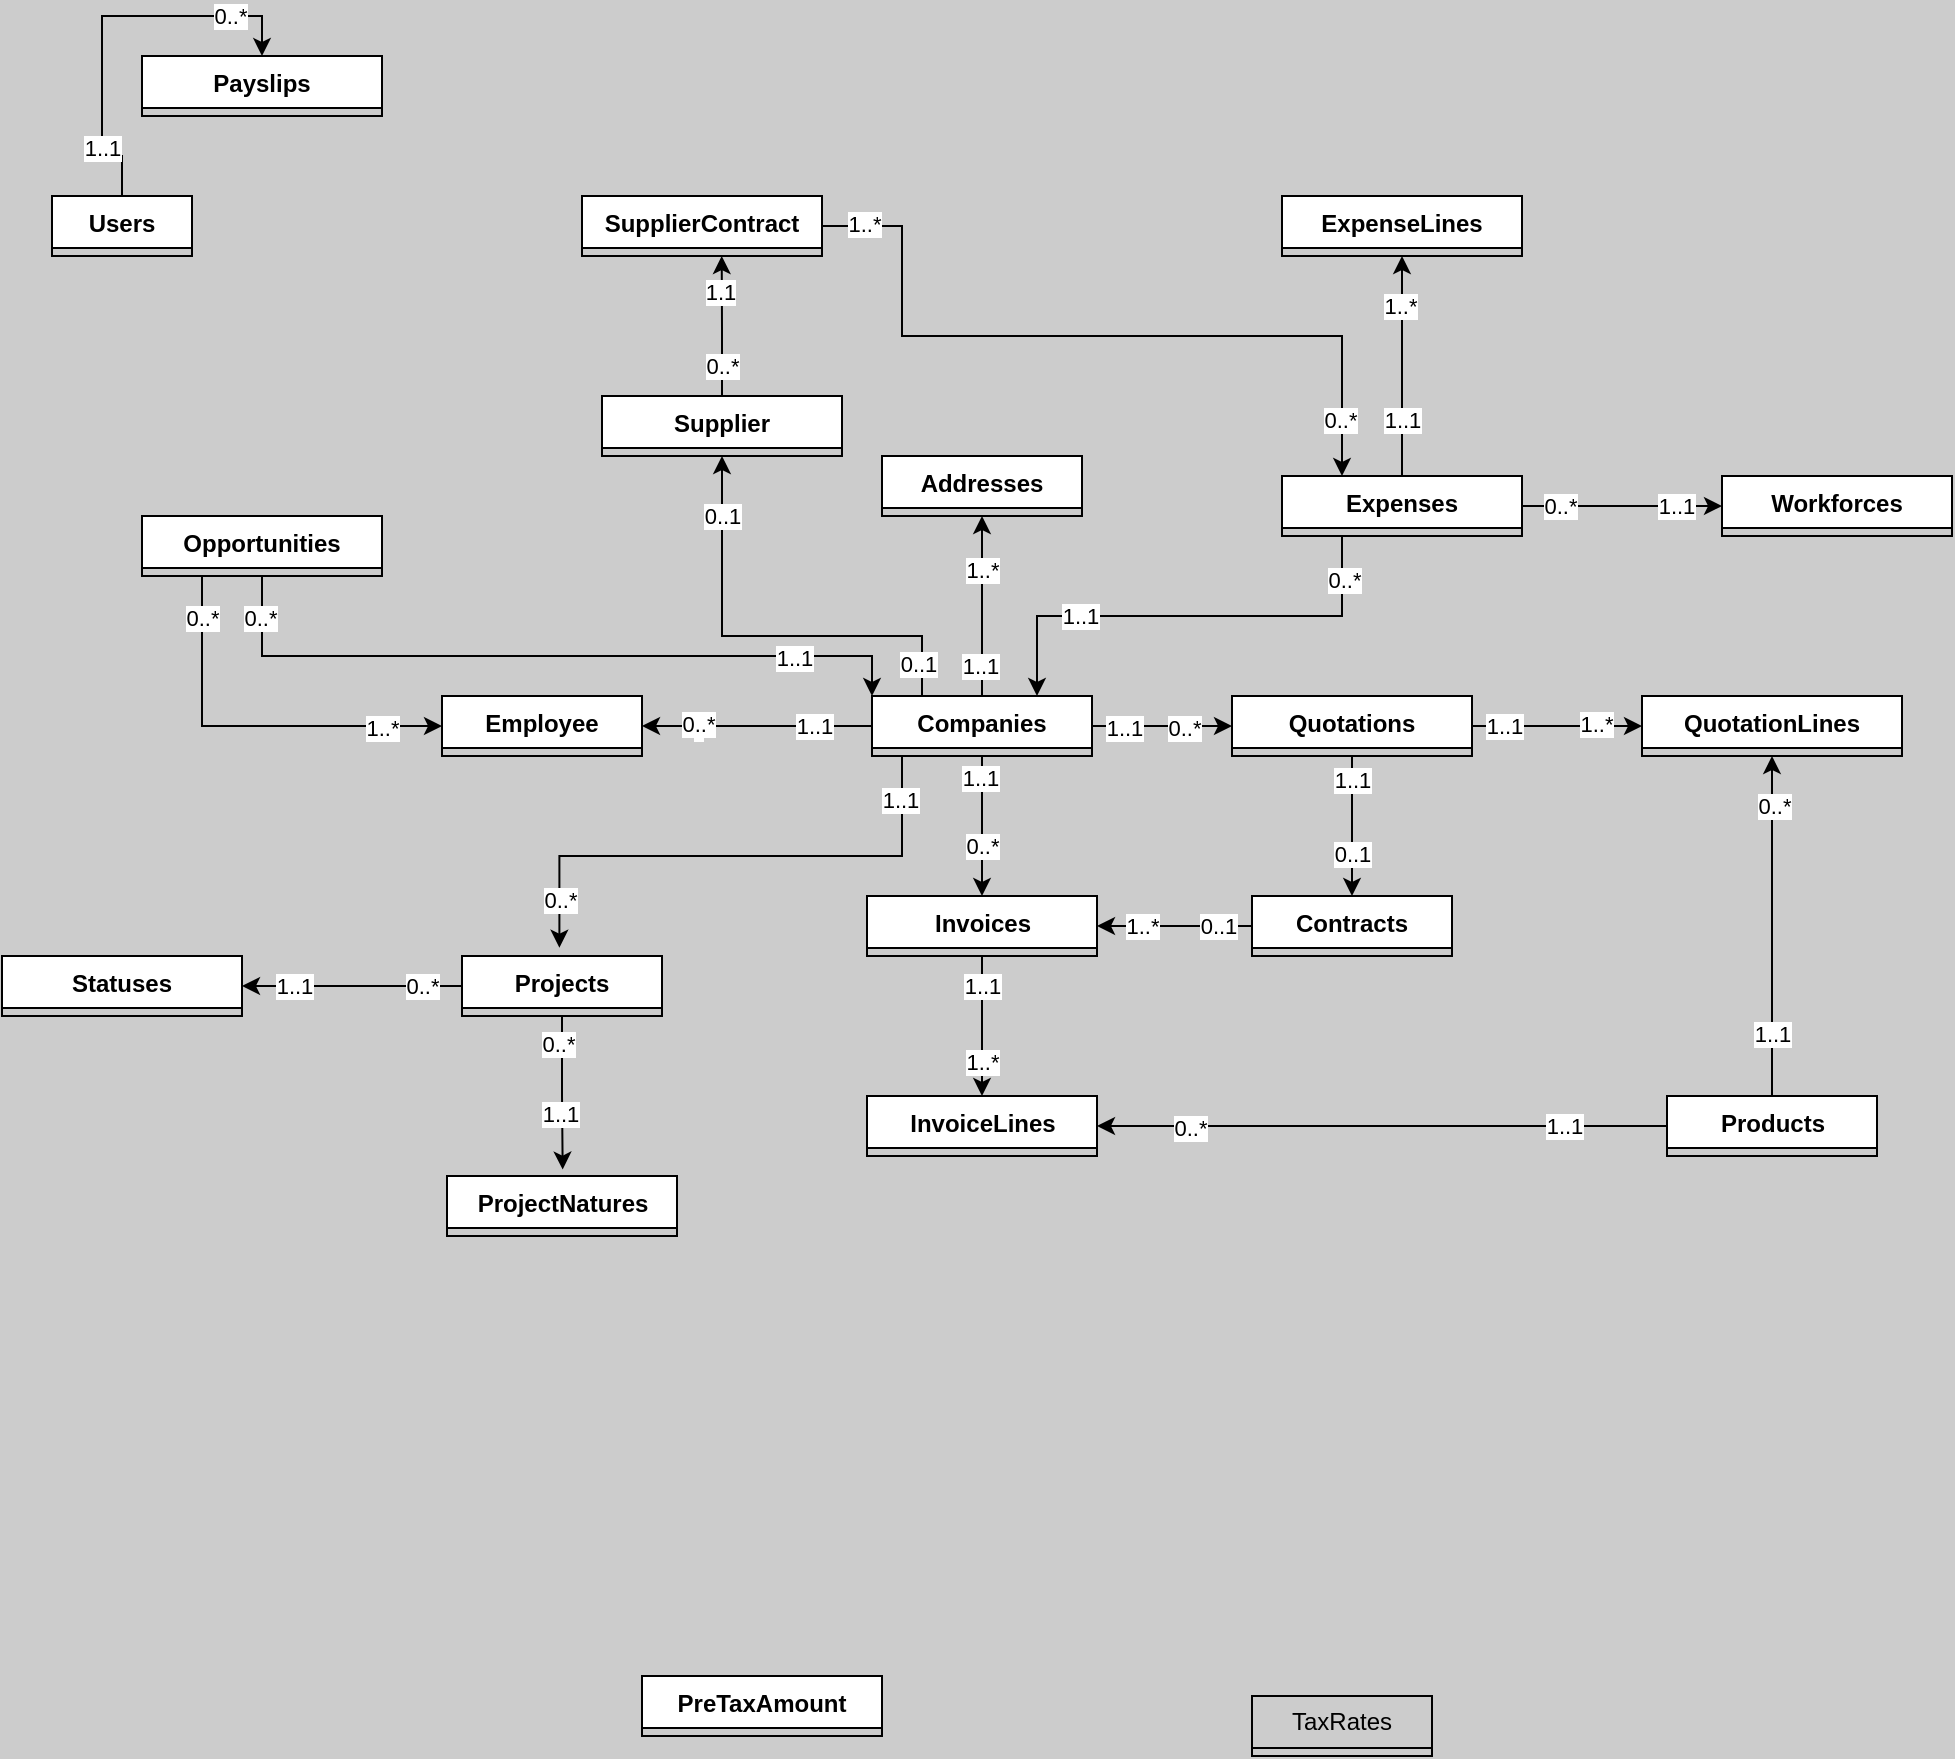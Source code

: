 <mxfile version="22.1.11" type="github">
  <diagram name="Page-1" id="9361dd3d-8414-5efd-6122-117bd74ce7a7">
    <mxGraphModel dx="1595" dy="1443" grid="1" gridSize="10" guides="1" tooltips="1" connect="1" arrows="1" fold="1" page="0" pageScale="1.5" pageWidth="826" pageHeight="1169" background="#CCCCCC" math="0" shadow="0">
      <root>
        <mxCell id="0" />
        <mxCell id="1" parent="0" />
        <mxCell id="2enVTM6RPU_VY5fgXQgV-113" style="edgeStyle=orthogonalEdgeStyle;rounded=0;orthogonalLoop=1;jettySize=auto;html=1;exitX=0;exitY=0.5;exitDx=0;exitDy=0;entryX=1;entryY=0.5;entryDx=0;entryDy=0;" edge="1" parent="1" source="TI-sVRy8jBte5K_Agoot-91" target="mxEJVrvozzNGNvY4l-5i-87">
          <mxGeometry relative="1" as="geometry" />
        </mxCell>
        <mxCell id="2enVTM6RPU_VY5fgXQgV-118" value="*" style="edgeLabel;html=1;align=center;verticalAlign=middle;resizable=0;points=[];" vertex="1" connectable="0" parent="2enVTM6RPU_VY5fgXQgV-113">
          <mxGeometry x="0.526" y="1" relative="1" as="geometry">
            <mxPoint as="offset" />
          </mxGeometry>
        </mxCell>
        <mxCell id="2enVTM6RPU_VY5fgXQgV-119" value="0..*" style="edgeLabel;html=1;align=center;verticalAlign=middle;resizable=0;points=[];" vertex="1" connectable="0" parent="2enVTM6RPU_VY5fgXQgV-113">
          <mxGeometry x="0.522" y="-1" relative="1" as="geometry">
            <mxPoint as="offset" />
          </mxGeometry>
        </mxCell>
        <mxCell id="2enVTM6RPU_VY5fgXQgV-120" value="1..1" style="edgeLabel;html=1;align=center;verticalAlign=middle;resizable=0;points=[];" vertex="1" connectable="0" parent="2enVTM6RPU_VY5fgXQgV-113">
          <mxGeometry x="-0.497" relative="1" as="geometry">
            <mxPoint as="offset" />
          </mxGeometry>
        </mxCell>
        <mxCell id="2enVTM6RPU_VY5fgXQgV-114" style="edgeStyle=orthogonalEdgeStyle;rounded=0;orthogonalLoop=1;jettySize=auto;html=1;exitX=0.5;exitY=0;exitDx=0;exitDy=0;entryX=0.5;entryY=1;entryDx=0;entryDy=0;" edge="1" parent="1" source="TI-sVRy8jBte5K_Agoot-91" target="mxEJVrvozzNGNvY4l-5i-3">
          <mxGeometry relative="1" as="geometry" />
        </mxCell>
        <mxCell id="2enVTM6RPU_VY5fgXQgV-124" value="1..*" style="edgeLabel;html=1;align=center;verticalAlign=middle;resizable=0;points=[];" vertex="1" connectable="0" parent="2enVTM6RPU_VY5fgXQgV-114">
          <mxGeometry x="0.566" relative="1" as="geometry">
            <mxPoint y="7" as="offset" />
          </mxGeometry>
        </mxCell>
        <mxCell id="2enVTM6RPU_VY5fgXQgV-125" value="1..1" style="edgeLabel;html=1;align=center;verticalAlign=middle;resizable=0;points=[];" vertex="1" connectable="0" parent="2enVTM6RPU_VY5fgXQgV-114">
          <mxGeometry x="-0.496" y="1" relative="1" as="geometry">
            <mxPoint y="7" as="offset" />
          </mxGeometry>
        </mxCell>
        <mxCell id="2enVTM6RPU_VY5fgXQgV-129" style="edgeStyle=orthogonalEdgeStyle;rounded=0;orthogonalLoop=1;jettySize=auto;html=1;exitX=1;exitY=0.5;exitDx=0;exitDy=0;" edge="1" parent="1" source="TI-sVRy8jBte5K_Agoot-91" target="WrFx_S9o63m_4wAuDZDp-479">
          <mxGeometry relative="1" as="geometry" />
        </mxCell>
        <mxCell id="2enVTM6RPU_VY5fgXQgV-131" value="0..*" style="edgeLabel;html=1;align=center;verticalAlign=middle;resizable=0;points=[];" vertex="1" connectable="0" parent="2enVTM6RPU_VY5fgXQgV-129">
          <mxGeometry x="-0.533" relative="1" as="geometry">
            <mxPoint x="29" y="1" as="offset" />
          </mxGeometry>
        </mxCell>
        <mxCell id="2enVTM6RPU_VY5fgXQgV-133" value="1..1" style="edgeLabel;html=1;align=center;verticalAlign=middle;resizable=0;points=[];" vertex="1" connectable="0" parent="2enVTM6RPU_VY5fgXQgV-129">
          <mxGeometry x="0.438" relative="1" as="geometry">
            <mxPoint x="-35" y="1" as="offset" />
          </mxGeometry>
        </mxCell>
        <mxCell id="2enVTM6RPU_VY5fgXQgV-135" style="edgeStyle=orthogonalEdgeStyle;rounded=0;orthogonalLoop=1;jettySize=auto;html=1;exitX=0.5;exitY=1;exitDx=0;exitDy=0;entryX=0.5;entryY=0;entryDx=0;entryDy=0;" edge="1" parent="1" source="TI-sVRy8jBte5K_Agoot-91" target="WrFx_S9o63m_4wAuDZDp-96">
          <mxGeometry relative="1" as="geometry" />
        </mxCell>
        <mxCell id="2enVTM6RPU_VY5fgXQgV-136" value="1..1" style="edgeLabel;html=1;align=center;verticalAlign=middle;resizable=0;points=[];" vertex="1" connectable="0" parent="2enVTM6RPU_VY5fgXQgV-135">
          <mxGeometry x="-0.686" y="1" relative="1" as="geometry">
            <mxPoint x="-2" as="offset" />
          </mxGeometry>
        </mxCell>
        <mxCell id="2enVTM6RPU_VY5fgXQgV-137" value="0..*" style="edgeLabel;html=1;align=center;verticalAlign=middle;resizable=0;points=[];" vertex="1" connectable="0" parent="2enVTM6RPU_VY5fgXQgV-135">
          <mxGeometry x="0.267" relative="1" as="geometry">
            <mxPoint as="offset" />
          </mxGeometry>
        </mxCell>
        <mxCell id="2enVTM6RPU_VY5fgXQgV-188" style="edgeStyle=orthogonalEdgeStyle;rounded=0;orthogonalLoop=1;jettySize=auto;html=1;" edge="1" parent="1" source="TI-sVRy8jBte5K_Agoot-91">
          <mxGeometry relative="1" as="geometry">
            <mxPoint x="300" y="-190" as="targetPoint" />
            <Array as="points">
              <mxPoint x="400" y="-100" />
              <mxPoint x="300" y="-100" />
            </Array>
          </mxGeometry>
        </mxCell>
        <mxCell id="2enVTM6RPU_VY5fgXQgV-189" value="0..1" style="edgeLabel;html=1;align=center;verticalAlign=middle;resizable=0;points=[];" vertex="1" connectable="0" parent="2enVTM6RPU_VY5fgXQgV-188">
          <mxGeometry x="0.731" relative="1" as="geometry">
            <mxPoint as="offset" />
          </mxGeometry>
        </mxCell>
        <mxCell id="2enVTM6RPU_VY5fgXQgV-190" value="0..1" style="edgeLabel;html=1;align=center;verticalAlign=middle;resizable=0;points=[];" vertex="1" connectable="0" parent="2enVTM6RPU_VY5fgXQgV-188">
          <mxGeometry x="-0.796" y="2" relative="1" as="geometry">
            <mxPoint y="6" as="offset" />
          </mxGeometry>
        </mxCell>
        <mxCell id="TI-sVRy8jBte5K_Agoot-91" value="Companies" style="swimlane;fontStyle=1;align=center;verticalAlign=top;childLayout=stackLayout;horizontal=1;startSize=26;horizontalStack=0;resizeParent=1;resizeParentMax=0;resizeLast=0;collapsible=1;marginBottom=0;whiteSpace=wrap;html=1;" parent="1" vertex="1" collapsed="1">
          <mxGeometry x="375" y="-70" width="110" height="30" as="geometry">
            <mxRectangle x="485" y="120" width="350" height="2166" as="alternateBounds" />
          </mxGeometry>
        </mxCell>
        <mxCell id="TI-sVRy8jBte5K_Agoot-92" value="- id : int&amp;nbsp;&lt;br&gt;" style="text;strokeColor=none;fillColor=none;align=left;verticalAlign=top;spacingLeft=4;spacingRight=4;overflow=hidden;rotatable=0;points=[[0,0.5],[1,0.5]];portConstraint=eastwest;whiteSpace=wrap;html=1;" parent="TI-sVRy8jBte5K_Agoot-91" vertex="1">
          <mxGeometry y="26" width="350" height="26" as="geometry" />
        </mxCell>
        <mxCell id="TI-sVRy8jBte5K_Agoot-97" value="- name : string [nullable]" style="text;strokeColor=none;fillColor=none;align=left;verticalAlign=top;spacingLeft=4;spacingRight=4;overflow=hidden;rotatable=0;points=[[0,0.5],[1,0.5]];portConstraint=eastwest;whiteSpace=wrap;html=1;" parent="TI-sVRy8jBte5K_Agoot-91" vertex="1">
          <mxGeometry y="52" width="350" height="26" as="geometry" />
        </mxCell>
        <mxCell id="TI-sVRy8jBte5K_Agoot-98" value="- creation_date : DateTimeInterface [nullable]" style="text;strokeColor=none;fillColor=none;align=left;verticalAlign=top;spacingLeft=4;spacingRight=4;overflow=hidden;rotatable=0;points=[[0,0.5],[1,0.5]];portConstraint=eastwest;whiteSpace=wrap;html=1;" parent="TI-sVRy8jBte5K_Agoot-91" vertex="1">
          <mxGeometry y="78" width="350" height="26" as="geometry" />
        </mxCell>
        <mxCell id="TI-sVRy8jBte5K_Agoot-99" value="- address_street : string [nullable]&lt;br/&gt;&lt;span style=&quot;color: rgb(255, 255, 255); font-family: &amp;quot;Söhne Mono&amp;quot;, Monaco, &amp;quot;Andale Mono&amp;quot;, &amp;quot;Ubuntu Mono&amp;quot;, monospace; font-size: 14px; background-color: rgb(0, 0, 0);&quot;&gt;&lt;br/&gt;&lt;/span&gt;" style="text;strokeColor=none;fillColor=none;align=left;verticalAlign=top;spacingLeft=4;spacingRight=4;overflow=hidden;rotatable=0;points=[[0,0.5],[1,0.5]];portConstraint=eastwest;whiteSpace=wrap;html=1;" parent="TI-sVRy8jBte5K_Agoot-91" vertex="1">
          <mxGeometry y="104" width="350" height="26" as="geometry" />
        </mxCell>
        <mxCell id="TI-sVRy8jBte5K_Agoot-101" value="- address_zip_code : int [nullable]&lt;br/&gt;&lt;span style=&quot;color: rgb(255, 255, 255); font-family: &amp;quot;Söhne Mono&amp;quot;, Monaco, &amp;quot;Andale Mono&amp;quot;, &amp;quot;Ubuntu Mono&amp;quot;, monospace; font-size: 14px; background-color: rgb(0, 0, 0);&quot;&gt;&lt;br/&gt;&lt;/span&gt;" style="text;strokeColor=none;fillColor=none;align=left;verticalAlign=top;spacingLeft=4;spacingRight=4;overflow=hidden;rotatable=0;points=[[0,0.5],[1,0.5]];portConstraint=eastwest;whiteSpace=wrap;html=1;" parent="TI-sVRy8jBte5K_Agoot-91" vertex="1">
          <mxGeometry y="130" width="350" height="26" as="geometry" />
        </mxCell>
        <mxCell id="TI-sVRy8jBte5K_Agoot-102" value="- address_city : string [nullable]&lt;br/&gt;&lt;span style=&quot;color: rgb(255, 255, 255); font-family: &amp;quot;Söhne Mono&amp;quot;, Monaco, &amp;quot;Andale Mono&amp;quot;, &amp;quot;Ubuntu Mono&amp;quot;, monospace; font-size: 14px; background-color: rgb(0, 0, 0);&quot;&gt;&lt;br/&gt;&lt;/span&gt;" style="text;strokeColor=none;fillColor=none;align=left;verticalAlign=top;spacingLeft=4;spacingRight=4;overflow=hidden;rotatable=0;points=[[0,0.5],[1,0.5]];portConstraint=eastwest;whiteSpace=wrap;html=1;" parent="TI-sVRy8jBte5K_Agoot-91" vertex="1">
          <mxGeometry y="156" width="350" height="26" as="geometry" />
        </mxCell>
        <mxCell id="TI-sVRy8jBte5K_Agoot-103" value="- address_region : string [nullable]&lt;br/&gt;&lt;span style=&quot;color: rgb(255, 255, 255); font-family: &amp;quot;Söhne Mono&amp;quot;, Monaco, &amp;quot;Andale Mono&amp;quot;, &amp;quot;Ubuntu Mono&amp;quot;, monospace; font-size: 14px; background-color: rgb(0, 0, 0);&quot;&gt;&lt;br/&gt;&lt;/span&gt;" style="text;strokeColor=none;fillColor=none;align=left;verticalAlign=top;spacingLeft=4;spacingRight=4;overflow=hidden;rotatable=0;points=[[0,0.5],[1,0.5]];portConstraint=eastwest;whiteSpace=wrap;html=1;" parent="TI-sVRy8jBte5K_Agoot-91" vertex="1">
          <mxGeometry y="182" width="350" height="26" as="geometry" />
        </mxCell>
        <mxCell id="TI-sVRy8jBte5K_Agoot-104" value="- address_country : string [nullable]&lt;br/&gt;&lt;span style=&quot;color: rgb(255, 255, 255); font-family: &amp;quot;Söhne Mono&amp;quot;, Monaco, &amp;quot;Andale Mono&amp;quot;, &amp;quot;Ubuntu Mono&amp;quot;, monospace; font-size: 14px; background-color: rgb(0, 0, 0);&quot;&gt;&lt;br/&gt;&lt;/span&gt;" style="text;strokeColor=none;fillColor=none;align=left;verticalAlign=top;spacingLeft=4;spacingRight=4;overflow=hidden;rotatable=0;points=[[0,0.5],[1,0.5]];portConstraint=eastwest;whiteSpace=wrap;html=1;" parent="TI-sVRy8jBte5K_Agoot-91" vertex="1">
          <mxGeometry y="208" width="350" height="26" as="geometry" />
        </mxCell>
        <mxCell id="TI-sVRy8jBte5K_Agoot-105" value="- comments : string [nullable]&lt;br/&gt;&lt;span style=&quot;color: rgb(255, 255, 255); font-family: &amp;quot;Söhne Mono&amp;quot;, Monaco, &amp;quot;Andale Mono&amp;quot;, &amp;quot;Ubuntu Mono&amp;quot;, monospace; font-size: 14px; background-color: rgb(0, 0, 0);&quot;&gt;&lt;br/&gt;&lt;/span&gt;" style="text;strokeColor=none;fillColor=none;align=left;verticalAlign=top;spacingLeft=4;spacingRight=4;overflow=hidden;rotatable=0;points=[[0,0.5],[1,0.5]];portConstraint=eastwest;whiteSpace=wrap;html=1;" parent="TI-sVRy8jBte5K_Agoot-91" vertex="1">
          <mxGeometry y="234" width="350" height="26" as="geometry" />
        </mxCell>
        <mxCell id="TI-sVRy8jBte5K_Agoot-106" value="- is_supplier : bool [nullable]&lt;br/&gt;&lt;span style=&quot;color: rgb(255, 255, 255); font-family: &amp;quot;Söhne Mono&amp;quot;, Monaco, &amp;quot;Andale Mono&amp;quot;, &amp;quot;Ubuntu Mono&amp;quot;, monospace; font-size: 14px; background-color: rgb(0, 0, 0);&quot;&gt;&lt;br/&gt;&lt;/span&gt;" style="text;strokeColor=none;fillColor=none;align=left;verticalAlign=top;spacingLeft=4;spacingRight=4;overflow=hidden;rotatable=0;points=[[0,0.5],[1,0.5]];portConstraint=eastwest;whiteSpace=wrap;html=1;" parent="TI-sVRy8jBte5K_Agoot-91" vertex="1">
          <mxGeometry y="260" width="350" height="26" as="geometry" />
        </mxCell>
        <mxCell id="TI-sVRy8jBte5K_Agoot-107" value="- is_prospect : bool [nullable]&lt;br/&gt;&lt;span style=&quot;color: rgb(255, 255, 255); font-family: &amp;quot;Söhne Mono&amp;quot;, Monaco, &amp;quot;Andale Mono&amp;quot;, &amp;quot;Ubuntu Mono&amp;quot;, monospace; font-size: 14px; background-color: rgb(0, 0, 0);&quot;&gt;&lt;br/&gt;&lt;/span&gt;" style="text;strokeColor=none;fillColor=none;align=left;verticalAlign=top;spacingLeft=4;spacingRight=4;overflow=hidden;rotatable=0;points=[[0,0.5],[1,0.5]];portConstraint=eastwest;whiteSpace=wrap;html=1;" parent="TI-sVRy8jBte5K_Agoot-91" vertex="1">
          <mxGeometry y="286" width="350" height="26" as="geometry" />
        </mxCell>
        <mxCell id="TI-sVRy8jBte5K_Agoot-108" value="- is_customer : bool [nullable]&lt;br/&gt;&lt;span style=&quot;color: rgb(255, 255, 255); font-family: &amp;quot;Söhne Mono&amp;quot;, Monaco, &amp;quot;Andale Mono&amp;quot;, &amp;quot;Ubuntu Mono&amp;quot;, monospace; font-size: 14px; background-color: rgb(0, 0, 0);&quot;&gt;&lt;br/&gt;&lt;/span&gt;" style="text;strokeColor=none;fillColor=none;align=left;verticalAlign=top;spacingLeft=4;spacingRight=4;overflow=hidden;rotatable=0;points=[[0,0.5],[1,0.5]];portConstraint=eastwest;whiteSpace=wrap;html=1;" parent="TI-sVRy8jBte5K_Agoot-91" vertex="1">
          <mxGeometry y="312" width="350" height="26" as="geometry" />
        </mxCell>
        <mxCell id="TI-sVRy8jBte5K_Agoot-109" value="- isB2C : bool [nullable]&lt;br/&gt;&lt;span style=&quot;color: rgb(255, 255, 255); font-family: &amp;quot;Söhne Mono&amp;quot;, Monaco, &amp;quot;Andale Mono&amp;quot;, &amp;quot;Ubuntu Mono&amp;quot;, monospace; font-size: 14px; background-color: rgb(0, 0, 0);&quot;&gt;&lt;br/&gt;&lt;/span&gt;" style="text;strokeColor=none;fillColor=none;align=left;verticalAlign=top;spacingLeft=4;spacingRight=4;overflow=hidden;rotatable=0;points=[[0,0.5],[1,0.5]];portConstraint=eastwest;whiteSpace=wrap;html=1;" parent="TI-sVRy8jBte5K_Agoot-91" vertex="1">
          <mxGeometry y="338" width="350" height="26" as="geometry" />
        </mxCell>
        <mxCell id="TI-sVRy8jBte5K_Agoot-110" value="- currency : string [nullable]&lt;br/&gt;&lt;span style=&quot;color: rgb(255, 255, 255); font-family: &amp;quot;Söhne Mono&amp;quot;, Monaco, &amp;quot;Andale Mono&amp;quot;, &amp;quot;Ubuntu Mono&amp;quot;, monospace; font-size: 14px; background-color: rgb(0, 0, 0);&quot;&gt;&lt;br/&gt;&lt;/span&gt;" style="text;strokeColor=none;fillColor=none;align=left;verticalAlign=top;spacingLeft=4;spacingRight=4;overflow=hidden;rotatable=0;points=[[0,0.5],[1,0.5]];portConstraint=eastwest;whiteSpace=wrap;html=1;" parent="TI-sVRy8jBte5K_Agoot-91" vertex="1">
          <mxGeometry y="364" width="350" height="26" as="geometry" />
        </mxCell>
        <mxCell id="TI-sVRy8jBte5K_Agoot-111" value="- thirdparty_code : string [nullable]&lt;br/&gt;&lt;span style=&quot;color: rgb(255, 255, 255); font-family: &amp;quot;Söhne Mono&amp;quot;, Monaco, &amp;quot;Andale Mono&amp;quot;, &amp;quot;Ubuntu Mono&amp;quot;, monospace; font-size: 14px; background-color: rgb(0, 0, 0);&quot;&gt;&lt;br/&gt;&lt;/span&gt;" style="text;strokeColor=none;fillColor=none;align=left;verticalAlign=top;spacingLeft=4;spacingRight=4;overflow=hidden;rotatable=0;points=[[0,0.5],[1,0.5]];portConstraint=eastwest;whiteSpace=wrap;html=1;" parent="TI-sVRy8jBte5K_Agoot-91" vertex="1">
          <mxGeometry y="390" width="350" height="26" as="geometry" />
        </mxCell>
        <mxCell id="TI-sVRy8jBte5K_Agoot-112" value="- intracommunity_number : string [nullable]&lt;br/&gt;&lt;span style=&quot;color: rgb(255, 255, 255); font-family: &amp;quot;Söhne Mono&amp;quot;, Monaco, &amp;quot;Andale Mono&amp;quot;, &amp;quot;Ubuntu Mono&amp;quot;, monospace; font-size: 14px; background-color: rgb(0, 0, 0);&quot;&gt;&lt;br/&gt;&lt;/span&gt;" style="text;strokeColor=none;fillColor=none;align=left;verticalAlign=top;spacingLeft=4;spacingRight=4;overflow=hidden;rotatable=0;points=[[0,0.5],[1,0.5]];portConstraint=eastwest;whiteSpace=wrap;html=1;" parent="TI-sVRy8jBte5K_Agoot-91" vertex="1">
          <mxGeometry y="416" width="350" height="26" as="geometry" />
        </mxCell>
        <mxCell id="TI-sVRy8jBte5K_Agoot-113" value="- supplier_thidparty_code : string [nullable]&lt;br/&gt;&lt;span style=&quot;color: rgb(255, 255, 255); font-family: &amp;quot;Söhne Mono&amp;quot;, Monaco, &amp;quot;Andale Mono&amp;quot;, &amp;quot;Ubuntu Mono&amp;quot;, monospace; font-size: 14px; background-color: rgb(0, 0, 0);&quot;&gt;&lt;br/&gt;&lt;/span&gt;" style="text;strokeColor=none;fillColor=none;align=left;verticalAlign=top;spacingLeft=4;spacingRight=4;overflow=hidden;rotatable=0;points=[[0,0.5],[1,0.5]];portConstraint=eastwest;whiteSpace=wrap;html=1;" parent="TI-sVRy8jBte5K_Agoot-91" vertex="1">
          <mxGeometry y="442" width="350" height="26" as="geometry" />
        </mxCell>
        <mxCell id="TI-sVRy8jBte5K_Agoot-114" value="- siret : string [nullable]&lt;br/&gt;&lt;span style=&quot;color: rgb(255, 255, 255); font-family: &amp;quot;Söhne Mono&amp;quot;, Monaco, &amp;quot;Andale Mono&amp;quot;, &amp;quot;Ubuntu Mono&amp;quot;, monospace; font-size: 14px; background-color: rgb(0, 0, 0);&quot;&gt;&lt;br/&gt;&lt;/span&gt;" style="text;strokeColor=none;fillColor=none;align=left;verticalAlign=top;spacingLeft=4;spacingRight=4;overflow=hidden;rotatable=0;points=[[0,0.5],[1,0.5]];portConstraint=eastwest;whiteSpace=wrap;html=1;" parent="TI-sVRy8jBte5K_Agoot-91" vertex="1">
          <mxGeometry y="468" width="350" height="26" as="geometry" />
        </mxCell>
        <mxCell id="TI-sVRy8jBte5K_Agoot-115" value="- language : string [nullable]&lt;br/&gt;&lt;span style=&quot;color: rgb(255, 255, 255); font-family: &amp;quot;Söhne Mono&amp;quot;, Monaco, &amp;quot;Andale Mono&amp;quot;, &amp;quot;Ubuntu Mono&amp;quot;, monospace; font-size: 14px; background-color: rgb(0, 0, 0);&quot;&gt;&lt;br/&gt;&lt;/span&gt;" style="text;strokeColor=none;fillColor=none;align=left;verticalAlign=top;spacingLeft=4;spacingRight=4;overflow=hidden;rotatable=0;points=[[0,0.5],[1,0.5]];portConstraint=eastwest;whiteSpace=wrap;html=1;" parent="TI-sVRy8jBte5K_Agoot-91" vertex="1">
          <mxGeometry y="494" width="350" height="26" as="geometry" />
        </mxCell>
        <mxCell id="TI-sVRy8jBte5K_Agoot-116" value="- addresses : Collection&amp;lt;Addresses&amp;gt;&lt;br/&gt;&lt;span style=&quot;color: rgb(255, 255, 255); font-family: &amp;quot;Söhne Mono&amp;quot;, Monaco, &amp;quot;Andale Mono&amp;quot;, &amp;quot;Ubuntu Mono&amp;quot;, monospace; font-size: 14px; background-color: rgb(0, 0, 0);&quot;&gt;&lt;br/&gt;&lt;/span&gt;" style="text;strokeColor=none;fillColor=none;align=left;verticalAlign=top;spacingLeft=4;spacingRight=4;overflow=hidden;rotatable=0;points=[[0,0.5],[1,0.5]];portConstraint=eastwest;whiteSpace=wrap;html=1;" parent="TI-sVRy8jBte5K_Agoot-91" vertex="1">
          <mxGeometry y="520" width="350" height="26" as="geometry" />
        </mxCell>
        <mxCell id="TI-sVRy8jBte5K_Agoot-117" value="- employees : Collection&amp;lt;Employees&amp;gt;&lt;br/&gt;&lt;span style=&quot;color: rgb(255, 255, 255); font-family: &amp;quot;Söhne Mono&amp;quot;, Monaco, &amp;quot;Andale Mono&amp;quot;, &amp;quot;Ubuntu Mono&amp;quot;, monospace; font-size: 14px; background-color: rgb(0, 0, 0);&quot;&gt;&lt;br/&gt;&lt;/span&gt;" style="text;strokeColor=none;fillColor=none;align=left;verticalAlign=top;spacingLeft=4;spacingRight=4;overflow=hidden;rotatable=0;points=[[0,0.5],[1,0.5]];portConstraint=eastwest;whiteSpace=wrap;html=1;" parent="TI-sVRy8jBte5K_Agoot-91" vertex="1">
          <mxGeometry y="546" width="350" height="26" as="geometry" />
        </mxCell>
        <mxCell id="TI-sVRy8jBte5K_Agoot-118" value="- quotations : Collection&amp;lt;Quotations&amp;gt;&lt;br/&gt;&lt;span style=&quot;color: rgb(255, 255, 255); font-family: &amp;quot;Söhne Mono&amp;quot;, Monaco, &amp;quot;Andale Mono&amp;quot;, &amp;quot;Ubuntu Mono&amp;quot;, monospace; font-size: 14px; background-color: rgb(0, 0, 0);&quot;&gt;&lt;br/&gt;&lt;/span&gt;" style="text;strokeColor=none;fillColor=none;align=left;verticalAlign=top;spacingLeft=4;spacingRight=4;overflow=hidden;rotatable=0;points=[[0,0.5],[1,0.5]];portConstraint=eastwest;whiteSpace=wrap;html=1;" parent="TI-sVRy8jBte5K_Agoot-91" vertex="1">
          <mxGeometry y="572" width="350" height="26" as="geometry" />
        </mxCell>
        <mxCell id="TI-sVRy8jBte5K_Agoot-119" value="- opportunities : Collection&amp;lt;Opportunities&amp;gt;&lt;br/&gt;&lt;span style=&quot;color: rgb(255, 255, 255); font-family: &amp;quot;Söhne Mono&amp;quot;, Monaco, &amp;quot;Andale Mono&amp;quot;, &amp;quot;Ubuntu Mono&amp;quot;, monospace; font-size: 14px; background-color: rgb(0, 0, 0);&quot;&gt;&lt;br/&gt;&lt;/span&gt;" style="text;strokeColor=none;fillColor=none;align=left;verticalAlign=top;spacingLeft=4;spacingRight=4;overflow=hidden;rotatable=0;points=[[0,0.5],[1,0.5]];portConstraint=eastwest;whiteSpace=wrap;html=1;" parent="TI-sVRy8jBte5K_Agoot-91" vertex="1">
          <mxGeometry y="598" width="350" height="26" as="geometry" />
        </mxCell>
        <mxCell id="TI-sVRy8jBte5K_Agoot-120" value="- expenses : Collection&amp;lt;Expenses&amp;gt;&lt;br/&gt;&lt;span style=&quot;color: rgb(255, 255, 255); font-family: &amp;quot;Söhne Mono&amp;quot;, Monaco, &amp;quot;Andale Mono&amp;quot;, &amp;quot;Ubuntu Mono&amp;quot;, monospace; font-size: 14px; background-color: rgb(0, 0, 0);&quot;&gt;&lt;br/&gt;&lt;/span&gt;" style="text;strokeColor=none;fillColor=none;align=left;verticalAlign=top;spacingLeft=4;spacingRight=4;overflow=hidden;rotatable=0;points=[[0,0.5],[1,0.5]];portConstraint=eastwest;whiteSpace=wrap;html=1;" parent="TI-sVRy8jBte5K_Agoot-91" vertex="1">
          <mxGeometry y="624" width="350" height="26" as="geometry" />
        </mxCell>
        <mxCell id="TI-sVRy8jBte5K_Agoot-121" value="- projects : Collection&amp;lt;Projects&amp;gt;&lt;br/&gt;&lt;span style=&quot;color: rgb(255, 255, 255); font-family: &amp;quot;Söhne Mono&amp;quot;, Monaco, &amp;quot;Andale Mono&amp;quot;, &amp;quot;Ubuntu Mono&amp;quot;, monospace; font-size: 14px; background-color: rgb(0, 0, 0);&quot;&gt;&lt;br/&gt;&lt;/span&gt;" style="text;strokeColor=none;fillColor=none;align=left;verticalAlign=top;spacingLeft=4;spacingRight=4;overflow=hidden;rotatable=0;points=[[0,0.5],[1,0.5]];portConstraint=eastwest;whiteSpace=wrap;html=1;" parent="TI-sVRy8jBte5K_Agoot-91" vertex="1">
          <mxGeometry y="650" width="350" height="26" as="geometry" />
        </mxCell>
        <mxCell id="TI-sVRy8jBte5K_Agoot-93" value="" style="line;strokeWidth=1;fillColor=none;align=left;verticalAlign=middle;spacingTop=-1;spacingLeft=3;spacingRight=3;rotatable=0;labelPosition=right;points=[];portConstraint=eastwest;strokeColor=inherit;" parent="TI-sVRy8jBte5K_Agoot-91" vertex="1">
          <mxGeometry y="676" width="350" height="8" as="geometry" />
        </mxCell>
        <mxCell id="TI-sVRy8jBte5K_Agoot-94" value="+ getId() : int&lt;br/&gt;&lt;span style=&quot;color: rgb(255, 255, 255); font-family: &amp;quot;Söhne Mono&amp;quot;, Monaco, &amp;quot;Andale Mono&amp;quot;, &amp;quot;Ubuntu Mono&amp;quot;, monospace; font-size: 14px; background-color: rgb(0, 0, 0);&quot;&gt;&lt;br/&gt;&lt;/span&gt;" style="text;strokeColor=none;fillColor=none;align=left;verticalAlign=top;spacingLeft=4;spacingRight=4;overflow=hidden;rotatable=0;points=[[0,0.5],[1,0.5]];portConstraint=eastwest;whiteSpace=wrap;html=1;" parent="TI-sVRy8jBte5K_Agoot-91" vertex="1">
          <mxGeometry y="684" width="350" height="26" as="geometry" />
        </mxCell>
        <mxCell id="TI-sVRy8jBte5K_Agoot-122" value="+ setId(string) : Companies&lt;br/&gt;&lt;span style=&quot;color: rgb(255, 255, 255); font-family: &amp;quot;Söhne Mono&amp;quot;, Monaco, &amp;quot;Andale Mono&amp;quot;, &amp;quot;Ubuntu Mono&amp;quot;, monospace; font-size: 14px; background-color: rgb(0, 0, 0);&quot;&gt;&lt;br/&gt;&lt;/span&gt;" style="text;strokeColor=none;fillColor=none;align=left;verticalAlign=top;spacingLeft=4;spacingRight=4;overflow=hidden;rotatable=0;points=[[0,0.5],[1,0.5]];portConstraint=eastwest;whiteSpace=wrap;html=1;" parent="TI-sVRy8jBte5K_Agoot-91" vertex="1">
          <mxGeometry y="710" width="350" height="26" as="geometry" />
        </mxCell>
        <mxCell id="TI-sVRy8jBte5K_Agoot-123" value="+ getName() : string&lt;br/&gt;&lt;span style=&quot;color: rgb(255, 255, 255); font-family: &amp;quot;Söhne Mono&amp;quot;, Monaco, &amp;quot;Andale Mono&amp;quot;, &amp;quot;Ubuntu Mono&amp;quot;, monospace; font-size: 14px; background-color: rgb(0, 0, 0);&quot;&gt;&lt;br/&gt;&lt;/span&gt;" style="text;strokeColor=none;fillColor=none;align=left;verticalAlign=top;spacingLeft=4;spacingRight=4;overflow=hidden;rotatable=0;points=[[0,0.5],[1,0.5]];portConstraint=eastwest;whiteSpace=wrap;html=1;" parent="TI-sVRy8jBte5K_Agoot-91" vertex="1">
          <mxGeometry y="736" width="350" height="26" as="geometry" />
        </mxCell>
        <mxCell id="TI-sVRy8jBte5K_Agoot-124" value="+ setName(string) : Companies&lt;br/&gt;&lt;span style=&quot;color: rgb(255, 255, 255); font-family: &amp;quot;Söhne Mono&amp;quot;, Monaco, &amp;quot;Andale Mono&amp;quot;, &amp;quot;Ubuntu Mono&amp;quot;, monospace; font-size: 14px; background-color: rgb(0, 0, 0);&quot;&gt;&lt;br/&gt;&lt;/span&gt;" style="text;strokeColor=none;fillColor=none;align=left;verticalAlign=top;spacingLeft=4;spacingRight=4;overflow=hidden;rotatable=0;points=[[0,0.5],[1,0.5]];portConstraint=eastwest;whiteSpace=wrap;html=1;" parent="TI-sVRy8jBte5K_Agoot-91" vertex="1">
          <mxGeometry y="762" width="350" height="26" as="geometry" />
        </mxCell>
        <mxCell id="TI-sVRy8jBte5K_Agoot-125" value="+ getCreationDate() : DateTimeInterface&lt;br/&gt;&lt;span style=&quot;color: rgb(255, 255, 255); font-family: &amp;quot;Söhne Mono&amp;quot;, Monaco, &amp;quot;Andale Mono&amp;quot;, &amp;quot;Ubuntu Mono&amp;quot;, monospace; font-size: 14px; background-color: rgb(0, 0, 0);&quot;&gt;&lt;br/&gt;&lt;/span&gt;" style="text;strokeColor=none;fillColor=none;align=left;verticalAlign=top;spacingLeft=4;spacingRight=4;overflow=hidden;rotatable=0;points=[[0,0.5],[1,0.5]];portConstraint=eastwest;whiteSpace=wrap;html=1;" parent="TI-sVRy8jBte5K_Agoot-91" vertex="1">
          <mxGeometry y="788" width="350" height="26" as="geometry" />
        </mxCell>
        <mxCell id="TI-sVRy8jBte5K_Agoot-126" value="+ setCreationDate(DateTimeInterface) : Companies&lt;br/&gt;&lt;span style=&quot;color: rgb(255, 255, 255); font-family: &amp;quot;Söhne Mono&amp;quot;, Monaco, &amp;quot;Andale Mono&amp;quot;, &amp;quot;Ubuntu Mono&amp;quot;, monospace; font-size: 14px; background-color: rgb(0, 0, 0);&quot;&gt;&lt;br/&gt;&lt;/span&gt;" style="text;strokeColor=none;fillColor=none;align=left;verticalAlign=top;spacingLeft=4;spacingRight=4;overflow=hidden;rotatable=0;points=[[0,0.5],[1,0.5]];portConstraint=eastwest;whiteSpace=wrap;html=1;" parent="TI-sVRy8jBte5K_Agoot-91" vertex="1">
          <mxGeometry y="814" width="350" height="26" as="geometry" />
        </mxCell>
        <mxCell id="TI-sVRy8jBte5K_Agoot-127" value="+ getAddressStreet() : string&lt;br/&gt;&lt;span style=&quot;color: rgb(255, 255, 255); font-family: &amp;quot;Söhne Mono&amp;quot;, Monaco, &amp;quot;Andale Mono&amp;quot;, &amp;quot;Ubuntu Mono&amp;quot;, monospace; font-size: 14px; background-color: rgb(0, 0, 0);&quot;&gt;&lt;br/&gt;&lt;/span&gt;" style="text;strokeColor=none;fillColor=none;align=left;verticalAlign=top;spacingLeft=4;spacingRight=4;overflow=hidden;rotatable=0;points=[[0,0.5],[1,0.5]];portConstraint=eastwest;whiteSpace=wrap;html=1;" parent="TI-sVRy8jBte5K_Agoot-91" vertex="1">
          <mxGeometry y="840" width="350" height="26" as="geometry" />
        </mxCell>
        <mxCell id="TI-sVRy8jBte5K_Agoot-128" value="+ setAddressStreet(string) : Companies&lt;br/&gt;&lt;span style=&quot;color: rgb(255, 255, 255); font-family: &amp;quot;Söhne Mono&amp;quot;, Monaco, &amp;quot;Andale Mono&amp;quot;, &amp;quot;Ubuntu Mono&amp;quot;, monospace; font-size: 14px; background-color: rgb(0, 0, 0);&quot;&gt;&lt;br/&gt;&lt;/span&gt;" style="text;strokeColor=none;fillColor=none;align=left;verticalAlign=top;spacingLeft=4;spacingRight=4;overflow=hidden;rotatable=0;points=[[0,0.5],[1,0.5]];portConstraint=eastwest;whiteSpace=wrap;html=1;" parent="TI-sVRy8jBte5K_Agoot-91" vertex="1">
          <mxGeometry y="866" width="350" height="26" as="geometry" />
        </mxCell>
        <mxCell id="TI-sVRy8jBte5K_Agoot-129" value="+ getAddressZipCode() : int&lt;br/&gt;&lt;span style=&quot;color: rgb(255, 255, 255); font-family: &amp;quot;Söhne Mono&amp;quot;, Monaco, &amp;quot;Andale Mono&amp;quot;, &amp;quot;Ubuntu Mono&amp;quot;, monospace; font-size: 14px; background-color: rgb(0, 0, 0);&quot;&gt;&lt;br/&gt;&lt;/span&gt;" style="text;strokeColor=none;fillColor=none;align=left;verticalAlign=top;spacingLeft=4;spacingRight=4;overflow=hidden;rotatable=0;points=[[0,0.5],[1,0.5]];portConstraint=eastwest;whiteSpace=wrap;html=1;" parent="TI-sVRy8jBte5K_Agoot-91" vertex="1">
          <mxGeometry y="892" width="350" height="26" as="geometry" />
        </mxCell>
        <mxCell id="TI-sVRy8jBte5K_Agoot-130" value="+ setAddressZipCode(int) : Companies&lt;br/&gt;&lt;span style=&quot;color: rgb(255, 255, 255); font-family: &amp;quot;Söhne Mono&amp;quot;, Monaco, &amp;quot;Andale Mono&amp;quot;, &amp;quot;Ubuntu Mono&amp;quot;, monospace; font-size: 14px; background-color: rgb(0, 0, 0);&quot;&gt;&lt;br/&gt;&lt;/span&gt;" style="text;strokeColor=none;fillColor=none;align=left;verticalAlign=top;spacingLeft=4;spacingRight=4;overflow=hidden;rotatable=0;points=[[0,0.5],[1,0.5]];portConstraint=eastwest;whiteSpace=wrap;html=1;" parent="TI-sVRy8jBte5K_Agoot-91" vertex="1">
          <mxGeometry y="918" width="350" height="26" as="geometry" />
        </mxCell>
        <mxCell id="TI-sVRy8jBte5K_Agoot-131" value="+ getAddressCity() : string&lt;br/&gt;&lt;span style=&quot;color: rgb(255, 255, 255); font-family: &amp;quot;Söhne Mono&amp;quot;, Monaco, &amp;quot;Andale Mono&amp;quot;, &amp;quot;Ubuntu Mono&amp;quot;, monospace; font-size: 14px; background-color: rgb(0, 0, 0);&quot;&gt;&lt;br/&gt;&lt;/span&gt;" style="text;strokeColor=none;fillColor=none;align=left;verticalAlign=top;spacingLeft=4;spacingRight=4;overflow=hidden;rotatable=0;points=[[0,0.5],[1,0.5]];portConstraint=eastwest;whiteSpace=wrap;html=1;" parent="TI-sVRy8jBte5K_Agoot-91" vertex="1">
          <mxGeometry y="944" width="350" height="26" as="geometry" />
        </mxCell>
        <mxCell id="TI-sVRy8jBte5K_Agoot-132" value="+ setAddressCity(string) : Companies&lt;br/&gt;&lt;span style=&quot;color: rgb(255, 255, 255); font-family: &amp;quot;Söhne Mono&amp;quot;, Monaco, &amp;quot;Andale Mono&amp;quot;, &amp;quot;Ubuntu Mono&amp;quot;, monospace; font-size: 14px; background-color: rgb(0, 0, 0);&quot;&gt;&lt;br/&gt;&lt;/span&gt;" style="text;strokeColor=none;fillColor=none;align=left;verticalAlign=top;spacingLeft=4;spacingRight=4;overflow=hidden;rotatable=0;points=[[0,0.5],[1,0.5]];portConstraint=eastwest;whiteSpace=wrap;html=1;" parent="TI-sVRy8jBte5K_Agoot-91" vertex="1">
          <mxGeometry y="970" width="350" height="26" as="geometry" />
        </mxCell>
        <mxCell id="TI-sVRy8jBte5K_Agoot-133" value="+ getAddressRegion() : string&lt;br/&gt;&lt;span style=&quot;color: rgb(255, 255, 255); font-family: &amp;quot;Söhne Mono&amp;quot;, Monaco, &amp;quot;Andale Mono&amp;quot;, &amp;quot;Ubuntu Mono&amp;quot;, monospace; font-size: 14px; background-color: rgb(0, 0, 0);&quot;&gt;&lt;br/&gt;&lt;/span&gt;" style="text;strokeColor=none;fillColor=none;align=left;verticalAlign=top;spacingLeft=4;spacingRight=4;overflow=hidden;rotatable=0;points=[[0,0.5],[1,0.5]];portConstraint=eastwest;whiteSpace=wrap;html=1;" parent="TI-sVRy8jBte5K_Agoot-91" vertex="1">
          <mxGeometry y="996" width="350" height="26" as="geometry" />
        </mxCell>
        <mxCell id="TI-sVRy8jBte5K_Agoot-134" value="+ setAddressRegion(string) : Companies&lt;br/&gt;&lt;span style=&quot;color: rgb(255, 255, 255); font-family: &amp;quot;Söhne Mono&amp;quot;, Monaco, &amp;quot;Andale Mono&amp;quot;, &amp;quot;Ubuntu Mono&amp;quot;, monospace; font-size: 14px; background-color: rgb(0, 0, 0);&quot;&gt;&lt;br/&gt;&lt;/span&gt;" style="text;strokeColor=none;fillColor=none;align=left;verticalAlign=top;spacingLeft=4;spacingRight=4;overflow=hidden;rotatable=0;points=[[0,0.5],[1,0.5]];portConstraint=eastwest;whiteSpace=wrap;html=1;" parent="TI-sVRy8jBte5K_Agoot-91" vertex="1">
          <mxGeometry y="1022" width="350" height="26" as="geometry" />
        </mxCell>
        <mxCell id="TI-sVRy8jBte5K_Agoot-135" value="+ getAddressCountry() : string&lt;br/&gt;&lt;span style=&quot;color: rgb(255, 255, 255); font-family: &amp;quot;Söhne Mono&amp;quot;, Monaco, &amp;quot;Andale Mono&amp;quot;, &amp;quot;Ubuntu Mono&amp;quot;, monospace; font-size: 14px; background-color: rgb(0, 0, 0);&quot;&gt;&lt;br/&gt;&lt;/span&gt;" style="text;strokeColor=none;fillColor=none;align=left;verticalAlign=top;spacingLeft=4;spacingRight=4;overflow=hidden;rotatable=0;points=[[0,0.5],[1,0.5]];portConstraint=eastwest;whiteSpace=wrap;html=1;" parent="TI-sVRy8jBte5K_Agoot-91" vertex="1">
          <mxGeometry y="1048" width="350" height="26" as="geometry" />
        </mxCell>
        <mxCell id="TI-sVRy8jBte5K_Agoot-136" value="+ setAddressCountry(string) : Companies&lt;br/&gt;&lt;span style=&quot;color: rgb(255, 255, 255); font-family: &amp;quot;Söhne Mono&amp;quot;, Monaco, &amp;quot;Andale Mono&amp;quot;, &amp;quot;Ubuntu Mono&amp;quot;, monospace; font-size: 14px; background-color: rgb(0, 0, 0);&quot;&gt;&lt;br/&gt;&lt;/span&gt;" style="text;strokeColor=none;fillColor=none;align=left;verticalAlign=top;spacingLeft=4;spacingRight=4;overflow=hidden;rotatable=0;points=[[0,0.5],[1,0.5]];portConstraint=eastwest;whiteSpace=wrap;html=1;" parent="TI-sVRy8jBte5K_Agoot-91" vertex="1">
          <mxGeometry y="1074" width="350" height="26" as="geometry" />
        </mxCell>
        <mxCell id="TI-sVRy8jBte5K_Agoot-137" value="+ getComments() : string&lt;br/&gt;&lt;span style=&quot;color: rgb(255, 255, 255); font-family: &amp;quot;Söhne Mono&amp;quot;, Monaco, &amp;quot;Andale Mono&amp;quot;, &amp;quot;Ubuntu Mono&amp;quot;, monospace; font-size: 14px; background-color: rgb(0, 0, 0);&quot;&gt;&lt;br/&gt;&lt;/span&gt;" style="text;strokeColor=none;fillColor=none;align=left;verticalAlign=top;spacingLeft=4;spacingRight=4;overflow=hidden;rotatable=0;points=[[0,0.5],[1,0.5]];portConstraint=eastwest;whiteSpace=wrap;html=1;" parent="TI-sVRy8jBte5K_Agoot-91" vertex="1">
          <mxGeometry y="1100" width="350" height="26" as="geometry" />
        </mxCell>
        <mxCell id="TI-sVRy8jBte5K_Agoot-138" value="+ setComments(string) : Companies&lt;br/&gt;&lt;span style=&quot;color: rgb(255, 255, 255); font-family: &amp;quot;Söhne Mono&amp;quot;, Monaco, &amp;quot;Andale Mono&amp;quot;, &amp;quot;Ubuntu Mono&amp;quot;, monospace; font-size: 14px; background-color: rgb(0, 0, 0);&quot;&gt;&lt;br/&gt;&lt;/span&gt;" style="text;strokeColor=none;fillColor=none;align=left;verticalAlign=top;spacingLeft=4;spacingRight=4;overflow=hidden;rotatable=0;points=[[0,0.5],[1,0.5]];portConstraint=eastwest;whiteSpace=wrap;html=1;" parent="TI-sVRy8jBte5K_Agoot-91" vertex="1">
          <mxGeometry y="1126" width="350" height="26" as="geometry" />
        </mxCell>
        <mxCell id="TI-sVRy8jBte5K_Agoot-139" value="+ isSupplier() : bool&lt;br/&gt;&lt;span style=&quot;color: rgb(255, 255, 255); font-family: &amp;quot;Söhne Mono&amp;quot;, Monaco, &amp;quot;Andale Mono&amp;quot;, &amp;quot;Ubuntu Mono&amp;quot;, monospace; font-size: 14px; background-color: rgb(0, 0, 0);&quot;&gt;&lt;br/&gt;&lt;/span&gt;" style="text;strokeColor=none;fillColor=none;align=left;verticalAlign=top;spacingLeft=4;spacingRight=4;overflow=hidden;rotatable=0;points=[[0,0.5],[1,0.5]];portConstraint=eastwest;whiteSpace=wrap;html=1;" parent="TI-sVRy8jBte5K_Agoot-91" vertex="1">
          <mxGeometry y="1152" width="350" height="26" as="geometry" />
        </mxCell>
        <mxCell id="TI-sVRy8jBte5K_Agoot-140" value="+ setIsSupplier(bool) : Companies&lt;br/&gt;&lt;span style=&quot;color: rgb(255, 255, 255); font-family: &amp;quot;Söhne Mono&amp;quot;, Monaco, &amp;quot;Andale Mono&amp;quot;, &amp;quot;Ubuntu Mono&amp;quot;, monospace; font-size: 14px; background-color: rgb(0, 0, 0);&quot;&gt;&lt;br/&gt;&lt;/span&gt;" style="text;strokeColor=none;fillColor=none;align=left;verticalAlign=top;spacingLeft=4;spacingRight=4;overflow=hidden;rotatable=0;points=[[0,0.5],[1,0.5]];portConstraint=eastwest;whiteSpace=wrap;html=1;" parent="TI-sVRy8jBte5K_Agoot-91" vertex="1">
          <mxGeometry y="1178" width="350" height="26" as="geometry" />
        </mxCell>
        <mxCell id="TI-sVRy8jBte5K_Agoot-141" value="+ isIsProspect() : bool&lt;br/&gt;&lt;span style=&quot;color: rgb(255, 255, 255); font-family: &amp;quot;Söhne Mono&amp;quot;, Monaco, &amp;quot;Andale Mono&amp;quot;, &amp;quot;Ubuntu Mono&amp;quot;, monospace; font-size: 14px; background-color: rgb(0, 0, 0);&quot;&gt;&lt;br/&gt;&lt;/span&gt;" style="text;strokeColor=none;fillColor=none;align=left;verticalAlign=top;spacingLeft=4;spacingRight=4;overflow=hidden;rotatable=0;points=[[0,0.5],[1,0.5]];portConstraint=eastwest;whiteSpace=wrap;html=1;" parent="TI-sVRy8jBte5K_Agoot-91" vertex="1">
          <mxGeometry y="1204" width="350" height="26" as="geometry" />
        </mxCell>
        <mxCell id="TI-sVRy8jBte5K_Agoot-142" value="+ setIsProspect(bool) : Companies" style="text;strokeColor=none;fillColor=none;align=left;verticalAlign=top;spacingLeft=4;spacingRight=4;overflow=hidden;rotatable=0;points=[[0,0.5],[1,0.5]];portConstraint=eastwest;whiteSpace=wrap;html=1;" parent="TI-sVRy8jBte5K_Agoot-91" vertex="1">
          <mxGeometry y="1230" width="350" height="26" as="geometry" />
        </mxCell>
        <mxCell id="TI-sVRy8jBte5K_Agoot-143" value="+ isIsCustomer() : bool&lt;br/&gt;&lt;span style=&quot;color: rgb(255, 255, 255); font-family: &amp;quot;Söhne Mono&amp;quot;, Monaco, &amp;quot;Andale Mono&amp;quot;, &amp;quot;Ubuntu Mono&amp;quot;, monospace; font-size: 14px; background-color: rgb(0, 0, 0);&quot;&gt;&lt;br/&gt;&lt;/span&gt;" style="text;strokeColor=none;fillColor=none;align=left;verticalAlign=top;spacingLeft=4;spacingRight=4;overflow=hidden;rotatable=0;points=[[0,0.5],[1,0.5]];portConstraint=eastwest;whiteSpace=wrap;html=1;" parent="TI-sVRy8jBte5K_Agoot-91" vertex="1">
          <mxGeometry y="1256" width="350" height="26" as="geometry" />
        </mxCell>
        <mxCell id="TI-sVRy8jBte5K_Agoot-144" value="+ setIsCustomer(bool) : Companies&lt;br/&gt;&lt;span style=&quot;color: rgb(255, 255, 255); font-family: &amp;quot;Söhne Mono&amp;quot;, Monaco, &amp;quot;Andale Mono&amp;quot;, &amp;quot;Ubuntu Mono&amp;quot;, monospace; font-size: 14px; background-color: rgb(0, 0, 0);&quot;&gt;&lt;br/&gt;&lt;/span&gt;" style="text;strokeColor=none;fillColor=none;align=left;verticalAlign=top;spacingLeft=4;spacingRight=4;overflow=hidden;rotatable=0;points=[[0,0.5],[1,0.5]];portConstraint=eastwest;whiteSpace=wrap;html=1;" parent="TI-sVRy8jBte5K_Agoot-91" vertex="1">
          <mxGeometry y="1282" width="350" height="26" as="geometry" />
        </mxCell>
        <mxCell id="TI-sVRy8jBte5K_Agoot-145" value="+ getCurrency() : string&lt;br/&gt;&lt;span style=&quot;color: rgb(255, 255, 255); font-family: &amp;quot;Söhne Mono&amp;quot;, Monaco, &amp;quot;Andale Mono&amp;quot;, &amp;quot;Ubuntu Mono&amp;quot;, monospace; font-size: 14px; background-color: rgb(0, 0, 0);&quot;&gt;&lt;br/&gt;&lt;/span&gt;" style="text;strokeColor=none;fillColor=none;align=left;verticalAlign=top;spacingLeft=4;spacingRight=4;overflow=hidden;rotatable=0;points=[[0,0.5],[1,0.5]];portConstraint=eastwest;whiteSpace=wrap;html=1;" parent="TI-sVRy8jBte5K_Agoot-91" vertex="1">
          <mxGeometry y="1308" width="350" height="26" as="geometry" />
        </mxCell>
        <mxCell id="TI-sVRy8jBte5K_Agoot-146" value="+ setCurrency(string) : Companies&lt;br/&gt;&lt;span style=&quot;color: rgb(255, 255, 255); font-family: &amp;quot;Söhne Mono&amp;quot;, Monaco, &amp;quot;Andale Mono&amp;quot;, &amp;quot;Ubuntu Mono&amp;quot;, monospace; font-size: 14px; background-color: rgb(0, 0, 0);&quot;&gt;&lt;br/&gt;&lt;/span&gt;" style="text;strokeColor=none;fillColor=none;align=left;verticalAlign=top;spacingLeft=4;spacingRight=4;overflow=hidden;rotatable=0;points=[[0,0.5],[1,0.5]];portConstraint=eastwest;whiteSpace=wrap;html=1;" parent="TI-sVRy8jBte5K_Agoot-91" vertex="1">
          <mxGeometry y="1334" width="350" height="26" as="geometry" />
        </mxCell>
        <mxCell id="TI-sVRy8jBte5K_Agoot-147" value="+ getThirdpartyCode() : string&lt;br/&gt;&lt;span style=&quot;color: rgb(255, 255, 255); font-family: &amp;quot;Söhne Mono&amp;quot;, Monaco, &amp;quot;Andale Mono&amp;quot;, &amp;quot;Ubuntu Mono&amp;quot;, monospace; font-size: 14px; background-color: rgb(0, 0, 0);&quot;&gt;&lt;br/&gt;&lt;/span&gt;" style="text;strokeColor=none;fillColor=none;align=left;verticalAlign=top;spacingLeft=4;spacingRight=4;overflow=hidden;rotatable=0;points=[[0,0.5],[1,0.5]];portConstraint=eastwest;whiteSpace=wrap;html=1;" parent="TI-sVRy8jBte5K_Agoot-91" vertex="1">
          <mxGeometry y="1360" width="350" height="26" as="geometry" />
        </mxCell>
        <mxCell id="TI-sVRy8jBte5K_Agoot-148" value="+ setThirdpartyCode(string) : Companies&lt;br/&gt;&lt;span style=&quot;color: rgb(255, 255, 255); font-family: &amp;quot;Söhne Mono&amp;quot;, Monaco, &amp;quot;Andale Mono&amp;quot;, &amp;quot;Ubuntu Mono&amp;quot;, monospace; font-size: 14px; background-color: rgb(0, 0, 0);&quot;&gt;&lt;br/&gt;&lt;/span&gt;" style="text;strokeColor=none;fillColor=none;align=left;verticalAlign=top;spacingLeft=4;spacingRight=4;overflow=hidden;rotatable=0;points=[[0,0.5],[1,0.5]];portConstraint=eastwest;whiteSpace=wrap;html=1;" parent="TI-sVRy8jBte5K_Agoot-91" vertex="1">
          <mxGeometry y="1386" width="350" height="26" as="geometry" />
        </mxCell>
        <mxCell id="TI-sVRy8jBte5K_Agoot-149" value="+ getIntracommunityNumber() : string&lt;br/&gt;&lt;span style=&quot;color: rgb(255, 255, 255); font-family: &amp;quot;Söhne Mono&amp;quot;, Monaco, &amp;quot;Andale Mono&amp;quot;, &amp;quot;Ubuntu Mono&amp;quot;, monospace; font-size: 14px; background-color: rgb(0, 0, 0);&quot;&gt;&lt;br/&gt;&lt;/span&gt;" style="text;strokeColor=none;fillColor=none;align=left;verticalAlign=top;spacingLeft=4;spacingRight=4;overflow=hidden;rotatable=0;points=[[0,0.5],[1,0.5]];portConstraint=eastwest;whiteSpace=wrap;html=1;" parent="TI-sVRy8jBte5K_Agoot-91" vertex="1">
          <mxGeometry y="1412" width="350" height="26" as="geometry" />
        </mxCell>
        <mxCell id="TI-sVRy8jBte5K_Agoot-150" value="+ setIntracommunityNumber(string) : Companies&lt;br/&gt;&lt;span style=&quot;color: rgb(255, 255, 255); font-family: &amp;quot;Söhne Mono&amp;quot;, Monaco, &amp;quot;Andale Mono&amp;quot;, &amp;quot;Ubuntu Mono&amp;quot;, monospace; font-size: 14px; background-color: rgb(0, 0, 0);&quot;&gt;&lt;br/&gt;&lt;/span&gt;" style="text;strokeColor=none;fillColor=none;align=left;verticalAlign=top;spacingLeft=4;spacingRight=4;overflow=hidden;rotatable=0;points=[[0,0.5],[1,0.5]];portConstraint=eastwest;whiteSpace=wrap;html=1;" parent="TI-sVRy8jBte5K_Agoot-91" vertex="1">
          <mxGeometry y="1438" width="350" height="26" as="geometry" />
        </mxCell>
        <mxCell id="TI-sVRy8jBte5K_Agoot-151" value="+ getSupplierThidpartyCode() : string&lt;br/&gt;&lt;span style=&quot;color: rgb(255, 255, 255); font-family: &amp;quot;Söhne Mono&amp;quot;, Monaco, &amp;quot;Andale Mono&amp;quot;, &amp;quot;Ubuntu Mono&amp;quot;, monospace; font-size: 14px; background-color: rgb(0, 0, 0);&quot;&gt;&lt;br/&gt;&lt;/span&gt;" style="text;strokeColor=none;fillColor=none;align=left;verticalAlign=top;spacingLeft=4;spacingRight=4;overflow=hidden;rotatable=0;points=[[0,0.5],[1,0.5]];portConstraint=eastwest;whiteSpace=wrap;html=1;" parent="TI-sVRy8jBte5K_Agoot-91" vertex="1">
          <mxGeometry y="1464" width="350" height="26" as="geometry" />
        </mxCell>
        <mxCell id="TI-sVRy8jBte5K_Agoot-152" value="+ setSupplierThidpartyCode(string) : Companies&lt;br/&gt;&lt;span style=&quot;color: rgb(255, 255, 255); font-family: &amp;quot;Söhne Mono&amp;quot;, Monaco, &amp;quot;Andale Mono&amp;quot;, &amp;quot;Ubuntu Mono&amp;quot;, monospace; font-size: 14px; background-color: rgb(0, 0, 0);&quot;&gt;&lt;br/&gt;&lt;/span&gt;" style="text;strokeColor=none;fillColor=none;align=left;verticalAlign=top;spacingLeft=4;spacingRight=4;overflow=hidden;rotatable=0;points=[[0,0.5],[1,0.5]];portConstraint=eastwest;whiteSpace=wrap;html=1;" parent="TI-sVRy8jBte5K_Agoot-91" vertex="1">
          <mxGeometry y="1490" width="350" height="26" as="geometry" />
        </mxCell>
        <mxCell id="TI-sVRy8jBte5K_Agoot-153" value="+ setSupplierThidpartyCode(string) : Companies&lt;br/&gt;&lt;span style=&quot;color: rgb(255, 255, 255); font-family: &amp;quot;Söhne Mono&amp;quot;, Monaco, &amp;quot;Andale Mono&amp;quot;, &amp;quot;Ubuntu Mono&amp;quot;, monospace; font-size: 14px; background-color: rgb(0, 0, 0);&quot;&gt;&lt;br/&gt;&lt;/span&gt;" style="text;strokeColor=none;fillColor=none;align=left;verticalAlign=top;spacingLeft=4;spacingRight=4;overflow=hidden;rotatable=0;points=[[0,0.5],[1,0.5]];portConstraint=eastwest;whiteSpace=wrap;html=1;" parent="TI-sVRy8jBte5K_Agoot-91" vertex="1">
          <mxGeometry y="1516" width="350" height="26" as="geometry" />
        </mxCell>
        <mxCell id="TI-sVRy8jBte5K_Agoot-154" value="+ getSiret() : string&lt;br/&gt;&lt;span style=&quot;color: rgb(255, 255, 255); font-family: &amp;quot;Söhne Mono&amp;quot;, Monaco, &amp;quot;Andale Mono&amp;quot;, &amp;quot;Ubuntu Mono&amp;quot;, monospace; font-size: 14px; background-color: rgb(0, 0, 0);&quot;&gt;&lt;br/&gt;&lt;/span&gt;" style="text;strokeColor=none;fillColor=none;align=left;verticalAlign=top;spacingLeft=4;spacingRight=4;overflow=hidden;rotatable=0;points=[[0,0.5],[1,0.5]];portConstraint=eastwest;whiteSpace=wrap;html=1;" parent="TI-sVRy8jBte5K_Agoot-91" vertex="1">
          <mxGeometry y="1542" width="350" height="26" as="geometry" />
        </mxCell>
        <mxCell id="TI-sVRy8jBte5K_Agoot-155" value="+ setSiret(string) : Companies&lt;br/&gt;&lt;span style=&quot;color: rgb(255, 255, 255); font-family: &amp;quot;Söhne Mono&amp;quot;, Monaco, &amp;quot;Andale Mono&amp;quot;, &amp;quot;Ubuntu Mono&amp;quot;, monospace; font-size: 14px; background-color: rgb(0, 0, 0);&quot;&gt;&lt;br/&gt;&lt;/span&gt;" style="text;strokeColor=none;fillColor=none;align=left;verticalAlign=top;spacingLeft=4;spacingRight=4;overflow=hidden;rotatable=0;points=[[0,0.5],[1,0.5]];portConstraint=eastwest;whiteSpace=wrap;html=1;" parent="TI-sVRy8jBte5K_Agoot-91" vertex="1">
          <mxGeometry y="1568" width="350" height="26" as="geometry" />
        </mxCell>
        <mxCell id="TI-sVRy8jBte5K_Agoot-156" value="+ isIsB2C() : bool&lt;br/&gt;&lt;span style=&quot;color: rgb(255, 255, 255); font-family: &amp;quot;Söhne Mono&amp;quot;, Monaco, &amp;quot;Andale Mono&amp;quot;, &amp;quot;Ubuntu Mono&amp;quot;, monospace; font-size: 14px; background-color: rgb(0, 0, 0);&quot;&gt;&lt;br/&gt;&lt;/span&gt;" style="text;strokeColor=none;fillColor=none;align=left;verticalAlign=top;spacingLeft=4;spacingRight=4;overflow=hidden;rotatable=0;points=[[0,0.5],[1,0.5]];portConstraint=eastwest;whiteSpace=wrap;html=1;" parent="TI-sVRy8jBte5K_Agoot-91" vertex="1">
          <mxGeometry y="1594" width="350" height="26" as="geometry" />
        </mxCell>
        <mxCell id="TI-sVRy8jBte5K_Agoot-157" value="+ setIsB2C(bool) : Companies&lt;br/&gt;&lt;span style=&quot;color: rgb(255, 255, 255); font-family: &amp;quot;Söhne Mono&amp;quot;, Monaco, &amp;quot;Andale Mono&amp;quot;, &amp;quot;Ubuntu Mono&amp;quot;, monospace; font-size: 14px; background-color: rgb(0, 0, 0);&quot;&gt;&lt;br/&gt;&lt;/span&gt;" style="text;strokeColor=none;fillColor=none;align=left;verticalAlign=top;spacingLeft=4;spacingRight=4;overflow=hidden;rotatable=0;points=[[0,0.5],[1,0.5]];portConstraint=eastwest;whiteSpace=wrap;html=1;" parent="TI-sVRy8jBte5K_Agoot-91" vertex="1">
          <mxGeometry y="1620" width="350" height="26" as="geometry" />
        </mxCell>
        <mxCell id="TI-sVRy8jBte5K_Agoot-158" value="+ getLanguage() : string&lt;br/&gt;&lt;span style=&quot;color: rgb(255, 255, 255); font-family: &amp;quot;Söhne Mono&amp;quot;, Monaco, &amp;quot;Andale Mono&amp;quot;, &amp;quot;Ubuntu Mono&amp;quot;, monospace; font-size: 14px; background-color: rgb(0, 0, 0);&quot;&gt;&lt;br/&gt;&lt;/span&gt;" style="text;strokeColor=none;fillColor=none;align=left;verticalAlign=top;spacingLeft=4;spacingRight=4;overflow=hidden;rotatable=0;points=[[0,0.5],[1,0.5]];portConstraint=eastwest;whiteSpace=wrap;html=1;" parent="TI-sVRy8jBte5K_Agoot-91" vertex="1">
          <mxGeometry y="1646" width="350" height="26" as="geometry" />
        </mxCell>
        <mxCell id="TI-sVRy8jBte5K_Agoot-159" value="+ setLanguage(string) : Companies&lt;br/&gt;&lt;span style=&quot;color: rgb(255, 255, 255); font-family: &amp;quot;Söhne Mono&amp;quot;, Monaco, &amp;quot;Andale Mono&amp;quot;, &amp;quot;Ubuntu Mono&amp;quot;, monospace; font-size: 14px; background-color: rgb(0, 0, 0);&quot;&gt;&lt;br/&gt;&lt;/span&gt;" style="text;strokeColor=none;fillColor=none;align=left;verticalAlign=top;spacingLeft=4;spacingRight=4;overflow=hidden;rotatable=0;points=[[0,0.5],[1,0.5]];portConstraint=eastwest;whiteSpace=wrap;html=1;" parent="TI-sVRy8jBte5K_Agoot-91" vertex="1">
          <mxGeometry y="1672" width="350" height="26" as="geometry" />
        </mxCell>
        <mxCell id="TI-sVRy8jBte5K_Agoot-160" value="+ getAddresses() : Collection&amp;lt;Addresses&amp;gt;&lt;br/&gt;&lt;span style=&quot;color: rgb(255, 255, 255); font-family: &amp;quot;Söhne Mono&amp;quot;, Monaco, &amp;quot;Andale Mono&amp;quot;, &amp;quot;Ubuntu Mono&amp;quot;, monospace; font-size: 14px; background-color: rgb(0, 0, 0);&quot;&gt;&lt;br/&gt;&lt;/span&gt;" style="text;strokeColor=none;fillColor=none;align=left;verticalAlign=top;spacingLeft=4;spacingRight=4;overflow=hidden;rotatable=0;points=[[0,0.5],[1,0.5]];portConstraint=eastwest;whiteSpace=wrap;html=1;" parent="TI-sVRy8jBte5K_Agoot-91" vertex="1">
          <mxGeometry y="1698" width="350" height="26" as="geometry" />
        </mxCell>
        <mxCell id="TI-sVRy8jBte5K_Agoot-161" value="+ removeAddress(Addresses) : Companies&lt;br/&gt;&lt;span style=&quot;color: rgb(255, 255, 255); font-family: &amp;quot;Söhne Mono&amp;quot;, Monaco, &amp;quot;Andale Mono&amp;quot;, &amp;quot;Ubuntu Mono&amp;quot;, monospace; font-size: 14px; background-color: rgb(0, 0, 0);&quot;&gt;&lt;br/&gt;&lt;/span&gt;" style="text;strokeColor=none;fillColor=none;align=left;verticalAlign=top;spacingLeft=4;spacingRight=4;overflow=hidden;rotatable=0;points=[[0,0.5],[1,0.5]];portConstraint=eastwest;whiteSpace=wrap;html=1;" parent="TI-sVRy8jBte5K_Agoot-91" vertex="1">
          <mxGeometry y="1724" width="350" height="26" as="geometry" />
        </mxCell>
        <mxCell id="TI-sVRy8jBte5K_Agoot-162" value="+ getEmployees() : Collection&amp;lt;Employees&amp;gt;&lt;br/&gt;&lt;span style=&quot;color: rgb(255, 255, 255); font-family: &amp;quot;Söhne Mono&amp;quot;, Monaco, &amp;quot;Andale Mono&amp;quot;, &amp;quot;Ubuntu Mono&amp;quot;, monospace; font-size: 14px; background-color: rgb(0, 0, 0);&quot;&gt;&lt;br/&gt;&lt;/span&gt;" style="text;strokeColor=none;fillColor=none;align=left;verticalAlign=top;spacingLeft=4;spacingRight=4;overflow=hidden;rotatable=0;points=[[0,0.5],[1,0.5]];portConstraint=eastwest;whiteSpace=wrap;html=1;" parent="TI-sVRy8jBte5K_Agoot-91" vertex="1">
          <mxGeometry y="1750" width="350" height="26" as="geometry" />
        </mxCell>
        <mxCell id="TI-sVRy8jBte5K_Agoot-163" value="+ addEmployee(Employees) : Companies&lt;br/&gt;&lt;span style=&quot;color: rgb(255, 255, 255); font-family: &amp;quot;Söhne Mono&amp;quot;, Monaco, &amp;quot;Andale Mono&amp;quot;, &amp;quot;Ubuntu Mono&amp;quot;, monospace; font-size: 14px; background-color: rgb(0, 0, 0);&quot;&gt;&lt;br/&gt;&lt;/span&gt;" style="text;strokeColor=none;fillColor=none;align=left;verticalAlign=top;spacingLeft=4;spacingRight=4;overflow=hidden;rotatable=0;points=[[0,0.5],[1,0.5]];portConstraint=eastwest;whiteSpace=wrap;html=1;" parent="TI-sVRy8jBte5K_Agoot-91" vertex="1">
          <mxGeometry y="1776" width="350" height="26" as="geometry" />
        </mxCell>
        <mxCell id="TI-sVRy8jBte5K_Agoot-164" value="+ removeEmployee(Employees) : Companies&lt;br/&gt;&lt;span style=&quot;color: rgb(255, 255, 255); font-family: &amp;quot;Söhne Mono&amp;quot;, Monaco, &amp;quot;Andale Mono&amp;quot;, &amp;quot;Ubuntu Mono&amp;quot;, monospace; font-size: 14px; background-color: rgb(0, 0, 0);&quot;&gt;&lt;br/&gt;&lt;/span&gt;" style="text;strokeColor=none;fillColor=none;align=left;verticalAlign=top;spacingLeft=4;spacingRight=4;overflow=hidden;rotatable=0;points=[[0,0.5],[1,0.5]];portConstraint=eastwest;whiteSpace=wrap;html=1;" parent="TI-sVRy8jBte5K_Agoot-91" vertex="1">
          <mxGeometry y="1802" width="350" height="26" as="geometry" />
        </mxCell>
        <mxCell id="TI-sVRy8jBte5K_Agoot-165" value="+ getQuotations() : Collection&amp;lt;Quotations&amp;gt;&lt;br/&gt;&lt;span style=&quot;color: rgb(255, 255, 255); font-family: &amp;quot;Söhne Mono&amp;quot;, Monaco, &amp;quot;Andale Mono&amp;quot;, &amp;quot;Ubuntu Mono&amp;quot;, monospace; font-size: 14px; background-color: rgb(0, 0, 0);&quot;&gt;&lt;br/&gt;&lt;/span&gt;" style="text;strokeColor=none;fillColor=none;align=left;verticalAlign=top;spacingLeft=4;spacingRight=4;overflow=hidden;rotatable=0;points=[[0,0.5],[1,0.5]];portConstraint=eastwest;whiteSpace=wrap;html=1;" parent="TI-sVRy8jBte5K_Agoot-91" vertex="1">
          <mxGeometry y="1828" width="350" height="26" as="geometry" />
        </mxCell>
        <mxCell id="TI-sVRy8jBte5K_Agoot-166" value="+ getQuotations() : Collection&amp;lt;Quotations&amp;gt;&lt;br/&gt;&lt;span style=&quot;color: rgb(255, 255, 255); font-family: &amp;quot;Söhne Mono&amp;quot;, Monaco, &amp;quot;Andale Mono&amp;quot;, &amp;quot;Ubuntu Mono&amp;quot;, monospace; font-size: 14px; background-color: rgb(0, 0, 0);&quot;&gt;&lt;br/&gt;&lt;/span&gt;" style="text;strokeColor=none;fillColor=none;align=left;verticalAlign=top;spacingLeft=4;spacingRight=4;overflow=hidden;rotatable=0;points=[[0,0.5],[1,0.5]];portConstraint=eastwest;whiteSpace=wrap;html=1;" parent="TI-sVRy8jBte5K_Agoot-91" vertex="1">
          <mxGeometry y="1854" width="350" height="26" as="geometry" />
        </mxCell>
        <mxCell id="TI-sVRy8jBte5K_Agoot-167" value="+ addQuotation(Quotations) : Companies&lt;br/&gt;&lt;span style=&quot;color: rgb(255, 255, 255); font-family: &amp;quot;Söhne Mono&amp;quot;, Monaco, &amp;quot;Andale Mono&amp;quot;, &amp;quot;Ubuntu Mono&amp;quot;, monospace; font-size: 14px; background-color: rgb(0, 0, 0);&quot;&gt;&lt;br/&gt;&lt;/span&gt;" style="text;strokeColor=none;fillColor=none;align=left;verticalAlign=top;spacingLeft=4;spacingRight=4;overflow=hidden;rotatable=0;points=[[0,0.5],[1,0.5]];portConstraint=eastwest;whiteSpace=wrap;html=1;" parent="TI-sVRy8jBte5K_Agoot-91" vertex="1">
          <mxGeometry y="1880" width="350" height="26" as="geometry" />
        </mxCell>
        <mxCell id="TI-sVRy8jBte5K_Agoot-168" value="+ removeQuotation(Quotations) : Companies&lt;br/&gt;&lt;span style=&quot;color: rgb(255, 255, 255); font-family: &amp;quot;Söhne Mono&amp;quot;, Monaco, &amp;quot;Andale Mono&amp;quot;, &amp;quot;Ubuntu Mono&amp;quot;, monospace; font-size: 14px; background-color: rgb(0, 0, 0);&quot;&gt;&lt;br/&gt;&lt;/span&gt;" style="text;strokeColor=none;fillColor=none;align=left;verticalAlign=top;spacingLeft=4;spacingRight=4;overflow=hidden;rotatable=0;points=[[0,0.5],[1,0.5]];portConstraint=eastwest;whiteSpace=wrap;html=1;" parent="TI-sVRy8jBte5K_Agoot-91" vertex="1">
          <mxGeometry y="1906" width="350" height="26" as="geometry" />
        </mxCell>
        <mxCell id="TI-sVRy8jBte5K_Agoot-169" value="+ getOpportunities() : Collection&amp;lt;Opportunities&amp;gt;&lt;br/&gt;&lt;span style=&quot;color: rgb(255, 255, 255); font-family: &amp;quot;Söhne Mono&amp;quot;, Monaco, &amp;quot;Andale Mono&amp;quot;, &amp;quot;Ubuntu Mono&amp;quot;, monospace; font-size: 14px; background-color: rgb(0, 0, 0);&quot;&gt;&lt;br/&gt;&lt;/span&gt;" style="text;strokeColor=none;fillColor=none;align=left;verticalAlign=top;spacingLeft=4;spacingRight=4;overflow=hidden;rotatable=0;points=[[0,0.5],[1,0.5]];portConstraint=eastwest;whiteSpace=wrap;html=1;" parent="TI-sVRy8jBte5K_Agoot-91" vertex="1">
          <mxGeometry y="1932" width="350" height="26" as="geometry" />
        </mxCell>
        <mxCell id="TI-sVRy8jBte5K_Agoot-170" value="+ addOpportunity(Opportunities) : Companies&lt;br/&gt;&lt;span style=&quot;color: rgb(255, 255, 255); font-family: &amp;quot;Söhne Mono&amp;quot;, Monaco, &amp;quot;Andale Mono&amp;quot;, &amp;quot;Ubuntu Mono&amp;quot;, monospace; font-size: 14px; background-color: rgb(0, 0, 0);&quot;&gt;&lt;br/&gt;&lt;/span&gt;" style="text;strokeColor=none;fillColor=none;align=left;verticalAlign=top;spacingLeft=4;spacingRight=4;overflow=hidden;rotatable=0;points=[[0,0.5],[1,0.5]];portConstraint=eastwest;whiteSpace=wrap;html=1;" parent="TI-sVRy8jBte5K_Agoot-91" vertex="1">
          <mxGeometry y="1958" width="350" height="26" as="geometry" />
        </mxCell>
        <mxCell id="TI-sVRy8jBte5K_Agoot-171" value="+ removeOpportunity(Opportunities) : Companies&lt;br/&gt;&lt;span style=&quot;color: rgb(255, 255, 255); font-family: &amp;quot;Söhne Mono&amp;quot;, Monaco, &amp;quot;Andale Mono&amp;quot;, &amp;quot;Ubuntu Mono&amp;quot;, monospace; font-size: 14px; background-color: rgb(0, 0, 0);&quot;&gt;&lt;br/&gt;&lt;/span&gt;" style="text;strokeColor=none;fillColor=none;align=left;verticalAlign=top;spacingLeft=4;spacingRight=4;overflow=hidden;rotatable=0;points=[[0,0.5],[1,0.5]];portConstraint=eastwest;whiteSpace=wrap;html=1;" parent="TI-sVRy8jBte5K_Agoot-91" vertex="1">
          <mxGeometry y="1984" width="350" height="26" as="geometry" />
        </mxCell>
        <mxCell id="TI-sVRy8jBte5K_Agoot-172" value="+ getExpenses() : Collection&amp;lt;Expenses&amp;gt;&lt;br/&gt;&lt;span style=&quot;color: rgb(255, 255, 255); font-family: &amp;quot;Söhne Mono&amp;quot;, Monaco, &amp;quot;Andale Mono&amp;quot;, &amp;quot;Ubuntu Mono&amp;quot;, monospace; font-size: 14px; background-color: rgb(0, 0, 0);&quot;&gt;&lt;br/&gt;&lt;/span&gt;" style="text;strokeColor=none;fillColor=none;align=left;verticalAlign=top;spacingLeft=4;spacingRight=4;overflow=hidden;rotatable=0;points=[[0,0.5],[1,0.5]];portConstraint=eastwest;whiteSpace=wrap;html=1;" parent="TI-sVRy8jBte5K_Agoot-91" vertex="1">
          <mxGeometry y="2010" width="350" height="26" as="geometry" />
        </mxCell>
        <mxCell id="TI-sVRy8jBte5K_Agoot-173" value="+ addExpense(Expenses) : Companies&lt;br/&gt;&lt;span style=&quot;color: rgb(255, 255, 255); font-family: &amp;quot;Söhne Mono&amp;quot;, Monaco, &amp;quot;Andale Mono&amp;quot;, &amp;quot;Ubuntu Mono&amp;quot;, monospace; font-size: 14px; background-color: rgb(0, 0, 0);&quot;&gt;&lt;br/&gt;&lt;/span&gt;" style="text;strokeColor=none;fillColor=none;align=left;verticalAlign=top;spacingLeft=4;spacingRight=4;overflow=hidden;rotatable=0;points=[[0,0.5],[1,0.5]];portConstraint=eastwest;whiteSpace=wrap;html=1;" parent="TI-sVRy8jBte5K_Agoot-91" vertex="1">
          <mxGeometry y="2036" width="350" height="26" as="geometry" />
        </mxCell>
        <mxCell id="TI-sVRy8jBte5K_Agoot-174" value="+ removeExpense(Expenses) : Companies&lt;br/&gt;&lt;span style=&quot;color: rgb(255, 255, 255); font-family: &amp;quot;Söhne Mono&amp;quot;, Monaco, &amp;quot;Andale Mono&amp;quot;, &amp;quot;Ubuntu Mono&amp;quot;, monospace; font-size: 14px; background-color: rgb(0, 0, 0);&quot;&gt;&lt;br/&gt;&lt;/span&gt;" style="text;strokeColor=none;fillColor=none;align=left;verticalAlign=top;spacingLeft=4;spacingRight=4;overflow=hidden;rotatable=0;points=[[0,0.5],[1,0.5]];portConstraint=eastwest;whiteSpace=wrap;html=1;" parent="TI-sVRy8jBte5K_Agoot-91" vertex="1">
          <mxGeometry y="2062" width="350" height="26" as="geometry" />
        </mxCell>
        <mxCell id="TI-sVRy8jBte5K_Agoot-175" value="+ getProjects() : Collection&amp;lt;Projects&amp;gt;&lt;br/&gt;&lt;span style=&quot;color: rgb(255, 255, 255); font-family: &amp;quot;Söhne Mono&amp;quot;, Monaco, &amp;quot;Andale Mono&amp;quot;, &amp;quot;Ubuntu Mono&amp;quot;, monospace; font-size: 14px; background-color: rgb(0, 0, 0);&quot;&gt;&lt;br/&gt;&lt;/span&gt;" style="text;strokeColor=none;fillColor=none;align=left;verticalAlign=top;spacingLeft=4;spacingRight=4;overflow=hidden;rotatable=0;points=[[0,0.5],[1,0.5]];portConstraint=eastwest;whiteSpace=wrap;html=1;" parent="TI-sVRy8jBte5K_Agoot-91" vertex="1">
          <mxGeometry y="2088" width="350" height="26" as="geometry" />
        </mxCell>
        <mxCell id="TI-sVRy8jBte5K_Agoot-176" value="+ addProject(Projects) : Companies&lt;br/&gt;&lt;span style=&quot;color: rgb(255, 255, 255); font-family: &amp;quot;Söhne Mono&amp;quot;, Monaco, &amp;quot;Andale Mono&amp;quot;, &amp;quot;Ubuntu Mono&amp;quot;, monospace; font-size: 14px; background-color: rgb(0, 0, 0);&quot;&gt;&lt;br/&gt;&lt;/span&gt;" style="text;strokeColor=none;fillColor=none;align=left;verticalAlign=top;spacingLeft=4;spacingRight=4;overflow=hidden;rotatable=0;points=[[0,0.5],[1,0.5]];portConstraint=eastwest;whiteSpace=wrap;html=1;" parent="TI-sVRy8jBte5K_Agoot-91" vertex="1">
          <mxGeometry y="2114" width="350" height="26" as="geometry" />
        </mxCell>
        <mxCell id="TI-sVRy8jBte5K_Agoot-177" value="+ removeProject(Projects) : Companies&lt;br/&gt;&lt;span style=&quot;color: rgb(255, 255, 255); font-family: &amp;quot;Söhne Mono&amp;quot;, Monaco, &amp;quot;Andale Mono&amp;quot;, &amp;quot;Ubuntu Mono&amp;quot;, monospace; font-size: 14px; background-color: rgb(0, 0, 0);&quot;&gt;&lt;br/&gt;&lt;/span&gt;" style="text;strokeColor=none;fillColor=none;align=left;verticalAlign=top;spacingLeft=4;spacingRight=4;overflow=hidden;rotatable=0;points=[[0,0.5],[1,0.5]];portConstraint=eastwest;whiteSpace=wrap;html=1;" parent="TI-sVRy8jBte5K_Agoot-91" vertex="1">
          <mxGeometry y="2140" width="350" height="26" as="geometry" />
        </mxCell>
        <mxCell id="mxEJVrvozzNGNvY4l-5i-3" value="Addresses" style="swimlane;fontStyle=1;align=center;verticalAlign=top;childLayout=stackLayout;horizontal=1;startSize=26;horizontalStack=0;resizeParent=1;resizeParentMax=0;resizeLast=0;collapsible=1;marginBottom=0;whiteSpace=wrap;html=1;" parent="1" vertex="1" collapsed="1">
          <mxGeometry x="380" y="-190" width="100" height="30" as="geometry">
            <mxRectangle x="360" y="50" width="190" height="1074" as="alternateBounds" />
          </mxGeometry>
        </mxCell>
        <mxCell id="mxEJVrvozzNGNvY4l-5i-4" value="- id : int" style="text;strokeColor=none;fillColor=none;align=left;verticalAlign=top;spacingLeft=4;spacingRight=4;overflow=hidden;rotatable=0;points=[[0,0.5],[1,0.5]];portConstraint=eastwest;whiteSpace=wrap;html=1;" parent="mxEJVrvozzNGNvY4l-5i-3" vertex="1">
          <mxGeometry y="26" width="190" height="34" as="geometry" />
        </mxCell>
        <mxCell id="mxEJVrvozzNGNvY4l-5i-11" value="- name :string" style="text;strokeColor=none;fillColor=none;align=left;verticalAlign=top;spacingLeft=4;spacingRight=4;overflow=hidden;rotatable=0;points=[[0,0.5],[1,0.5]];portConstraint=eastwest;whiteSpace=wrap;html=1;" parent="mxEJVrvozzNGNvY4l-5i-3" vertex="1">
          <mxGeometry y="60" width="190" height="34" as="geometry" />
        </mxCell>
        <mxCell id="mxEJVrvozzNGNvY4l-5i-12" value="- contact_name : string" style="text;strokeColor=none;fillColor=none;align=left;verticalAlign=top;spacingLeft=4;spacingRight=4;overflow=hidden;rotatable=0;points=[[0,0.5],[1,0.5]];portConstraint=eastwest;whiteSpace=wrap;html=1;" parent="mxEJVrvozzNGNvY4l-5i-3" vertex="1">
          <mxGeometry y="94" width="190" height="34" as="geometry" />
        </mxCell>
        <mxCell id="mxEJVrvozzNGNvY4l-5i-13" value="- company_name : string" style="text;strokeColor=none;fillColor=none;align=left;verticalAlign=top;spacingLeft=4;spacingRight=4;overflow=hidden;rotatable=0;points=[[0,0.5],[1,0.5]];portConstraint=eastwest;whiteSpace=wrap;html=1;" parent="mxEJVrvozzNGNvY4l-5i-3" vertex="1">
          <mxGeometry y="128" width="190" height="34" as="geometry" />
        </mxCell>
        <mxCell id="mxEJVrvozzNGNvY4l-5i-14" value="- address_street : string" style="text;strokeColor=none;fillColor=none;align=left;verticalAlign=top;spacingLeft=4;spacingRight=4;overflow=hidden;rotatable=0;points=[[0,0.5],[1,0.5]];portConstraint=eastwest;whiteSpace=wrap;html=1;" parent="mxEJVrvozzNGNvY4l-5i-3" vertex="1">
          <mxGeometry y="162" width="190" height="34" as="geometry" />
        </mxCell>
        <mxCell id="mxEJVrvozzNGNvY4l-5i-15" value="- address_zip_code : string" style="text;strokeColor=none;fillColor=none;align=left;verticalAlign=top;spacingLeft=4;spacingRight=4;overflow=hidden;rotatable=0;points=[[0,0.5],[1,0.5]];portConstraint=eastwest;whiteSpace=wrap;html=1;" parent="mxEJVrvozzNGNvY4l-5i-3" vertex="1">
          <mxGeometry y="196" width="190" height="34" as="geometry" />
        </mxCell>
        <mxCell id="mxEJVrvozzNGNvY4l-5i-16" value="- address_city : string" style="text;strokeColor=none;fillColor=none;align=left;verticalAlign=top;spacingLeft=4;spacingRight=4;overflow=hidden;rotatable=0;points=[[0,0.5],[1,0.5]];portConstraint=eastwest;whiteSpace=wrap;html=1;" parent="mxEJVrvozzNGNvY4l-5i-3" vertex="1">
          <mxGeometry y="230" width="190" height="34" as="geometry" />
        </mxCell>
        <mxCell id="mxEJVrvozzNGNvY4l-5i-17" value="- address_region : string" style="text;strokeColor=none;fillColor=none;align=left;verticalAlign=top;spacingLeft=4;spacingRight=4;overflow=hidden;rotatable=0;points=[[0,0.5],[1,0.5]];portConstraint=eastwest;whiteSpace=wrap;html=1;" parent="mxEJVrvozzNGNvY4l-5i-3" vertex="1">
          <mxGeometry y="264" width="190" height="34" as="geometry" />
        </mxCell>
        <mxCell id="mxEJVrvozzNGNvY4l-5i-18" value="- address_country : string" style="text;strokeColor=none;fillColor=none;align=left;verticalAlign=top;spacingLeft=4;spacingRight=4;overflow=hidden;rotatable=0;points=[[0,0.5],[1,0.5]];portConstraint=eastwest;whiteSpace=wrap;html=1;" parent="mxEJVrvozzNGNvY4l-5i-3" vertex="1">
          <mxGeometry y="298" width="190" height="34" as="geometry" />
        </mxCell>
        <mxCell id="mxEJVrvozzNGNvY4l-5i-19" value="- is_for_invoice : bool" style="text;strokeColor=none;fillColor=none;align=left;verticalAlign=top;spacingLeft=4;spacingRight=4;overflow=hidden;rotatable=0;points=[[0,0.5],[1,0.5]];portConstraint=eastwest;whiteSpace=wrap;html=1;" parent="mxEJVrvozzNGNvY4l-5i-3" vertex="1">
          <mxGeometry y="332" width="190" height="34" as="geometry" />
        </mxCell>
        <mxCell id="mxEJVrvozzNGNvY4l-5i-20" value="- is_for_delivery : bool" style="text;strokeColor=none;fillColor=none;align=left;verticalAlign=top;spacingLeft=4;spacingRight=4;overflow=hidden;rotatable=0;points=[[0,0.5],[1,0.5]];portConstraint=eastwest;whiteSpace=wrap;html=1;" parent="mxEJVrvozzNGNvY4l-5i-3" vertex="1">
          <mxGeometry y="366" width="190" height="34" as="geometry" />
        </mxCell>
        <mxCell id="mxEJVrvozzNGNvY4l-5i-21" value="- is_for_quotation : bool" style="text;strokeColor=none;fillColor=none;align=left;verticalAlign=top;spacingLeft=4;spacingRight=4;overflow=hidden;rotatable=0;points=[[0,0.5],[1,0.5]];portConstraint=eastwest;whiteSpace=wrap;html=1;" parent="mxEJVrvozzNGNvY4l-5i-3" vertex="1">
          <mxGeometry y="400" width="190" height="34" as="geometry" />
        </mxCell>
        <mxCell id="mxEJVrvozzNGNvY4l-5i-22" value="- company : ManyToOne" style="text;strokeColor=none;fillColor=none;align=left;verticalAlign=top;spacingLeft=4;spacingRight=4;overflow=hidden;rotatable=0;points=[[0,0.5],[1,0.5]];portConstraint=eastwest;whiteSpace=wrap;html=1;" parent="mxEJVrvozzNGNvY4l-5i-3" vertex="1">
          <mxGeometry y="434" width="190" height="34" as="geometry" />
        </mxCell>
        <mxCell id="mxEJVrvozzNGNvY4l-5i-5" value="" style="line;strokeWidth=1;fillColor=none;align=left;verticalAlign=middle;spacingTop=-1;spacingLeft=3;spacingRight=3;rotatable=0;labelPosition=right;points=[];portConstraint=eastwest;strokeColor=inherit;" parent="mxEJVrvozzNGNvY4l-5i-3" vertex="1">
          <mxGeometry y="468" width="190" height="8" as="geometry" />
        </mxCell>
        <mxCell id="mxEJVrvozzNGNvY4l-5i-6" value="+ GetId : int" style="text;strokeColor=none;fillColor=none;align=left;verticalAlign=top;spacingLeft=4;spacingRight=4;overflow=hidden;rotatable=0;points=[[0,0.5],[1,0.5]];portConstraint=eastwest;whiteSpace=wrap;html=1;" parent="mxEJVrvozzNGNvY4l-5i-3" vertex="1">
          <mxGeometry y="476" width="190" height="26" as="geometry" />
        </mxCell>
        <mxCell id="mxEJVrvozzNGNvY4l-5i-24" value="+ SetId : int" style="text;strokeColor=none;fillColor=none;align=left;verticalAlign=top;spacingLeft=4;spacingRight=4;overflow=hidden;rotatable=0;points=[[0,0.5],[1,0.5]];portConstraint=eastwest;whiteSpace=wrap;html=1;" parent="mxEJVrvozzNGNvY4l-5i-3" vertex="1">
          <mxGeometry y="502" width="190" height="26" as="geometry" />
        </mxCell>
        <mxCell id="mxEJVrvozzNGNvY4l-5i-25" value="+ GetName : string" style="text;strokeColor=none;fillColor=none;align=left;verticalAlign=top;spacingLeft=4;spacingRight=4;overflow=hidden;rotatable=0;points=[[0,0.5],[1,0.5]];portConstraint=eastwest;whiteSpace=wrap;html=1;" parent="mxEJVrvozzNGNvY4l-5i-3" vertex="1">
          <mxGeometry y="528" width="190" height="26" as="geometry" />
        </mxCell>
        <mxCell id="mxEJVrvozzNGNvY4l-5i-27" value="+ GetContactName : string" style="text;strokeColor=none;fillColor=none;align=left;verticalAlign=top;spacingLeft=4;spacingRight=4;overflow=hidden;rotatable=0;points=[[0,0.5],[1,0.5]];portConstraint=eastwest;whiteSpace=wrap;html=1;" parent="mxEJVrvozzNGNvY4l-5i-3" vertex="1">
          <mxGeometry y="554" width="190" height="26" as="geometry" />
        </mxCell>
        <mxCell id="mxEJVrvozzNGNvY4l-5i-28" value="+ SetContactName&amp;nbsp;: string" style="text;strokeColor=none;fillColor=none;align=left;verticalAlign=top;spacingLeft=4;spacingRight=4;overflow=hidden;rotatable=0;points=[[0,0.5],[1,0.5]];portConstraint=eastwest;whiteSpace=wrap;html=1;" parent="mxEJVrvozzNGNvY4l-5i-3" vertex="1">
          <mxGeometry y="580" width="190" height="26" as="geometry" />
        </mxCell>
        <mxCell id="mxEJVrvozzNGNvY4l-5i-29" value="+ GetCompanyName: string" style="text;strokeColor=none;fillColor=none;align=left;verticalAlign=top;spacingLeft=4;spacingRight=4;overflow=hidden;rotatable=0;points=[[0,0.5],[1,0.5]];portConstraint=eastwest;whiteSpace=wrap;html=1;" parent="mxEJVrvozzNGNvY4l-5i-3" vertex="1">
          <mxGeometry y="606" width="190" height="26" as="geometry" />
        </mxCell>
        <mxCell id="mxEJVrvozzNGNvY4l-5i-30" value="+ SetCompanyName: string" style="text;strokeColor=none;fillColor=none;align=left;verticalAlign=top;spacingLeft=4;spacingRight=4;overflow=hidden;rotatable=0;points=[[0,0.5],[1,0.5]];portConstraint=eastwest;whiteSpace=wrap;html=1;" parent="mxEJVrvozzNGNvY4l-5i-3" vertex="1">
          <mxGeometry y="632" width="190" height="26" as="geometry" />
        </mxCell>
        <mxCell id="mxEJVrvozzNGNvY4l-5i-31" value="+ GetAddressStreet: string" style="text;strokeColor=none;fillColor=none;align=left;verticalAlign=top;spacingLeft=4;spacingRight=4;overflow=hidden;rotatable=0;points=[[0,0.5],[1,0.5]];portConstraint=eastwest;whiteSpace=wrap;html=1;" parent="mxEJVrvozzNGNvY4l-5i-3" vertex="1">
          <mxGeometry y="658" width="190" height="26" as="geometry" />
        </mxCell>
        <mxCell id="mxEJVrvozzNGNvY4l-5i-32" value="+ SetAddressStreet: string" style="text;strokeColor=none;fillColor=none;align=left;verticalAlign=top;spacingLeft=4;spacingRight=4;overflow=hidden;rotatable=0;points=[[0,0.5],[1,0.5]];portConstraint=eastwest;whiteSpace=wrap;html=1;" parent="mxEJVrvozzNGNvY4l-5i-3" vertex="1">
          <mxGeometry y="684" width="190" height="26" as="geometry" />
        </mxCell>
        <mxCell id="mxEJVrvozzNGNvY4l-5i-33" value="+ GetAddressZipCode: string" style="text;strokeColor=none;fillColor=none;align=left;verticalAlign=top;spacingLeft=4;spacingRight=4;overflow=hidden;rotatable=0;points=[[0,0.5],[1,0.5]];portConstraint=eastwest;whiteSpace=wrap;html=1;" parent="mxEJVrvozzNGNvY4l-5i-3" vertex="1">
          <mxGeometry y="710" width="190" height="26" as="geometry" />
        </mxCell>
        <mxCell id="mxEJVrvozzNGNvY4l-5i-34" value="+ SetAddressZipCode: string" style="text;strokeColor=none;fillColor=none;align=left;verticalAlign=top;spacingLeft=4;spacingRight=4;overflow=hidden;rotatable=0;points=[[0,0.5],[1,0.5]];portConstraint=eastwest;whiteSpace=wrap;html=1;" parent="mxEJVrvozzNGNvY4l-5i-3" vertex="1">
          <mxGeometry y="736" width="190" height="26" as="geometry" />
        </mxCell>
        <mxCell id="mxEJVrvozzNGNvY4l-5i-35" value="+ GetAddressCity: string" style="text;strokeColor=none;fillColor=none;align=left;verticalAlign=top;spacingLeft=4;spacingRight=4;overflow=hidden;rotatable=0;points=[[0,0.5],[1,0.5]];portConstraint=eastwest;whiteSpace=wrap;html=1;" parent="mxEJVrvozzNGNvY4l-5i-3" vertex="1">
          <mxGeometry y="762" width="190" height="26" as="geometry" />
        </mxCell>
        <mxCell id="mxEJVrvozzNGNvY4l-5i-36" value="+ SetAddressCity: string" style="text;strokeColor=none;fillColor=none;align=left;verticalAlign=top;spacingLeft=4;spacingRight=4;overflow=hidden;rotatable=0;points=[[0,0.5],[1,0.5]];portConstraint=eastwest;whiteSpace=wrap;html=1;" parent="mxEJVrvozzNGNvY4l-5i-3" vertex="1">
          <mxGeometry y="788" width="190" height="26" as="geometry" />
        </mxCell>
        <mxCell id="mxEJVrvozzNGNvY4l-5i-37" value="+ GetAdressCountry: string" style="text;strokeColor=none;fillColor=none;align=left;verticalAlign=top;spacingLeft=4;spacingRight=4;overflow=hidden;rotatable=0;points=[[0,0.5],[1,0.5]];portConstraint=eastwest;whiteSpace=wrap;html=1;" parent="mxEJVrvozzNGNvY4l-5i-3" vertex="1">
          <mxGeometry y="814" width="190" height="26" as="geometry" />
        </mxCell>
        <mxCell id="mxEJVrvozzNGNvY4l-5i-38" value="+ SetAdressCountry: string" style="text;strokeColor=none;fillColor=none;align=left;verticalAlign=top;spacingLeft=4;spacingRight=4;overflow=hidden;rotatable=0;points=[[0,0.5],[1,0.5]];portConstraint=eastwest;whiteSpace=wrap;html=1;" parent="mxEJVrvozzNGNvY4l-5i-3" vertex="1">
          <mxGeometry y="840" width="190" height="26" as="geometry" />
        </mxCell>
        <mxCell id="mxEJVrvozzNGNvY4l-5i-39" value="+ isIsForInvoice: bool" style="text;strokeColor=none;fillColor=none;align=left;verticalAlign=top;spacingLeft=4;spacingRight=4;overflow=hidden;rotatable=0;points=[[0,0.5],[1,0.5]];portConstraint=eastwest;whiteSpace=wrap;html=1;" parent="mxEJVrvozzNGNvY4l-5i-3" vertex="1">
          <mxGeometry y="866" width="190" height="26" as="geometry" />
        </mxCell>
        <mxCell id="mxEJVrvozzNGNvY4l-5i-40" value="+ setIsForInvoice: bool" style="text;strokeColor=none;fillColor=none;align=left;verticalAlign=top;spacingLeft=4;spacingRight=4;overflow=hidden;rotatable=0;points=[[0,0.5],[1,0.5]];portConstraint=eastwest;whiteSpace=wrap;html=1;" parent="mxEJVrvozzNGNvY4l-5i-3" vertex="1">
          <mxGeometry y="892" width="190" height="26" as="geometry" />
        </mxCell>
        <mxCell id="mxEJVrvozzNGNvY4l-5i-41" value="+ isIsForDelivery: bool" style="text;strokeColor=none;fillColor=none;align=left;verticalAlign=top;spacingLeft=4;spacingRight=4;overflow=hidden;rotatable=0;points=[[0,0.5],[1,0.5]];portConstraint=eastwest;whiteSpace=wrap;html=1;" parent="mxEJVrvozzNGNvY4l-5i-3" vertex="1">
          <mxGeometry y="918" width="190" height="26" as="geometry" />
        </mxCell>
        <mxCell id="mxEJVrvozzNGNvY4l-5i-42" value="+ setIsForDelivery: bool" style="text;strokeColor=none;fillColor=none;align=left;verticalAlign=top;spacingLeft=4;spacingRight=4;overflow=hidden;rotatable=0;points=[[0,0.5],[1,0.5]];portConstraint=eastwest;whiteSpace=wrap;html=1;" parent="mxEJVrvozzNGNvY4l-5i-3" vertex="1">
          <mxGeometry y="944" width="190" height="26" as="geometry" />
        </mxCell>
        <mxCell id="mxEJVrvozzNGNvY4l-5i-43" value="+ isIsForQuotation: bool" style="text;strokeColor=none;fillColor=none;align=left;verticalAlign=top;spacingLeft=4;spacingRight=4;overflow=hidden;rotatable=0;points=[[0,0.5],[1,0.5]];portConstraint=eastwest;whiteSpace=wrap;html=1;" parent="mxEJVrvozzNGNvY4l-5i-3" vertex="1">
          <mxGeometry y="970" width="190" height="26" as="geometry" />
        </mxCell>
        <mxCell id="mxEJVrvozzNGNvY4l-5i-44" value="+ setIsForQuotation: bool" style="text;strokeColor=none;fillColor=none;align=left;verticalAlign=top;spacingLeft=4;spacingRight=4;overflow=hidden;rotatable=0;points=[[0,0.5],[1,0.5]];portConstraint=eastwest;whiteSpace=wrap;html=1;" parent="mxEJVrvozzNGNvY4l-5i-3" vertex="1">
          <mxGeometry y="996" width="190" height="26" as="geometry" />
        </mxCell>
        <mxCell id="mxEJVrvozzNGNvY4l-5i-45" value="+ GetCompanyId: Companies" style="text;strokeColor=none;fillColor=none;align=left;verticalAlign=top;spacingLeft=4;spacingRight=4;overflow=hidden;rotatable=0;points=[[0,0.5],[1,0.5]];portConstraint=eastwest;whiteSpace=wrap;html=1;" parent="mxEJVrvozzNGNvY4l-5i-3" vertex="1">
          <mxGeometry y="1022" width="190" height="26" as="geometry" />
        </mxCell>
        <mxCell id="mxEJVrvozzNGNvY4l-5i-46" value="+ SetCompanyId: Companies" style="text;strokeColor=none;fillColor=none;align=left;verticalAlign=top;spacingLeft=4;spacingRight=4;overflow=hidden;rotatable=0;points=[[0,0.5],[1,0.5]];portConstraint=eastwest;whiteSpace=wrap;html=1;" parent="mxEJVrvozzNGNvY4l-5i-3" vertex="1">
          <mxGeometry y="1048" width="190" height="26" as="geometry" />
        </mxCell>
        <mxCell id="2enVTM6RPU_VY5fgXQgV-141" style="edgeStyle=orthogonalEdgeStyle;rounded=0;orthogonalLoop=1;jettySize=auto;html=1;exitX=0;exitY=0.5;exitDx=0;exitDy=0;entryX=1;entryY=0.5;entryDx=0;entryDy=0;" edge="1" parent="1" source="mxEJVrvozzNGNvY4l-5i-47" target="WrFx_S9o63m_4wAuDZDp-96">
          <mxGeometry relative="1" as="geometry" />
        </mxCell>
        <mxCell id="2enVTM6RPU_VY5fgXQgV-142" value="1..*" style="edgeLabel;html=1;align=center;verticalAlign=middle;resizable=0;points=[];" vertex="1" connectable="0" parent="2enVTM6RPU_VY5fgXQgV-141">
          <mxGeometry x="0.544" relative="1" as="geometry">
            <mxPoint x="5" as="offset" />
          </mxGeometry>
        </mxCell>
        <mxCell id="2enVTM6RPU_VY5fgXQgV-143" value="0..1" style="edgeLabel;html=1;align=center;verticalAlign=middle;resizable=0;points=[];" vertex="1" connectable="0" parent="2enVTM6RPU_VY5fgXQgV-141">
          <mxGeometry x="-0.548" relative="1" as="geometry">
            <mxPoint as="offset" />
          </mxGeometry>
        </mxCell>
        <mxCell id="mxEJVrvozzNGNvY4l-5i-47" value="Contracts" style="swimlane;fontStyle=1;align=center;verticalAlign=top;childLayout=stackLayout;horizontal=1;startSize=26;horizontalStack=0;resizeParent=1;resizeParentMax=0;resizeLast=0;collapsible=1;marginBottom=0;whiteSpace=wrap;html=1;" parent="1" vertex="1" collapsed="1">
          <mxGeometry x="565" y="30" width="100" height="30" as="geometry">
            <mxRectangle x="565" y="30" width="340" height="1256" as="alternateBounds" />
          </mxGeometry>
        </mxCell>
        <mxCell id="mxEJVrvozzNGNvY4l-5i-48" value="- id : int" style="text;strokeColor=none;fillColor=none;align=left;verticalAlign=top;spacingLeft=4;spacingRight=4;overflow=hidden;rotatable=0;points=[[0,0.5],[1,0.5]];portConstraint=eastwest;whiteSpace=wrap;html=1;" parent="mxEJVrvozzNGNvY4l-5i-47" vertex="1">
          <mxGeometry y="26" width="340" height="26" as="geometry" />
        </mxCell>
        <mxCell id="mxEJVrvozzNGNvY4l-5i-51" value="- name : string" style="text;strokeColor=none;fillColor=none;align=left;verticalAlign=top;spacingLeft=4;spacingRight=4;overflow=hidden;rotatable=0;points=[[0,0.5],[1,0.5]];portConstraint=eastwest;whiteSpace=wrap;html=1;" parent="mxEJVrvozzNGNvY4l-5i-47" vertex="1">
          <mxGeometry y="52" width="340" height="26" as="geometry" />
        </mxCell>
        <mxCell id="mxEJVrvozzNGNvY4l-5i-52" value="- start_date,: datetime" style="text;strokeColor=none;fillColor=none;align=left;verticalAlign=top;spacingLeft=4;spacingRight=4;overflow=hidden;rotatable=0;points=[[0,0.5],[1,0.5]];portConstraint=eastwest;whiteSpace=wrap;html=1;" parent="mxEJVrvozzNGNvY4l-5i-47" vertex="1">
          <mxGeometry y="78" width="340" height="26" as="geometry" />
        </mxCell>
        <mxCell id="mxEJVrvozzNGNvY4l-5i-53" value="- end_date : datetime" style="text;strokeColor=none;fillColor=none;align=left;verticalAlign=top;spacingLeft=4;spacingRight=4;overflow=hidden;rotatable=0;points=[[0,0.5],[1,0.5]];portConstraint=eastwest;whiteSpace=wrap;html=1;" parent="mxEJVrvozzNGNvY4l-5i-47" vertex="1">
          <mxGeometry y="104" width="340" height="26" as="geometry" />
        </mxCell>
        <mxCell id="mxEJVrvozzNGNvY4l-5i-54" value="- comments,: text" style="text;strokeColor=none;fillColor=none;align=left;verticalAlign=top;spacingLeft=4;spacingRight=4;overflow=hidden;rotatable=0;points=[[0,0.5],[1,0.5]];portConstraint=eastwest;whiteSpace=wrap;html=1;" parent="mxEJVrvozzNGNvY4l-5i-47" vertex="1">
          <mxGeometry y="130" width="340" height="26" as="geometry" />
        </mxCell>
        <mxCell id="mxEJVrvozzNGNvY4l-5i-55" value="- user : ManyToOne" style="text;strokeColor=none;fillColor=none;align=left;verticalAlign=top;spacingLeft=4;spacingRight=4;overflow=hidden;rotatable=0;points=[[0,0.5],[1,0.5]];portConstraint=eastwest;whiteSpace=wrap;html=1;" parent="mxEJVrvozzNGNvY4l-5i-47" vertex="1">
          <mxGeometry y="156" width="340" height="26" as="geometry" />
        </mxCell>
        <mxCell id="mxEJVrvozzNGNvY4l-5i-56" value="- expected_delivery_date: datetime" style="text;strokeColor=none;fillColor=none;align=left;verticalAlign=top;spacingLeft=4;spacingRight=4;overflow=hidden;rotatable=0;points=[[0,0.5],[1,0.5]];portConstraint=eastwest;whiteSpace=wrap;html=1;" parent="mxEJVrvozzNGNvY4l-5i-47" vertex="1">
          <mxGeometry y="182" width="340" height="26" as="geometry" />
        </mxCell>
        <mxCell id="mxEJVrvozzNGNvY4l-5i-57" value="- first_invoice_planned_date: datetime" style="text;strokeColor=none;fillColor=none;align=left;verticalAlign=top;spacingLeft=4;spacingRight=4;overflow=hidden;rotatable=0;points=[[0,0.5],[1,0.5]];portConstraint=eastwest;whiteSpace=wrap;html=1;" parent="mxEJVrvozzNGNvY4l-5i-47" vertex="1">
          <mxGeometry y="208" width="340" height="26" as="geometry" />
        </mxCell>
        <mxCell id="mxEJVrvozzNGNvY4l-5i-58" value="- generate_and_send_reccuring_invoices: string" style="text;strokeColor=none;fillColor=none;align=left;verticalAlign=top;spacingLeft=4;spacingRight=4;overflow=hidden;rotatable=0;points=[[0,0.5],[1,0.5]];portConstraint=eastwest;whiteSpace=wrap;html=1;" parent="mxEJVrvozzNGNvY4l-5i-47" vertex="1">
          <mxGeometry y="234" width="340" height="26" as="geometry" />
        </mxCell>
        <mxCell id="mxEJVrvozzNGNvY4l-5i-60" value="- invoice_frequency_in_months: string" style="text;strokeColor=none;fillColor=none;align=left;verticalAlign=top;spacingLeft=4;spacingRight=4;overflow=hidden;rotatable=0;points=[[0,0.5],[1,0.5]];portConstraint=eastwest;whiteSpace=wrap;html=1;" parent="mxEJVrvozzNGNvY4l-5i-47" vertex="1">
          <mxGeometry y="260" width="340" height="26" as="geometry" />
        </mxCell>
        <mxCell id="mxEJVrvozzNGNvY4l-5i-61" value="- preauthorized_debit : string" style="text;strokeColor=none;fillColor=none;align=left;verticalAlign=top;spacingLeft=4;spacingRight=4;overflow=hidden;rotatable=0;points=[[0,0.5],[1,0.5]];portConstraint=eastwest;whiteSpace=wrap;html=1;" parent="mxEJVrvozzNGNvY4l-5i-47" vertex="1">
          <mxGeometry y="286" width="340" height="26" as="geometry" />
        </mxCell>
        <mxCell id="mxEJVrvozzNGNvY4l-5i-62" value="- last_update_date: datetime" style="text;strokeColor=none;fillColor=none;align=left;verticalAlign=top;spacingLeft=4;spacingRight=4;overflow=hidden;rotatable=0;points=[[0,0.5],[1,0.5]];portConstraint=eastwest;whiteSpace=wrap;html=1;" parent="mxEJVrvozzNGNvY4l-5i-47" vertex="1">
          <mxGeometry y="312" width="340" height="26" as="geometry" />
        </mxCell>
        <mxCell id="mxEJVrvozzNGNvY4l-5i-63" value="- company : ManyToOne" style="text;strokeColor=none;fillColor=none;align=left;verticalAlign=top;spacingLeft=4;spacingRight=4;overflow=hidden;rotatable=0;points=[[0,0.5],[1,0.5]];portConstraint=eastwest;whiteSpace=wrap;html=1;" parent="mxEJVrvozzNGNvY4l-5i-47" vertex="1">
          <mxGeometry y="338" width="340" height="26" as="geometry" />
        </mxCell>
        <mxCell id="mxEJVrvozzNGNvY4l-5i-64" value="- quotations : OneToMany" style="text;strokeColor=none;fillColor=none;align=left;verticalAlign=top;spacingLeft=4;spacingRight=4;overflow=hidden;rotatable=0;points=[[0,0.5],[1,0.5]];portConstraint=eastwest;whiteSpace=wrap;html=1;" parent="mxEJVrvozzNGNvY4l-5i-47" vertex="1">
          <mxGeometry y="364" width="340" height="26" as="geometry" />
        </mxCell>
        <mxCell id="mxEJVrvozzNGNvY4l-5i-65" value="- invoices : OneToMany" style="text;strokeColor=none;fillColor=none;align=left;verticalAlign=top;spacingLeft=4;spacingRight=4;overflow=hidden;rotatable=0;points=[[0,0.5],[1,0.5]];portConstraint=eastwest;whiteSpace=wrap;html=1;" parent="mxEJVrvozzNGNvY4l-5i-47" vertex="1">
          <mxGeometry y="390" width="340" height="26" as="geometry" />
        </mxCell>
        <mxCell id="mxEJVrvozzNGNvY4l-5i-49" value="" style="line;strokeWidth=1;fillColor=none;align=left;verticalAlign=middle;spacingTop=-1;spacingLeft=3;spacingRight=3;rotatable=0;labelPosition=right;points=[];portConstraint=eastwest;strokeColor=inherit;" parent="mxEJVrvozzNGNvY4l-5i-47" vertex="1">
          <mxGeometry y="416" width="340" height="8" as="geometry" />
        </mxCell>
        <mxCell id="mxEJVrvozzNGNvY4l-5i-50" value="+ GetId(): int" style="text;strokeColor=none;fillColor=none;align=left;verticalAlign=top;spacingLeft=4;spacingRight=4;overflow=hidden;rotatable=0;points=[[0,0.5],[1,0.5]];portConstraint=eastwest;whiteSpace=wrap;html=1;" parent="mxEJVrvozzNGNvY4l-5i-47" vertex="1">
          <mxGeometry y="424" width="340" height="26" as="geometry" />
        </mxCell>
        <mxCell id="mxEJVrvozzNGNvY4l-5i-66" value="+ SetId(): int" style="text;strokeColor=none;fillColor=none;align=left;verticalAlign=top;spacingLeft=4;spacingRight=4;overflow=hidden;rotatable=0;points=[[0,0.5],[1,0.5]];portConstraint=eastwest;whiteSpace=wrap;html=1;" parent="mxEJVrvozzNGNvY4l-5i-47" vertex="1">
          <mxGeometry y="450" width="340" height="26" as="geometry" />
        </mxCell>
        <mxCell id="mxEJVrvozzNGNvY4l-5i-67" value="+ GetName(): string" style="text;strokeColor=none;fillColor=none;align=left;verticalAlign=top;spacingLeft=4;spacingRight=4;overflow=hidden;rotatable=0;points=[[0,0.5],[1,0.5]];portConstraint=eastwest;whiteSpace=wrap;html=1;" parent="mxEJVrvozzNGNvY4l-5i-47" vertex="1">
          <mxGeometry y="476" width="340" height="26" as="geometry" />
        </mxCell>
        <mxCell id="mxEJVrvozzNGNvY4l-5i-68" value="+ SetName(): string" style="text;strokeColor=none;fillColor=none;align=left;verticalAlign=top;spacingLeft=4;spacingRight=4;overflow=hidden;rotatable=0;points=[[0,0.5],[1,0.5]];portConstraint=eastwest;whiteSpace=wrap;html=1;" parent="mxEJVrvozzNGNvY4l-5i-47" vertex="1">
          <mxGeometry y="502" width="340" height="26" as="geometry" />
        </mxCell>
        <mxCell id="mxEJVrvozzNGNvY4l-5i-69" value="+ GetStartDate(): datetime" style="text;strokeColor=none;fillColor=none;align=left;verticalAlign=top;spacingLeft=4;spacingRight=4;overflow=hidden;rotatable=0;points=[[0,0.5],[1,0.5]];portConstraint=eastwest;whiteSpace=wrap;html=1;" parent="mxEJVrvozzNGNvY4l-5i-47" vertex="1">
          <mxGeometry y="528" width="340" height="26" as="geometry" />
        </mxCell>
        <mxCell id="mxEJVrvozzNGNvY4l-5i-70" value="+ SetStartDate(): datetime" style="text;strokeColor=none;fillColor=none;align=left;verticalAlign=top;spacingLeft=4;spacingRight=4;overflow=hidden;rotatable=0;points=[[0,0.5],[1,0.5]];portConstraint=eastwest;whiteSpace=wrap;html=1;" parent="mxEJVrvozzNGNvY4l-5i-47" vertex="1">
          <mxGeometry y="554" width="340" height="26" as="geometry" />
        </mxCell>
        <mxCell id="mxEJVrvozzNGNvY4l-5i-71" value="+ GetEndDate(): datetime" style="text;strokeColor=none;fillColor=none;align=left;verticalAlign=top;spacingLeft=4;spacingRight=4;overflow=hidden;rotatable=0;points=[[0,0.5],[1,0.5]];portConstraint=eastwest;whiteSpace=wrap;html=1;" parent="mxEJVrvozzNGNvY4l-5i-47" vertex="1">
          <mxGeometry y="580" width="340" height="26" as="geometry" />
        </mxCell>
        <mxCell id="mxEJVrvozzNGNvY4l-5i-72" value="+ SetEndDate(): datetime" style="text;strokeColor=none;fillColor=none;align=left;verticalAlign=top;spacingLeft=4;spacingRight=4;overflow=hidden;rotatable=0;points=[[0,0.5],[1,0.5]];portConstraint=eastwest;whiteSpace=wrap;html=1;" parent="mxEJVrvozzNGNvY4l-5i-47" vertex="1">
          <mxGeometry y="606" width="340" height="26" as="geometry" />
        </mxCell>
        <mxCell id="mxEJVrvozzNGNvY4l-5i-73" value="+ GetComments(): text" style="text;strokeColor=none;fillColor=none;align=left;verticalAlign=top;spacingLeft=4;spacingRight=4;overflow=hidden;rotatable=0;points=[[0,0.5],[1,0.5]];portConstraint=eastwest;whiteSpace=wrap;html=1;" parent="mxEJVrvozzNGNvY4l-5i-47" vertex="1">
          <mxGeometry y="632" width="340" height="26" as="geometry" />
        </mxCell>
        <mxCell id="mxEJVrvozzNGNvY4l-5i-74" value="+ SetComments(): text" style="text;strokeColor=none;fillColor=none;align=left;verticalAlign=top;spacingLeft=4;spacingRight=4;overflow=hidden;rotatable=0;points=[[0,0.5],[1,0.5]];portConstraint=eastwest;whiteSpace=wrap;html=1;" parent="mxEJVrvozzNGNvY4l-5i-47" vertex="1">
          <mxGeometry y="658" width="340" height="26" as="geometry" />
        </mxCell>
        <mxCell id="mxEJVrvozzNGNvY4l-5i-75" value="+ GetUser(): Users" style="text;strokeColor=none;fillColor=none;align=left;verticalAlign=top;spacingLeft=4;spacingRight=4;overflow=hidden;rotatable=0;points=[[0,0.5],[1,0.5]];portConstraint=eastwest;whiteSpace=wrap;html=1;" parent="mxEJVrvozzNGNvY4l-5i-47" vertex="1">
          <mxGeometry y="684" width="340" height="26" as="geometry" />
        </mxCell>
        <mxCell id="mxEJVrvozzNGNvY4l-5i-76" value="+ SetUser(): Users" style="text;strokeColor=none;fillColor=none;align=left;verticalAlign=top;spacingLeft=4;spacingRight=4;overflow=hidden;rotatable=0;points=[[0,0.5],[1,0.5]];portConstraint=eastwest;whiteSpace=wrap;html=1;" parent="mxEJVrvozzNGNvY4l-5i-47" vertex="1">
          <mxGeometry y="710" width="340" height="26" as="geometry" />
        </mxCell>
        <mxCell id="mxEJVrvozzNGNvY4l-5i-77" value="+ GetExpectedDeliveryDate(): datetime" style="text;strokeColor=none;fillColor=none;align=left;verticalAlign=top;spacingLeft=4;spacingRight=4;overflow=hidden;rotatable=0;points=[[0,0.5],[1,0.5]];portConstraint=eastwest;whiteSpace=wrap;html=1;" parent="mxEJVrvozzNGNvY4l-5i-47" vertex="1">
          <mxGeometry y="736" width="340" height="26" as="geometry" />
        </mxCell>
        <mxCell id="mxEJVrvozzNGNvY4l-5i-78" value="+ SetExpectedDeliveryDate(): datetime" style="text;strokeColor=none;fillColor=none;align=left;verticalAlign=top;spacingLeft=4;spacingRight=4;overflow=hidden;rotatable=0;points=[[0,0.5],[1,0.5]];portConstraint=eastwest;whiteSpace=wrap;html=1;" parent="mxEJVrvozzNGNvY4l-5i-47" vertex="1">
          <mxGeometry y="762" width="340" height="26" as="geometry" />
        </mxCell>
        <mxCell id="mxEJVrvozzNGNvY4l-5i-79" value="+ GetFirstInvoicePlannedDate(): datetime" style="text;strokeColor=none;fillColor=none;align=left;verticalAlign=top;spacingLeft=4;spacingRight=4;overflow=hidden;rotatable=0;points=[[0,0.5],[1,0.5]];portConstraint=eastwest;whiteSpace=wrap;html=1;" parent="mxEJVrvozzNGNvY4l-5i-47" vertex="1">
          <mxGeometry y="788" width="340" height="26" as="geometry" />
        </mxCell>
        <mxCell id="mxEJVrvozzNGNvY4l-5i-80" value="+ SetFirstInvoicePlannedDate(): datetime" style="text;strokeColor=none;fillColor=none;align=left;verticalAlign=top;spacingLeft=4;spacingRight=4;overflow=hidden;rotatable=0;points=[[0,0.5],[1,0.5]];portConstraint=eastwest;whiteSpace=wrap;html=1;" parent="mxEJVrvozzNGNvY4l-5i-47" vertex="1">
          <mxGeometry y="814" width="340" height="26" as="geometry" />
        </mxCell>
        <mxCell id="mxEJVrvozzNGNvY4l-5i-81" value="+ GetGenerateAndSendRecurringInvoices(): string" style="text;strokeColor=none;fillColor=none;align=left;verticalAlign=top;spacingLeft=4;spacingRight=4;overflow=hidden;rotatable=0;points=[[0,0.5],[1,0.5]];portConstraint=eastwest;whiteSpace=wrap;html=1;" parent="mxEJVrvozzNGNvY4l-5i-47" vertex="1">
          <mxGeometry y="840" width="340" height="26" as="geometry" />
        </mxCell>
        <mxCell id="mxEJVrvozzNGNvY4l-5i-82" value="+ SetGenerateAndSendRecurringInvoices(): string" style="text;strokeColor=none;fillColor=none;align=left;verticalAlign=top;spacingLeft=4;spacingRight=4;overflow=hidden;rotatable=0;points=[[0,0.5],[1,0.5]];portConstraint=eastwest;whiteSpace=wrap;html=1;" parent="mxEJVrvozzNGNvY4l-5i-47" vertex="1">
          <mxGeometry y="866" width="340" height="26" as="geometry" />
        </mxCell>
        <mxCell id="mxEJVrvozzNGNvY4l-5i-83" value="+ GetInvoiceFrequencyInMonths(): string" style="text;strokeColor=none;fillColor=none;align=left;verticalAlign=top;spacingLeft=4;spacingRight=4;overflow=hidden;rotatable=0;points=[[0,0.5],[1,0.5]];portConstraint=eastwest;whiteSpace=wrap;html=1;" parent="mxEJVrvozzNGNvY4l-5i-47" vertex="1">
          <mxGeometry y="892" width="340" height="26" as="geometry" />
        </mxCell>
        <mxCell id="mxEJVrvozzNGNvY4l-5i-84" value="+ SetInvoiceFrequencyInMonths(): string" style="text;strokeColor=none;fillColor=none;align=left;verticalAlign=top;spacingLeft=4;spacingRight=4;overflow=hidden;rotatable=0;points=[[0,0.5],[1,0.5]];portConstraint=eastwest;whiteSpace=wrap;html=1;" parent="mxEJVrvozzNGNvY4l-5i-47" vertex="1">
          <mxGeometry y="918" width="340" height="26" as="geometry" />
        </mxCell>
        <mxCell id="mxEJVrvozzNGNvY4l-5i-85" value="+ GetPreauthorizedDebit(): string" style="text;strokeColor=none;fillColor=none;align=left;verticalAlign=top;spacingLeft=4;spacingRight=4;overflow=hidden;rotatable=0;points=[[0,0.5],[1,0.5]];portConstraint=eastwest;whiteSpace=wrap;html=1;" parent="mxEJVrvozzNGNvY4l-5i-47" vertex="1">
          <mxGeometry y="944" width="340" height="26" as="geometry" />
        </mxCell>
        <mxCell id="2enVTM6RPU_VY5fgXQgV-102" value="+ SetPreauthorizedDebit(): string" style="text;strokeColor=none;fillColor=none;align=left;verticalAlign=top;spacingLeft=4;spacingRight=4;overflow=hidden;rotatable=0;points=[[0,0.5],[1,0.5]];portConstraint=eastwest;whiteSpace=wrap;html=1;" vertex="1" parent="mxEJVrvozzNGNvY4l-5i-47">
          <mxGeometry y="970" width="340" height="26" as="geometry" />
        </mxCell>
        <mxCell id="mxEJVrvozzNGNvY4l-5i-86" value="+&amp;nbsp;getCompany&lt;span style=&quot;background-color: initial;&quot;&gt;(): Companies&lt;/span&gt;" style="text;strokeColor=none;fillColor=none;align=left;verticalAlign=top;spacingLeft=4;spacingRight=4;overflow=hidden;rotatable=0;points=[[0,0.5],[1,0.5]];portConstraint=eastwest;whiteSpace=wrap;html=1;" parent="mxEJVrvozzNGNvY4l-5i-47" vertex="1">
          <mxGeometry y="996" width="340" height="26" as="geometry" />
        </mxCell>
        <mxCell id="2enVTM6RPU_VY5fgXQgV-103" value="+ setCompany&lt;span style=&quot;background-color: initial;&quot;&gt;(): Companies&lt;/span&gt;" style="text;strokeColor=none;fillColor=none;align=left;verticalAlign=top;spacingLeft=4;spacingRight=4;overflow=hidden;rotatable=0;points=[[0,0.5],[1,0.5]];portConstraint=eastwest;whiteSpace=wrap;html=1;" vertex="1" parent="mxEJVrvozzNGNvY4l-5i-47">
          <mxGeometry y="1022" width="340" height="26" as="geometry" />
        </mxCell>
        <mxCell id="2enVTM6RPU_VY5fgXQgV-104" value="+&amp;nbsp;getLastUpdateDate&lt;span style=&quot;background-color: initial;&quot;&gt;(): datetime&lt;/span&gt;" style="text;strokeColor=none;fillColor=none;align=left;verticalAlign=top;spacingLeft=4;spacingRight=4;overflow=hidden;rotatable=0;points=[[0,0.5],[1,0.5]];portConstraint=eastwest;whiteSpace=wrap;html=1;" vertex="1" parent="mxEJVrvozzNGNvY4l-5i-47">
          <mxGeometry y="1048" width="340" height="26" as="geometry" />
        </mxCell>
        <mxCell id="2enVTM6RPU_VY5fgXQgV-105" value="+ setLastUpdateDate&lt;span style=&quot;background-color: initial;&quot;&gt;(): datetime&lt;/span&gt;" style="text;strokeColor=none;fillColor=none;align=left;verticalAlign=top;spacingLeft=4;spacingRight=4;overflow=hidden;rotatable=0;points=[[0,0.5],[1,0.5]];portConstraint=eastwest;whiteSpace=wrap;html=1;" vertex="1" parent="mxEJVrvozzNGNvY4l-5i-47">
          <mxGeometry y="1074" width="340" height="26" as="geometry" />
        </mxCell>
        <mxCell id="2enVTM6RPU_VY5fgXQgV-106" value="+&amp;nbsp;getQuotations&lt;span style=&quot;background-color: initial;&quot;&gt;(): Quotations&lt;/span&gt;" style="text;strokeColor=none;fillColor=none;align=left;verticalAlign=top;spacingLeft=4;spacingRight=4;overflow=hidden;rotatable=0;points=[[0,0.5],[1,0.5]];portConstraint=eastwest;whiteSpace=wrap;html=1;" vertex="1" parent="mxEJVrvozzNGNvY4l-5i-47">
          <mxGeometry y="1100" width="340" height="26" as="geometry" />
        </mxCell>
        <mxCell id="2enVTM6RPU_VY5fgXQgV-107" value="+ addQuotations&lt;span style=&quot;background-color: initial;&quot;&gt;(): Quotations&lt;/span&gt;" style="text;strokeColor=none;fillColor=none;align=left;verticalAlign=top;spacingLeft=4;spacingRight=4;overflow=hidden;rotatable=0;points=[[0,0.5],[1,0.5]];portConstraint=eastwest;whiteSpace=wrap;html=1;" vertex="1" parent="mxEJVrvozzNGNvY4l-5i-47">
          <mxGeometry y="1126" width="340" height="26" as="geometry" />
        </mxCell>
        <mxCell id="2enVTM6RPU_VY5fgXQgV-108" value="+ removeQuotations&lt;span style=&quot;background-color: initial;&quot;&gt;(): Quotations&lt;/span&gt;" style="text;strokeColor=none;fillColor=none;align=left;verticalAlign=top;spacingLeft=4;spacingRight=4;overflow=hidden;rotatable=0;points=[[0,0.5],[1,0.5]];portConstraint=eastwest;whiteSpace=wrap;html=1;" vertex="1" parent="mxEJVrvozzNGNvY4l-5i-47">
          <mxGeometry y="1152" width="340" height="26" as="geometry" />
        </mxCell>
        <mxCell id="2enVTM6RPU_VY5fgXQgV-109" value="+&amp;nbsp;getInvoices&lt;span style=&quot;background-color: initial;&quot;&gt;():&amp;nbsp;&lt;/span&gt;Invoices" style="text;strokeColor=none;fillColor=none;align=left;verticalAlign=top;spacingLeft=4;spacingRight=4;overflow=hidden;rotatable=0;points=[[0,0.5],[1,0.5]];portConstraint=eastwest;whiteSpace=wrap;html=1;" vertex="1" parent="mxEJVrvozzNGNvY4l-5i-47">
          <mxGeometry y="1178" width="340" height="26" as="geometry" />
        </mxCell>
        <mxCell id="2enVTM6RPU_VY5fgXQgV-110" value="+ addInvoices&lt;span style=&quot;background-color: initial;&quot;&gt;():&amp;nbsp;&lt;/span&gt;Invoices" style="text;strokeColor=none;fillColor=none;align=left;verticalAlign=top;spacingLeft=4;spacingRight=4;overflow=hidden;rotatable=0;points=[[0,0.5],[1,0.5]];portConstraint=eastwest;whiteSpace=wrap;html=1;" vertex="1" parent="mxEJVrvozzNGNvY4l-5i-47">
          <mxGeometry y="1204" width="340" height="26" as="geometry" />
        </mxCell>
        <mxCell id="2enVTM6RPU_VY5fgXQgV-111" value="+ removeInvoices&lt;span style=&quot;background-color: initial;&quot;&gt;():&amp;nbsp;&lt;/span&gt;Invoices" style="text;strokeColor=none;fillColor=none;align=left;verticalAlign=top;spacingLeft=4;spacingRight=4;overflow=hidden;rotatable=0;points=[[0,0.5],[1,0.5]];portConstraint=eastwest;whiteSpace=wrap;html=1;" vertex="1" parent="mxEJVrvozzNGNvY4l-5i-47">
          <mxGeometry y="1230" width="340" height="26" as="geometry" />
        </mxCell>
        <mxCell id="mxEJVrvozzNGNvY4l-5i-87" value="Employee" style="swimlane;fontStyle=1;align=center;verticalAlign=top;childLayout=stackLayout;horizontal=1;startSize=26;horizontalStack=0;resizeParent=1;resizeParentMax=0;resizeLast=0;collapsible=1;marginBottom=0;whiteSpace=wrap;html=1;" parent="1" vertex="1" collapsed="1">
          <mxGeometry x="160" y="-70" width="100" height="30" as="geometry">
            <mxRectangle x="710" y="250" width="260" height="866" as="alternateBounds" />
          </mxGeometry>
        </mxCell>
        <mxCell id="mxEJVrvozzNGNvY4l-5i-88" value="- id : string" style="text;strokeColor=none;fillColor=none;align=left;verticalAlign=top;spacingLeft=4;spacingRight=4;overflow=hidden;rotatable=0;points=[[0,0.5],[1,0.5]];portConstraint=eastwest;whiteSpace=wrap;html=1;" parent="mxEJVrvozzNGNvY4l-5i-87" vertex="1">
          <mxGeometry y="26" width="260" height="26" as="geometry" />
        </mxCell>
        <mxCell id="mxEJVrvozzNGNvY4l-5i-91" value="- gender : string" style="text;strokeColor=none;fillColor=none;align=left;verticalAlign=top;spacingLeft=4;spacingRight=4;overflow=hidden;rotatable=0;points=[[0,0.5],[1,0.5]];portConstraint=eastwest;whiteSpace=wrap;html=1;" parent="mxEJVrvozzNGNvY4l-5i-87" vertex="1">
          <mxGeometry y="52" width="260" height="26" as="geometry" />
        </mxCell>
        <mxCell id="mxEJVrvozzNGNvY4l-5i-92" value="- firstname : string" style="text;strokeColor=none;fillColor=none;align=left;verticalAlign=top;spacingLeft=4;spacingRight=4;overflow=hidden;rotatable=0;points=[[0,0.5],[1,0.5]];portConstraint=eastwest;whiteSpace=wrap;html=1;" parent="mxEJVrvozzNGNvY4l-5i-87" vertex="1">
          <mxGeometry y="78" width="260" height="26" as="geometry" />
        </mxCell>
        <mxCell id="mxEJVrvozzNGNvY4l-5i-93" value="- lastname: string" style="text;strokeColor=none;fillColor=none;align=left;verticalAlign=top;spacingLeft=4;spacingRight=4;overflow=hidden;rotatable=0;points=[[0,0.5],[1,0.5]];portConstraint=eastwest;whiteSpace=wrap;html=1;" parent="mxEJVrvozzNGNvY4l-5i-87" vertex="1">
          <mxGeometry y="104" width="260" height="26" as="geometry" />
        </mxCell>
        <mxCell id="mxEJVrvozzNGNvY4l-5i-94" value="- email: string" style="text;strokeColor=none;fillColor=none;align=left;verticalAlign=top;spacingLeft=4;spacingRight=4;overflow=hidden;rotatable=0;points=[[0,0.5],[1,0.5]];portConstraint=eastwest;whiteSpace=wrap;html=1;" parent="mxEJVrvozzNGNvY4l-5i-87" vertex="1">
          <mxGeometry y="130" width="260" height="26" as="geometry" />
        </mxCell>
        <mxCell id="mxEJVrvozzNGNvY4l-5i-95" value="- phone_number : string" style="text;strokeColor=none;fillColor=none;align=left;verticalAlign=top;spacingLeft=4;spacingRight=4;overflow=hidden;rotatable=0;points=[[0,0.5],[1,0.5]];portConstraint=eastwest;whiteSpace=wrap;html=1;" parent="mxEJVrvozzNGNvY4l-5i-87" vertex="1">
          <mxGeometry y="156" width="260" height="26" as="geometry" />
        </mxCell>
        <mxCell id="mxEJVrvozzNGNvY4l-5i-96" value="- cellphone_number: string" style="text;strokeColor=none;fillColor=none;align=left;verticalAlign=top;spacingLeft=4;spacingRight=4;overflow=hidden;rotatable=0;points=[[0,0.5],[1,0.5]];portConstraint=eastwest;whiteSpace=wrap;html=1;" parent="mxEJVrvozzNGNvY4l-5i-87" vertex="1">
          <mxGeometry y="182" width="260" height="26" as="geometry" />
        </mxCell>
        <mxCell id="mxEJVrvozzNGNvY4l-5i-97" value="- job : string" style="text;strokeColor=none;fillColor=none;align=left;verticalAlign=top;spacingLeft=4;spacingRight=4;overflow=hidden;rotatable=0;points=[[0,0.5],[1,0.5]];portConstraint=eastwest;whiteSpace=wrap;html=1;" parent="mxEJVrvozzNGNvY4l-5i-87" vertex="1">
          <mxGeometry y="208" width="260" height="26" as="geometry" />
        </mxCell>
        <mxCell id="mxEJVrvozzNGNvY4l-5i-98" value="- is_billing_contact : bool" style="text;strokeColor=none;fillColor=none;align=left;verticalAlign=top;spacingLeft=4;spacingRight=4;overflow=hidden;rotatable=0;points=[[0,0.5],[1,0.5]];portConstraint=eastwest;whiteSpace=wrap;html=1;" parent="mxEJVrvozzNGNvY4l-5i-87" vertex="1">
          <mxGeometry y="234" width="260" height="26" as="geometry" />
        </mxCell>
        <mxCell id="mxEJVrvozzNGNvY4l-5i-99" value="- company : ManyToOne" style="text;strokeColor=none;fillColor=none;align=left;verticalAlign=top;spacingLeft=4;spacingRight=4;overflow=hidden;rotatable=0;points=[[0,0.5],[1,0.5]];portConstraint=eastwest;whiteSpace=wrap;html=1;" parent="mxEJVrvozzNGNvY4l-5i-87" vertex="1">
          <mxGeometry y="260" width="260" height="26" as="geometry" />
        </mxCell>
        <mxCell id="mxEJVrvozzNGNvY4l-5i-100" value="- opportunities : OneToMany" style="text;strokeColor=none;fillColor=none;align=left;verticalAlign=top;spacingLeft=4;spacingRight=4;overflow=hidden;rotatable=0;points=[[0,0.5],[1,0.5]];portConstraint=eastwest;whiteSpace=wrap;html=1;" parent="mxEJVrvozzNGNvY4l-5i-87" vertex="1">
          <mxGeometry y="286" width="260" height="26" as="geometry" />
        </mxCell>
        <mxCell id="mxEJVrvozzNGNvY4l-5i-89" value="" style="line;strokeWidth=1;fillColor=none;align=left;verticalAlign=middle;spacingTop=-1;spacingLeft=3;spacingRight=3;rotatable=0;labelPosition=right;points=[];portConstraint=eastwest;strokeColor=inherit;" parent="mxEJVrvozzNGNvY4l-5i-87" vertex="1">
          <mxGeometry y="312" width="260" height="8" as="geometry" />
        </mxCell>
        <mxCell id="mxEJVrvozzNGNvY4l-5i-90" value="+ getId: int" style="text;strokeColor=none;fillColor=none;align=left;verticalAlign=top;spacingLeft=4;spacingRight=4;overflow=hidden;rotatable=0;points=[[0,0.5],[1,0.5]];portConstraint=eastwest;whiteSpace=wrap;html=1;" parent="mxEJVrvozzNGNvY4l-5i-87" vertex="1">
          <mxGeometry y="320" width="260" height="26" as="geometry" />
        </mxCell>
        <mxCell id="mxEJVrvozzNGNvY4l-5i-101" value="+ setId: int" style="text;strokeColor=none;fillColor=none;align=left;verticalAlign=top;spacingLeft=4;spacingRight=4;overflow=hidden;rotatable=0;points=[[0,0.5],[1,0.5]];portConstraint=eastwest;whiteSpace=wrap;html=1;" parent="mxEJVrvozzNGNvY4l-5i-87" vertex="1">
          <mxGeometry y="346" width="260" height="26" as="geometry" />
        </mxCell>
        <mxCell id="mxEJVrvozzNGNvY4l-5i-102" value="+ getGender : string" style="text;strokeColor=none;fillColor=none;align=left;verticalAlign=top;spacingLeft=4;spacingRight=4;overflow=hidden;rotatable=0;points=[[0,0.5],[1,0.5]];portConstraint=eastwest;whiteSpace=wrap;html=1;" parent="mxEJVrvozzNGNvY4l-5i-87" vertex="1">
          <mxGeometry y="372" width="260" height="26" as="geometry" />
        </mxCell>
        <mxCell id="mxEJVrvozzNGNvY4l-5i-103" value="+ setGender : string" style="text;strokeColor=none;fillColor=none;align=left;verticalAlign=top;spacingLeft=4;spacingRight=4;overflow=hidden;rotatable=0;points=[[0,0.5],[1,0.5]];portConstraint=eastwest;whiteSpace=wrap;html=1;" parent="mxEJVrvozzNGNvY4l-5i-87" vertex="1">
          <mxGeometry y="398" width="260" height="26" as="geometry" />
        </mxCell>
        <mxCell id="mxEJVrvozzNGNvY4l-5i-104" value="+ getFirstName : string" style="text;strokeColor=none;fillColor=none;align=left;verticalAlign=top;spacingLeft=4;spacingRight=4;overflow=hidden;rotatable=0;points=[[0,0.5],[1,0.5]];portConstraint=eastwest;whiteSpace=wrap;html=1;" parent="mxEJVrvozzNGNvY4l-5i-87" vertex="1">
          <mxGeometry y="424" width="260" height="26" as="geometry" />
        </mxCell>
        <mxCell id="mxEJVrvozzNGNvY4l-5i-105" value="+ setFirstName : string" style="text;strokeColor=none;fillColor=none;align=left;verticalAlign=top;spacingLeft=4;spacingRight=4;overflow=hidden;rotatable=0;points=[[0,0.5],[1,0.5]];portConstraint=eastwest;whiteSpace=wrap;html=1;" parent="mxEJVrvozzNGNvY4l-5i-87" vertex="1">
          <mxGeometry y="450" width="260" height="26" as="geometry" />
        </mxCell>
        <mxCell id="mxEJVrvozzNGNvY4l-5i-106" value="+ getLastName: string" style="text;strokeColor=none;fillColor=none;align=left;verticalAlign=top;spacingLeft=4;spacingRight=4;overflow=hidden;rotatable=0;points=[[0,0.5],[1,0.5]];portConstraint=eastwest;whiteSpace=wrap;html=1;" parent="mxEJVrvozzNGNvY4l-5i-87" vertex="1">
          <mxGeometry y="476" width="260" height="26" as="geometry" />
        </mxCell>
        <mxCell id="mxEJVrvozzNGNvY4l-5i-107" value="+ setLastName: string" style="text;strokeColor=none;fillColor=none;align=left;verticalAlign=top;spacingLeft=4;spacingRight=4;overflow=hidden;rotatable=0;points=[[0,0.5],[1,0.5]];portConstraint=eastwest;whiteSpace=wrap;html=1;" parent="mxEJVrvozzNGNvY4l-5i-87" vertex="1">
          <mxGeometry y="502" width="260" height="26" as="geometry" />
        </mxCell>
        <mxCell id="mxEJVrvozzNGNvY4l-5i-108" value="+ getEmail : string" style="text;strokeColor=none;fillColor=none;align=left;verticalAlign=top;spacingLeft=4;spacingRight=4;overflow=hidden;rotatable=0;points=[[0,0.5],[1,0.5]];portConstraint=eastwest;whiteSpace=wrap;html=1;" parent="mxEJVrvozzNGNvY4l-5i-87" vertex="1">
          <mxGeometry y="528" width="260" height="26" as="geometry" />
        </mxCell>
        <mxCell id="mxEJVrvozzNGNvY4l-5i-109" value="+ setEmail: string" style="text;strokeColor=none;fillColor=none;align=left;verticalAlign=top;spacingLeft=4;spacingRight=4;overflow=hidden;rotatable=0;points=[[0,0.5],[1,0.5]];portConstraint=eastwest;whiteSpace=wrap;html=1;" parent="mxEJVrvozzNGNvY4l-5i-87" vertex="1">
          <mxGeometry y="554" width="260" height="26" as="geometry" />
        </mxCell>
        <mxCell id="mxEJVrvozzNGNvY4l-5i-110" value="+ getPhoneNumber : string" style="text;strokeColor=none;fillColor=none;align=left;verticalAlign=top;spacingLeft=4;spacingRight=4;overflow=hidden;rotatable=0;points=[[0,0.5],[1,0.5]];portConstraint=eastwest;whiteSpace=wrap;html=1;" parent="mxEJVrvozzNGNvY4l-5i-87" vertex="1">
          <mxGeometry y="580" width="260" height="26" as="geometry" />
        </mxCell>
        <mxCell id="mxEJVrvozzNGNvY4l-5i-111" value="+ setPhoneNumber : string" style="text;strokeColor=none;fillColor=none;align=left;verticalAlign=top;spacingLeft=4;spacingRight=4;overflow=hidden;rotatable=0;points=[[0,0.5],[1,0.5]];portConstraint=eastwest;whiteSpace=wrap;html=1;" parent="mxEJVrvozzNGNvY4l-5i-87" vertex="1">
          <mxGeometry y="606" width="260" height="26" as="geometry" />
        </mxCell>
        <mxCell id="mxEJVrvozzNGNvY4l-5i-112" value="+ getJob: string" style="text;strokeColor=none;fillColor=none;align=left;verticalAlign=top;spacingLeft=4;spacingRight=4;overflow=hidden;rotatable=0;points=[[0,0.5],[1,0.5]];portConstraint=eastwest;whiteSpace=wrap;html=1;" parent="mxEJVrvozzNGNvY4l-5i-87" vertex="1">
          <mxGeometry y="632" width="260" height="26" as="geometry" />
        </mxCell>
        <mxCell id="mxEJVrvozzNGNvY4l-5i-113" value="+ setJob: string" style="text;strokeColor=none;fillColor=none;align=left;verticalAlign=top;spacingLeft=4;spacingRight=4;overflow=hidden;rotatable=0;points=[[0,0.5],[1,0.5]];portConstraint=eastwest;whiteSpace=wrap;html=1;" parent="mxEJVrvozzNGNvY4l-5i-87" vertex="1">
          <mxGeometry y="658" width="260" height="26" as="geometry" />
        </mxCell>
        <mxCell id="mxEJVrvozzNGNvY4l-5i-114" value="+ isIsBillingContact : bool" style="text;strokeColor=none;fillColor=none;align=left;verticalAlign=top;spacingLeft=4;spacingRight=4;overflow=hidden;rotatable=0;points=[[0,0.5],[1,0.5]];portConstraint=eastwest;whiteSpace=wrap;html=1;" parent="mxEJVrvozzNGNvY4l-5i-87" vertex="1">
          <mxGeometry y="684" width="260" height="26" as="geometry" />
        </mxCell>
        <mxCell id="mxEJVrvozzNGNvY4l-5i-115" value="+ setIsBillingContact : bool" style="text;strokeColor=none;fillColor=none;align=left;verticalAlign=top;spacingLeft=4;spacingRight=4;overflow=hidden;rotatable=0;points=[[0,0.5],[1,0.5]];portConstraint=eastwest;whiteSpace=wrap;html=1;" parent="mxEJVrvozzNGNvY4l-5i-87" vertex="1">
          <mxGeometry y="710" width="260" height="26" as="geometry" />
        </mxCell>
        <mxCell id="mxEJVrvozzNGNvY4l-5i-116" value="+ getCompany : Companies" style="text;strokeColor=none;fillColor=none;align=left;verticalAlign=top;spacingLeft=4;spacingRight=4;overflow=hidden;rotatable=0;points=[[0,0.5],[1,0.5]];portConstraint=eastwest;whiteSpace=wrap;html=1;" parent="mxEJVrvozzNGNvY4l-5i-87" vertex="1">
          <mxGeometry y="736" width="260" height="26" as="geometry" />
        </mxCell>
        <mxCell id="mxEJVrvozzNGNvY4l-5i-117" value="+ setCompany : Companies" style="text;strokeColor=none;fillColor=none;align=left;verticalAlign=top;spacingLeft=4;spacingRight=4;overflow=hidden;rotatable=0;points=[[0,0.5],[1,0.5]];portConstraint=eastwest;whiteSpace=wrap;html=1;" parent="mxEJVrvozzNGNvY4l-5i-87" vertex="1">
          <mxGeometry y="762" width="260" height="26" as="geometry" />
        </mxCell>
        <mxCell id="mxEJVrvozzNGNvY4l-5i-118" value="+ getOpportunities : Opportunities" style="text;strokeColor=none;fillColor=none;align=left;verticalAlign=top;spacingLeft=4;spacingRight=4;overflow=hidden;rotatable=0;points=[[0,0.5],[1,0.5]];portConstraint=eastwest;whiteSpace=wrap;html=1;" parent="mxEJVrvozzNGNvY4l-5i-87" vertex="1">
          <mxGeometry y="788" width="260" height="26" as="geometry" />
        </mxCell>
        <mxCell id="mxEJVrvozzNGNvY4l-5i-119" value="+ addOpportunities : Opportunities" style="text;strokeColor=none;fillColor=none;align=left;verticalAlign=top;spacingLeft=4;spacingRight=4;overflow=hidden;rotatable=0;points=[[0,0.5],[1,0.5]];portConstraint=eastwest;whiteSpace=wrap;html=1;" parent="mxEJVrvozzNGNvY4l-5i-87" vertex="1">
          <mxGeometry y="814" width="260" height="26" as="geometry" />
        </mxCell>
        <mxCell id="mxEJVrvozzNGNvY4l-5i-120" value="+ removeOpportunities : Opportunities" style="text;strokeColor=none;fillColor=none;align=left;verticalAlign=top;spacingLeft=4;spacingRight=4;overflow=hidden;rotatable=0;points=[[0,0.5],[1,0.5]];portConstraint=eastwest;whiteSpace=wrap;html=1;" parent="mxEJVrvozzNGNvY4l-5i-87" vertex="1">
          <mxGeometry y="840" width="260" height="26" as="geometry" />
        </mxCell>
        <mxCell id="2enVTM6RPU_VY5fgXQgV-198" style="edgeStyle=orthogonalEdgeStyle;rounded=0;orthogonalLoop=1;jettySize=auto;html=1;entryX=0.5;entryY=0;entryDx=0;entryDy=0;" edge="1" parent="1" source="mxEJVrvozzNGNvY4l-5i-122" target="WrFx_S9o63m_4wAuDZDp-280">
          <mxGeometry relative="1" as="geometry" />
        </mxCell>
        <mxCell id="2enVTM6RPU_VY5fgXQgV-199" value="0..*" style="edgeLabel;html=1;align=center;verticalAlign=middle;resizable=0;points=[];" vertex="1" connectable="0" parent="2enVTM6RPU_VY5fgXQgV-198">
          <mxGeometry x="0.638" relative="1" as="geometry">
            <mxPoint as="offset" />
          </mxGeometry>
        </mxCell>
        <mxCell id="2enVTM6RPU_VY5fgXQgV-200" value="1..1" style="edgeLabel;html=1;align=center;verticalAlign=middle;resizable=0;points=[];" vertex="1" connectable="0" parent="2enVTM6RPU_VY5fgXQgV-198">
          <mxGeometry x="-0.661" relative="1" as="geometry">
            <mxPoint as="offset" />
          </mxGeometry>
        </mxCell>
        <mxCell id="mxEJVrvozzNGNvY4l-5i-122" value="Users" style="swimlane;fontStyle=1;align=center;verticalAlign=top;childLayout=stackLayout;horizontal=1;startSize=26;horizontalStack=0;resizeParent=1;resizeParentMax=0;resizeLast=0;collapsible=1;marginBottom=0;whiteSpace=wrap;html=1;" parent="1" vertex="1" collapsed="1">
          <mxGeometry x="-35" y="-320" width="70" height="30" as="geometry">
            <mxRectangle x="760" y="240" width="240" height="996" as="alternateBounds" />
          </mxGeometry>
        </mxCell>
        <mxCell id="mxEJVrvozzNGNvY4l-5i-123" value="- id : int" style="text;strokeColor=none;fillColor=none;align=left;verticalAlign=top;spacingLeft=4;spacingRight=4;overflow=hidden;rotatable=0;points=[[0,0.5],[1,0.5]];portConstraint=eastwest;whiteSpace=wrap;html=1;" parent="mxEJVrvozzNGNvY4l-5i-122" vertex="1">
          <mxGeometry y="26" width="240" height="26" as="geometry" />
        </mxCell>
        <mxCell id="mxEJVrvozzNGNvY4l-5i-126" value="- email : string" style="text;strokeColor=none;fillColor=none;align=left;verticalAlign=top;spacingLeft=4;spacingRight=4;overflow=hidden;rotatable=0;points=[[0,0.5],[1,0.5]];portConstraint=eastwest;whiteSpace=wrap;html=1;" parent="mxEJVrvozzNGNvY4l-5i-122" vertex="1">
          <mxGeometry y="52" width="240" height="26" as="geometry" />
        </mxCell>
        <mxCell id="mxEJVrvozzNGNvY4l-5i-127" value="- full_name : string" style="text;strokeColor=none;fillColor=none;align=left;verticalAlign=top;spacingLeft=4;spacingRight=4;overflow=hidden;rotatable=0;points=[[0,0.5],[1,0.5]];portConstraint=eastwest;whiteSpace=wrap;html=1;" parent="mxEJVrvozzNGNvY4l-5i-122" vertex="1">
          <mxGeometry y="78" width="240" height="26" as="geometry" />
        </mxCell>
        <mxCell id="mxEJVrvozzNGNvY4l-5i-128" value="- firstname : string" style="text;strokeColor=none;fillColor=none;align=left;verticalAlign=top;spacingLeft=4;spacingRight=4;overflow=hidden;rotatable=0;points=[[0,0.5],[1,0.5]];portConstraint=eastwest;whiteSpace=wrap;html=1;" parent="mxEJVrvozzNGNvY4l-5i-122" vertex="1">
          <mxGeometry y="104" width="240" height="26" as="geometry" />
        </mxCell>
        <mxCell id="mxEJVrvozzNGNvY4l-5i-129" value="- lastname: string" style="text;strokeColor=none;fillColor=none;align=left;verticalAlign=top;spacingLeft=4;spacingRight=4;overflow=hidden;rotatable=0;points=[[0,0.5],[1,0.5]];portConstraint=eastwest;whiteSpace=wrap;html=1;" parent="mxEJVrvozzNGNvY4l-5i-122" vertex="1">
          <mxGeometry y="130" width="240" height="26" as="geometry" />
        </mxCell>
        <mxCell id="mxEJVrvozzNGNvY4l-5i-130" value="- phone_number : string" style="text;strokeColor=none;fillColor=none;align=left;verticalAlign=top;spacingLeft=4;spacingRight=4;overflow=hidden;rotatable=0;points=[[0,0.5],[1,0.5]];portConstraint=eastwest;whiteSpace=wrap;html=1;" parent="mxEJVrvozzNGNvY4l-5i-122" vertex="1">
          <mxGeometry y="156" width="240" height="26" as="geometry" />
        </mxCell>
        <mxCell id="mxEJVrvozzNGNvY4l-5i-131" value="- cellphone_number : string" style="text;strokeColor=none;fillColor=none;align=left;verticalAlign=top;spacingLeft=4;spacingRight=4;overflow=hidden;rotatable=0;points=[[0,0.5],[1,0.5]];portConstraint=eastwest;whiteSpace=wrap;html=1;" parent="mxEJVrvozzNGNvY4l-5i-122" vertex="1">
          <mxGeometry y="182" width="240" height="26" as="geometry" />
        </mxCell>
        <mxCell id="mxEJVrvozzNGNvY4l-5i-132" value="- company_natures : string" style="text;strokeColor=none;fillColor=none;align=left;verticalAlign=top;spacingLeft=4;spacingRight=4;overflow=hidden;rotatable=0;points=[[0,0.5],[1,0.5]];portConstraint=eastwest;whiteSpace=wrap;html=1;" parent="mxEJVrvozzNGNvY4l-5i-122" vertex="1">
          <mxGeometry y="208" width="240" height="26" as="geometry" />
        </mxCell>
        <mxCell id="mxEJVrvozzNGNvY4l-5i-133" value="- roles : string" style="text;strokeColor=none;fillColor=none;align=left;verticalAlign=top;spacingLeft=4;spacingRight=4;overflow=hidden;rotatable=0;points=[[0,0.5],[1,0.5]];portConstraint=eastwest;whiteSpace=wrap;html=1;" parent="mxEJVrvozzNGNvY4l-5i-122" vertex="1">
          <mxGeometry y="234" width="240" height="26" as="geometry" />
        </mxCell>
        <mxCell id="mxEJVrvozzNGNvY4l-5i-134" value="- contracts: OneToMany" style="text;strokeColor=none;fillColor=none;align=left;verticalAlign=top;spacingLeft=4;spacingRight=4;overflow=hidden;rotatable=0;points=[[0,0.5],[1,0.5]];portConstraint=eastwest;whiteSpace=wrap;html=1;" parent="mxEJVrvozzNGNvY4l-5i-122" vertex="1">
          <mxGeometry y="260" width="240" height="26" as="geometry" />
        </mxCell>
        <mxCell id="mxEJVrvozzNGNvY4l-5i-135" value="- quotations : OneToMany" style="text;strokeColor=none;fillColor=none;align=left;verticalAlign=top;spacingLeft=4;spacingRight=4;overflow=hidden;rotatable=0;points=[[0,0.5],[1,0.5]];portConstraint=eastwest;whiteSpace=wrap;html=1;" parent="mxEJVrvozzNGNvY4l-5i-122" vertex="1">
          <mxGeometry y="286" width="240" height="26" as="geometry" />
        </mxCell>
        <mxCell id="mxEJVrvozzNGNvY4l-5i-136" value="- projects: OneToMany" style="text;strokeColor=none;fillColor=none;align=left;verticalAlign=top;spacingLeft=4;spacingRight=4;overflow=hidden;rotatable=0;points=[[0,0.5],[1,0.5]];portConstraint=eastwest;whiteSpace=wrap;html=1;" parent="mxEJVrvozzNGNvY4l-5i-122" vertex="1">
          <mxGeometry y="312" width="240" height="26" as="geometry" />
        </mxCell>
        <mxCell id="mxEJVrvozzNGNvY4l-5i-124" value="" style="line;strokeWidth=1;fillColor=none;align=left;verticalAlign=middle;spacingTop=-1;spacingLeft=3;spacingRight=3;rotatable=0;labelPosition=right;points=[];portConstraint=eastwest;strokeColor=inherit;" parent="mxEJVrvozzNGNvY4l-5i-122" vertex="1">
          <mxGeometry y="338" width="240" height="8" as="geometry" />
        </mxCell>
        <mxCell id="mxEJVrvozzNGNvY4l-5i-125" value="+ getId : int" style="text;strokeColor=none;fillColor=none;align=left;verticalAlign=top;spacingLeft=4;spacingRight=4;overflow=hidden;rotatable=0;points=[[0,0.5],[1,0.5]];portConstraint=eastwest;whiteSpace=wrap;html=1;" parent="mxEJVrvozzNGNvY4l-5i-122" vertex="1">
          <mxGeometry y="346" width="240" height="26" as="geometry" />
        </mxCell>
        <mxCell id="mxEJVrvozzNGNvY4l-5i-137" value="+ setId : int" style="text;strokeColor=none;fillColor=none;align=left;verticalAlign=top;spacingLeft=4;spacingRight=4;overflow=hidden;rotatable=0;points=[[0,0.5],[1,0.5]];portConstraint=eastwest;whiteSpace=wrap;html=1;" parent="mxEJVrvozzNGNvY4l-5i-122" vertex="1">
          <mxGeometry y="372" width="240" height="26" as="geometry" />
        </mxCell>
        <mxCell id="mxEJVrvozzNGNvY4l-5i-138" value="+ getEmail : string" style="text;strokeColor=none;fillColor=none;align=left;verticalAlign=top;spacingLeft=4;spacingRight=4;overflow=hidden;rotatable=0;points=[[0,0.5],[1,0.5]];portConstraint=eastwest;whiteSpace=wrap;html=1;" parent="mxEJVrvozzNGNvY4l-5i-122" vertex="1">
          <mxGeometry y="398" width="240" height="26" as="geometry" />
        </mxCell>
        <mxCell id="mxEJVrvozzNGNvY4l-5i-139" value="+ setEmail : string" style="text;strokeColor=none;fillColor=none;align=left;verticalAlign=top;spacingLeft=4;spacingRight=4;overflow=hidden;rotatable=0;points=[[0,0.5],[1,0.5]];portConstraint=eastwest;whiteSpace=wrap;html=1;" parent="mxEJVrvozzNGNvY4l-5i-122" vertex="1">
          <mxGeometry y="424" width="240" height="26" as="geometry" />
        </mxCell>
        <mxCell id="mxEJVrvozzNGNvY4l-5i-140" value="+ getFullName : string" style="text;strokeColor=none;fillColor=none;align=left;verticalAlign=top;spacingLeft=4;spacingRight=4;overflow=hidden;rotatable=0;points=[[0,0.5],[1,0.5]];portConstraint=eastwest;whiteSpace=wrap;html=1;" parent="mxEJVrvozzNGNvY4l-5i-122" vertex="1">
          <mxGeometry y="450" width="240" height="26" as="geometry" />
        </mxCell>
        <mxCell id="mxEJVrvozzNGNvY4l-5i-141" value="+ setFullName : string" style="text;strokeColor=none;fillColor=none;align=left;verticalAlign=top;spacingLeft=4;spacingRight=4;overflow=hidden;rotatable=0;points=[[0,0.5],[1,0.5]];portConstraint=eastwest;whiteSpace=wrap;html=1;" parent="mxEJVrvozzNGNvY4l-5i-122" vertex="1">
          <mxGeometry y="476" width="240" height="26" as="geometry" />
        </mxCell>
        <mxCell id="mxEJVrvozzNGNvY4l-5i-142" value="+ getFirstName : string" style="text;strokeColor=none;fillColor=none;align=left;verticalAlign=top;spacingLeft=4;spacingRight=4;overflow=hidden;rotatable=0;points=[[0,0.5],[1,0.5]];portConstraint=eastwest;whiteSpace=wrap;html=1;" parent="mxEJVrvozzNGNvY4l-5i-122" vertex="1">
          <mxGeometry y="502" width="240" height="26" as="geometry" />
        </mxCell>
        <mxCell id="mxEJVrvozzNGNvY4l-5i-143" value="+ setFirstName : string" style="text;strokeColor=none;fillColor=none;align=left;verticalAlign=top;spacingLeft=4;spacingRight=4;overflow=hidden;rotatable=0;points=[[0,0.5],[1,0.5]];portConstraint=eastwest;whiteSpace=wrap;html=1;" parent="mxEJVrvozzNGNvY4l-5i-122" vertex="1">
          <mxGeometry y="528" width="240" height="26" as="geometry" />
        </mxCell>
        <mxCell id="mxEJVrvozzNGNvY4l-5i-144" value="+ getLastName : string" style="text;strokeColor=none;fillColor=none;align=left;verticalAlign=top;spacingLeft=4;spacingRight=4;overflow=hidden;rotatable=0;points=[[0,0.5],[1,0.5]];portConstraint=eastwest;whiteSpace=wrap;html=1;" parent="mxEJVrvozzNGNvY4l-5i-122" vertex="1">
          <mxGeometry y="554" width="240" height="26" as="geometry" />
        </mxCell>
        <mxCell id="mxEJVrvozzNGNvY4l-5i-145" value="+ setLastName : string" style="text;strokeColor=none;fillColor=none;align=left;verticalAlign=top;spacingLeft=4;spacingRight=4;overflow=hidden;rotatable=0;points=[[0,0.5],[1,0.5]];portConstraint=eastwest;whiteSpace=wrap;html=1;" parent="mxEJVrvozzNGNvY4l-5i-122" vertex="1">
          <mxGeometry y="580" width="240" height="26" as="geometry" />
        </mxCell>
        <mxCell id="mxEJVrvozzNGNvY4l-5i-146" value="+ getPhoneNumber : string" style="text;strokeColor=none;fillColor=none;align=left;verticalAlign=top;spacingLeft=4;spacingRight=4;overflow=hidden;rotatable=0;points=[[0,0.5],[1,0.5]];portConstraint=eastwest;whiteSpace=wrap;html=1;" parent="mxEJVrvozzNGNvY4l-5i-122" vertex="1">
          <mxGeometry y="606" width="240" height="26" as="geometry" />
        </mxCell>
        <mxCell id="mxEJVrvozzNGNvY4l-5i-147" value="+ setPhoneNumber : string" style="text;strokeColor=none;fillColor=none;align=left;verticalAlign=top;spacingLeft=4;spacingRight=4;overflow=hidden;rotatable=0;points=[[0,0.5],[1,0.5]];portConstraint=eastwest;whiteSpace=wrap;html=1;" parent="mxEJVrvozzNGNvY4l-5i-122" vertex="1">
          <mxGeometry y="632" width="240" height="26" as="geometry" />
        </mxCell>
        <mxCell id="mxEJVrvozzNGNvY4l-5i-148" value="+ getCellphoneNumber : string" style="text;strokeColor=none;fillColor=none;align=left;verticalAlign=top;spacingLeft=4;spacingRight=4;overflow=hidden;rotatable=0;points=[[0,0.5],[1,0.5]];portConstraint=eastwest;whiteSpace=wrap;html=1;" parent="mxEJVrvozzNGNvY4l-5i-122" vertex="1">
          <mxGeometry y="658" width="240" height="26" as="geometry" />
        </mxCell>
        <mxCell id="mxEJVrvozzNGNvY4l-5i-149" value="+ setCellphoneNumber : string" style="text;strokeColor=none;fillColor=none;align=left;verticalAlign=top;spacingLeft=4;spacingRight=4;overflow=hidden;rotatable=0;points=[[0,0.5],[1,0.5]];portConstraint=eastwest;whiteSpace=wrap;html=1;" parent="mxEJVrvozzNGNvY4l-5i-122" vertex="1">
          <mxGeometry y="684" width="240" height="26" as="geometry" />
        </mxCell>
        <mxCell id="mxEJVrvozzNGNvY4l-5i-150" value="+ getRoles : string" style="text;strokeColor=none;fillColor=none;align=left;verticalAlign=top;spacingLeft=4;spacingRight=4;overflow=hidden;rotatable=0;points=[[0,0.5],[1,0.5]];portConstraint=eastwest;whiteSpace=wrap;html=1;" parent="mxEJVrvozzNGNvY4l-5i-122" vertex="1">
          <mxGeometry y="710" width="240" height="26" as="geometry" />
        </mxCell>
        <mxCell id="mxEJVrvozzNGNvY4l-5i-151" value="+ setRoles : string" style="text;strokeColor=none;fillColor=none;align=left;verticalAlign=top;spacingLeft=4;spacingRight=4;overflow=hidden;rotatable=0;points=[[0,0.5],[1,0.5]];portConstraint=eastwest;whiteSpace=wrap;html=1;" parent="mxEJVrvozzNGNvY4l-5i-122" vertex="1">
          <mxGeometry y="736" width="240" height="26" as="geometry" />
        </mxCell>
        <mxCell id="mxEJVrvozzNGNvY4l-5i-152" value="+ getContracts : Contracts" style="text;strokeColor=none;fillColor=none;align=left;verticalAlign=top;spacingLeft=4;spacingRight=4;overflow=hidden;rotatable=0;points=[[0,0.5],[1,0.5]];portConstraint=eastwest;whiteSpace=wrap;html=1;" parent="mxEJVrvozzNGNvY4l-5i-122" vertex="1">
          <mxGeometry y="762" width="240" height="26" as="geometry" />
        </mxCell>
        <mxCell id="mxEJVrvozzNGNvY4l-5i-153" value="+ addContracts : Contracts" style="text;strokeColor=none;fillColor=none;align=left;verticalAlign=top;spacingLeft=4;spacingRight=4;overflow=hidden;rotatable=0;points=[[0,0.5],[1,0.5]];portConstraint=eastwest;whiteSpace=wrap;html=1;" parent="mxEJVrvozzNGNvY4l-5i-122" vertex="1">
          <mxGeometry y="788" width="240" height="26" as="geometry" />
        </mxCell>
        <mxCell id="mxEJVrvozzNGNvY4l-5i-154" value="+ removeContracts : Contracts" style="text;strokeColor=none;fillColor=none;align=left;verticalAlign=top;spacingLeft=4;spacingRight=4;overflow=hidden;rotatable=0;points=[[0,0.5],[1,0.5]];portConstraint=eastwest;whiteSpace=wrap;html=1;" parent="mxEJVrvozzNGNvY4l-5i-122" vertex="1">
          <mxGeometry y="814" width="240" height="26" as="geometry" />
        </mxCell>
        <mxCell id="mxEJVrvozzNGNvY4l-5i-155" value="+ getQuotations: Quotations" style="text;strokeColor=none;fillColor=none;align=left;verticalAlign=top;spacingLeft=4;spacingRight=4;overflow=hidden;rotatable=0;points=[[0,0.5],[1,0.5]];portConstraint=eastwest;whiteSpace=wrap;html=1;" parent="mxEJVrvozzNGNvY4l-5i-122" vertex="1">
          <mxGeometry y="840" width="240" height="26" as="geometry" />
        </mxCell>
        <mxCell id="mxEJVrvozzNGNvY4l-5i-156" value="+ addQuotations: Quotations" style="text;strokeColor=none;fillColor=none;align=left;verticalAlign=top;spacingLeft=4;spacingRight=4;overflow=hidden;rotatable=0;points=[[0,0.5],[1,0.5]];portConstraint=eastwest;whiteSpace=wrap;html=1;" parent="mxEJVrvozzNGNvY4l-5i-122" vertex="1">
          <mxGeometry y="866" width="240" height="26" as="geometry" />
        </mxCell>
        <mxCell id="mxEJVrvozzNGNvY4l-5i-157" value="+ removeQuotations: Quotations" style="text;strokeColor=none;fillColor=none;align=left;verticalAlign=top;spacingLeft=4;spacingRight=4;overflow=hidden;rotatable=0;points=[[0,0.5],[1,0.5]];portConstraint=eastwest;whiteSpace=wrap;html=1;" parent="mxEJVrvozzNGNvY4l-5i-122" vertex="1">
          <mxGeometry y="892" width="240" height="26" as="geometry" />
        </mxCell>
        <mxCell id="mxEJVrvozzNGNvY4l-5i-158" value="+ getProjects: Projects" style="text;strokeColor=none;fillColor=none;align=left;verticalAlign=top;spacingLeft=4;spacingRight=4;overflow=hidden;rotatable=0;points=[[0,0.5],[1,0.5]];portConstraint=eastwest;whiteSpace=wrap;html=1;" parent="mxEJVrvozzNGNvY4l-5i-122" vertex="1">
          <mxGeometry y="918" width="240" height="26" as="geometry" />
        </mxCell>
        <mxCell id="mxEJVrvozzNGNvY4l-5i-159" value="+ addProjects: Projects" style="text;strokeColor=none;fillColor=none;align=left;verticalAlign=top;spacingLeft=4;spacingRight=4;overflow=hidden;rotatable=0;points=[[0,0.5],[1,0.5]];portConstraint=eastwest;whiteSpace=wrap;html=1;" parent="mxEJVrvozzNGNvY4l-5i-122" vertex="1">
          <mxGeometry y="944" width="240" height="26" as="geometry" />
        </mxCell>
        <mxCell id="mxEJVrvozzNGNvY4l-5i-160" value="+ removeProjects: Projects" style="text;strokeColor=none;fillColor=none;align=left;verticalAlign=top;spacingLeft=4;spacingRight=4;overflow=hidden;rotatable=0;points=[[0,0.5],[1,0.5]];portConstraint=eastwest;whiteSpace=wrap;html=1;" parent="mxEJVrvozzNGNvY4l-5i-122" vertex="1">
          <mxGeometry y="970" width="240" height="26" as="geometry" />
        </mxCell>
        <mxCell id="mxEJVrvozzNGNvY4l-5i-161" value="TaxRates" style="swimlane;fontStyle=0;childLayout=stackLayout;horizontal=1;startSize=26;fillColor=none;horizontalStack=0;resizeParent=1;resizeParentMax=0;resizeLast=0;collapsible=1;marginBottom=0;whiteSpace=wrap;html=1;" parent="1" vertex="1" collapsed="1">
          <mxGeometry x="565" y="430" width="90" height="30" as="geometry">
            <mxRectangle x="700" y="70" width="270" height="762" as="alternateBounds" />
          </mxGeometry>
        </mxCell>
        <mxCell id="mxEJVrvozzNGNvY4l-5i-162" value="- id : int" style="text;strokeColor=none;fillColor=none;align=left;verticalAlign=top;spacingLeft=4;spacingRight=4;overflow=hidden;rotatable=0;points=[[0,0.5],[1,0.5]];portConstraint=eastwest;whiteSpace=wrap;html=1;" parent="mxEJVrvozzNGNvY4l-5i-161" vertex="1">
          <mxGeometry y="26" width="270" height="26" as="geometry" />
        </mxCell>
        <mxCell id="mxEJVrvozzNGNvY4l-5i-165" value="- name : string" style="text;strokeColor=none;fillColor=none;align=left;verticalAlign=top;spacingLeft=4;spacingRight=4;overflow=hidden;rotatable=0;points=[[0,0.5],[1,0.5]];portConstraint=eastwest;whiteSpace=wrap;html=1;" parent="mxEJVrvozzNGNvY4l-5i-161" vertex="1">
          <mxGeometry y="52" width="270" height="26" as="geometry" />
        </mxCell>
        <mxCell id="mxEJVrvozzNGNvY4l-5i-166" value="- rate : int" style="text;strokeColor=none;fillColor=none;align=left;verticalAlign=top;spacingLeft=4;spacingRight=4;overflow=hidden;rotatable=0;points=[[0,0.5],[1,0.5]];portConstraint=eastwest;whiteSpace=wrap;html=1;" parent="mxEJVrvozzNGNvY4l-5i-161" vertex="1">
          <mxGeometry y="78" width="270" height="26" as="geometry" />
        </mxCell>
        <mxCell id="mxEJVrvozzNGNvY4l-5i-163" value="- for_sales : bool" style="text;strokeColor=none;fillColor=none;align=left;verticalAlign=top;spacingLeft=4;spacingRight=4;overflow=hidden;rotatable=0;points=[[0,0.5],[1,0.5]];portConstraint=eastwest;whiteSpace=wrap;html=1;" parent="mxEJVrvozzNGNvY4l-5i-161" vertex="1">
          <mxGeometry y="104" width="270" height="26" as="geometry" />
        </mxCell>
        <mxCell id="mxEJVrvozzNGNvY4l-5i-164" value="&amp;nbsp;- for_purchases : bool" style="text;strokeColor=none;fillColor=none;align=left;verticalAlign=top;spacingLeft=4;spacingRight=4;overflow=hidden;rotatable=0;points=[[0,0.5],[1,0.5]];portConstraint=eastwest;whiteSpace=wrap;html=1;" parent="mxEJVrvozzNGNvY4l-5i-161" vertex="1">
          <mxGeometry y="130" width="270" height="26" as="geometry" />
        </mxCell>
        <mxCell id="mxEJVrvozzNGNvY4l-5i-167" value="&amp;nbsp;- accounting_code_collected : string" style="text;strokeColor=none;fillColor=none;align=left;verticalAlign=top;spacingLeft=4;spacingRight=4;overflow=hidden;rotatable=0;points=[[0,0.5],[1,0.5]];portConstraint=eastwest;whiteSpace=wrap;html=1;" parent="mxEJVrvozzNGNvY4l-5i-161" vertex="1">
          <mxGeometry y="156" width="270" height="26" as="geometry" />
        </mxCell>
        <mxCell id="mxEJVrvozzNGNvY4l-5i-168" value="&amp;nbsp;- accounting_code_deductible : string" style="text;strokeColor=none;fillColor=none;align=left;verticalAlign=top;spacingLeft=4;spacingRight=4;overflow=hidden;rotatable=0;points=[[0,0.5],[1,0.5]];portConstraint=eastwest;whiteSpace=wrap;html=1;" parent="mxEJVrvozzNGNvY4l-5i-161" vertex="1">
          <mxGeometry y="182" width="270" height="26" as="geometry" />
        </mxCell>
        <mxCell id="mxEJVrvozzNGNvY4l-5i-169" value="- is_expensive_intracommunity_tax_rates : bool" style="text;strokeColor=none;fillColor=none;align=left;verticalAlign=top;spacingLeft=4;spacingRight=4;overflow=hidden;rotatable=0;points=[[0,0.5],[1,0.5]];portConstraint=eastwest;whiteSpace=wrap;html=1;" parent="mxEJVrvozzNGNvY4l-5i-161" vertex="1">
          <mxGeometry y="208" width="270" height="26" as="geometry" />
        </mxCell>
        <mxCell id="mxEJVrvozzNGNvY4l-5i-170" value="&amp;nbsp;- invoiceLines : OneToMany&lt;hr&gt;" style="text;strokeColor=none;fillColor=none;align=left;verticalAlign=top;spacingLeft=4;spacingRight=4;overflow=hidden;rotatable=0;points=[[0,0.5],[1,0.5]];portConstraint=eastwest;whiteSpace=wrap;html=1;" parent="mxEJVrvozzNGNvY4l-5i-161" vertex="1">
          <mxGeometry y="234" width="270" height="26" as="geometry" />
        </mxCell>
        <mxCell id="mxEJVrvozzNGNvY4l-5i-171" value="" style="line;strokeWidth=1;fillColor=none;align=left;verticalAlign=middle;spacingTop=-1;spacingLeft=3;spacingRight=3;rotatable=0;labelPosition=right;points=[];portConstraint=eastwest;strokeColor=inherit;" parent="mxEJVrvozzNGNvY4l-5i-161" vertex="1">
          <mxGeometry y="260" width="270" height="8" as="geometry" />
        </mxCell>
        <mxCell id="mxEJVrvozzNGNvY4l-5i-172" value="+ getId : int" style="text;strokeColor=none;fillColor=none;align=left;verticalAlign=top;spacingLeft=4;spacingRight=4;overflow=hidden;rotatable=0;points=[[0,0.5],[1,0.5]];portConstraint=eastwest;whiteSpace=wrap;html=1;" parent="mxEJVrvozzNGNvY4l-5i-161" vertex="1">
          <mxGeometry y="268" width="270" height="26" as="geometry" />
        </mxCell>
        <mxCell id="mxEJVrvozzNGNvY4l-5i-173" value="+ setId : int" style="text;strokeColor=none;fillColor=none;align=left;verticalAlign=top;spacingLeft=4;spacingRight=4;overflow=hidden;rotatable=0;points=[[0,0.5],[1,0.5]];portConstraint=eastwest;whiteSpace=wrap;html=1;" parent="mxEJVrvozzNGNvY4l-5i-161" vertex="1">
          <mxGeometry y="294" width="270" height="26" as="geometry" />
        </mxCell>
        <mxCell id="mxEJVrvozzNGNvY4l-5i-174" value="+ getName : string" style="text;strokeColor=none;fillColor=none;align=left;verticalAlign=top;spacingLeft=4;spacingRight=4;overflow=hidden;rotatable=0;points=[[0,0.5],[1,0.5]];portConstraint=eastwest;whiteSpace=wrap;html=1;" parent="mxEJVrvozzNGNvY4l-5i-161" vertex="1">
          <mxGeometry y="320" width="270" height="26" as="geometry" />
        </mxCell>
        <mxCell id="mxEJVrvozzNGNvY4l-5i-175" value="+ setName : string" style="text;strokeColor=none;fillColor=none;align=left;verticalAlign=top;spacingLeft=4;spacingRight=4;overflow=hidden;rotatable=0;points=[[0,0.5],[1,0.5]];portConstraint=eastwest;whiteSpace=wrap;html=1;" parent="mxEJVrvozzNGNvY4l-5i-161" vertex="1">
          <mxGeometry y="346" width="270" height="26" as="geometry" />
        </mxCell>
        <mxCell id="mxEJVrvozzNGNvY4l-5i-176" value="+ getRate : int" style="text;strokeColor=none;fillColor=none;align=left;verticalAlign=top;spacingLeft=4;spacingRight=4;overflow=hidden;rotatable=0;points=[[0,0.5],[1,0.5]];portConstraint=eastwest;whiteSpace=wrap;html=1;" parent="mxEJVrvozzNGNvY4l-5i-161" vertex="1">
          <mxGeometry y="372" width="270" height="26" as="geometry" />
        </mxCell>
        <mxCell id="mxEJVrvozzNGNvY4l-5i-177" value="+ setRate : int" style="text;strokeColor=none;fillColor=none;align=left;verticalAlign=top;spacingLeft=4;spacingRight=4;overflow=hidden;rotatable=0;points=[[0,0.5],[1,0.5]];portConstraint=eastwest;whiteSpace=wrap;html=1;" parent="mxEJVrvozzNGNvY4l-5i-161" vertex="1">
          <mxGeometry y="398" width="270" height="26" as="geometry" />
        </mxCell>
        <mxCell id="mxEJVrvozzNGNvY4l-5i-178" value="+ isForSales: bool" style="text;strokeColor=none;fillColor=none;align=left;verticalAlign=top;spacingLeft=4;spacingRight=4;overflow=hidden;rotatable=0;points=[[0,0.5],[1,0.5]];portConstraint=eastwest;whiteSpace=wrap;html=1;" parent="mxEJVrvozzNGNvY4l-5i-161" vertex="1">
          <mxGeometry y="424" width="270" height="26" as="geometry" />
        </mxCell>
        <mxCell id="mxEJVrvozzNGNvY4l-5i-179" value="+ setIsForSales : bool" style="text;strokeColor=none;fillColor=none;align=left;verticalAlign=top;spacingLeft=4;spacingRight=4;overflow=hidden;rotatable=0;points=[[0,0.5],[1,0.5]];portConstraint=eastwest;whiteSpace=wrap;html=1;" parent="mxEJVrvozzNGNvY4l-5i-161" vertex="1">
          <mxGeometry y="450" width="270" height="26" as="geometry" />
        </mxCell>
        <mxCell id="mxEJVrvozzNGNvY4l-5i-180" value="+ isForPurchase : bool" style="text;strokeColor=none;fillColor=none;align=left;verticalAlign=top;spacingLeft=4;spacingRight=4;overflow=hidden;rotatable=0;points=[[0,0.5],[1,0.5]];portConstraint=eastwest;whiteSpace=wrap;html=1;" parent="mxEJVrvozzNGNvY4l-5i-161" vertex="1">
          <mxGeometry y="476" width="270" height="26" as="geometry" />
        </mxCell>
        <mxCell id="mxEJVrvozzNGNvY4l-5i-181" value="+ setIsForPurchase : bool" style="text;strokeColor=none;fillColor=none;align=left;verticalAlign=top;spacingLeft=4;spacingRight=4;overflow=hidden;rotatable=0;points=[[0,0.5],[1,0.5]];portConstraint=eastwest;whiteSpace=wrap;html=1;" parent="mxEJVrvozzNGNvY4l-5i-161" vertex="1">
          <mxGeometry y="502" width="270" height="26" as="geometry" />
        </mxCell>
        <mxCell id="mxEJVrvozzNGNvY4l-5i-182" value="+ getAccountingCodeCollected : string" style="text;strokeColor=none;fillColor=none;align=left;verticalAlign=top;spacingLeft=4;spacingRight=4;overflow=hidden;rotatable=0;points=[[0,0.5],[1,0.5]];portConstraint=eastwest;whiteSpace=wrap;html=1;" parent="mxEJVrvozzNGNvY4l-5i-161" vertex="1">
          <mxGeometry y="528" width="270" height="26" as="geometry" />
        </mxCell>
        <mxCell id="mxEJVrvozzNGNvY4l-5i-183" value="+ setAccountingCodeCollected : string" style="text;strokeColor=none;fillColor=none;align=left;verticalAlign=top;spacingLeft=4;spacingRight=4;overflow=hidden;rotatable=0;points=[[0,0.5],[1,0.5]];portConstraint=eastwest;whiteSpace=wrap;html=1;" parent="mxEJVrvozzNGNvY4l-5i-161" vertex="1">
          <mxGeometry y="554" width="270" height="26" as="geometry" />
        </mxCell>
        <mxCell id="mxEJVrvozzNGNvY4l-5i-184" value="+ getAccountingCodeDeductible : string" style="text;strokeColor=none;fillColor=none;align=left;verticalAlign=top;spacingLeft=4;spacingRight=4;overflow=hidden;rotatable=0;points=[[0,0.5],[1,0.5]];portConstraint=eastwest;whiteSpace=wrap;html=1;" parent="mxEJVrvozzNGNvY4l-5i-161" vertex="1">
          <mxGeometry y="580" width="270" height="26" as="geometry" />
        </mxCell>
        <mxCell id="mxEJVrvozzNGNvY4l-5i-185" value="+ setAccountingCodeDeductible : string" style="text;strokeColor=none;fillColor=none;align=left;verticalAlign=top;spacingLeft=4;spacingRight=4;overflow=hidden;rotatable=0;points=[[0,0.5],[1,0.5]];portConstraint=eastwest;whiteSpace=wrap;html=1;" parent="mxEJVrvozzNGNvY4l-5i-161" vertex="1">
          <mxGeometry y="606" width="270" height="26" as="geometry" />
        </mxCell>
        <mxCell id="mxEJVrvozzNGNvY4l-5i-186" value="+ isIsExpensesIntracommunityTaxRates : bool" style="text;strokeColor=none;fillColor=none;align=left;verticalAlign=top;spacingLeft=4;spacingRight=4;overflow=hidden;rotatable=0;points=[[0,0.5],[1,0.5]];portConstraint=eastwest;whiteSpace=wrap;html=1;" parent="mxEJVrvozzNGNvY4l-5i-161" vertex="1">
          <mxGeometry y="632" width="270" height="26" as="geometry" />
        </mxCell>
        <mxCell id="mxEJVrvozzNGNvY4l-5i-187" value="+ setIsExpensesIntracommunityTaxRates : bool" style="text;strokeColor=none;fillColor=none;align=left;verticalAlign=top;spacingLeft=4;spacingRight=4;overflow=hidden;rotatable=0;points=[[0,0.5],[1,0.5]];portConstraint=eastwest;whiteSpace=wrap;html=1;" parent="mxEJVrvozzNGNvY4l-5i-161" vertex="1">
          <mxGeometry y="658" width="270" height="26" as="geometry" />
        </mxCell>
        <mxCell id="mxEJVrvozzNGNvY4l-5i-188" value="+ getInvoicelines : InvoiceLines" style="text;strokeColor=none;fillColor=none;align=left;verticalAlign=top;spacingLeft=4;spacingRight=4;overflow=hidden;rotatable=0;points=[[0,0.5],[1,0.5]];portConstraint=eastwest;whiteSpace=wrap;html=1;" parent="mxEJVrvozzNGNvY4l-5i-161" vertex="1">
          <mxGeometry y="684" width="270" height="26" as="geometry" />
        </mxCell>
        <mxCell id="mxEJVrvozzNGNvY4l-5i-189" value="+ addInvoicelines : InvoiceLines" style="text;strokeColor=none;fillColor=none;align=left;verticalAlign=top;spacingLeft=4;spacingRight=4;overflow=hidden;rotatable=0;points=[[0,0.5],[1,0.5]];portConstraint=eastwest;whiteSpace=wrap;html=1;" parent="mxEJVrvozzNGNvY4l-5i-161" vertex="1">
          <mxGeometry y="710" width="270" height="26" as="geometry" />
        </mxCell>
        <mxCell id="mxEJVrvozzNGNvY4l-5i-190" value="+ removeInvoicelines : InvoiceLines" style="text;strokeColor=none;fillColor=none;align=left;verticalAlign=top;spacingLeft=4;spacingRight=4;overflow=hidden;rotatable=0;points=[[0,0.5],[1,0.5]];portConstraint=eastwest;whiteSpace=wrap;html=1;" parent="mxEJVrvozzNGNvY4l-5i-161" vertex="1">
          <mxGeometry y="736" width="270" height="26" as="geometry" />
        </mxCell>
        <mxCell id="2enVTM6RPU_VY5fgXQgV-172" style="edgeStyle=orthogonalEdgeStyle;rounded=0;orthogonalLoop=1;jettySize=auto;html=1;exitX=0.25;exitY=1;exitDx=0;exitDy=0;entryX=0.75;entryY=0;entryDx=0;entryDy=0;" edge="1" parent="1" source="WrFx_S9o63m_4wAuDZDp-1" target="TI-sVRy8jBte5K_Agoot-91">
          <mxGeometry relative="1" as="geometry" />
        </mxCell>
        <mxCell id="2enVTM6RPU_VY5fgXQgV-173" value="0..*" style="edgeLabel;html=1;align=center;verticalAlign=middle;resizable=0;points=[];" vertex="1" connectable="0" parent="2enVTM6RPU_VY5fgXQgV-172">
          <mxGeometry x="-0.809" y="1" relative="1" as="geometry">
            <mxPoint as="offset" />
          </mxGeometry>
        </mxCell>
        <mxCell id="2enVTM6RPU_VY5fgXQgV-174" value="1..1" style="edgeLabel;html=1;align=center;verticalAlign=middle;resizable=0;points=[];" vertex="1" connectable="0" parent="2enVTM6RPU_VY5fgXQgV-172">
          <mxGeometry x="0.471" relative="1" as="geometry">
            <mxPoint as="offset" />
          </mxGeometry>
        </mxCell>
        <mxCell id="2enVTM6RPU_VY5fgXQgV-175" style="edgeStyle=orthogonalEdgeStyle;rounded=0;orthogonalLoop=1;jettySize=auto;html=1;entryX=0.5;entryY=1;entryDx=0;entryDy=0;" edge="1" parent="1" source="WrFx_S9o63m_4wAuDZDp-1" target="WrFx_S9o63m_4wAuDZDp-76">
          <mxGeometry relative="1" as="geometry" />
        </mxCell>
        <mxCell id="2enVTM6RPU_VY5fgXQgV-176" value="1..*" style="edgeLabel;html=1;align=center;verticalAlign=middle;resizable=0;points=[];" vertex="1" connectable="0" parent="2enVTM6RPU_VY5fgXQgV-175">
          <mxGeometry x="0.557" y="1" relative="1" as="geometry">
            <mxPoint as="offset" />
          </mxGeometry>
        </mxCell>
        <mxCell id="2enVTM6RPU_VY5fgXQgV-177" value="1..1" style="edgeLabel;html=1;align=center;verticalAlign=middle;resizable=0;points=[];" vertex="1" connectable="0" parent="2enVTM6RPU_VY5fgXQgV-175">
          <mxGeometry x="-0.482" y="-1" relative="1" as="geometry">
            <mxPoint x="-1" as="offset" />
          </mxGeometry>
        </mxCell>
        <mxCell id="2enVTM6RPU_VY5fgXQgV-178" style="edgeStyle=orthogonalEdgeStyle;rounded=0;orthogonalLoop=1;jettySize=auto;html=1;entryX=0;entryY=0.5;entryDx=0;entryDy=0;" edge="1" parent="1" source="WrFx_S9o63m_4wAuDZDp-1" target="WrFx_S9o63m_4wAuDZDp-364">
          <mxGeometry relative="1" as="geometry">
            <mxPoint x="790" y="-165" as="targetPoint" />
          </mxGeometry>
        </mxCell>
        <mxCell id="2enVTM6RPU_VY5fgXQgV-179" value="1..1" style="edgeLabel;html=1;align=center;verticalAlign=middle;resizable=0;points=[];" vertex="1" connectable="0" parent="2enVTM6RPU_VY5fgXQgV-178">
          <mxGeometry x="0.544" relative="1" as="geometry">
            <mxPoint as="offset" />
          </mxGeometry>
        </mxCell>
        <mxCell id="2enVTM6RPU_VY5fgXQgV-180" value="0..*" style="edgeLabel;html=1;align=center;verticalAlign=middle;resizable=0;points=[];" vertex="1" connectable="0" parent="2enVTM6RPU_VY5fgXQgV-178">
          <mxGeometry x="-0.632" y="1" relative="1" as="geometry">
            <mxPoint y="1" as="offset" />
          </mxGeometry>
        </mxCell>
        <mxCell id="WrFx_S9o63m_4wAuDZDp-1" value="Expenses" style="swimlane;fontStyle=1;align=center;verticalAlign=top;childLayout=stackLayout;horizontal=1;startSize=26;horizontalStack=0;resizeParent=1;resizeParentMax=0;resizeLast=0;collapsible=1;marginBottom=0;whiteSpace=wrap;html=1;" parent="1" vertex="1" collapsed="1">
          <mxGeometry x="580" y="-180" width="120" height="30" as="geometry">
            <mxRectangle x="460" y="300" width="240" height="1932" as="alternateBounds" />
          </mxGeometry>
        </mxCell>
        <mxCell id="WrFx_S9o63m_4wAuDZDp-2" value="- id: int" style="text;strokeColor=none;fillColor=none;align=left;verticalAlign=top;spacingLeft=4;spacingRight=4;overflow=hidden;rotatable=0;points=[[0,0.5],[1,0.5]];portConstraint=eastwest;whiteSpace=wrap;html=1;" parent="WrFx_S9o63m_4wAuDZDp-1" vertex="1">
          <mxGeometry y="26" width="240" height="26" as="geometry" />
        </mxCell>
        <mxCell id="WrFx_S9o63m_4wAuDZDp-5" value="- title: string" style="text;strokeColor=none;fillColor=none;align=left;verticalAlign=top;spacingLeft=4;spacingRight=4;overflow=hidden;rotatable=0;points=[[0,0.5],[1,0.5]];portConstraint=eastwest;whiteSpace=wrap;html=1;" parent="WrFx_S9o63m_4wAuDZDp-1" vertex="1">
          <mxGeometry y="52" width="240" height="26" as="geometry" />
        </mxCell>
        <mxCell id="WrFx_S9o63m_4wAuDZDp-6" value="- date: datetime" style="text;strokeColor=none;fillColor=none;align=left;verticalAlign=top;spacingLeft=4;spacingRight=4;overflow=hidden;rotatable=0;points=[[0,0.5],[1,0.5]];portConstraint=eastwest;whiteSpace=wrap;html=1;" parent="WrFx_S9o63m_4wAuDZDp-1" vertex="1">
          <mxGeometry y="78" width="240" height="26" as="geometry" />
        </mxCell>
        <mxCell id="WrFx_S9o63m_4wAuDZDp-7" value="- number: string" style="text;strokeColor=none;fillColor=none;align=left;verticalAlign=top;spacingLeft=4;spacingRight=4;overflow=hidden;rotatable=0;points=[[0,0.5],[1,0.5]];portConstraint=eastwest;whiteSpace=wrap;html=1;" parent="WrFx_S9o63m_4wAuDZDp-1" vertex="1">
          <mxGeometry y="104" width="240" height="26" as="geometry" />
        </mxCell>
        <mxCell id="WrFx_S9o63m_4wAuDZDp-8" value="- creation_date: datetime" style="text;strokeColor=none;fillColor=none;align=left;verticalAlign=top;spacingLeft=4;spacingRight=4;overflow=hidden;rotatable=0;points=[[0,0.5],[1,0.5]];portConstraint=eastwest;whiteSpace=wrap;html=1;" parent="WrFx_S9o63m_4wAuDZDp-1" vertex="1">
          <mxGeometry y="130" width="240" height="26" as="geometry" />
        </mxCell>
        <mxCell id="WrFx_S9o63m_4wAuDZDp-9" value="- last_update_date: datetime" style="text;strokeColor=none;fillColor=none;align=left;verticalAlign=top;spacingLeft=4;spacingRight=4;overflow=hidden;rotatable=0;points=[[0,0.5],[1,0.5]];portConstraint=eastwest;whiteSpace=wrap;html=1;" parent="WrFx_S9o63m_4wAuDZDp-1" vertex="1">
          <mxGeometry y="156" width="240" height="26" as="geometry" />
        </mxCell>
        <mxCell id="WrFx_S9o63m_4wAuDZDp-10" value="- paid_date: datetime" style="text;strokeColor=none;fillColor=none;align=left;verticalAlign=top;spacingLeft=4;spacingRight=4;overflow=hidden;rotatable=0;points=[[0,0.5],[1,0.5]];portConstraint=eastwest;whiteSpace=wrap;html=1;" parent="WrFx_S9o63m_4wAuDZDp-1" vertex="1">
          <mxGeometry y="182" width="240" height="26" as="geometry" />
        </mxCell>
        <mxCell id="WrFx_S9o63m_4wAuDZDp-11" value="- expected_payment_date: datetime" style="text;strokeColor=none;fillColor=none;align=left;verticalAlign=top;spacingLeft=4;spacingRight=4;overflow=hidden;rotatable=0;points=[[0,0.5],[1,0.5]];portConstraint=eastwest;whiteSpace=wrap;html=1;" parent="WrFx_S9o63m_4wAuDZDp-1" vertex="1">
          <mxGeometry y="208" width="240" height="26" as="geometry" />
        </mxCell>
        <mxCell id="WrFx_S9o63m_4wAuDZDp-12" value="- pre_tax_amount: float" style="text;strokeColor=none;fillColor=none;align=left;verticalAlign=top;spacingLeft=4;spacingRight=4;overflow=hidden;rotatable=0;points=[[0,0.5],[1,0.5]];portConstraint=eastwest;whiteSpace=wrap;html=1;" parent="WrFx_S9o63m_4wAuDZDp-1" vertex="1">
          <mxGeometry y="234" width="240" height="26" as="geometry" />
        </mxCell>
        <mxCell id="WrFx_S9o63m_4wAuDZDp-13" value="- tax_amount: float" style="text;strokeColor=none;fillColor=none;align=left;verticalAlign=top;spacingLeft=4;spacingRight=4;overflow=hidden;rotatable=0;points=[[0,0.5],[1,0.5]];portConstraint=eastwest;whiteSpace=wrap;html=1;" parent="WrFx_S9o63m_4wAuDZDp-1" vertex="1">
          <mxGeometry y="260" width="240" height="26" as="geometry" />
        </mxCell>
        <mxCell id="WrFx_S9o63m_4wAuDZDp-14" value="- left_to_pay: float" style="text;strokeColor=none;fillColor=none;align=left;verticalAlign=top;spacingLeft=4;spacingRight=4;overflow=hidden;rotatable=0;points=[[0,0.5],[1,0.5]];portConstraint=eastwest;whiteSpace=wrap;html=1;" parent="WrFx_S9o63m_4wAuDZDp-1" vertex="1">
          <mxGeometry y="286" width="240" height="26" as="geometry" />
        </mxCell>
        <mxCell id="WrFx_S9o63m_4wAuDZDp-15" value="- currency: string" style="text;strokeColor=none;fillColor=none;align=left;verticalAlign=top;spacingLeft=4;spacingRight=4;overflow=hidden;rotatable=0;points=[[0,0.5],[1,0.5]];portConstraint=eastwest;whiteSpace=wrap;html=1;" parent="WrFx_S9o63m_4wAuDZDp-1" vertex="1">
          <mxGeometry y="312" width="240" height="26" as="geometry" />
        </mxCell>
        <mxCell id="WrFx_S9o63m_4wAuDZDp-16" value="- accounting_code: string" style="text;strokeColor=none;fillColor=none;align=left;verticalAlign=top;spacingLeft=4;spacingRight=4;overflow=hidden;rotatable=0;points=[[0,0.5],[1,0.5]];portConstraint=eastwest;whiteSpace=wrap;html=1;" parent="WrFx_S9o63m_4wAuDZDp-1" vertex="1">
          <mxGeometry y="338" width="240" height="26" as="geometry" />
        </mxCell>
        <mxCell id="WrFx_S9o63m_4wAuDZDp-17" value="- accounting_code_name: string" style="text;strokeColor=none;fillColor=none;align=left;verticalAlign=top;spacingLeft=4;spacingRight=4;overflow=hidden;rotatable=0;points=[[0,0.5],[1,0.5]];portConstraint=eastwest;whiteSpace=wrap;html=1;" parent="WrFx_S9o63m_4wAuDZDp-1" vertex="1">
          <mxGeometry y="364" width="240" height="26" as="geometry" />
        </mxCell>
        <mxCell id="WrFx_S9o63m_4wAuDZDp-18" value="- public_path: string" style="text;strokeColor=none;fillColor=none;align=left;verticalAlign=top;spacingLeft=4;spacingRight=4;overflow=hidden;rotatable=0;points=[[0,0.5],[1,0.5]];portConstraint=eastwest;whiteSpace=wrap;html=1;" parent="WrFx_S9o63m_4wAuDZDp-1" vertex="1">
          <mxGeometry y="390" width="240" height="26" as="geometry" />
        </mxCell>
        <mxCell id="WrFx_S9o63m_4wAuDZDp-19" value="- supplier: ManyToOne" style="text;strokeColor=none;fillColor=none;align=left;verticalAlign=top;spacingLeft=4;spacingRight=4;overflow=hidden;rotatable=0;points=[[0,0.5],[1,0.5]];portConstraint=eastwest;whiteSpace=wrap;html=1;" parent="WrFx_S9o63m_4wAuDZDp-1" vertex="1">
          <mxGeometry y="416" width="240" height="26" as="geometry" />
        </mxCell>
        <mxCell id="WrFx_S9o63m_4wAuDZDp-20" value="- supplier_name: string" style="text;strokeColor=none;fillColor=none;align=left;verticalAlign=top;spacingLeft=4;spacingRight=4;overflow=hidden;rotatable=0;points=[[0,0.5],[1,0.5]];portConstraint=eastwest;whiteSpace=wrap;html=1;" parent="WrFx_S9o63m_4wAuDZDp-1" vertex="1">
          <mxGeometry y="442" width="240" height="26" as="geometry" />
        </mxCell>
        <mxCell id="WrFx_S9o63m_4wAuDZDp-21" value="- company: ManyToOne" style="text;strokeColor=none;fillColor=none;align=left;verticalAlign=top;spacingLeft=4;spacingRight=4;overflow=hidden;rotatable=0;points=[[0,0.5],[1,0.5]];portConstraint=eastwest;whiteSpace=wrap;html=1;" parent="WrFx_S9o63m_4wAuDZDp-1" vertex="1">
          <mxGeometry y="468" width="240" height="26" as="geometry" />
        </mxCell>
        <mxCell id="WrFx_S9o63m_4wAuDZDp-22" value="- workforce: ManyToOne" style="text;strokeColor=none;fillColor=none;align=left;verticalAlign=top;spacingLeft=4;spacingRight=4;overflow=hidden;rotatable=0;points=[[0,0.5],[1,0.5]];portConstraint=eastwest;whiteSpace=wrap;html=1;" parent="WrFx_S9o63m_4wAuDZDp-1" vertex="1">
          <mxGeometry y="494" width="240" height="26" as="geometry" />
        </mxCell>
        <mxCell id="WrFx_S9o63m_4wAuDZDp-23" value="- payslips: ManyToOne" style="text;strokeColor=none;fillColor=none;align=left;verticalAlign=top;spacingLeft=4;spacingRight=4;overflow=hidden;rotatable=0;points=[[0,0.5],[1,0.5]];portConstraint=eastwest;whiteSpace=wrap;html=1;" parent="WrFx_S9o63m_4wAuDZDp-1" vertex="1">
          <mxGeometry y="520" width="240" height="26" as="geometry" />
        </mxCell>
        <mxCell id="WrFx_S9o63m_4wAuDZDp-24" value="- project: ManyToOne" style="text;strokeColor=none;fillColor=none;align=left;verticalAlign=top;spacingLeft=4;spacingRight=4;overflow=hidden;rotatable=0;points=[[0,0.5],[1,0.5]];portConstraint=eastwest;whiteSpace=wrap;html=1;" parent="WrFx_S9o63m_4wAuDZDp-1" vertex="1">
          <mxGeometry y="546" width="240" height="26" as="geometry" />
        </mxCell>
        <mxCell id="WrFx_S9o63m_4wAuDZDp-25" value="- total_amount: float" style="text;strokeColor=none;fillColor=none;align=left;verticalAlign=top;spacingLeft=4;spacingRight=4;overflow=hidden;rotatable=0;points=[[0,0.5],[1,0.5]];portConstraint=eastwest;whiteSpace=wrap;html=1;" parent="WrFx_S9o63m_4wAuDZDp-1" vertex="1">
          <mxGeometry y="572" width="240" height="26" as="geometry" />
        </mxCell>
        <mxCell id="WrFx_S9o63m_4wAuDZDp-26" value="- expenseLines: ManyToOne" style="text;strokeColor=none;fillColor=none;align=left;verticalAlign=top;spacingLeft=4;spacingRight=4;overflow=hidden;rotatable=0;points=[[0,0.5],[1,0.5]];portConstraint=eastwest;whiteSpace=wrap;html=1;" parent="WrFx_S9o63m_4wAuDZDp-1" vertex="1">
          <mxGeometry y="598" width="240" height="26" as="geometry" />
        </mxCell>
        <mxCell id="WrFx_S9o63m_4wAuDZDp-27" value="- supplierContract: ManyToOne" style="text;strokeColor=none;fillColor=none;align=left;verticalAlign=top;spacingLeft=4;spacingRight=4;overflow=hidden;rotatable=0;points=[[0,0.5],[1,0.5]];portConstraint=eastwest;whiteSpace=wrap;html=1;" parent="WrFx_S9o63m_4wAuDZDp-1" vertex="1">
          <mxGeometry y="624" width="240" height="26" as="geometry" />
        </mxCell>
        <mxCell id="WrFx_S9o63m_4wAuDZDp-3" value="" style="line;strokeWidth=1;fillColor=none;align=left;verticalAlign=middle;spacingTop=-1;spacingLeft=3;spacingRight=3;rotatable=0;labelPosition=right;points=[];portConstraint=eastwest;strokeColor=inherit;" parent="WrFx_S9o63m_4wAuDZDp-1" vertex="1">
          <mxGeometry y="650" width="240" height="8" as="geometry" />
        </mxCell>
        <mxCell id="WrFx_S9o63m_4wAuDZDp-4" value="+ getId(): int" style="text;strokeColor=none;fillColor=none;align=left;verticalAlign=top;spacingLeft=4;spacingRight=4;overflow=hidden;rotatable=0;points=[[0,0.5],[1,0.5]];portConstraint=eastwest;whiteSpace=wrap;html=1;" parent="WrFx_S9o63m_4wAuDZDp-1" vertex="1">
          <mxGeometry y="658" width="240" height="26" as="geometry" />
        </mxCell>
        <mxCell id="WrFx_S9o63m_4wAuDZDp-29" value="+ setId(): int" style="text;strokeColor=none;fillColor=none;align=left;verticalAlign=top;spacingLeft=4;spacingRight=4;overflow=hidden;rotatable=0;points=[[0,0.5],[1,0.5]];portConstraint=eastwest;whiteSpace=wrap;html=1;" parent="WrFx_S9o63m_4wAuDZDp-1" vertex="1">
          <mxGeometry y="684" width="240" height="26" as="geometry" />
        </mxCell>
        <mxCell id="WrFx_S9o63m_4wAuDZDp-28" value="+ getTitle(): string" style="text;strokeColor=none;fillColor=none;align=left;verticalAlign=top;spacingLeft=4;spacingRight=4;overflow=hidden;rotatable=0;points=[[0,0.5],[1,0.5]];portConstraint=eastwest;whiteSpace=wrap;html=1;" parent="WrFx_S9o63m_4wAuDZDp-1" vertex="1">
          <mxGeometry y="710" width="240" height="26" as="geometry" />
        </mxCell>
        <mxCell id="WrFx_S9o63m_4wAuDZDp-30" value="+ setTitle(): string" style="text;strokeColor=none;fillColor=none;align=left;verticalAlign=top;spacingLeft=4;spacingRight=4;overflow=hidden;rotatable=0;points=[[0,0.5],[1,0.5]];portConstraint=eastwest;whiteSpace=wrap;html=1;" parent="WrFx_S9o63m_4wAuDZDp-1" vertex="1">
          <mxGeometry y="736" width="240" height="26" as="geometry" />
        </mxCell>
        <mxCell id="WrFx_S9o63m_4wAuDZDp-31" value="+ getDate(): datetime" style="text;strokeColor=none;fillColor=none;align=left;verticalAlign=top;spacingLeft=4;spacingRight=4;overflow=hidden;rotatable=0;points=[[0,0.5],[1,0.5]];portConstraint=eastwest;whiteSpace=wrap;html=1;" parent="WrFx_S9o63m_4wAuDZDp-1" vertex="1">
          <mxGeometry y="762" width="240" height="26" as="geometry" />
        </mxCell>
        <mxCell id="WrFx_S9o63m_4wAuDZDp-32" value="+ setDate(): datetime" style="text;strokeColor=none;fillColor=none;align=left;verticalAlign=top;spacingLeft=4;spacingRight=4;overflow=hidden;rotatable=0;points=[[0,0.5],[1,0.5]];portConstraint=eastwest;whiteSpace=wrap;html=1;" parent="WrFx_S9o63m_4wAuDZDp-1" vertex="1">
          <mxGeometry y="788" width="240" height="26" as="geometry" />
        </mxCell>
        <mxCell id="WrFx_S9o63m_4wAuDZDp-33" value="+ getNumber(): string" style="text;strokeColor=none;fillColor=none;align=left;verticalAlign=top;spacingLeft=4;spacingRight=4;overflow=hidden;rotatable=0;points=[[0,0.5],[1,0.5]];portConstraint=eastwest;whiteSpace=wrap;html=1;" parent="WrFx_S9o63m_4wAuDZDp-1" vertex="1">
          <mxGeometry y="814" width="240" height="26" as="geometry" />
        </mxCell>
        <mxCell id="WrFx_S9o63m_4wAuDZDp-34" value="+ setNumber(): string" style="text;strokeColor=none;fillColor=none;align=left;verticalAlign=top;spacingLeft=4;spacingRight=4;overflow=hidden;rotatable=0;points=[[0,0.5],[1,0.5]];portConstraint=eastwest;whiteSpace=wrap;html=1;" parent="WrFx_S9o63m_4wAuDZDp-1" vertex="1">
          <mxGeometry y="840" width="240" height="26" as="geometry" />
        </mxCell>
        <mxCell id="WrFx_S9o63m_4wAuDZDp-35" value="+ getCreationDate(): datetime" style="text;strokeColor=none;fillColor=none;align=left;verticalAlign=top;spacingLeft=4;spacingRight=4;overflow=hidden;rotatable=0;points=[[0,0.5],[1,0.5]];portConstraint=eastwest;whiteSpace=wrap;html=1;" parent="WrFx_S9o63m_4wAuDZDp-1" vertex="1">
          <mxGeometry y="866" width="240" height="26" as="geometry" />
        </mxCell>
        <mxCell id="WrFx_S9o63m_4wAuDZDp-36" value="+ setCreationDate(): datetime" style="text;strokeColor=none;fillColor=none;align=left;verticalAlign=top;spacingLeft=4;spacingRight=4;overflow=hidden;rotatable=0;points=[[0,0.5],[1,0.5]];portConstraint=eastwest;whiteSpace=wrap;html=1;" parent="WrFx_S9o63m_4wAuDZDp-1" vertex="1">
          <mxGeometry y="892" width="240" height="26" as="geometry" />
        </mxCell>
        <mxCell id="WrFx_S9o63m_4wAuDZDp-37" value="+&amp;nbsp;getLastUpdateDate&lt;span style=&quot;background-color: initial;&quot;&gt;(): datetime&lt;/span&gt;" style="text;strokeColor=none;fillColor=none;align=left;verticalAlign=top;spacingLeft=4;spacingRight=4;overflow=hidden;rotatable=0;points=[[0,0.5],[1,0.5]];portConstraint=eastwest;whiteSpace=wrap;html=1;" parent="WrFx_S9o63m_4wAuDZDp-1" vertex="1">
          <mxGeometry y="918" width="240" height="26" as="geometry" />
        </mxCell>
        <mxCell id="WrFx_S9o63m_4wAuDZDp-38" value="+ setLastUpdateDate&lt;span style=&quot;background-color: initial;&quot;&gt;(): datetime&lt;/span&gt;" style="text;strokeColor=none;fillColor=none;align=left;verticalAlign=top;spacingLeft=4;spacingRight=4;overflow=hidden;rotatable=0;points=[[0,0.5],[1,0.5]];portConstraint=eastwest;whiteSpace=wrap;html=1;" parent="WrFx_S9o63m_4wAuDZDp-1" vertex="1">
          <mxGeometry y="944" width="240" height="26" as="geometry" />
        </mxCell>
        <mxCell id="WrFx_S9o63m_4wAuDZDp-39" value="+ getPaidDate&lt;span style=&quot;background-color: initial;&quot;&gt;(): datetime&lt;/span&gt;" style="text;strokeColor=none;fillColor=none;align=left;verticalAlign=top;spacingLeft=4;spacingRight=4;overflow=hidden;rotatable=0;points=[[0,0.5],[1,0.5]];portConstraint=eastwest;whiteSpace=wrap;html=1;" parent="WrFx_S9o63m_4wAuDZDp-1" vertex="1">
          <mxGeometry y="970" width="240" height="26" as="geometry" />
        </mxCell>
        <mxCell id="WrFx_S9o63m_4wAuDZDp-40" value="+ setPaidDate&lt;span style=&quot;background-color: initial;&quot;&gt;(): datetime&lt;/span&gt;" style="text;strokeColor=none;fillColor=none;align=left;verticalAlign=top;spacingLeft=4;spacingRight=4;overflow=hidden;rotatable=0;points=[[0,0.5],[1,0.5]];portConstraint=eastwest;whiteSpace=wrap;html=1;" parent="WrFx_S9o63m_4wAuDZDp-1" vertex="1">
          <mxGeometry y="996" width="240" height="26" as="geometry" />
        </mxCell>
        <mxCell id="WrFx_S9o63m_4wAuDZDp-41" value="+&amp;nbsp;getExpectedPaymentDate&lt;span style=&quot;background-color: initial;&quot;&gt;(): datetime&lt;/span&gt;" style="text;strokeColor=none;fillColor=none;align=left;verticalAlign=top;spacingLeft=4;spacingRight=4;overflow=hidden;rotatable=0;points=[[0,0.5],[1,0.5]];portConstraint=eastwest;whiteSpace=wrap;html=1;" parent="WrFx_S9o63m_4wAuDZDp-1" vertex="1">
          <mxGeometry y="1022" width="240" height="26" as="geometry" />
        </mxCell>
        <mxCell id="WrFx_S9o63m_4wAuDZDp-42" value="+ setExpectedPaymentDate&lt;span style=&quot;background-color: initial;&quot;&gt;(): datetime&lt;/span&gt;" style="text;strokeColor=none;fillColor=none;align=left;verticalAlign=top;spacingLeft=4;spacingRight=4;overflow=hidden;rotatable=0;points=[[0,0.5],[1,0.5]];portConstraint=eastwest;whiteSpace=wrap;html=1;" parent="WrFx_S9o63m_4wAuDZDp-1" vertex="1">
          <mxGeometry y="1048" width="240" height="26" as="geometry" />
        </mxCell>
        <mxCell id="WrFx_S9o63m_4wAuDZDp-43" value="+&amp;nbsp;getPreTaxAmount&lt;span style=&quot;background-color: initial;&quot;&gt;(): float&lt;/span&gt;" style="text;strokeColor=none;fillColor=none;align=left;verticalAlign=top;spacingLeft=4;spacingRight=4;overflow=hidden;rotatable=0;points=[[0,0.5],[1,0.5]];portConstraint=eastwest;whiteSpace=wrap;html=1;" parent="WrFx_S9o63m_4wAuDZDp-1" vertex="1">
          <mxGeometry y="1074" width="240" height="26" as="geometry" />
        </mxCell>
        <mxCell id="WrFx_S9o63m_4wAuDZDp-44" value="+ setPreTaxAmount&lt;span style=&quot;background-color: initial;&quot;&gt;(): float&lt;/span&gt;" style="text;strokeColor=none;fillColor=none;align=left;verticalAlign=top;spacingLeft=4;spacingRight=4;overflow=hidden;rotatable=0;points=[[0,0.5],[1,0.5]];portConstraint=eastwest;whiteSpace=wrap;html=1;" parent="WrFx_S9o63m_4wAuDZDp-1" vertex="1">
          <mxGeometry y="1100" width="240" height="26" as="geometry" />
        </mxCell>
        <mxCell id="WrFx_S9o63m_4wAuDZDp-45" value="+&amp;nbsp;getTaxAmount&lt;span style=&quot;background-color: initial;&quot;&gt;(): float&lt;/span&gt;" style="text;strokeColor=none;fillColor=none;align=left;verticalAlign=top;spacingLeft=4;spacingRight=4;overflow=hidden;rotatable=0;points=[[0,0.5],[1,0.5]];portConstraint=eastwest;whiteSpace=wrap;html=1;" parent="WrFx_S9o63m_4wAuDZDp-1" vertex="1">
          <mxGeometry y="1126" width="240" height="26" as="geometry" />
        </mxCell>
        <mxCell id="WrFx_S9o63m_4wAuDZDp-46" value="+ setTaxAmount&lt;span style=&quot;background-color: initial;&quot;&gt;(): float&lt;/span&gt;" style="text;strokeColor=none;fillColor=none;align=left;verticalAlign=top;spacingLeft=4;spacingRight=4;overflow=hidden;rotatable=0;points=[[0,0.5],[1,0.5]];portConstraint=eastwest;whiteSpace=wrap;html=1;" parent="WrFx_S9o63m_4wAuDZDp-1" vertex="1">
          <mxGeometry y="1152" width="240" height="26" as="geometry" />
        </mxCell>
        <mxCell id="WrFx_S9o63m_4wAuDZDp-47" value="+&amp;nbsp;getTotalAmount&lt;span style=&quot;background-color: initial;&quot;&gt;(): float&lt;/span&gt;" style="text;strokeColor=none;fillColor=none;align=left;verticalAlign=top;spacingLeft=4;spacingRight=4;overflow=hidden;rotatable=0;points=[[0,0.5],[1,0.5]];portConstraint=eastwest;whiteSpace=wrap;html=1;" parent="WrFx_S9o63m_4wAuDZDp-1" vertex="1">
          <mxGeometry y="1178" width="240" height="26" as="geometry" />
        </mxCell>
        <mxCell id="WrFx_S9o63m_4wAuDZDp-48" value="+ setTotalAmount&lt;span style=&quot;background-color: initial;&quot;&gt;(): float&lt;/span&gt;" style="text;strokeColor=none;fillColor=none;align=left;verticalAlign=top;spacingLeft=4;spacingRight=4;overflow=hidden;rotatable=0;points=[[0,0.5],[1,0.5]];portConstraint=eastwest;whiteSpace=wrap;html=1;" parent="WrFx_S9o63m_4wAuDZDp-1" vertex="1">
          <mxGeometry y="1204" width="240" height="26" as="geometry" />
        </mxCell>
        <mxCell id="WrFx_S9o63m_4wAuDZDp-49" value="+&amp;nbsp;getLeftToPay&lt;span style=&quot;background-color: initial;&quot;&gt;(): float&lt;/span&gt;" style="text;strokeColor=none;fillColor=none;align=left;verticalAlign=top;spacingLeft=4;spacingRight=4;overflow=hidden;rotatable=0;points=[[0,0.5],[1,0.5]];portConstraint=eastwest;whiteSpace=wrap;html=1;" parent="WrFx_S9o63m_4wAuDZDp-1" vertex="1">
          <mxGeometry y="1230" width="240" height="26" as="geometry" />
        </mxCell>
        <mxCell id="WrFx_S9o63m_4wAuDZDp-50" value="+&amp;nbsp;setLeftToPay&lt;span style=&quot;background-color: initial;&quot;&gt;(): float&lt;/span&gt;" style="text;strokeColor=none;fillColor=none;align=left;verticalAlign=top;spacingLeft=4;spacingRight=4;overflow=hidden;rotatable=0;points=[[0,0.5],[1,0.5]];portConstraint=eastwest;whiteSpace=wrap;html=1;" parent="WrFx_S9o63m_4wAuDZDp-1" vertex="1">
          <mxGeometry y="1256" width="240" height="26" as="geometry" />
        </mxCell>
        <mxCell id="WrFx_S9o63m_4wAuDZDp-51" value="+&amp;nbsp;getCurrency&lt;span style=&quot;background-color: initial;&quot;&gt;(): string&lt;/span&gt;" style="text;strokeColor=none;fillColor=none;align=left;verticalAlign=top;spacingLeft=4;spacingRight=4;overflow=hidden;rotatable=0;points=[[0,0.5],[1,0.5]];portConstraint=eastwest;whiteSpace=wrap;html=1;" parent="WrFx_S9o63m_4wAuDZDp-1" vertex="1">
          <mxGeometry y="1282" width="240" height="26" as="geometry" />
        </mxCell>
        <mxCell id="WrFx_S9o63m_4wAuDZDp-52" value="+ setCurrency&lt;span style=&quot;background-color: initial;&quot;&gt;(): string&lt;/span&gt;" style="text;strokeColor=none;fillColor=none;align=left;verticalAlign=top;spacingLeft=4;spacingRight=4;overflow=hidden;rotatable=0;points=[[0,0.5],[1,0.5]];portConstraint=eastwest;whiteSpace=wrap;html=1;" parent="WrFx_S9o63m_4wAuDZDp-1" vertex="1">
          <mxGeometry y="1308" width="240" height="26" as="geometry" />
        </mxCell>
        <mxCell id="WrFx_S9o63m_4wAuDZDp-53" value="+&amp;nbsp;getAccountingCode&lt;span style=&quot;background-color: initial;&quot;&gt;(): string&lt;/span&gt;" style="text;strokeColor=none;fillColor=none;align=left;verticalAlign=top;spacingLeft=4;spacingRight=4;overflow=hidden;rotatable=0;points=[[0,0.5],[1,0.5]];portConstraint=eastwest;whiteSpace=wrap;html=1;" parent="WrFx_S9o63m_4wAuDZDp-1" vertex="1">
          <mxGeometry y="1334" width="240" height="26" as="geometry" />
        </mxCell>
        <mxCell id="WrFx_S9o63m_4wAuDZDp-54" value="+ setAccountingCode&lt;span style=&quot;background-color: initial;&quot;&gt;(): string&lt;/span&gt;" style="text;strokeColor=none;fillColor=none;align=left;verticalAlign=top;spacingLeft=4;spacingRight=4;overflow=hidden;rotatable=0;points=[[0,0.5],[1,0.5]];portConstraint=eastwest;whiteSpace=wrap;html=1;" parent="WrFx_S9o63m_4wAuDZDp-1" vertex="1">
          <mxGeometry y="1360" width="240" height="26" as="geometry" />
        </mxCell>
        <mxCell id="WrFx_S9o63m_4wAuDZDp-55" value="+&amp;nbsp;getAccountingCodeName&lt;span style=&quot;background-color: initial;&quot;&gt;(): string&lt;/span&gt;" style="text;strokeColor=none;fillColor=none;align=left;verticalAlign=top;spacingLeft=4;spacingRight=4;overflow=hidden;rotatable=0;points=[[0,0.5],[1,0.5]];portConstraint=eastwest;whiteSpace=wrap;html=1;" parent="WrFx_S9o63m_4wAuDZDp-1" vertex="1">
          <mxGeometry y="1386" width="240" height="26" as="geometry" />
        </mxCell>
        <mxCell id="WrFx_S9o63m_4wAuDZDp-56" value="+ setAccountingCodeName&lt;span style=&quot;background-color: initial;&quot;&gt;(): string&lt;/span&gt;" style="text;strokeColor=none;fillColor=none;align=left;verticalAlign=top;spacingLeft=4;spacingRight=4;overflow=hidden;rotatable=0;points=[[0,0.5],[1,0.5]];portConstraint=eastwest;whiteSpace=wrap;html=1;" parent="WrFx_S9o63m_4wAuDZDp-1" vertex="1">
          <mxGeometry y="1412" width="240" height="26" as="geometry" />
        </mxCell>
        <mxCell id="WrFx_S9o63m_4wAuDZDp-57" value="+&amp;nbsp;getExpenseLines&lt;span style=&quot;background-color: initial;&quot;&gt;(): Expense&lt;/span&gt;" style="text;strokeColor=none;fillColor=none;align=left;verticalAlign=top;spacingLeft=4;spacingRight=4;overflow=hidden;rotatable=0;points=[[0,0.5],[1,0.5]];portConstraint=eastwest;whiteSpace=wrap;html=1;" parent="WrFx_S9o63m_4wAuDZDp-1" vertex="1">
          <mxGeometry y="1438" width="240" height="26" as="geometry" />
        </mxCell>
        <mxCell id="WrFx_S9o63m_4wAuDZDp-58" value="+ addExpenseLines&lt;span style=&quot;background-color: initial;&quot;&gt;(): Expense&lt;/span&gt;" style="text;strokeColor=none;fillColor=none;align=left;verticalAlign=top;spacingLeft=4;spacingRight=4;overflow=hidden;rotatable=0;points=[[0,0.5],[1,0.5]];portConstraint=eastwest;whiteSpace=wrap;html=1;" parent="WrFx_S9o63m_4wAuDZDp-1" vertex="1">
          <mxGeometry y="1464" width="240" height="26" as="geometry" />
        </mxCell>
        <mxCell id="WrFx_S9o63m_4wAuDZDp-59" value="+ removeExpenseLines&lt;span style=&quot;background-color: initial;&quot;&gt;(): Expense&lt;/span&gt;" style="text;strokeColor=none;fillColor=none;align=left;verticalAlign=top;spacingLeft=4;spacingRight=4;overflow=hidden;rotatable=0;points=[[0,0.5],[1,0.5]];portConstraint=eastwest;whiteSpace=wrap;html=1;" parent="WrFx_S9o63m_4wAuDZDp-1" vertex="1">
          <mxGeometry y="1490" width="240" height="26" as="geometry" />
        </mxCell>
        <mxCell id="WrFx_S9o63m_4wAuDZDp-60" value="+&amp;nbsp;getPublicPath&lt;span style=&quot;background-color: initial;&quot;&gt;(): string&lt;/span&gt;" style="text;strokeColor=none;fillColor=none;align=left;verticalAlign=top;spacingLeft=4;spacingRight=4;overflow=hidden;rotatable=0;points=[[0,0.5],[1,0.5]];portConstraint=eastwest;whiteSpace=wrap;html=1;" parent="WrFx_S9o63m_4wAuDZDp-1" vertex="1">
          <mxGeometry y="1516" width="240" height="26" as="geometry" />
        </mxCell>
        <mxCell id="WrFx_S9o63m_4wAuDZDp-61" value="+ setPublicPath&lt;span style=&quot;background-color: initial;&quot;&gt;(): string&lt;/span&gt;" style="text;strokeColor=none;fillColor=none;align=left;verticalAlign=top;spacingLeft=4;spacingRight=4;overflow=hidden;rotatable=0;points=[[0,0.5],[1,0.5]];portConstraint=eastwest;whiteSpace=wrap;html=1;" parent="WrFx_S9o63m_4wAuDZDp-1" vertex="1">
          <mxGeometry y="1542" width="240" height="26" as="geometry" />
        </mxCell>
        <mxCell id="WrFx_S9o63m_4wAuDZDp-62" value="+&amp;nbsp;getSupplierContract&lt;span style=&quot;background-color: initial;&quot;&gt;(): SupplierContract&lt;/span&gt;" style="text;strokeColor=none;fillColor=none;align=left;verticalAlign=top;spacingLeft=4;spacingRight=4;overflow=hidden;rotatable=0;points=[[0,0.5],[1,0.5]];portConstraint=eastwest;whiteSpace=wrap;html=1;" parent="WrFx_S9o63m_4wAuDZDp-1" vertex="1">
          <mxGeometry y="1568" width="240" height="26" as="geometry" />
        </mxCell>
        <mxCell id="WrFx_S9o63m_4wAuDZDp-63" value="+ setSupplierContract&lt;span style=&quot;background-color: initial;&quot;&gt;(): SupplierContract&lt;/span&gt;" style="text;strokeColor=none;fillColor=none;align=left;verticalAlign=top;spacingLeft=4;spacingRight=4;overflow=hidden;rotatable=0;points=[[0,0.5],[1,0.5]];portConstraint=eastwest;whiteSpace=wrap;html=1;" parent="WrFx_S9o63m_4wAuDZDp-1" vertex="1">
          <mxGeometry y="1594" width="240" height="26" as="geometry" />
        </mxCell>
        <mxCell id="WrFx_S9o63m_4wAuDZDp-64" value="+&amp;nbsp;getSupplier&lt;span style=&quot;background-color: initial;&quot;&gt;(): Supplier&lt;/span&gt;" style="text;strokeColor=none;fillColor=none;align=left;verticalAlign=top;spacingLeft=4;spacingRight=4;overflow=hidden;rotatable=0;points=[[0,0.5],[1,0.5]];portConstraint=eastwest;whiteSpace=wrap;html=1;" parent="WrFx_S9o63m_4wAuDZDp-1" vertex="1">
          <mxGeometry y="1620" width="240" height="26" as="geometry" />
        </mxCell>
        <mxCell id="WrFx_S9o63m_4wAuDZDp-65" value="+ setSupplier&lt;span style=&quot;background-color: initial;&quot;&gt;(): Supplier&lt;/span&gt;" style="text;strokeColor=none;fillColor=none;align=left;verticalAlign=top;spacingLeft=4;spacingRight=4;overflow=hidden;rotatable=0;points=[[0,0.5],[1,0.5]];portConstraint=eastwest;whiteSpace=wrap;html=1;" parent="WrFx_S9o63m_4wAuDZDp-1" vertex="1">
          <mxGeometry y="1646" width="240" height="26" as="geometry" />
        </mxCell>
        <mxCell id="WrFx_S9o63m_4wAuDZDp-66" value="+&amp;nbsp;getSupplierName&lt;span style=&quot;background-color: initial;&quot;&gt;(): string&lt;/span&gt;" style="text;strokeColor=none;fillColor=none;align=left;verticalAlign=top;spacingLeft=4;spacingRight=4;overflow=hidden;rotatable=0;points=[[0,0.5],[1,0.5]];portConstraint=eastwest;whiteSpace=wrap;html=1;" parent="WrFx_S9o63m_4wAuDZDp-1" vertex="1">
          <mxGeometry y="1672" width="240" height="26" as="geometry" />
        </mxCell>
        <mxCell id="WrFx_S9o63m_4wAuDZDp-67" value="+ setSupplierName&lt;span style=&quot;background-color: initial;&quot;&gt;(): string&lt;/span&gt;" style="text;strokeColor=none;fillColor=none;align=left;verticalAlign=top;spacingLeft=4;spacingRight=4;overflow=hidden;rotatable=0;points=[[0,0.5],[1,0.5]];portConstraint=eastwest;whiteSpace=wrap;html=1;" parent="WrFx_S9o63m_4wAuDZDp-1" vertex="1">
          <mxGeometry y="1698" width="240" height="26" as="geometry" />
        </mxCell>
        <mxCell id="WrFx_S9o63m_4wAuDZDp-68" value="+&amp;nbsp;getCompany&lt;span style=&quot;background-color: initial;&quot;&gt;(): Companies&lt;/span&gt;" style="text;strokeColor=none;fillColor=none;align=left;verticalAlign=top;spacingLeft=4;spacingRight=4;overflow=hidden;rotatable=0;points=[[0,0.5],[1,0.5]];portConstraint=eastwest;whiteSpace=wrap;html=1;" parent="WrFx_S9o63m_4wAuDZDp-1" vertex="1">
          <mxGeometry y="1724" width="240" height="26" as="geometry" />
        </mxCell>
        <mxCell id="WrFx_S9o63m_4wAuDZDp-69" value="+ setCompany&lt;span style=&quot;background-color: initial;&quot;&gt;(): Companies&lt;/span&gt;" style="text;strokeColor=none;fillColor=none;align=left;verticalAlign=top;spacingLeft=4;spacingRight=4;overflow=hidden;rotatable=0;points=[[0,0.5],[1,0.5]];portConstraint=eastwest;whiteSpace=wrap;html=1;" parent="WrFx_S9o63m_4wAuDZDp-1" vertex="1">
          <mxGeometry y="1750" width="240" height="26" as="geometry" />
        </mxCell>
        <mxCell id="WrFx_S9o63m_4wAuDZDp-70" value="+&amp;nbsp;getWorkforce&lt;span style=&quot;background-color: initial;&quot;&gt;(): Workforces&lt;/span&gt;" style="text;strokeColor=none;fillColor=none;align=left;verticalAlign=top;spacingLeft=4;spacingRight=4;overflow=hidden;rotatable=0;points=[[0,0.5],[1,0.5]];portConstraint=eastwest;whiteSpace=wrap;html=1;" parent="WrFx_S9o63m_4wAuDZDp-1" vertex="1">
          <mxGeometry y="1776" width="240" height="26" as="geometry" />
        </mxCell>
        <mxCell id="WrFx_S9o63m_4wAuDZDp-71" value="+ setWorkforce&lt;span style=&quot;background-color: initial;&quot;&gt;(): Workforces&lt;/span&gt;" style="text;strokeColor=none;fillColor=none;align=left;verticalAlign=top;spacingLeft=4;spacingRight=4;overflow=hidden;rotatable=0;points=[[0,0.5],[1,0.5]];portConstraint=eastwest;whiteSpace=wrap;html=1;" parent="WrFx_S9o63m_4wAuDZDp-1" vertex="1">
          <mxGeometry y="1802" width="240" height="26" as="geometry" />
        </mxCell>
        <mxCell id="WrFx_S9o63m_4wAuDZDp-72" value="+&amp;nbsp;getPayslips&lt;span style=&quot;background-color: initial;&quot;&gt;(): Payslips&lt;/span&gt;" style="text;strokeColor=none;fillColor=none;align=left;verticalAlign=top;spacingLeft=4;spacingRight=4;overflow=hidden;rotatable=0;points=[[0,0.5],[1,0.5]];portConstraint=eastwest;whiteSpace=wrap;html=1;" parent="WrFx_S9o63m_4wAuDZDp-1" vertex="1">
          <mxGeometry y="1828" width="240" height="26" as="geometry" />
        </mxCell>
        <mxCell id="WrFx_S9o63m_4wAuDZDp-73" value="+ setPayslips&lt;span style=&quot;background-color: initial;&quot;&gt;(): Payslips&lt;/span&gt;" style="text;strokeColor=none;fillColor=none;align=left;verticalAlign=top;spacingLeft=4;spacingRight=4;overflow=hidden;rotatable=0;points=[[0,0.5],[1,0.5]];portConstraint=eastwest;whiteSpace=wrap;html=1;" parent="WrFx_S9o63m_4wAuDZDp-1" vertex="1">
          <mxGeometry y="1854" width="240" height="26" as="geometry" />
        </mxCell>
        <mxCell id="WrFx_S9o63m_4wAuDZDp-74" value="+&amp;nbsp;getProject&lt;span style=&quot;background-color: initial;&quot;&gt;(): Project&lt;/span&gt;" style="text;strokeColor=none;fillColor=none;align=left;verticalAlign=top;spacingLeft=4;spacingRight=4;overflow=hidden;rotatable=0;points=[[0,0.5],[1,0.5]];portConstraint=eastwest;whiteSpace=wrap;html=1;" parent="WrFx_S9o63m_4wAuDZDp-1" vertex="1">
          <mxGeometry y="1880" width="240" height="26" as="geometry" />
        </mxCell>
        <mxCell id="WrFx_S9o63m_4wAuDZDp-75" value="+ setProject&lt;span style=&quot;background-color: initial;&quot;&gt;(): Project&lt;/span&gt;" style="text;strokeColor=none;fillColor=none;align=left;verticalAlign=top;spacingLeft=4;spacingRight=4;overflow=hidden;rotatable=0;points=[[0,0.5],[1,0.5]];portConstraint=eastwest;whiteSpace=wrap;html=1;" parent="WrFx_S9o63m_4wAuDZDp-1" vertex="1">
          <mxGeometry y="1906" width="240" height="26" as="geometry" />
        </mxCell>
        <mxCell id="WrFx_S9o63m_4wAuDZDp-76" value="ExpenseLines" style="swimlane;fontStyle=1;align=center;verticalAlign=top;childLayout=stackLayout;horizontal=1;startSize=26;horizontalStack=0;resizeParent=1;resizeParentMax=0;resizeLast=0;collapsible=1;marginBottom=0;whiteSpace=wrap;html=1;" parent="1" vertex="1" collapsed="1">
          <mxGeometry x="580" y="-320" width="120" height="30" as="geometry">
            <mxRectangle x="580" y="-320" width="210" height="502" as="alternateBounds" />
          </mxGeometry>
        </mxCell>
        <mxCell id="WrFx_S9o63m_4wAuDZDp-77" value="- id: int" style="text;align=left;verticalAlign=top;spacingLeft=4;spacingRight=4;overflow=hidden;rotatable=0;points=[[0,0.5],[1,0.5]];portConstraint=eastwest;whiteSpace=wrap;html=1;" parent="WrFx_S9o63m_4wAuDZDp-76" vertex="1">
          <mxGeometry y="26" width="210" height="26" as="geometry" />
        </mxCell>
        <mxCell id="WrFx_S9o63m_4wAuDZDp-80" value="- title: string" style="text;align=left;verticalAlign=top;spacingLeft=4;spacingRight=4;overflow=hidden;rotatable=0;points=[[0,0.5],[1,0.5]];portConstraint=eastwest;whiteSpace=wrap;html=1;" parent="WrFx_S9o63m_4wAuDZDp-76" vertex="1">
          <mxGeometry y="52" width="210" height="26" as="geometry" />
        </mxCell>
        <mxCell id="WrFx_S9o63m_4wAuDZDp-81" value="- quantity: int" style="text;strokeColor=none;fillColor=none;align=left;verticalAlign=top;spacingLeft=4;spacingRight=4;overflow=hidden;rotatable=0;points=[[0,0.5],[1,0.5]];portConstraint=eastwest;whiteSpace=wrap;html=1;" parent="WrFx_S9o63m_4wAuDZDp-76" vertex="1">
          <mxGeometry y="78" width="210" height="26" as="geometry" />
        </mxCell>
        <mxCell id="WrFx_S9o63m_4wAuDZDp-82" value="- total_pre_tax_amount: float" style="text;strokeColor=none;fillColor=none;align=left;verticalAlign=top;spacingLeft=4;spacingRight=4;overflow=hidden;rotatable=0;points=[[0,0.5],[1,0.5]];portConstraint=eastwest;whiteSpace=wrap;html=1;" parent="WrFx_S9o63m_4wAuDZDp-76" vertex="1">
          <mxGeometry y="104" width="210" height="26" as="geometry" />
        </mxCell>
        <mxCell id="WrFx_S9o63m_4wAuDZDp-83" value="- accounting_code: string" style="text;strokeColor=none;fillColor=none;align=left;verticalAlign=top;spacingLeft=4;spacingRight=4;overflow=hidden;rotatable=0;points=[[0,0.5],[1,0.5]];portConstraint=eastwest;whiteSpace=wrap;html=1;" parent="WrFx_S9o63m_4wAuDZDp-76" vertex="1">
          <mxGeometry y="130" width="210" height="26" as="geometry" />
        </mxCell>
        <mxCell id="WrFx_S9o63m_4wAuDZDp-84" value="- expense: ManyToOne" style="text;strokeColor=none;fillColor=none;align=left;verticalAlign=top;spacingLeft=4;spacingRight=4;overflow=hidden;rotatable=0;points=[[0,0.5],[1,0.5]];portConstraint=eastwest;whiteSpace=wrap;html=1;" parent="WrFx_S9o63m_4wAuDZDp-76" vertex="1">
          <mxGeometry y="156" width="210" height="26" as="geometry" />
        </mxCell>
        <mxCell id="WrFx_S9o63m_4wAuDZDp-78" value="" style="line;strokeWidth=1;fillColor=none;align=left;verticalAlign=middle;spacingTop=-1;spacingLeft=3;spacingRight=3;rotatable=0;labelPosition=right;points=[];portConstraint=eastwest;strokeColor=inherit;" parent="WrFx_S9o63m_4wAuDZDp-76" vertex="1">
          <mxGeometry y="182" width="210" height="8" as="geometry" />
        </mxCell>
        <mxCell id="WrFx_S9o63m_4wAuDZDp-79" value="+ getId(): int" style="text;strokeColor=none;fillColor=none;align=left;verticalAlign=top;spacingLeft=4;spacingRight=4;overflow=hidden;rotatable=0;points=[[0,0.5],[1,0.5]];portConstraint=eastwest;whiteSpace=wrap;html=1;" parent="WrFx_S9o63m_4wAuDZDp-76" vertex="1">
          <mxGeometry y="190" width="210" height="26" as="geometry" />
        </mxCell>
        <mxCell id="WrFx_S9o63m_4wAuDZDp-85" value="+ setId(): int" style="text;strokeColor=none;fillColor=none;align=left;verticalAlign=top;spacingLeft=4;spacingRight=4;overflow=hidden;rotatable=0;points=[[0,0.5],[1,0.5]];portConstraint=eastwest;whiteSpace=wrap;html=1;" parent="WrFx_S9o63m_4wAuDZDp-76" vertex="1">
          <mxGeometry y="216" width="210" height="26" as="geometry" />
        </mxCell>
        <mxCell id="WrFx_S9o63m_4wAuDZDp-86" value="+ getTitle(): string" style="text;strokeColor=none;fillColor=none;align=left;verticalAlign=top;spacingLeft=4;spacingRight=4;overflow=hidden;rotatable=0;points=[[0,0.5],[1,0.5]];portConstraint=eastwest;whiteSpace=wrap;html=1;" parent="WrFx_S9o63m_4wAuDZDp-76" vertex="1">
          <mxGeometry y="242" width="210" height="26" as="geometry" />
        </mxCell>
        <mxCell id="WrFx_S9o63m_4wAuDZDp-87" value="+ setTitle(): string" style="text;strokeColor=none;fillColor=none;align=left;verticalAlign=top;spacingLeft=4;spacingRight=4;overflow=hidden;rotatable=0;points=[[0,0.5],[1,0.5]];portConstraint=eastwest;whiteSpace=wrap;html=1;" parent="WrFx_S9o63m_4wAuDZDp-76" vertex="1">
          <mxGeometry y="268" width="210" height="26" as="geometry" />
        </mxCell>
        <mxCell id="WrFx_S9o63m_4wAuDZDp-88" value="+&amp;nbsp;getQuantity&lt;span style=&quot;background-color: initial;&quot;&gt;(): int&lt;/span&gt;" style="text;strokeColor=none;fillColor=none;align=left;verticalAlign=top;spacingLeft=4;spacingRight=4;overflow=hidden;rotatable=0;points=[[0,0.5],[1,0.5]];portConstraint=eastwest;whiteSpace=wrap;html=1;" parent="WrFx_S9o63m_4wAuDZDp-76" vertex="1">
          <mxGeometry y="294" width="210" height="26" as="geometry" />
        </mxCell>
        <mxCell id="WrFx_S9o63m_4wAuDZDp-89" value="+ setQuantity&lt;span style=&quot;background-color: initial;&quot;&gt;(): int&lt;/span&gt;" style="text;strokeColor=none;fillColor=none;align=left;verticalAlign=top;spacingLeft=4;spacingRight=4;overflow=hidden;rotatable=0;points=[[0,0.5],[1,0.5]];portConstraint=eastwest;whiteSpace=wrap;html=1;" parent="WrFx_S9o63m_4wAuDZDp-76" vertex="1">
          <mxGeometry y="320" width="210" height="26" as="geometry" />
        </mxCell>
        <mxCell id="WrFx_S9o63m_4wAuDZDp-90" value="+&amp;nbsp;getTotalPreTaxAmount&lt;span style=&quot;background-color: initial;&quot;&gt;(): float&lt;/span&gt;" style="text;strokeColor=none;fillColor=none;align=left;verticalAlign=top;spacingLeft=4;spacingRight=4;overflow=hidden;rotatable=0;points=[[0,0.5],[1,0.5]];portConstraint=eastwest;whiteSpace=wrap;html=1;" parent="WrFx_S9o63m_4wAuDZDp-76" vertex="1">
          <mxGeometry y="346" width="210" height="26" as="geometry" />
        </mxCell>
        <mxCell id="WrFx_S9o63m_4wAuDZDp-91" value="+ setTotalPreTaxAmount&lt;span style=&quot;background-color: initial;&quot;&gt;(): float&lt;/span&gt;" style="text;strokeColor=none;fillColor=none;align=left;verticalAlign=top;spacingLeft=4;spacingRight=4;overflow=hidden;rotatable=0;points=[[0,0.5],[1,0.5]];portConstraint=eastwest;whiteSpace=wrap;html=1;" parent="WrFx_S9o63m_4wAuDZDp-76" vertex="1">
          <mxGeometry y="372" width="210" height="26" as="geometry" />
        </mxCell>
        <mxCell id="WrFx_S9o63m_4wAuDZDp-92" value="+&amp;nbsp;getAccountingCode&lt;span style=&quot;background-color: initial;&quot;&gt;(): string&lt;/span&gt;" style="text;strokeColor=none;fillColor=none;align=left;verticalAlign=top;spacingLeft=4;spacingRight=4;overflow=hidden;rotatable=0;points=[[0,0.5],[1,0.5]];portConstraint=eastwest;whiteSpace=wrap;html=1;" parent="WrFx_S9o63m_4wAuDZDp-76" vertex="1">
          <mxGeometry y="398" width="210" height="26" as="geometry" />
        </mxCell>
        <mxCell id="WrFx_S9o63m_4wAuDZDp-93" value="+ setAccountingCode&lt;span style=&quot;background-color: initial;&quot;&gt;(): string&lt;/span&gt;" style="text;strokeColor=none;fillColor=none;align=left;verticalAlign=top;spacingLeft=4;spacingRight=4;overflow=hidden;rotatable=0;points=[[0,0.5],[1,0.5]];portConstraint=eastwest;whiteSpace=wrap;html=1;" parent="WrFx_S9o63m_4wAuDZDp-76" vertex="1">
          <mxGeometry y="424" width="210" height="26" as="geometry" />
        </mxCell>
        <mxCell id="WrFx_S9o63m_4wAuDZDp-94" value="+&amp;nbsp;getExpenses&lt;span style=&quot;background-color: initial;&quot;&gt;(): Expenses&lt;/span&gt;" style="text;strokeColor=none;fillColor=none;align=left;verticalAlign=top;spacingLeft=4;spacingRight=4;overflow=hidden;rotatable=0;points=[[0,0.5],[1,0.5]];portConstraint=eastwest;whiteSpace=wrap;html=1;" parent="WrFx_S9o63m_4wAuDZDp-76" vertex="1">
          <mxGeometry y="450" width="210" height="26" as="geometry" />
        </mxCell>
        <mxCell id="WrFx_S9o63m_4wAuDZDp-95" value="+ setExpenses&lt;span style=&quot;background-color: initial;&quot;&gt;(): Expenses&lt;/span&gt;" style="text;strokeColor=none;fillColor=none;align=left;verticalAlign=top;spacingLeft=4;spacingRight=4;overflow=hidden;rotatable=0;points=[[0,0.5],[1,0.5]];portConstraint=eastwest;whiteSpace=wrap;html=1;" parent="WrFx_S9o63m_4wAuDZDp-76" vertex="1">
          <mxGeometry y="476" width="210" height="26" as="geometry" />
        </mxCell>
        <mxCell id="2enVTM6RPU_VY5fgXQgV-138" style="edgeStyle=orthogonalEdgeStyle;rounded=0;orthogonalLoop=1;jettySize=auto;html=1;exitX=0.5;exitY=1;exitDx=0;exitDy=0;entryX=0.5;entryY=0;entryDx=0;entryDy=0;" edge="1" parent="1" source="WrFx_S9o63m_4wAuDZDp-96" target="WrFx_S9o63m_4wAuDZDp-190">
          <mxGeometry relative="1" as="geometry" />
        </mxCell>
        <mxCell id="2enVTM6RPU_VY5fgXQgV-139" value="1..*" style="edgeLabel;html=1;align=center;verticalAlign=middle;resizable=0;points=[];" vertex="1" connectable="0" parent="2enVTM6RPU_VY5fgXQgV-138">
          <mxGeometry x="0.495" relative="1" as="geometry">
            <mxPoint as="offset" />
          </mxGeometry>
        </mxCell>
        <mxCell id="2enVTM6RPU_VY5fgXQgV-140" value="1..1" style="edgeLabel;html=1;align=center;verticalAlign=middle;resizable=0;points=[];" vertex="1" connectable="0" parent="2enVTM6RPU_VY5fgXQgV-138">
          <mxGeometry x="-0.591" y="1" relative="1" as="geometry">
            <mxPoint x="-1" as="offset" />
          </mxGeometry>
        </mxCell>
        <mxCell id="WrFx_S9o63m_4wAuDZDp-96" value="Invoices" style="swimlane;fontStyle=1;align=center;verticalAlign=top;childLayout=stackLayout;horizontal=1;startSize=26;horizontalStack=0;resizeParent=1;resizeParentMax=0;resizeLast=0;collapsible=1;marginBottom=0;whiteSpace=wrap;html=1;" parent="1" vertex="1" collapsed="1">
          <mxGeometry x="372.5" y="30" width="115" height="30" as="geometry">
            <mxRectangle x="485" y="190" width="220" height="2426" as="alternateBounds" />
          </mxGeometry>
        </mxCell>
        <mxCell id="WrFx_S9o63m_4wAuDZDp-97" value="- id: int" style="text;strokeColor=none;fillColor=none;align=left;verticalAlign=top;spacingLeft=4;spacingRight=4;overflow=hidden;rotatable=0;points=[[0,0.5],[1,0.5]];portConstraint=eastwest;whiteSpace=wrap;html=1;" parent="WrFx_S9o63m_4wAuDZDp-96" vertex="1">
          <mxGeometry y="26" width="220" height="26" as="geometry" />
        </mxCell>
        <mxCell id="WrFx_S9o63m_4wAuDZDp-100" value="- number: string" style="text;strokeColor=none;fillColor=none;align=left;verticalAlign=top;spacingLeft=4;spacingRight=4;overflow=hidden;rotatable=0;points=[[0,0.5],[1,0.5]];portConstraint=eastwest;whiteSpace=wrap;html=1;" parent="WrFx_S9o63m_4wAuDZDp-96" vertex="1">
          <mxGeometry y="52" width="220" height="26" as="geometry" />
        </mxCell>
        <mxCell id="WrFx_S9o63m_4wAuDZDp-101" value="- order_number: string" style="text;strokeColor=none;fillColor=none;align=left;verticalAlign=top;spacingLeft=4;spacingRight=4;overflow=hidden;rotatable=0;points=[[0,0.5],[1,0.5]];portConstraint=eastwest;whiteSpace=wrap;html=1;" parent="WrFx_S9o63m_4wAuDZDp-96" vertex="1">
          <mxGeometry y="78" width="220" height="26" as="geometry" />
        </mxCell>
        <mxCell id="WrFx_S9o63m_4wAuDZDp-102" value="- date: datetime" style="text;strokeColor=none;fillColor=none;align=left;verticalAlign=top;spacingLeft=4;spacingRight=4;overflow=hidden;rotatable=0;points=[[0,0.5],[1,0.5]];portConstraint=eastwest;whiteSpace=wrap;html=1;" parent="WrFx_S9o63m_4wAuDZDp-96" vertex="1">
          <mxGeometry y="104" width="220" height="26" as="geometry" />
        </mxCell>
        <mxCell id="WrFx_S9o63m_4wAuDZDp-103" value="- sent_date: datetime" style="text;strokeColor=none;fillColor=none;align=left;verticalAlign=top;spacingLeft=4;spacingRight=4;overflow=hidden;rotatable=0;points=[[0,0.5],[1,0.5]];portConstraint=eastwest;whiteSpace=wrap;html=1;" parent="WrFx_S9o63m_4wAuDZDp-96" vertex="1">
          <mxGeometry y="130" width="220" height="26" as="geometry" />
        </mxCell>
        <mxCell id="WrFx_S9o63m_4wAuDZDp-104" value="- due_date: datetime" style="text;strokeColor=none;fillColor=none;align=left;verticalAlign=top;spacingLeft=4;spacingRight=4;overflow=hidden;rotatable=0;points=[[0,0.5],[1,0.5]];portConstraint=eastwest;whiteSpace=wrap;html=1;" parent="WrFx_S9o63m_4wAuDZDp-96" vertex="1">
          <mxGeometry y="156" width="220" height="26" as="geometry" />
        </mxCell>
        <mxCell id="WrFx_S9o63m_4wAuDZDp-105" value="- paid_date: datetime" style="text;strokeColor=none;fillColor=none;align=left;verticalAlign=top;spacingLeft=4;spacingRight=4;overflow=hidden;rotatable=0;points=[[0,0.5],[1,0.5]];portConstraint=eastwest;whiteSpace=wrap;html=1;" parent="WrFx_S9o63m_4wAuDZDp-96" vertex="1">
          <mxGeometry y="182" width="220" height="26" as="geometry" />
        </mxCell>
        <mxCell id="WrFx_S9o63m_4wAuDZDp-106" value="- delivery_date: datetime" style="text;strokeColor=none;fillColor=none;align=left;verticalAlign=top;spacingLeft=4;spacingRight=4;overflow=hidden;rotatable=0;points=[[0,0.5],[1,0.5]];portConstraint=eastwest;whiteSpace=wrap;html=1;" parent="WrFx_S9o63m_4wAuDZDp-96" vertex="1">
          <mxGeometry y="208" width="220" height="26" as="geometry" />
        </mxCell>
        <mxCell id="WrFx_S9o63m_4wAuDZDp-107" value="- deposit_percent: float" style="text;strokeColor=none;fillColor=none;align=left;verticalAlign=top;spacingLeft=4;spacingRight=4;overflow=hidden;rotatable=0;points=[[0,0.5],[1,0.5]];portConstraint=eastwest;whiteSpace=wrap;html=1;" parent="WrFx_S9o63m_4wAuDZDp-96" vertex="1">
          <mxGeometry y="234" width="220" height="26" as="geometry" />
        </mxCell>
        <mxCell id="WrFx_S9o63m_4wAuDZDp-108" value="- deposit_flat: float" style="text;strokeColor=none;fillColor=none;align=left;verticalAlign=top;spacingLeft=4;spacingRight=4;overflow=hidden;rotatable=0;points=[[0,0.5],[1,0.5]];portConstraint=eastwest;whiteSpace=wrap;html=1;" parent="WrFx_S9o63m_4wAuDZDp-96" vertex="1">
          <mxGeometry y="260" width="220" height="26" as="geometry" />
        </mxCell>
        <mxCell id="WrFx_S9o63m_4wAuDZDp-109" value="- last_update_date: datetime" style="text;strokeColor=none;fillColor=none;align=left;verticalAlign=top;spacingLeft=4;spacingRight=4;overflow=hidden;rotatable=0;points=[[0,0.5],[1,0.5]];portConstraint=eastwest;whiteSpace=wrap;html=1;" parent="WrFx_S9o63m_4wAuDZDp-96" vertex="1">
          <mxGeometry y="286" width="220" height="26" as="geometry" />
        </mxCell>
        <mxCell id="WrFx_S9o63m_4wAuDZDp-110" value="- tax_amount: float" style="text;strokeColor=none;fillColor=none;align=left;verticalAlign=top;spacingLeft=4;spacingRight=4;overflow=hidden;rotatable=0;points=[[0,0.5],[1,0.5]];portConstraint=eastwest;whiteSpace=wrap;html=1;" parent="WrFx_S9o63m_4wAuDZDp-96" vertex="1">
          <mxGeometry y="312" width="220" height="26" as="geometry" />
        </mxCell>
        <mxCell id="WrFx_S9o63m_4wAuDZDp-111" value="- total: float" style="text;strokeColor=none;fillColor=none;align=left;verticalAlign=top;spacingLeft=4;spacingRight=4;overflow=hidden;rotatable=0;points=[[0,0.5],[1,0.5]];portConstraint=eastwest;whiteSpace=wrap;html=1;" parent="WrFx_S9o63m_4wAuDZDp-96" vertex="1">
          <mxGeometry y="338" width="220" height="26" as="geometry" />
        </mxCell>
        <mxCell id="WrFx_S9o63m_4wAuDZDp-112" value="- discounts_amount: float" style="text;strokeColor=none;fillColor=none;align=left;verticalAlign=top;spacingLeft=4;spacingRight=4;overflow=hidden;rotatable=0;points=[[0,0.5],[1,0.5]];portConstraint=eastwest;whiteSpace=wrap;html=1;" parent="WrFx_S9o63m_4wAuDZDp-96" vertex="1">
          <mxGeometry y="364" width="220" height="26" as="geometry" />
        </mxCell>
        <mxCell id="WrFx_S9o63m_4wAuDZDp-113" value="- discounts_amount_with_tax: float" style="text;strokeColor=none;fillColor=none;align=left;verticalAlign=top;spacingLeft=4;spacingRight=4;overflow=hidden;rotatable=0;points=[[0,0.5],[1,0.5]];portConstraint=eastwest;whiteSpace=wrap;html=1;" parent="WrFx_S9o63m_4wAuDZDp-96" vertex="1">
          <mxGeometry y="390" width="220" height="26" as="geometry" />
        </mxCell>
        <mxCell id="WrFx_S9o63m_4wAuDZDp-114" value="- discounts_comments: string" style="text;strokeColor=none;fillColor=none;align=left;verticalAlign=top;spacingLeft=4;spacingRight=4;overflow=hidden;rotatable=0;points=[[0,0.5],[1,0.5]];portConstraint=eastwest;whiteSpace=wrap;html=1;" parent="WrFx_S9o63m_4wAuDZDp-96" vertex="1">
          <mxGeometry y="416" width="220" height="26" as="geometry" />
        </mxCell>
        <mxCell id="WrFx_S9o63m_4wAuDZDp-115" value="- tax_rates: float" style="text;strokeColor=none;fillColor=none;align=left;verticalAlign=top;spacingLeft=4;spacingRight=4;overflow=hidden;rotatable=0;points=[[0,0.5],[1,0.5]];portConstraint=eastwest;whiteSpace=wrap;html=1;" parent="WrFx_S9o63m_4wAuDZDp-96" vertex="1">
          <mxGeometry y="442" width="220" height="26" as="geometry" />
        </mxCell>
        <mxCell id="WrFx_S9o63m_4wAuDZDp-116" value="- currency: string" style="text;strokeColor=none;fillColor=none;align=left;verticalAlign=top;spacingLeft=4;spacingRight=4;overflow=hidden;rotatable=0;points=[[0,0.5],[1,0.5]];portConstraint=eastwest;whiteSpace=wrap;html=1;" parent="WrFx_S9o63m_4wAuDZDp-96" vertex="1">
          <mxGeometry y="468" width="220" height="26" as="geometry" />
        </mxCell>
        <mxCell id="WrFx_S9o63m_4wAuDZDp-117" value="- margin: float" style="text;strokeColor=none;fillColor=none;align=left;verticalAlign=top;spacingLeft=4;spacingRight=4;overflow=hidden;rotatable=0;points=[[0,0.5],[1,0.5]];portConstraint=eastwest;whiteSpace=wrap;html=1;" parent="WrFx_S9o63m_4wAuDZDp-96" vertex="1">
          <mxGeometry y="494" width="220" height="26" as="geometry" />
        </mxCell>
        <mxCell id="WrFx_S9o63m_4wAuDZDp-118" value="- mandatory_mentions: string" style="text;strokeColor=none;fillColor=none;align=left;verticalAlign=top;spacingLeft=4;spacingRight=4;overflow=hidden;rotatable=0;points=[[0,0.5],[1,0.5]];portConstraint=eastwest;whiteSpace=wrap;html=1;" parent="WrFx_S9o63m_4wAuDZDp-96" vertex="1">
          <mxGeometry y="520" width="220" height="26" as="geometry" />
        </mxCell>
        <mxCell id="WrFx_S9o63m_4wAuDZDp-119" value="- payments_mentions: string" style="text;strokeColor=none;fillColor=none;align=left;verticalAlign=top;spacingLeft=4;spacingRight=4;overflow=hidden;rotatable=0;points=[[0,0.5],[1,0.5]];portConstraint=eastwest;whiteSpace=wrap;html=1;" parent="WrFx_S9o63m_4wAuDZDp-96" vertex="1">
          <mxGeometry y="546" width="220" height="26" as="geometry" />
        </mxCell>
        <mxCell id="WrFx_S9o63m_4wAuDZDp-120" value="- theme_id: int" style="text;strokeColor=none;fillColor=none;align=left;verticalAlign=top;spacingLeft=4;spacingRight=4;overflow=hidden;rotatable=0;points=[[0,0.5],[1,0.5]];portConstraint=eastwest;whiteSpace=wrap;html=1;" parent="WrFx_S9o63m_4wAuDZDp-96" vertex="1">
          <mxGeometry y="572" width="220" height="26" as="geometry" />
        </mxCell>
        <mxCell id="WrFx_S9o63m_4wAuDZDp-121" value="- outstanding_amount: float" style="text;strokeColor=none;fillColor=none;align=left;verticalAlign=top;spacingLeft=4;spacingRight=4;overflow=hidden;rotatable=0;points=[[0,0.5],[1,0.5]];portConstraint=eastwest;whiteSpace=wrap;html=1;" parent="WrFx_S9o63m_4wAuDZDp-96" vertex="1">
          <mxGeometry y="598" width="220" height="26" as="geometry" />
        </mxCell>
        <mxCell id="WrFx_S9o63m_4wAuDZDp-122" value="- frequency_in_months: int" style="text;strokeColor=none;fillColor=none;align=left;verticalAlign=top;spacingLeft=4;spacingRight=4;overflow=hidden;rotatable=0;points=[[0,0.5],[1,0.5]];portConstraint=eastwest;whiteSpace=wrap;html=1;" parent="WrFx_S9o63m_4wAuDZDp-96" vertex="1">
          <mxGeometry y="624" width="220" height="26" as="geometry" />
        </mxCell>
        <mxCell id="WrFx_S9o63m_4wAuDZDp-123" value="- business_user: string" style="text;strokeColor=none;fillColor=none;align=left;verticalAlign=top;spacingLeft=4;spacingRight=4;overflow=hidden;rotatable=0;points=[[0,0.5],[1,0.5]];portConstraint=eastwest;whiteSpace=wrap;html=1;" parent="WrFx_S9o63m_4wAuDZDp-96" vertex="1">
          <mxGeometry y="650" width="220" height="26" as="geometry" />
        </mxCell>
        <mxCell id="WrFx_S9o63m_4wAuDZDp-124" value="- public_path: string" style="text;strokeColor=none;fillColor=none;align=left;verticalAlign=top;spacingLeft=4;spacingRight=4;overflow=hidden;rotatable=0;points=[[0,0.5],[1,0.5]];portConstraint=eastwest;whiteSpace=wrap;html=1;" parent="WrFx_S9o63m_4wAuDZDp-96" vertex="1">
          <mxGeometry y="676" width="220" height="26" as="geometry" />
        </mxCell>
        <mxCell id="WrFx_S9o63m_4wAuDZDp-125" value="- paid_invoice_pdf: string" style="text;strokeColor=none;fillColor=none;align=left;verticalAlign=top;spacingLeft=4;spacingRight=4;overflow=hidden;rotatable=0;points=[[0,0.5],[1,0.5]];portConstraint=eastwest;whiteSpace=wrap;html=1;" parent="WrFx_S9o63m_4wAuDZDp-96" vertex="1">
          <mxGeometry y="702" width="220" height="26" as="geometry" />
        </mxCell>
        <mxCell id="WrFx_S9o63m_4wAuDZDp-126" value="- customer_portal_url: string" style="text;strokeColor=none;fillColor=none;align=left;verticalAlign=top;spacingLeft=4;spacingRight=4;overflow=hidden;rotatable=0;points=[[0,0.5],[1,0.5]];portConstraint=eastwest;whiteSpace=wrap;html=1;" parent="WrFx_S9o63m_4wAuDZDp-96" vertex="1">
          <mxGeometry y="728" width="220" height="26" as="geometry" />
        </mxCell>
        <mxCell id="WrFx_S9o63m_4wAuDZDp-128" value="- pre_tax_amount: float" style="text;strokeColor=none;fillColor=none;align=left;verticalAlign=top;spacingLeft=4;spacingRight=4;overflow=hidden;rotatable=0;points=[[0,0.5],[1,0.5]];portConstraint=eastwest;whiteSpace=wrap;html=1;" parent="WrFx_S9o63m_4wAuDZDp-96" vertex="1">
          <mxGeometry y="754" width="220" height="26" as="geometry" />
        </mxCell>
        <mxCell id="WrFx_S9o63m_4wAuDZDp-127" value="- contracts: ManyToOne" style="text;strokeColor=none;fillColor=none;align=left;verticalAlign=top;spacingLeft=4;spacingRight=4;overflow=hidden;rotatable=0;points=[[0,0.5],[1,0.5]];portConstraint=eastwest;whiteSpace=wrap;html=1;" parent="WrFx_S9o63m_4wAuDZDp-96" vertex="1">
          <mxGeometry y="780" width="220" height="26" as="geometry" />
        </mxCell>
        <mxCell id="WrFx_S9o63m_4wAuDZDp-129" value="- invoiceLines: OneToMany" style="text;strokeColor=none;fillColor=none;align=left;verticalAlign=top;spacingLeft=4;spacingRight=4;overflow=hidden;rotatable=0;points=[[0,0.5],[1,0.5]];portConstraint=eastwest;whiteSpace=wrap;html=1;" parent="WrFx_S9o63m_4wAuDZDp-96" vertex="1">
          <mxGeometry y="806" width="220" height="26" as="geometry" />
        </mxCell>
        <mxCell id="WrFx_S9o63m_4wAuDZDp-98" value="" style="line;strokeWidth=1;fillColor=none;align=left;verticalAlign=middle;spacingTop=-1;spacingLeft=3;spacingRight=3;rotatable=0;labelPosition=right;points=[];portConstraint=eastwest;strokeColor=inherit;" parent="WrFx_S9o63m_4wAuDZDp-96" vertex="1">
          <mxGeometry y="832" width="220" height="8" as="geometry" />
        </mxCell>
        <mxCell id="WrFx_S9o63m_4wAuDZDp-99" value="+&amp;nbsp;getId&lt;span style=&quot;background-color: initial;&quot;&gt;(): int&lt;/span&gt;" style="text;strokeColor=none;fillColor=none;align=left;verticalAlign=top;spacingLeft=4;spacingRight=4;overflow=hidden;rotatable=0;points=[[0,0.5],[1,0.5]];portConstraint=eastwest;whiteSpace=wrap;html=1;" parent="WrFx_S9o63m_4wAuDZDp-96" vertex="1">
          <mxGeometry y="840" width="220" height="26" as="geometry" />
        </mxCell>
        <mxCell id="WrFx_S9o63m_4wAuDZDp-130" value="+ setId&lt;span style=&quot;background-color: initial;&quot;&gt;(): int&lt;/span&gt;" style="text;strokeColor=none;fillColor=none;align=left;verticalAlign=top;spacingLeft=4;spacingRight=4;overflow=hidden;rotatable=0;points=[[0,0.5],[1,0.5]];portConstraint=eastwest;whiteSpace=wrap;html=1;" parent="WrFx_S9o63m_4wAuDZDp-96" vertex="1">
          <mxGeometry y="866" width="220" height="26" as="geometry" />
        </mxCell>
        <mxCell id="WrFx_S9o63m_4wAuDZDp-131" value="+&amp;nbsp;getNumber&lt;span style=&quot;background-color: initial;&quot;&gt;(): string&lt;/span&gt;" style="text;strokeColor=none;fillColor=none;align=left;verticalAlign=top;spacingLeft=4;spacingRight=4;overflow=hidden;rotatable=0;points=[[0,0.5],[1,0.5]];portConstraint=eastwest;whiteSpace=wrap;html=1;" parent="WrFx_S9o63m_4wAuDZDp-96" vertex="1">
          <mxGeometry y="892" width="220" height="26" as="geometry" />
        </mxCell>
        <mxCell id="WrFx_S9o63m_4wAuDZDp-132" value="+ setNumber&lt;span style=&quot;background-color: initial;&quot;&gt;(): string&lt;/span&gt;" style="text;strokeColor=none;fillColor=none;align=left;verticalAlign=top;spacingLeft=4;spacingRight=4;overflow=hidden;rotatable=0;points=[[0,0.5],[1,0.5]];portConstraint=eastwest;whiteSpace=wrap;html=1;" parent="WrFx_S9o63m_4wAuDZDp-96" vertex="1">
          <mxGeometry y="918" width="220" height="26" as="geometry" />
        </mxCell>
        <mxCell id="WrFx_S9o63m_4wAuDZDp-133" value="+&amp;nbsp;getOrderNumber&lt;span style=&quot;background-color: initial;&quot;&gt;(): string&lt;/span&gt;" style="text;strokeColor=none;fillColor=none;align=left;verticalAlign=top;spacingLeft=4;spacingRight=4;overflow=hidden;rotatable=0;points=[[0,0.5],[1,0.5]];portConstraint=eastwest;whiteSpace=wrap;html=1;" parent="WrFx_S9o63m_4wAuDZDp-96" vertex="1">
          <mxGeometry y="944" width="220" height="26" as="geometry" />
        </mxCell>
        <mxCell id="WrFx_S9o63m_4wAuDZDp-134" value="+ setOrderNumber&lt;span style=&quot;background-color: initial;&quot;&gt;(): string&lt;/span&gt;" style="text;strokeColor=none;fillColor=none;align=left;verticalAlign=top;spacingLeft=4;spacingRight=4;overflow=hidden;rotatable=0;points=[[0,0.5],[1,0.5]];portConstraint=eastwest;whiteSpace=wrap;html=1;" parent="WrFx_S9o63m_4wAuDZDp-96" vertex="1">
          <mxGeometry y="970" width="220" height="26" as="geometry" />
        </mxCell>
        <mxCell id="WrFx_S9o63m_4wAuDZDp-135" value="+&amp;nbsp;getDate&lt;span style=&quot;background-color: initial;&quot;&gt;(): datetime&lt;/span&gt;" style="text;strokeColor=none;fillColor=none;align=left;verticalAlign=top;spacingLeft=4;spacingRight=4;overflow=hidden;rotatable=0;points=[[0,0.5],[1,0.5]];portConstraint=eastwest;whiteSpace=wrap;html=1;" parent="WrFx_S9o63m_4wAuDZDp-96" vertex="1">
          <mxGeometry y="996" width="220" height="26" as="geometry" />
        </mxCell>
        <mxCell id="WrFx_S9o63m_4wAuDZDp-136" value="+ setDate&lt;span style=&quot;background-color: initial;&quot;&gt;(): datetime&lt;/span&gt;" style="text;strokeColor=none;fillColor=none;align=left;verticalAlign=top;spacingLeft=4;spacingRight=4;overflow=hidden;rotatable=0;points=[[0,0.5],[1,0.5]];portConstraint=eastwest;whiteSpace=wrap;html=1;" parent="WrFx_S9o63m_4wAuDZDp-96" vertex="1">
          <mxGeometry y="1022" width="220" height="26" as="geometry" />
        </mxCell>
        <mxCell id="WrFx_S9o63m_4wAuDZDp-137" value="+&amp;nbsp;getSentDate&lt;span style=&quot;background-color: initial;&quot;&gt;(): datetime&lt;/span&gt;" style="text;strokeColor=none;fillColor=none;align=left;verticalAlign=top;spacingLeft=4;spacingRight=4;overflow=hidden;rotatable=0;points=[[0,0.5],[1,0.5]];portConstraint=eastwest;whiteSpace=wrap;html=1;" parent="WrFx_S9o63m_4wAuDZDp-96" vertex="1">
          <mxGeometry y="1048" width="220" height="26" as="geometry" />
        </mxCell>
        <mxCell id="WrFx_S9o63m_4wAuDZDp-138" value="+ setSentDate&lt;span style=&quot;background-color: initial;&quot;&gt;(): datetime&lt;/span&gt;" style="text;strokeColor=none;fillColor=none;align=left;verticalAlign=top;spacingLeft=4;spacingRight=4;overflow=hidden;rotatable=0;points=[[0,0.5],[1,0.5]];portConstraint=eastwest;whiteSpace=wrap;html=1;" parent="WrFx_S9o63m_4wAuDZDp-96" vertex="1">
          <mxGeometry y="1074" width="220" height="26" as="geometry" />
        </mxCell>
        <mxCell id="WrFx_S9o63m_4wAuDZDp-139" value="+&amp;nbsp;getDueDate&lt;span style=&quot;background-color: initial;&quot;&gt;(): datetime&lt;/span&gt;" style="text;strokeColor=none;fillColor=none;align=left;verticalAlign=top;spacingLeft=4;spacingRight=4;overflow=hidden;rotatable=0;points=[[0,0.5],[1,0.5]];portConstraint=eastwest;whiteSpace=wrap;html=1;" parent="WrFx_S9o63m_4wAuDZDp-96" vertex="1">
          <mxGeometry y="1100" width="220" height="26" as="geometry" />
        </mxCell>
        <mxCell id="WrFx_S9o63m_4wAuDZDp-140" value="+ setDueDate&lt;span style=&quot;background-color: initial;&quot;&gt;(): datetime&lt;/span&gt;" style="text;strokeColor=none;fillColor=none;align=left;verticalAlign=top;spacingLeft=4;spacingRight=4;overflow=hidden;rotatable=0;points=[[0,0.5],[1,0.5]];portConstraint=eastwest;whiteSpace=wrap;html=1;" parent="WrFx_S9o63m_4wAuDZDp-96" vertex="1">
          <mxGeometry y="1126" width="220" height="26" as="geometry" />
        </mxCell>
        <mxCell id="WrFx_S9o63m_4wAuDZDp-141" value="+&amp;nbsp;getPaidDate&lt;span style=&quot;background-color: initial;&quot;&gt;(): datetime&lt;/span&gt;" style="text;strokeColor=none;fillColor=none;align=left;verticalAlign=top;spacingLeft=4;spacingRight=4;overflow=hidden;rotatable=0;points=[[0,0.5],[1,0.5]];portConstraint=eastwest;whiteSpace=wrap;html=1;" parent="WrFx_S9o63m_4wAuDZDp-96" vertex="1">
          <mxGeometry y="1152" width="220" height="26" as="geometry" />
        </mxCell>
        <mxCell id="WrFx_S9o63m_4wAuDZDp-142" value="+ setPaidDate&lt;span style=&quot;background-color: initial;&quot;&gt;(): datetime&lt;/span&gt;" style="text;strokeColor=none;fillColor=none;align=left;verticalAlign=top;spacingLeft=4;spacingRight=4;overflow=hidden;rotatable=0;points=[[0,0.5],[1,0.5]];portConstraint=eastwest;whiteSpace=wrap;html=1;" parent="WrFx_S9o63m_4wAuDZDp-96" vertex="1">
          <mxGeometry y="1178" width="220" height="26" as="geometry" />
        </mxCell>
        <mxCell id="WrFx_S9o63m_4wAuDZDp-143" value="+&amp;nbsp;getDeliveryDate&lt;span style=&quot;background-color: initial;&quot;&gt;(): datetime&lt;/span&gt;" style="text;strokeColor=none;fillColor=none;align=left;verticalAlign=top;spacingLeft=4;spacingRight=4;overflow=hidden;rotatable=0;points=[[0,0.5],[1,0.5]];portConstraint=eastwest;whiteSpace=wrap;html=1;" parent="WrFx_S9o63m_4wAuDZDp-96" vertex="1">
          <mxGeometry y="1204" width="220" height="26" as="geometry" />
        </mxCell>
        <mxCell id="WrFx_S9o63m_4wAuDZDp-144" value="+ setDeliveryDate&lt;span style=&quot;background-color: initial;&quot;&gt;(): datetime&lt;/span&gt;" style="text;strokeColor=none;fillColor=none;align=left;verticalAlign=top;spacingLeft=4;spacingRight=4;overflow=hidden;rotatable=0;points=[[0,0.5],[1,0.5]];portConstraint=eastwest;whiteSpace=wrap;html=1;" parent="WrFx_S9o63m_4wAuDZDp-96" vertex="1">
          <mxGeometry y="1230" width="220" height="26" as="geometry" />
        </mxCell>
        <mxCell id="WrFx_S9o63m_4wAuDZDp-145" value="+&amp;nbsp;getLastUpdateDate&lt;span style=&quot;background-color: initial;&quot;&gt;(): datetime&lt;/span&gt;" style="text;strokeColor=none;fillColor=none;align=left;verticalAlign=top;spacingLeft=4;spacingRight=4;overflow=hidden;rotatable=0;points=[[0,0.5],[1,0.5]];portConstraint=eastwest;whiteSpace=wrap;html=1;" parent="WrFx_S9o63m_4wAuDZDp-96" vertex="1">
          <mxGeometry y="1256" width="220" height="26" as="geometry" />
        </mxCell>
        <mxCell id="WrFx_S9o63m_4wAuDZDp-146" value="+ setLastUpdateDate&lt;span style=&quot;background-color: initial;&quot;&gt;(): datetime&lt;/span&gt;" style="text;strokeColor=none;fillColor=none;align=left;verticalAlign=top;spacingLeft=4;spacingRight=4;overflow=hidden;rotatable=0;points=[[0,0.5],[1,0.5]];portConstraint=eastwest;whiteSpace=wrap;html=1;" parent="WrFx_S9o63m_4wAuDZDp-96" vertex="1">
          <mxGeometry y="1282" width="220" height="26" as="geometry" />
        </mxCell>
        <mxCell id="WrFx_S9o63m_4wAuDZDp-147" value="+&amp;nbsp;getPreTaxAmount&lt;span style=&quot;background-color: initial;&quot;&gt;(): float&lt;/span&gt;" style="text;strokeColor=none;fillColor=none;align=left;verticalAlign=top;spacingLeft=4;spacingRight=4;overflow=hidden;rotatable=0;points=[[0,0.5],[1,0.5]];portConstraint=eastwest;whiteSpace=wrap;html=1;" parent="WrFx_S9o63m_4wAuDZDp-96" vertex="1">
          <mxGeometry y="1308" width="220" height="26" as="geometry" />
        </mxCell>
        <mxCell id="WrFx_S9o63m_4wAuDZDp-148" value="+ setPreTaxAmount&lt;span style=&quot;background-color: initial;&quot;&gt;(): float&lt;/span&gt;" style="text;strokeColor=none;fillColor=none;align=left;verticalAlign=top;spacingLeft=4;spacingRight=4;overflow=hidden;rotatable=0;points=[[0,0.5],[1,0.5]];portConstraint=eastwest;whiteSpace=wrap;html=1;" parent="WrFx_S9o63m_4wAuDZDp-96" vertex="1">
          <mxGeometry y="1334" width="220" height="26" as="geometry" />
        </mxCell>
        <mxCell id="WrFx_S9o63m_4wAuDZDp-149" value="+&amp;nbsp;getTaxAmount&lt;span style=&quot;background-color: initial;&quot;&gt;(): float&lt;/span&gt;" style="text;strokeColor=none;fillColor=none;align=left;verticalAlign=top;spacingLeft=4;spacingRight=4;overflow=hidden;rotatable=0;points=[[0,0.5],[1,0.5]];portConstraint=eastwest;whiteSpace=wrap;html=1;" parent="WrFx_S9o63m_4wAuDZDp-96" vertex="1">
          <mxGeometry y="1360" width="220" height="26" as="geometry" />
        </mxCell>
        <mxCell id="WrFx_S9o63m_4wAuDZDp-150" value="+ setTaxAmount&lt;span style=&quot;background-color: initial;&quot;&gt;(): float&lt;/span&gt;" style="text;strokeColor=none;fillColor=none;align=left;verticalAlign=top;spacingLeft=4;spacingRight=4;overflow=hidden;rotatable=0;points=[[0,0.5],[1,0.5]];portConstraint=eastwest;whiteSpace=wrap;html=1;" parent="WrFx_S9o63m_4wAuDZDp-96" vertex="1">
          <mxGeometry y="1386" width="220" height="26" as="geometry" />
        </mxCell>
        <mxCell id="WrFx_S9o63m_4wAuDZDp-151" value="+&amp;nbsp;getTotal&lt;span style=&quot;background-color: initial;&quot;&gt;(): float&lt;/span&gt;" style="text;strokeColor=none;fillColor=none;align=left;verticalAlign=top;spacingLeft=4;spacingRight=4;overflow=hidden;rotatable=0;points=[[0,0.5],[1,0.5]];portConstraint=eastwest;whiteSpace=wrap;html=1;" parent="WrFx_S9o63m_4wAuDZDp-96" vertex="1">
          <mxGeometry y="1412" width="220" height="26" as="geometry" />
        </mxCell>
        <mxCell id="WrFx_S9o63m_4wAuDZDp-152" value="+ setTotal&lt;span style=&quot;background-color: initial;&quot;&gt;(): float&lt;/span&gt;" style="text;strokeColor=none;fillColor=none;align=left;verticalAlign=top;spacingLeft=4;spacingRight=4;overflow=hidden;rotatable=0;points=[[0,0.5],[1,0.5]];portConstraint=eastwest;whiteSpace=wrap;html=1;" parent="WrFx_S9o63m_4wAuDZDp-96" vertex="1">
          <mxGeometry y="1438" width="220" height="26" as="geometry" />
        </mxCell>
        <mxCell id="WrFx_S9o63m_4wAuDZDp-153" value="+&amp;nbsp;getDepositPercent&lt;span style=&quot;background-color: initial;&quot;&gt;(): float&lt;/span&gt;" style="text;strokeColor=none;fillColor=none;align=left;verticalAlign=top;spacingLeft=4;spacingRight=4;overflow=hidden;rotatable=0;points=[[0,0.5],[1,0.5]];portConstraint=eastwest;whiteSpace=wrap;html=1;" parent="WrFx_S9o63m_4wAuDZDp-96" vertex="1">
          <mxGeometry y="1464" width="220" height="26" as="geometry" />
        </mxCell>
        <mxCell id="WrFx_S9o63m_4wAuDZDp-154" value="+ setDepositPercent&lt;span style=&quot;background-color: initial;&quot;&gt;(): float&lt;/span&gt;" style="text;strokeColor=none;fillColor=none;align=left;verticalAlign=top;spacingLeft=4;spacingRight=4;overflow=hidden;rotatable=0;points=[[0,0.5],[1,0.5]];portConstraint=eastwest;whiteSpace=wrap;html=1;" parent="WrFx_S9o63m_4wAuDZDp-96" vertex="1">
          <mxGeometry y="1490" width="220" height="26" as="geometry" />
        </mxCell>
        <mxCell id="WrFx_S9o63m_4wAuDZDp-155" value="+&amp;nbsp;getDepositFlat&lt;span style=&quot;background-color: initial;&quot;&gt;(): float&lt;/span&gt;" style="text;strokeColor=none;fillColor=none;align=left;verticalAlign=top;spacingLeft=4;spacingRight=4;overflow=hidden;rotatable=0;points=[[0,0.5],[1,0.5]];portConstraint=eastwest;whiteSpace=wrap;html=1;" parent="WrFx_S9o63m_4wAuDZDp-96" vertex="1">
          <mxGeometry y="1516" width="220" height="26" as="geometry" />
        </mxCell>
        <mxCell id="WrFx_S9o63m_4wAuDZDp-156" value="+ setDepositFlat&lt;span style=&quot;background-color: initial;&quot;&gt;(): float&lt;/span&gt;" style="text;strokeColor=none;fillColor=none;align=left;verticalAlign=top;spacingLeft=4;spacingRight=4;overflow=hidden;rotatable=0;points=[[0,0.5],[1,0.5]];portConstraint=eastwest;whiteSpace=wrap;html=1;" parent="WrFx_S9o63m_4wAuDZDp-96" vertex="1">
          <mxGeometry y="1542" width="220" height="26" as="geometry" />
        </mxCell>
        <mxCell id="WrFx_S9o63m_4wAuDZDp-157" value="+&amp;nbsp;getDiscountsAmount&lt;span style=&quot;background-color: initial;&quot;&gt;(): float&lt;/span&gt;" style="text;strokeColor=none;fillColor=none;align=left;verticalAlign=top;spacingLeft=4;spacingRight=4;overflow=hidden;rotatable=0;points=[[0,0.5],[1,0.5]];portConstraint=eastwest;whiteSpace=wrap;html=1;" parent="WrFx_S9o63m_4wAuDZDp-96" vertex="1">
          <mxGeometry y="1568" width="220" height="26" as="geometry" />
        </mxCell>
        <mxCell id="WrFx_S9o63m_4wAuDZDp-158" value="+ setDiscountsAmount&lt;span style=&quot;background-color: initial;&quot;&gt;(): float&lt;/span&gt;" style="text;strokeColor=none;fillColor=none;align=left;verticalAlign=top;spacingLeft=4;spacingRight=4;overflow=hidden;rotatable=0;points=[[0,0.5],[1,0.5]];portConstraint=eastwest;whiteSpace=wrap;html=1;" parent="WrFx_S9o63m_4wAuDZDp-96" vertex="1">
          <mxGeometry y="1594" width="220" height="26" as="geometry" />
        </mxCell>
        <mxCell id="WrFx_S9o63m_4wAuDZDp-159" value="+&amp;nbsp;getDiscountsAmountWithTax&lt;span style=&quot;background-color: initial;&quot;&gt;(): float&lt;/span&gt;" style="text;strokeColor=none;fillColor=none;align=left;verticalAlign=top;spacingLeft=4;spacingRight=4;overflow=hidden;rotatable=0;points=[[0,0.5],[1,0.5]];portConstraint=eastwest;whiteSpace=wrap;html=1;" parent="WrFx_S9o63m_4wAuDZDp-96" vertex="1">
          <mxGeometry y="1620" width="220" height="26" as="geometry" />
        </mxCell>
        <mxCell id="WrFx_S9o63m_4wAuDZDp-160" value="+ setDiscountsAmountWithTax&lt;span style=&quot;background-color: initial;&quot;&gt;(): float&lt;/span&gt;" style="text;strokeColor=none;fillColor=none;align=left;verticalAlign=top;spacingLeft=4;spacingRight=4;overflow=hidden;rotatable=0;points=[[0,0.5],[1,0.5]];portConstraint=eastwest;whiteSpace=wrap;html=1;" parent="WrFx_S9o63m_4wAuDZDp-96" vertex="1">
          <mxGeometry y="1646" width="220" height="26" as="geometry" />
        </mxCell>
        <mxCell id="WrFx_S9o63m_4wAuDZDp-161" value="+&amp;nbsp;getDiscountsComments&lt;span style=&quot;background-color: initial;&quot;&gt;(): string&lt;/span&gt;" style="text;strokeColor=none;fillColor=none;align=left;verticalAlign=top;spacingLeft=4;spacingRight=4;overflow=hidden;rotatable=0;points=[[0,0.5],[1,0.5]];portConstraint=eastwest;whiteSpace=wrap;html=1;" parent="WrFx_S9o63m_4wAuDZDp-96" vertex="1">
          <mxGeometry y="1672" width="220" height="26" as="geometry" />
        </mxCell>
        <mxCell id="WrFx_S9o63m_4wAuDZDp-162" value="+ setDiscountsComments&lt;span style=&quot;background-color: initial;&quot;&gt;(): string&lt;/span&gt;" style="text;strokeColor=none;fillColor=none;align=left;verticalAlign=top;spacingLeft=4;spacingRight=4;overflow=hidden;rotatable=0;points=[[0,0.5],[1,0.5]];portConstraint=eastwest;whiteSpace=wrap;html=1;" parent="WrFx_S9o63m_4wAuDZDp-96" vertex="1">
          <mxGeometry y="1698" width="220" height="26" as="geometry" />
        </mxCell>
        <mxCell id="WrFx_S9o63m_4wAuDZDp-163" value="+&amp;nbsp;getTaxesRate&lt;span style=&quot;background-color: initial;&quot;&gt;(): float&lt;/span&gt;" style="text;strokeColor=none;fillColor=none;align=left;verticalAlign=top;spacingLeft=4;spacingRight=4;overflow=hidden;rotatable=0;points=[[0,0.5],[1,0.5]];portConstraint=eastwest;whiteSpace=wrap;html=1;" parent="WrFx_S9o63m_4wAuDZDp-96" vertex="1">
          <mxGeometry y="1724" width="220" height="26" as="geometry" />
        </mxCell>
        <mxCell id="WrFx_S9o63m_4wAuDZDp-164" value="+ setTaxesRate&lt;span style=&quot;background-color: initial;&quot;&gt;(): float&lt;/span&gt;" style="text;strokeColor=none;fillColor=none;align=left;verticalAlign=top;spacingLeft=4;spacingRight=4;overflow=hidden;rotatable=0;points=[[0,0.5],[1,0.5]];portConstraint=eastwest;whiteSpace=wrap;html=1;" parent="WrFx_S9o63m_4wAuDZDp-96" vertex="1">
          <mxGeometry y="1750" width="220" height="26" as="geometry" />
        </mxCell>
        <mxCell id="WrFx_S9o63m_4wAuDZDp-165" value="+&amp;nbsp;getCurrency&lt;span style=&quot;background-color: initial;&quot;&gt;(): string&lt;/span&gt;" style="text;strokeColor=none;fillColor=none;align=left;verticalAlign=top;spacingLeft=4;spacingRight=4;overflow=hidden;rotatable=0;points=[[0,0.5],[1,0.5]];portConstraint=eastwest;whiteSpace=wrap;html=1;" parent="WrFx_S9o63m_4wAuDZDp-96" vertex="1">
          <mxGeometry y="1776" width="220" height="26" as="geometry" />
        </mxCell>
        <mxCell id="WrFx_S9o63m_4wAuDZDp-166" value="+ setCurrency&lt;span style=&quot;background-color: initial;&quot;&gt;(): string&lt;/span&gt;" style="text;strokeColor=none;fillColor=none;align=left;verticalAlign=top;spacingLeft=4;spacingRight=4;overflow=hidden;rotatable=0;points=[[0,0.5],[1,0.5]];portConstraint=eastwest;whiteSpace=wrap;html=1;" parent="WrFx_S9o63m_4wAuDZDp-96" vertex="1">
          <mxGeometry y="1802" width="220" height="26" as="geometry" />
        </mxCell>
        <mxCell id="WrFx_S9o63m_4wAuDZDp-167" value="+&amp;nbsp;getMargin&lt;span style=&quot;background-color: initial;&quot;&gt;(): float&lt;/span&gt;" style="text;strokeColor=none;fillColor=none;align=left;verticalAlign=top;spacingLeft=4;spacingRight=4;overflow=hidden;rotatable=0;points=[[0,0.5],[1,0.5]];portConstraint=eastwest;whiteSpace=wrap;html=1;" parent="WrFx_S9o63m_4wAuDZDp-96" vertex="1">
          <mxGeometry y="1828" width="220" height="26" as="geometry" />
        </mxCell>
        <mxCell id="WrFx_S9o63m_4wAuDZDp-168" value="+ setMargin&lt;span style=&quot;background-color: initial;&quot;&gt;(): float&lt;/span&gt;" style="text;strokeColor=none;fillColor=none;align=left;verticalAlign=top;spacingLeft=4;spacingRight=4;overflow=hidden;rotatable=0;points=[[0,0.5],[1,0.5]];portConstraint=eastwest;whiteSpace=wrap;html=1;" parent="WrFx_S9o63m_4wAuDZDp-96" vertex="1">
          <mxGeometry y="1854" width="220" height="26" as="geometry" />
        </mxCell>
        <mxCell id="WrFx_S9o63m_4wAuDZDp-169" value="+&amp;nbsp;getMandatoryMentions&lt;span style=&quot;background-color: initial;&quot;&gt;(): string&lt;/span&gt;" style="text;strokeColor=none;fillColor=none;align=left;verticalAlign=top;spacingLeft=4;spacingRight=4;overflow=hidden;rotatable=0;points=[[0,0.5],[1,0.5]];portConstraint=eastwest;whiteSpace=wrap;html=1;" parent="WrFx_S9o63m_4wAuDZDp-96" vertex="1">
          <mxGeometry y="1880" width="220" height="26" as="geometry" />
        </mxCell>
        <mxCell id="WrFx_S9o63m_4wAuDZDp-170" value="+ setMandatoryMentions&lt;span style=&quot;background-color: initial;&quot;&gt;(): string&lt;/span&gt;" style="text;strokeColor=none;fillColor=none;align=left;verticalAlign=top;spacingLeft=4;spacingRight=4;overflow=hidden;rotatable=0;points=[[0,0.5],[1,0.5]];portConstraint=eastwest;whiteSpace=wrap;html=1;" parent="WrFx_S9o63m_4wAuDZDp-96" vertex="1">
          <mxGeometry y="1906" width="220" height="26" as="geometry" />
        </mxCell>
        <mxCell id="WrFx_S9o63m_4wAuDZDp-171" value="+&amp;nbsp;getThemeId&lt;span style=&quot;background-color: initial;&quot;&gt;(): int&lt;/span&gt;" style="text;strokeColor=none;fillColor=none;align=left;verticalAlign=top;spacingLeft=4;spacingRight=4;overflow=hidden;rotatable=0;points=[[0,0.5],[1,0.5]];portConstraint=eastwest;whiteSpace=wrap;html=1;" parent="WrFx_S9o63m_4wAuDZDp-96" vertex="1">
          <mxGeometry y="1932" width="220" height="26" as="geometry" />
        </mxCell>
        <mxCell id="WrFx_S9o63m_4wAuDZDp-172" value="+ setThemeId&lt;span style=&quot;background-color: initial;&quot;&gt;(): int&lt;/span&gt;" style="text;strokeColor=none;fillColor=none;align=left;verticalAlign=top;spacingLeft=4;spacingRight=4;overflow=hidden;rotatable=0;points=[[0,0.5],[1,0.5]];portConstraint=eastwest;whiteSpace=wrap;html=1;" parent="WrFx_S9o63m_4wAuDZDp-96" vertex="1">
          <mxGeometry y="1958" width="220" height="26" as="geometry" />
        </mxCell>
        <mxCell id="WrFx_S9o63m_4wAuDZDp-173" value="+&amp;nbsp;getOutstandingAmount&lt;span style=&quot;background-color: initial;&quot;&gt;(): float&lt;/span&gt;" style="text;strokeColor=none;fillColor=none;align=left;verticalAlign=top;spacingLeft=4;spacingRight=4;overflow=hidden;rotatable=0;points=[[0,0.5],[1,0.5]];portConstraint=eastwest;whiteSpace=wrap;html=1;" parent="WrFx_S9o63m_4wAuDZDp-96" vertex="1">
          <mxGeometry y="1984" width="220" height="26" as="geometry" />
        </mxCell>
        <mxCell id="WrFx_S9o63m_4wAuDZDp-174" value="+ setOutstandingAmount&lt;span style=&quot;background-color: initial;&quot;&gt;(): float&lt;/span&gt;" style="text;strokeColor=none;fillColor=none;align=left;verticalAlign=top;spacingLeft=4;spacingRight=4;overflow=hidden;rotatable=0;points=[[0,0.5],[1,0.5]];portConstraint=eastwest;whiteSpace=wrap;html=1;" parent="WrFx_S9o63m_4wAuDZDp-96" vertex="1">
          <mxGeometry y="2010" width="220" height="26" as="geometry" />
        </mxCell>
        <mxCell id="WrFx_S9o63m_4wAuDZDp-175" value="+&amp;nbsp;getFrequencyInMonths&lt;span style=&quot;background-color: initial;&quot;&gt;(): int&lt;/span&gt;" style="text;strokeColor=none;fillColor=none;align=left;verticalAlign=top;spacingLeft=4;spacingRight=4;overflow=hidden;rotatable=0;points=[[0,0.5],[1,0.5]];portConstraint=eastwest;whiteSpace=wrap;html=1;" parent="WrFx_S9o63m_4wAuDZDp-96" vertex="1">
          <mxGeometry y="2036" width="220" height="26" as="geometry" />
        </mxCell>
        <mxCell id="WrFx_S9o63m_4wAuDZDp-176" value="+ setFrequencyInMonths&lt;span style=&quot;background-color: initial;&quot;&gt;(): int&lt;/span&gt;" style="text;strokeColor=none;fillColor=none;align=left;verticalAlign=top;spacingLeft=4;spacingRight=4;overflow=hidden;rotatable=0;points=[[0,0.5],[1,0.5]];portConstraint=eastwest;whiteSpace=wrap;html=1;" parent="WrFx_S9o63m_4wAuDZDp-96" vertex="1">
          <mxGeometry y="2062" width="220" height="26" as="geometry" />
        </mxCell>
        <mxCell id="WrFx_S9o63m_4wAuDZDp-177" value="+&amp;nbsp;getBusinessUser&lt;span style=&quot;background-color: initial;&quot;&gt;(): string&lt;/span&gt;" style="text;strokeColor=none;fillColor=none;align=left;verticalAlign=top;spacingLeft=4;spacingRight=4;overflow=hidden;rotatable=0;points=[[0,0.5],[1,0.5]];portConstraint=eastwest;whiteSpace=wrap;html=1;" parent="WrFx_S9o63m_4wAuDZDp-96" vertex="1">
          <mxGeometry y="2088" width="220" height="26" as="geometry" />
        </mxCell>
        <mxCell id="WrFx_S9o63m_4wAuDZDp-178" value="+ setBusinessUser&lt;span style=&quot;background-color: initial;&quot;&gt;(): string&lt;/span&gt;" style="text;strokeColor=none;fillColor=none;align=left;verticalAlign=top;spacingLeft=4;spacingRight=4;overflow=hidden;rotatable=0;points=[[0,0.5],[1,0.5]];portConstraint=eastwest;whiteSpace=wrap;html=1;" parent="WrFx_S9o63m_4wAuDZDp-96" vertex="1">
          <mxGeometry y="2114" width="220" height="26" as="geometry" />
        </mxCell>
        <mxCell id="WrFx_S9o63m_4wAuDZDp-179" value="+&amp;nbsp;getPublicPath&lt;span style=&quot;background-color: initial;&quot;&gt;(): string&lt;/span&gt;" style="text;strokeColor=none;fillColor=none;align=left;verticalAlign=top;spacingLeft=4;spacingRight=4;overflow=hidden;rotatable=0;points=[[0,0.5],[1,0.5]];portConstraint=eastwest;whiteSpace=wrap;html=1;" parent="WrFx_S9o63m_4wAuDZDp-96" vertex="1">
          <mxGeometry y="2140" width="220" height="26" as="geometry" />
        </mxCell>
        <mxCell id="WrFx_S9o63m_4wAuDZDp-180" value="+ setPublicPath&lt;span style=&quot;background-color: initial;&quot;&gt;(): string&lt;/span&gt;" style="text;strokeColor=none;fillColor=none;align=left;verticalAlign=top;spacingLeft=4;spacingRight=4;overflow=hidden;rotatable=0;points=[[0,0.5],[1,0.5]];portConstraint=eastwest;whiteSpace=wrap;html=1;" parent="WrFx_S9o63m_4wAuDZDp-96" vertex="1">
          <mxGeometry y="2166" width="220" height="26" as="geometry" />
        </mxCell>
        <mxCell id="WrFx_S9o63m_4wAuDZDp-181" value="+&amp;nbsp;getPaidInvoicePdf&lt;span style=&quot;background-color: initial;&quot;&gt;(): string&lt;/span&gt;" style="text;strokeColor=none;fillColor=none;align=left;verticalAlign=top;spacingLeft=4;spacingRight=4;overflow=hidden;rotatable=0;points=[[0,0.5],[1,0.5]];portConstraint=eastwest;whiteSpace=wrap;html=1;" parent="WrFx_S9o63m_4wAuDZDp-96" vertex="1">
          <mxGeometry y="2192" width="220" height="26" as="geometry" />
        </mxCell>
        <mxCell id="WrFx_S9o63m_4wAuDZDp-182" value="+ setPaidInvoicePdf&lt;span style=&quot;background-color: initial;&quot;&gt;(): string&lt;/span&gt;" style="text;strokeColor=none;fillColor=none;align=left;verticalAlign=top;spacingLeft=4;spacingRight=4;overflow=hidden;rotatable=0;points=[[0,0.5],[1,0.5]];portConstraint=eastwest;whiteSpace=wrap;html=1;" parent="WrFx_S9o63m_4wAuDZDp-96" vertex="1">
          <mxGeometry y="2218" width="220" height="26" as="geometry" />
        </mxCell>
        <mxCell id="WrFx_S9o63m_4wAuDZDp-183" value="+&amp;nbsp;getCustomerPortalUrl&lt;span style=&quot;background-color: initial;&quot;&gt;(): string&lt;/span&gt;" style="text;strokeColor=none;fillColor=none;align=left;verticalAlign=top;spacingLeft=4;spacingRight=4;overflow=hidden;rotatable=0;points=[[0,0.5],[1,0.5]];portConstraint=eastwest;whiteSpace=wrap;html=1;" parent="WrFx_S9o63m_4wAuDZDp-96" vertex="1">
          <mxGeometry y="2244" width="220" height="26" as="geometry" />
        </mxCell>
        <mxCell id="WrFx_S9o63m_4wAuDZDp-184" value="+ setCustomerPortalUrl&lt;span style=&quot;background-color: initial;&quot;&gt;(): string&lt;/span&gt;" style="text;strokeColor=none;fillColor=none;align=left;verticalAlign=top;spacingLeft=4;spacingRight=4;overflow=hidden;rotatable=0;points=[[0,0.5],[1,0.5]];portConstraint=eastwest;whiteSpace=wrap;html=1;" parent="WrFx_S9o63m_4wAuDZDp-96" vertex="1">
          <mxGeometry y="2270" width="220" height="26" as="geometry" />
        </mxCell>
        <mxCell id="WrFx_S9o63m_4wAuDZDp-185" value="+&amp;nbsp;getContracts&lt;span style=&quot;background-color: initial;&quot;&gt;(): Contracts&lt;/span&gt;" style="text;strokeColor=none;fillColor=none;align=left;verticalAlign=top;spacingLeft=4;spacingRight=4;overflow=hidden;rotatable=0;points=[[0,0.5],[1,0.5]];portConstraint=eastwest;whiteSpace=wrap;html=1;" parent="WrFx_S9o63m_4wAuDZDp-96" vertex="1">
          <mxGeometry y="2296" width="220" height="26" as="geometry" />
        </mxCell>
        <mxCell id="WrFx_S9o63m_4wAuDZDp-186" value="+ setContracts&lt;span style=&quot;background-color: initial;&quot;&gt;(): Contracts&lt;/span&gt;" style="text;strokeColor=none;fillColor=none;align=left;verticalAlign=top;spacingLeft=4;spacingRight=4;overflow=hidden;rotatable=0;points=[[0,0.5],[1,0.5]];portConstraint=eastwest;whiteSpace=wrap;html=1;" parent="WrFx_S9o63m_4wAuDZDp-96" vertex="1">
          <mxGeometry y="2322" width="220" height="26" as="geometry" />
        </mxCell>
        <mxCell id="WrFx_S9o63m_4wAuDZDp-187" value="+&amp;nbsp;getInvoiceLines&lt;span style=&quot;background-color: initial;&quot;&gt;(): InvoiceLines&lt;/span&gt;" style="text;strokeColor=none;fillColor=none;align=left;verticalAlign=top;spacingLeft=4;spacingRight=4;overflow=hidden;rotatable=0;points=[[0,0.5],[1,0.5]];portConstraint=eastwest;whiteSpace=wrap;html=1;" parent="WrFx_S9o63m_4wAuDZDp-96" vertex="1">
          <mxGeometry y="2348" width="220" height="26" as="geometry" />
        </mxCell>
        <mxCell id="WrFx_S9o63m_4wAuDZDp-188" value="+ addInvoiceLines&lt;span style=&quot;background-color: initial;&quot;&gt;(): InvoiceLines&lt;/span&gt;" style="text;strokeColor=none;fillColor=none;align=left;verticalAlign=top;spacingLeft=4;spacingRight=4;overflow=hidden;rotatable=0;points=[[0,0.5],[1,0.5]];portConstraint=eastwest;whiteSpace=wrap;html=1;" parent="WrFx_S9o63m_4wAuDZDp-96" vertex="1">
          <mxGeometry y="2374" width="220" height="26" as="geometry" />
        </mxCell>
        <mxCell id="WrFx_S9o63m_4wAuDZDp-189" value="+ removeInvoiceLines&lt;span style=&quot;background-color: initial;&quot;&gt;(): InvoiceLines&lt;/span&gt;" style="text;strokeColor=none;fillColor=none;align=left;verticalAlign=top;spacingLeft=4;spacingRight=4;overflow=hidden;rotatable=0;points=[[0,0.5],[1,0.5]];portConstraint=eastwest;whiteSpace=wrap;html=1;" parent="WrFx_S9o63m_4wAuDZDp-96" vertex="1">
          <mxGeometry y="2400" width="220" height="26" as="geometry" />
        </mxCell>
        <mxCell id="WrFx_S9o63m_4wAuDZDp-190" value="InvoiceLines" style="swimlane;fontStyle=1;align=center;verticalAlign=top;childLayout=stackLayout;horizontal=1;startSize=26;horizontalStack=0;resizeParent=1;resizeParentMax=0;resizeLast=0;collapsible=1;marginBottom=0;whiteSpace=wrap;html=1;" parent="1" vertex="1" collapsed="1">
          <mxGeometry x="372.5" y="130" width="115" height="30" as="geometry">
            <mxRectangle x="372.5" y="130" width="220" height="1022" as="alternateBounds" />
          </mxGeometry>
        </mxCell>
        <mxCell id="WrFx_S9o63m_4wAuDZDp-191" value="- id: int" style="text;strokeColor=none;fillColor=none;align=left;verticalAlign=top;spacingLeft=4;spacingRight=4;overflow=hidden;rotatable=0;points=[[0,0.5],[1,0.5]];portConstraint=eastwest;whiteSpace=wrap;html=1;" parent="WrFx_S9o63m_4wAuDZDp-190" vertex="1">
          <mxGeometry y="26" width="220" height="26" as="geometry" />
        </mxCell>
        <mxCell id="WrFx_S9o63m_4wAuDZDp-194" value="- product: ManyToOne" style="text;strokeColor=none;fillColor=none;align=left;verticalAlign=top;spacingLeft=4;spacingRight=4;overflow=hidden;rotatable=0;points=[[0,0.5],[1,0.5]];portConstraint=eastwest;whiteSpace=wrap;html=1;" parent="WrFx_S9o63m_4wAuDZDp-190" vertex="1">
          <mxGeometry y="52" width="220" height="26" as="geometry" />
        </mxCell>
        <mxCell id="WrFx_S9o63m_4wAuDZDp-195" value="- details: string" style="text;strokeColor=none;fillColor=none;align=left;verticalAlign=top;spacingLeft=4;spacingRight=4;overflow=hidden;rotatable=0;points=[[0,0.5],[1,0.5]];portConstraint=eastwest;whiteSpace=wrap;html=1;" parent="WrFx_S9o63m_4wAuDZDp-190" vertex="1">
          <mxGeometry y="78" width="220" height="26" as="geometry" />
        </mxCell>
        <mxCell id="WrFx_S9o63m_4wAuDZDp-196" value="- details: string" style="text;strokeColor=none;fillColor=none;align=left;verticalAlign=top;spacingLeft=4;spacingRight=4;overflow=hidden;rotatable=0;points=[[0,0.5],[1,0.5]];portConstraint=eastwest;whiteSpace=wrap;html=1;" parent="WrFx_S9o63m_4wAuDZDp-190" vertex="1">
          <mxGeometry y="104" width="220" height="26" as="geometry" />
        </mxCell>
        <mxCell id="WrFx_S9o63m_4wAuDZDp-197" value="- total_pre_tax_amount: float" style="text;strokeColor=none;fillColor=none;align=left;verticalAlign=top;spacingLeft=4;spacingRight=4;overflow=hidden;rotatable=0;points=[[0,0.5],[1,0.5]];portConstraint=eastwest;whiteSpace=wrap;html=1;" parent="WrFx_S9o63m_4wAuDZDp-190" vertex="1">
          <mxGeometry y="130" width="220" height="26" as="geometry" />
        </mxCell>
        <mxCell id="WrFx_S9o63m_4wAuDZDp-198" value="- total_tax_amount: float" style="text;strokeColor=none;fillColor=none;align=left;verticalAlign=top;spacingLeft=4;spacingRight=4;overflow=hidden;rotatable=0;points=[[0,0.5],[1,0.5]];portConstraint=eastwest;whiteSpace=wrap;html=1;" parent="WrFx_S9o63m_4wAuDZDp-190" vertex="1">
          <mxGeometry y="156" width="220" height="26" as="geometry" />
        </mxCell>
        <mxCell id="WrFx_S9o63m_4wAuDZDp-199" value="- chapter: string" style="text;strokeColor=none;fillColor=none;align=left;verticalAlign=top;spacingLeft=4;spacingRight=4;overflow=hidden;rotatable=0;points=[[0,0.5],[1,0.5]];portConstraint=eastwest;whiteSpace=wrap;html=1;" parent="WrFx_S9o63m_4wAuDZDp-190" vertex="1">
          <mxGeometry y="182" width="220" height="26" as="geometry" />
        </mxCell>
        <mxCell id="WrFx_S9o63m_4wAuDZDp-200" value="- discounts_amount: float" style="text;strokeColor=none;fillColor=none;align=left;verticalAlign=top;spacingLeft=4;spacingRight=4;overflow=hidden;rotatable=0;points=[[0,0.5],[1,0.5]];portConstraint=eastwest;whiteSpace=wrap;html=1;" parent="WrFx_S9o63m_4wAuDZDp-190" vertex="1">
          <mxGeometry y="208" width="220" height="26" as="geometry" />
        </mxCell>
        <mxCell id="WrFx_S9o63m_4wAuDZDp-201" value="- discounts_amount_with_tax: float" style="text;strokeColor=none;fillColor=none;align=left;verticalAlign=top;spacingLeft=4;spacingRight=4;overflow=hidden;rotatable=0;points=[[0,0.5],[1,0.5]];portConstraint=eastwest;whiteSpace=wrap;html=1;" parent="WrFx_S9o63m_4wAuDZDp-190" vertex="1">
          <mxGeometry y="234" width="220" height="26" as="geometry" />
        </mxCell>
        <mxCell id="WrFx_S9o63m_4wAuDZDp-202" value="- accounting_code: string" style="text;strokeColor=none;fillColor=none;align=left;verticalAlign=top;spacingLeft=4;spacingRight=4;overflow=hidden;rotatable=0;points=[[0,0.5],[1,0.5]];portConstraint=eastwest;whiteSpace=wrap;html=1;" parent="WrFx_S9o63m_4wAuDZDp-190" vertex="1">
          <mxGeometry y="260" width="220" height="26" as="geometry" />
        </mxCell>
        <mxCell id="WrFx_S9o63m_4wAuDZDp-203" value="- unit_job_costing: string" style="text;strokeColor=none;fillColor=none;align=left;verticalAlign=top;spacingLeft=4;spacingRight=4;overflow=hidden;rotatable=0;points=[[0,0.5],[1,0.5]];portConstraint=eastwest;whiteSpace=wrap;html=1;" parent="WrFx_S9o63m_4wAuDZDp-190" vertex="1">
          <mxGeometry y="286" width="220" height="26" as="geometry" />
        </mxCell>
        <mxCell id="WrFx_S9o63m_4wAuDZDp-204" value="- tax_rates: ManyToOne" style="text;strokeColor=none;fillColor=none;align=left;verticalAlign=top;spacingLeft=4;spacingRight=4;overflow=hidden;rotatable=0;points=[[0,0.5],[1,0.5]];portConstraint=eastwest;whiteSpace=wrap;html=1;" parent="WrFx_S9o63m_4wAuDZDp-190" vertex="1">
          <mxGeometry y="312" width="220" height="26" as="geometry" />
        </mxCell>
        <mxCell id="WrFx_S9o63m_4wAuDZDp-205" value="- invoice: ManyToOne" style="text;strokeColor=none;fillColor=none;align=left;verticalAlign=top;spacingLeft=4;spacingRight=4;overflow=hidden;rotatable=0;points=[[0,0.5],[1,0.5]];portConstraint=eastwest;whiteSpace=wrap;html=1;" parent="WrFx_S9o63m_4wAuDZDp-190" vertex="1">
          <mxGeometry y="338" width="220" height="26" as="geometry" />
        </mxCell>
        <mxCell id="WrFx_S9o63m_4wAuDZDp-192" value="" style="line;strokeWidth=1;fillColor=none;align=left;verticalAlign=middle;spacingTop=-1;spacingLeft=3;spacingRight=3;rotatable=0;labelPosition=right;points=[];portConstraint=eastwest;strokeColor=inherit;" parent="WrFx_S9o63m_4wAuDZDp-190" vertex="1">
          <mxGeometry y="364" width="220" height="8" as="geometry" />
        </mxCell>
        <mxCell id="WrFx_S9o63m_4wAuDZDp-193" value="+&amp;nbsp;getId&lt;span style=&quot;background-color: initial;&quot;&gt;(): int&lt;/span&gt;" style="text;strokeColor=none;fillColor=none;align=left;verticalAlign=top;spacingLeft=4;spacingRight=4;overflow=hidden;rotatable=0;points=[[0,0.5],[1,0.5]];portConstraint=eastwest;whiteSpace=wrap;html=1;" parent="WrFx_S9o63m_4wAuDZDp-190" vertex="1">
          <mxGeometry y="372" width="220" height="26" as="geometry" />
        </mxCell>
        <mxCell id="WrFx_S9o63m_4wAuDZDp-206" value="+&amp;nbsp;getProduct&lt;span style=&quot;background-color: initial;&quot;&gt;(): Products&lt;/span&gt;" style="text;strokeColor=none;fillColor=none;align=left;verticalAlign=top;spacingLeft=4;spacingRight=4;overflow=hidden;rotatable=0;points=[[0,0.5],[1,0.5]];portConstraint=eastwest;whiteSpace=wrap;html=1;" parent="WrFx_S9o63m_4wAuDZDp-190" vertex="1">
          <mxGeometry y="398" width="220" height="26" as="geometry" />
        </mxCell>
        <mxCell id="WrFx_S9o63m_4wAuDZDp-207" value="+ setProduct&lt;span style=&quot;background-color: initial;&quot;&gt;():&amp;nbsp;&lt;/span&gt;Products" style="text;strokeColor=none;fillColor=none;align=left;verticalAlign=top;spacingLeft=4;spacingRight=4;overflow=hidden;rotatable=0;points=[[0,0.5],[1,0.5]];portConstraint=eastwest;whiteSpace=wrap;html=1;" parent="WrFx_S9o63m_4wAuDZDp-190" vertex="1">
          <mxGeometry y="424" width="220" height="26" as="geometry" />
        </mxCell>
        <mxCell id="WrFx_S9o63m_4wAuDZDp-208" value="+&amp;nbsp;getDetails&lt;span style=&quot;background-color: initial;&quot;&gt;():&amp;nbsp;&lt;/span&gt;&lt;span style=&quot;background-color: initial;&quot;&gt;string&lt;/span&gt;" style="text;strokeColor=none;fillColor=none;align=left;verticalAlign=top;spacingLeft=4;spacingRight=4;overflow=hidden;rotatable=0;points=[[0,0.5],[1,0.5]];portConstraint=eastwest;whiteSpace=wrap;html=1;" parent="WrFx_S9o63m_4wAuDZDp-190" vertex="1">
          <mxGeometry y="450" width="220" height="26" as="geometry" />
        </mxCell>
        <mxCell id="WrFx_S9o63m_4wAuDZDp-209" value="+ setDetails&lt;span style=&quot;background-color: initial;&quot;&gt;():&amp;nbsp;&lt;/span&gt;&lt;span style=&quot;background-color: initial;&quot;&gt;string&lt;/span&gt;" style="text;strokeColor=none;fillColor=none;align=left;verticalAlign=top;spacingLeft=4;spacingRight=4;overflow=hidden;rotatable=0;points=[[0,0.5],[1,0.5]];portConstraint=eastwest;whiteSpace=wrap;html=1;" parent="WrFx_S9o63m_4wAuDZDp-190" vertex="1">
          <mxGeometry y="476" width="220" height="26" as="geometry" />
        </mxCell>
        <mxCell id="WrFx_S9o63m_4wAuDZDp-210" value="+&amp;nbsp;getTotalPreTaxAmount&lt;span style=&quot;background-color: initial;&quot;&gt;():&amp;nbsp;&lt;/span&gt;&lt;span style=&quot;background-color: initial;&quot;&gt;float&lt;/span&gt;" style="text;strokeColor=none;fillColor=none;align=left;verticalAlign=top;spacingLeft=4;spacingRight=4;overflow=hidden;rotatable=0;points=[[0,0.5],[1,0.5]];portConstraint=eastwest;whiteSpace=wrap;html=1;" parent="WrFx_S9o63m_4wAuDZDp-190" vertex="1">
          <mxGeometry y="502" width="220" height="26" as="geometry" />
        </mxCell>
        <mxCell id="WrFx_S9o63m_4wAuDZDp-211" value="+ setTotalPreTaxAmount&lt;span style=&quot;background-color: initial;&quot;&gt;():&amp;nbsp;&lt;/span&gt;&lt;span style=&quot;background-color: initial;&quot;&gt;float&lt;/span&gt;" style="text;strokeColor=none;fillColor=none;align=left;verticalAlign=top;spacingLeft=4;spacingRight=4;overflow=hidden;rotatable=0;points=[[0,0.5],[1,0.5]];portConstraint=eastwest;whiteSpace=wrap;html=1;" parent="WrFx_S9o63m_4wAuDZDp-190" vertex="1">
          <mxGeometry y="528" width="220" height="26" as="geometry" />
        </mxCell>
        <mxCell id="WrFx_S9o63m_4wAuDZDp-212" value="+&amp;nbsp;getTotalTaxAmount&lt;span style=&quot;background-color: initial;&quot;&gt;():&amp;nbsp;&lt;/span&gt;&lt;span style=&quot;background-color: initial;&quot;&gt;float&lt;/span&gt;" style="text;strokeColor=none;fillColor=none;align=left;verticalAlign=top;spacingLeft=4;spacingRight=4;overflow=hidden;rotatable=0;points=[[0,0.5],[1,0.5]];portConstraint=eastwest;whiteSpace=wrap;html=1;" parent="WrFx_S9o63m_4wAuDZDp-190" vertex="1">
          <mxGeometry y="554" width="220" height="26" as="geometry" />
        </mxCell>
        <mxCell id="WrFx_S9o63m_4wAuDZDp-213" value="+ setTotalTaxAmount&lt;span style=&quot;background-color: initial;&quot;&gt;():&amp;nbsp;&lt;/span&gt;&lt;span style=&quot;background-color: initial;&quot;&gt;float&lt;/span&gt;" style="text;strokeColor=none;fillColor=none;align=left;verticalAlign=top;spacingLeft=4;spacingRight=4;overflow=hidden;rotatable=0;points=[[0,0.5],[1,0.5]];portConstraint=eastwest;whiteSpace=wrap;html=1;" parent="WrFx_S9o63m_4wAuDZDp-190" vertex="1">
          <mxGeometry y="580" width="220" height="26" as="geometry" />
        </mxCell>
        <mxCell id="WrFx_S9o63m_4wAuDZDp-214" value="+&amp;nbsp;getTotalAmount&lt;span style=&quot;background-color: initial;&quot;&gt;():&amp;nbsp;&lt;/span&gt;&lt;span style=&quot;background-color: initial;&quot;&gt;float&lt;/span&gt;" style="text;strokeColor=none;fillColor=none;align=left;verticalAlign=top;spacingLeft=4;spacingRight=4;overflow=hidden;rotatable=0;points=[[0,0.5],[1,0.5]];portConstraint=eastwest;whiteSpace=wrap;html=1;" parent="WrFx_S9o63m_4wAuDZDp-190" vertex="1">
          <mxGeometry y="606" width="220" height="26" as="geometry" />
        </mxCell>
        <mxCell id="WrFx_S9o63m_4wAuDZDp-215" value="+ setTotalAmount&lt;span style=&quot;background-color: initial;&quot;&gt;():&amp;nbsp;&lt;/span&gt;&lt;span style=&quot;background-color: initial;&quot;&gt;float&lt;/span&gt;" style="text;strokeColor=none;fillColor=none;align=left;verticalAlign=top;spacingLeft=4;spacingRight=4;overflow=hidden;rotatable=0;points=[[0,0.5],[1,0.5]];portConstraint=eastwest;whiteSpace=wrap;html=1;" parent="WrFx_S9o63m_4wAuDZDp-190" vertex="1">
          <mxGeometry y="632" width="220" height="26" as="geometry" />
        </mxCell>
        <mxCell id="WrFx_S9o63m_4wAuDZDp-216" value="+&amp;nbsp;getChapter&lt;span style=&quot;background-color: initial;&quot;&gt;():&amp;nbsp;&lt;/span&gt;&lt;span style=&quot;background-color: initial;&quot;&gt;string&lt;/span&gt;" style="text;strokeColor=none;fillColor=none;align=left;verticalAlign=top;spacingLeft=4;spacingRight=4;overflow=hidden;rotatable=0;points=[[0,0.5],[1,0.5]];portConstraint=eastwest;whiteSpace=wrap;html=1;" parent="WrFx_S9o63m_4wAuDZDp-190" vertex="1">
          <mxGeometry y="658" width="220" height="26" as="geometry" />
        </mxCell>
        <mxCell id="WrFx_S9o63m_4wAuDZDp-217" value="+ setChapter&lt;span style=&quot;background-color: initial;&quot;&gt;():&amp;nbsp;&lt;/span&gt;&lt;span style=&quot;background-color: initial;&quot;&gt;string&lt;/span&gt;" style="text;strokeColor=none;fillColor=none;align=left;verticalAlign=top;spacingLeft=4;spacingRight=4;overflow=hidden;rotatable=0;points=[[0,0.5],[1,0.5]];portConstraint=eastwest;whiteSpace=wrap;html=1;" parent="WrFx_S9o63m_4wAuDZDp-190" vertex="1">
          <mxGeometry y="684" width="220" height="26" as="geometry" />
        </mxCell>
        <mxCell id="WrFx_S9o63m_4wAuDZDp-218" value="+&amp;nbsp;getDiscountsAmount&lt;span style=&quot;background-color: initial;&quot;&gt;():&amp;nbsp;&lt;/span&gt;&lt;span style=&quot;background-color: initial;&quot;&gt;float&lt;/span&gt;" style="text;strokeColor=none;fillColor=none;align=left;verticalAlign=top;spacingLeft=4;spacingRight=4;overflow=hidden;rotatable=0;points=[[0,0.5],[1,0.5]];portConstraint=eastwest;whiteSpace=wrap;html=1;" parent="WrFx_S9o63m_4wAuDZDp-190" vertex="1">
          <mxGeometry y="710" width="220" height="26" as="geometry" />
        </mxCell>
        <mxCell id="WrFx_S9o63m_4wAuDZDp-219" value="+ setDiscountsAmount&lt;span style=&quot;background-color: initial;&quot;&gt;():&amp;nbsp;&lt;/span&gt;&lt;span style=&quot;background-color: initial;&quot;&gt;float&lt;/span&gt;" style="text;strokeColor=none;fillColor=none;align=left;verticalAlign=top;spacingLeft=4;spacingRight=4;overflow=hidden;rotatable=0;points=[[0,0.5],[1,0.5]];portConstraint=eastwest;whiteSpace=wrap;html=1;" parent="WrFx_S9o63m_4wAuDZDp-190" vertex="1">
          <mxGeometry y="736" width="220" height="26" as="geometry" />
        </mxCell>
        <mxCell id="WrFx_S9o63m_4wAuDZDp-221" value="+&amp;nbsp;getDiscountsAmountWithTax&lt;span style=&quot;background-color: initial;&quot;&gt;():&amp;nbsp;&lt;/span&gt;&lt;span style=&quot;background-color: initial;&quot;&gt;float&lt;/span&gt;" style="text;strokeColor=none;fillColor=none;align=left;verticalAlign=top;spacingLeft=4;spacingRight=4;overflow=hidden;rotatable=0;points=[[0,0.5],[1,0.5]];portConstraint=eastwest;whiteSpace=wrap;html=1;" parent="WrFx_S9o63m_4wAuDZDp-190" vertex="1">
          <mxGeometry y="762" width="220" height="26" as="geometry" />
        </mxCell>
        <mxCell id="WrFx_S9o63m_4wAuDZDp-222" value="+ setDiscountsAmountWithTax&lt;span style=&quot;background-color: initial;&quot;&gt;():&amp;nbsp;&lt;/span&gt;&lt;span style=&quot;background-color: initial;&quot;&gt;float&lt;/span&gt;" style="text;strokeColor=none;fillColor=none;align=left;verticalAlign=top;spacingLeft=4;spacingRight=4;overflow=hidden;rotatable=0;points=[[0,0.5],[1,0.5]];portConstraint=eastwest;whiteSpace=wrap;html=1;" parent="WrFx_S9o63m_4wAuDZDp-190" vertex="1">
          <mxGeometry y="788" width="220" height="26" as="geometry" />
        </mxCell>
        <mxCell id="WrFx_S9o63m_4wAuDZDp-223" value="+&amp;nbsp;getAccountingCode&lt;span style=&quot;background-color: initial;&quot;&gt;():&amp;nbsp;&lt;/span&gt;&lt;span style=&quot;background-color: initial;&quot;&gt;string&lt;/span&gt;" style="text;strokeColor=none;fillColor=none;align=left;verticalAlign=top;spacingLeft=4;spacingRight=4;overflow=hidden;rotatable=0;points=[[0,0.5],[1,0.5]];portConstraint=eastwest;whiteSpace=wrap;html=1;" parent="WrFx_S9o63m_4wAuDZDp-190" vertex="1">
          <mxGeometry y="814" width="220" height="26" as="geometry" />
        </mxCell>
        <mxCell id="WrFx_S9o63m_4wAuDZDp-224" value="+ setAccountingCode&lt;span style=&quot;background-color: initial;&quot;&gt;():&amp;nbsp;&lt;/span&gt;&lt;span style=&quot;background-color: initial;&quot;&gt;string&lt;/span&gt;" style="text;strokeColor=none;fillColor=none;align=left;verticalAlign=top;spacingLeft=4;spacingRight=4;overflow=hidden;rotatable=0;points=[[0,0.5],[1,0.5]];portConstraint=eastwest;whiteSpace=wrap;html=1;" parent="WrFx_S9o63m_4wAuDZDp-190" vertex="1">
          <mxGeometry y="840" width="220" height="26" as="geometry" />
        </mxCell>
        <mxCell id="WrFx_S9o63m_4wAuDZDp-226" value="+&amp;nbsp;getUnitJobCosting&lt;span style=&quot;background-color: initial;&quot;&gt;():&amp;nbsp;&lt;/span&gt;&lt;span style=&quot;background-color: initial;&quot;&gt;float&lt;/span&gt;" style="text;strokeColor=none;fillColor=none;align=left;verticalAlign=top;spacingLeft=4;spacingRight=4;overflow=hidden;rotatable=0;points=[[0,0.5],[1,0.5]];portConstraint=eastwest;whiteSpace=wrap;html=1;" parent="WrFx_S9o63m_4wAuDZDp-190" vertex="1">
          <mxGeometry y="866" width="220" height="26" as="geometry" />
        </mxCell>
        <mxCell id="WrFx_S9o63m_4wAuDZDp-227" value="+ setUnitJobCosting&lt;span style=&quot;background-color: initial;&quot;&gt;():&amp;nbsp;&lt;/span&gt;&lt;span style=&quot;background-color: initial;&quot;&gt;float&lt;/span&gt;" style="text;strokeColor=none;fillColor=none;align=left;verticalAlign=top;spacingLeft=4;spacingRight=4;overflow=hidden;rotatable=0;points=[[0,0.5],[1,0.5]];portConstraint=eastwest;whiteSpace=wrap;html=1;" parent="WrFx_S9o63m_4wAuDZDp-190" vertex="1">
          <mxGeometry y="892" width="220" height="26" as="geometry" />
        </mxCell>
        <mxCell id="WrFx_S9o63m_4wAuDZDp-228" value="+&amp;nbsp;getTaxRates&lt;span style=&quot;background-color: initial;&quot;&gt;():&amp;nbsp;&lt;/span&gt;&lt;span style=&quot;background-color: initial;&quot;&gt;TaxRates&lt;/span&gt;" style="text;strokeColor=none;fillColor=none;align=left;verticalAlign=top;spacingLeft=4;spacingRight=4;overflow=hidden;rotatable=0;points=[[0,0.5],[1,0.5]];portConstraint=eastwest;whiteSpace=wrap;html=1;" parent="WrFx_S9o63m_4wAuDZDp-190" vertex="1">
          <mxGeometry y="918" width="220" height="26" as="geometry" />
        </mxCell>
        <mxCell id="WrFx_S9o63m_4wAuDZDp-229" value="+ setTaxRates&lt;span style=&quot;background-color: initial;&quot;&gt;():&amp;nbsp;&lt;/span&gt;&lt;span style=&quot;background-color: initial;&quot;&gt;TaxRates&lt;/span&gt;" style="text;strokeColor=none;fillColor=none;align=left;verticalAlign=top;spacingLeft=4;spacingRight=4;overflow=hidden;rotatable=0;points=[[0,0.5],[1,0.5]];portConstraint=eastwest;whiteSpace=wrap;html=1;" parent="WrFx_S9o63m_4wAuDZDp-190" vertex="1">
          <mxGeometry y="944" width="220" height="26" as="geometry" />
        </mxCell>
        <mxCell id="WrFx_S9o63m_4wAuDZDp-230" value="+&amp;nbsp;getInvoice&lt;span style=&quot;background-color: initial;&quot;&gt;():&amp;nbsp;&lt;/span&gt;&lt;span style=&quot;background-color: initial;&quot;&gt;Invoices&lt;/span&gt;" style="text;strokeColor=none;fillColor=none;align=left;verticalAlign=top;spacingLeft=4;spacingRight=4;overflow=hidden;rotatable=0;points=[[0,0.5],[1,0.5]];portConstraint=eastwest;whiteSpace=wrap;html=1;" parent="WrFx_S9o63m_4wAuDZDp-190" vertex="1">
          <mxGeometry y="970" width="220" height="26" as="geometry" />
        </mxCell>
        <mxCell id="WrFx_S9o63m_4wAuDZDp-231" value="+ setInvoice&lt;span style=&quot;background-color: initial;&quot;&gt;():&amp;nbsp;&lt;/span&gt;&lt;span style=&quot;background-color: initial;&quot;&gt;Invoices&lt;/span&gt;" style="text;strokeColor=none;fillColor=none;align=left;verticalAlign=top;spacingLeft=4;spacingRight=4;overflow=hidden;rotatable=0;points=[[0,0.5],[1,0.5]];portConstraint=eastwest;whiteSpace=wrap;html=1;" parent="WrFx_S9o63m_4wAuDZDp-190" vertex="1">
          <mxGeometry y="996" width="220" height="26" as="geometry" />
        </mxCell>
        <mxCell id="2enVTM6RPU_VY5fgXQgV-202" style="edgeStyle=orthogonalEdgeStyle;rounded=0;orthogonalLoop=1;jettySize=auto;html=1;exitX=0.5;exitY=1;exitDx=0;exitDy=0;entryX=0;entryY=0;entryDx=0;entryDy=0;" edge="1" parent="1" source="WrFx_S9o63m_4wAuDZDp-232" target="TI-sVRy8jBte5K_Agoot-91">
          <mxGeometry relative="1" as="geometry">
            <Array as="points">
              <mxPoint x="70" y="-90" />
              <mxPoint x="375" y="-90" />
            </Array>
          </mxGeometry>
        </mxCell>
        <mxCell id="2enVTM6RPU_VY5fgXQgV-203" value="1..1" style="edgeLabel;html=1;align=center;verticalAlign=middle;resizable=0;points=[];" vertex="1" connectable="0" parent="2enVTM6RPU_VY5fgXQgV-202">
          <mxGeometry x="0.676" y="-1" relative="1" as="geometry">
            <mxPoint as="offset" />
          </mxGeometry>
        </mxCell>
        <mxCell id="2enVTM6RPU_VY5fgXQgV-204" value="0..*" style="edgeLabel;html=1;align=center;verticalAlign=middle;resizable=0;points=[];" vertex="1" connectable="0" parent="2enVTM6RPU_VY5fgXQgV-202">
          <mxGeometry x="-0.884" y="-1" relative="1" as="geometry">
            <mxPoint as="offset" />
          </mxGeometry>
        </mxCell>
        <mxCell id="2enVTM6RPU_VY5fgXQgV-205" style="edgeStyle=orthogonalEdgeStyle;rounded=0;orthogonalLoop=1;jettySize=auto;html=1;exitX=0.25;exitY=1;exitDx=0;exitDy=0;entryX=0;entryY=0.5;entryDx=0;entryDy=0;" edge="1" parent="1" source="WrFx_S9o63m_4wAuDZDp-232" target="mxEJVrvozzNGNvY4l-5i-87">
          <mxGeometry relative="1" as="geometry" />
        </mxCell>
        <mxCell id="2enVTM6RPU_VY5fgXQgV-206" value="1..*" style="edgeLabel;html=1;align=center;verticalAlign=middle;resizable=0;points=[];" vertex="1" connectable="0" parent="2enVTM6RPU_VY5fgXQgV-205">
          <mxGeometry x="-0.791" relative="1" as="geometry">
            <mxPoint x="90" y="55" as="offset" />
          </mxGeometry>
        </mxCell>
        <mxCell id="2enVTM6RPU_VY5fgXQgV-207" value="0..*" style="edgeLabel;html=1;align=center;verticalAlign=middle;resizable=0;points=[];" vertex="1" connectable="0" parent="2enVTM6RPU_VY5fgXQgV-205">
          <mxGeometry x="-0.791" y="-3" relative="1" as="geometry">
            <mxPoint x="3" as="offset" />
          </mxGeometry>
        </mxCell>
        <mxCell id="WrFx_S9o63m_4wAuDZDp-232" value="Opportunities" style="swimlane;fontStyle=1;align=center;verticalAlign=top;childLayout=stackLayout;horizontal=1;startSize=26;horizontalStack=0;resizeParent=1;resizeParentMax=0;resizeLast=0;collapsible=1;marginBottom=0;whiteSpace=wrap;html=1;" parent="1" vertex="1" collapsed="1">
          <mxGeometry x="10" y="-160" width="120" height="30" as="geometry">
            <mxRectangle x="620" y="190" width="220" height="1230" as="alternateBounds" />
          </mxGeometry>
        </mxCell>
        <mxCell id="WrFx_S9o63m_4wAuDZDp-233" value="- id: int" style="text;strokeColor=none;fillColor=none;align=left;verticalAlign=top;spacingLeft=4;spacingRight=4;overflow=hidden;rotatable=0;points=[[0,0.5],[1,0.5]];portConstraint=eastwest;whiteSpace=wrap;html=1;" parent="WrFx_S9o63m_4wAuDZDp-232" vertex="1">
          <mxGeometry y="26" width="220" height="26" as="geometry" />
        </mxCell>
        <mxCell id="WrFx_S9o63m_4wAuDZDp-236" value="- name: string" style="text;strokeColor=none;fillColor=none;align=left;verticalAlign=top;spacingLeft=4;spacingRight=4;overflow=hidden;rotatable=0;points=[[0,0.5],[1,0.5]];portConstraint=eastwest;whiteSpace=wrap;html=1;" parent="WrFx_S9o63m_4wAuDZDp-232" vertex="1">
          <mxGeometry y="52" width="220" height="26" as="geometry" />
        </mxCell>
        <mxCell id="WrFx_S9o63m_4wAuDZDp-237" value="- comments: string" style="text;strokeColor=none;fillColor=none;align=left;verticalAlign=top;spacingLeft=4;spacingRight=4;overflow=hidden;rotatable=0;points=[[0,0.5],[1,0.5]];portConstraint=eastwest;whiteSpace=wrap;html=1;" parent="WrFx_S9o63m_4wAuDZDp-232" vertex="1">
          <mxGeometry y="78" width="220" height="26" as="geometry" />
        </mxCell>
        <mxCell id="WrFx_S9o63m_4wAuDZDp-238" value="- amount: int" style="text;strokeColor=none;fillColor=none;align=left;verticalAlign=top;spacingLeft=4;spacingRight=4;overflow=hidden;rotatable=0;points=[[0,0.5],[1,0.5]];portConstraint=eastwest;whiteSpace=wrap;html=1;" parent="WrFx_S9o63m_4wAuDZDp-232" vertex="1">
          <mxGeometry y="104" width="220" height="26" as="geometry" />
        </mxCell>
        <mxCell id="WrFx_S9o63m_4wAuDZDp-239" value="- probability: float" style="text;strokeColor=none;fillColor=none;align=left;verticalAlign=top;spacingLeft=4;spacingRight=4;overflow=hidden;rotatable=0;points=[[0,0.5],[1,0.5]];portConstraint=eastwest;whiteSpace=wrap;html=1;" parent="WrFx_S9o63m_4wAuDZDp-232" vertex="1">
          <mxGeometry y="130" width="220" height="26" as="geometry" />
        </mxCell>
        <mxCell id="WrFx_S9o63m_4wAuDZDp-240" value="- due_date: datetime" style="text;strokeColor=none;fillColor=none;align=left;verticalAlign=top;spacingLeft=4;spacingRight=4;overflow=hidden;rotatable=0;points=[[0,0.5],[1,0.5]];portConstraint=eastwest;whiteSpace=wrap;html=1;" parent="WrFx_S9o63m_4wAuDZDp-232" vertex="1">
          <mxGeometry y="156" width="220" height="26" as="geometry" />
        </mxCell>
        <mxCell id="WrFx_S9o63m_4wAuDZDp-241" value="- end_date: datetime" style="text;strokeColor=none;fillColor=none;align=left;verticalAlign=top;spacingLeft=4;spacingRight=4;overflow=hidden;rotatable=0;points=[[0,0.5],[1,0.5]];portConstraint=eastwest;whiteSpace=wrap;html=1;" parent="WrFx_S9o63m_4wAuDZDp-232" vertex="1">
          <mxGeometry y="182" width="220" height="26" as="geometry" />
        </mxCell>
        <mxCell id="WrFx_S9o63m_4wAuDZDp-242" value="- is_win: bool" style="text;strokeColor=none;fillColor=none;align=left;verticalAlign=top;spacingLeft=4;spacingRight=4;overflow=hidden;rotatable=0;points=[[0,0.5],[1,0.5]];portConstraint=eastwest;whiteSpace=wrap;html=1;" parent="WrFx_S9o63m_4wAuDZDp-232" vertex="1">
          <mxGeometry y="208" width="220" height="26" as="geometry" />
        </mxCell>
        <mxCell id="WrFx_S9o63m_4wAuDZDp-243" value="- is_archived: bool" style="text;strokeColor=none;fillColor=none;align=left;verticalAlign=top;spacingLeft=4;spacingRight=4;overflow=hidden;rotatable=0;points=[[0,0.5],[1,0.5]];portConstraint=eastwest;whiteSpace=wrap;html=1;" parent="WrFx_S9o63m_4wAuDZDp-232" vertex="1">
          <mxGeometry y="234" width="220" height="26" as="geometry" />
        </mxCell>
        <mxCell id="WrFx_S9o63m_4wAuDZDp-244" value="- user_name: string" style="text;strokeColor=none;fillColor=none;align=left;verticalAlign=top;spacingLeft=4;spacingRight=4;overflow=hidden;rotatable=0;points=[[0,0.5],[1,0.5]];portConstraint=eastwest;whiteSpace=wrap;html=1;" parent="WrFx_S9o63m_4wAuDZDp-232" vertex="1">
          <mxGeometry y="260" width="220" height="26" as="geometry" />
        </mxCell>
        <mxCell id="WrFx_S9o63m_4wAuDZDp-245" value="- pip_name: string" style="text;strokeColor=none;fillColor=none;align=left;verticalAlign=top;spacingLeft=4;spacingRight=4;overflow=hidden;rotatable=0;points=[[0,0.5],[1,0.5]];portConstraint=eastwest;whiteSpace=wrap;html=1;" parent="WrFx_S9o63m_4wAuDZDp-232" vertex="1">
          <mxGeometry y="286" width="220" height="26" as="geometry" />
        </mxCell>
        <mxCell id="WrFx_S9o63m_4wAuDZDp-246" value="- pip_step_name: string" style="text;strokeColor=none;fillColor=none;align=left;verticalAlign=top;spacingLeft=4;spacingRight=4;overflow=hidden;rotatable=0;points=[[0,0.5],[1,0.5]];portConstraint=eastwest;whiteSpace=wrap;html=1;" parent="WrFx_S9o63m_4wAuDZDp-232" vertex="1">
          <mxGeometry y="312" width="220" height="26" as="geometry" />
        </mxCell>
        <mxCell id="WrFx_S9o63m_4wAuDZDp-247" value="- company: ManyToOne" style="text;strokeColor=none;fillColor=none;align=left;verticalAlign=top;spacingLeft=4;spacingRight=4;overflow=hidden;rotatable=0;points=[[0,0.5],[1,0.5]];portConstraint=eastwest;whiteSpace=wrap;html=1;" parent="WrFx_S9o63m_4wAuDZDp-232" vertex="1">
          <mxGeometry y="338" width="220" height="26" as="geometry" />
        </mxCell>
        <mxCell id="WrFx_S9o63m_4wAuDZDp-248" value="- employees: ManyToOne" style="text;strokeColor=none;fillColor=none;align=left;verticalAlign=top;spacingLeft=4;spacingRight=4;overflow=hidden;rotatable=0;points=[[0,0.5],[1,0.5]];portConstraint=eastwest;whiteSpace=wrap;html=1;" parent="WrFx_S9o63m_4wAuDZDp-232" vertex="1">
          <mxGeometry y="364" width="220" height="26" as="geometry" />
        </mxCell>
        <mxCell id="WrFx_S9o63m_4wAuDZDp-249" value="- quotations: OneToMany" style="text;strokeColor=none;fillColor=none;align=left;verticalAlign=top;spacingLeft=4;spacingRight=4;overflow=hidden;rotatable=0;points=[[0,0.5],[1,0.5]];portConstraint=eastwest;whiteSpace=wrap;html=1;" parent="WrFx_S9o63m_4wAuDZDp-232" vertex="1">
          <mxGeometry y="390" width="220" height="26" as="geometry" />
        </mxCell>
        <mxCell id="WrFx_S9o63m_4wAuDZDp-234" value="" style="line;strokeWidth=1;fillColor=none;align=left;verticalAlign=middle;spacingTop=-1;spacingLeft=3;spacingRight=3;rotatable=0;labelPosition=right;points=[];portConstraint=eastwest;strokeColor=inherit;" parent="WrFx_S9o63m_4wAuDZDp-232" vertex="1">
          <mxGeometry y="416" width="220" height="8" as="geometry" />
        </mxCell>
        <mxCell id="WrFx_S9o63m_4wAuDZDp-235" value="+ getId(): int" style="text;strokeColor=none;fillColor=none;align=left;verticalAlign=top;spacingLeft=4;spacingRight=4;overflow=hidden;rotatable=0;points=[[0,0.5],[1,0.5]];portConstraint=eastwest;whiteSpace=wrap;html=1;" parent="WrFx_S9o63m_4wAuDZDp-232" vertex="1">
          <mxGeometry y="424" width="220" height="26" as="geometry" />
        </mxCell>
        <mxCell id="WrFx_S9o63m_4wAuDZDp-250" value="+ setId(): int" style="text;strokeColor=none;fillColor=none;align=left;verticalAlign=top;spacingLeft=4;spacingRight=4;overflow=hidden;rotatable=0;points=[[0,0.5],[1,0.5]];portConstraint=eastwest;whiteSpace=wrap;html=1;" parent="WrFx_S9o63m_4wAuDZDp-232" vertex="1">
          <mxGeometry y="450" width="220" height="26" as="geometry" />
        </mxCell>
        <mxCell id="WrFx_S9o63m_4wAuDZDp-251" value="+&amp;nbsp;getName&lt;span style=&quot;background-color: initial;&quot;&gt;(): string&lt;/span&gt;" style="text;strokeColor=none;fillColor=none;align=left;verticalAlign=top;spacingLeft=4;spacingRight=4;overflow=hidden;rotatable=0;points=[[0,0.5],[1,0.5]];portConstraint=eastwest;whiteSpace=wrap;html=1;" parent="WrFx_S9o63m_4wAuDZDp-232" vertex="1">
          <mxGeometry y="476" width="220" height="26" as="geometry" />
        </mxCell>
        <mxCell id="WrFx_S9o63m_4wAuDZDp-252" value="+ setName&lt;span style=&quot;background-color: initial;&quot;&gt;(): string&lt;/span&gt;" style="text;strokeColor=none;fillColor=none;align=left;verticalAlign=top;spacingLeft=4;spacingRight=4;overflow=hidden;rotatable=0;points=[[0,0.5],[1,0.5]];portConstraint=eastwest;whiteSpace=wrap;html=1;" parent="WrFx_S9o63m_4wAuDZDp-232" vertex="1">
          <mxGeometry y="502" width="220" height="26" as="geometry" />
        </mxCell>
        <mxCell id="WrFx_S9o63m_4wAuDZDp-253" value="+&amp;nbsp;getComments&lt;span style=&quot;background-color: initial;&quot;&gt;(): string&lt;/span&gt;" style="text;strokeColor=none;fillColor=none;align=left;verticalAlign=top;spacingLeft=4;spacingRight=4;overflow=hidden;rotatable=0;points=[[0,0.5],[1,0.5]];portConstraint=eastwest;whiteSpace=wrap;html=1;" parent="WrFx_S9o63m_4wAuDZDp-232" vertex="1">
          <mxGeometry y="528" width="220" height="26" as="geometry" />
        </mxCell>
        <mxCell id="WrFx_S9o63m_4wAuDZDp-254" value="+ setComments&lt;span style=&quot;background-color: initial;&quot;&gt;(): string&lt;/span&gt;" style="text;strokeColor=none;fillColor=none;align=left;verticalAlign=top;spacingLeft=4;spacingRight=4;overflow=hidden;rotatable=0;points=[[0,0.5],[1,0.5]];portConstraint=eastwest;whiteSpace=wrap;html=1;" parent="WrFx_S9o63m_4wAuDZDp-232" vertex="1">
          <mxGeometry y="554" width="220" height="26" as="geometry" />
        </mxCell>
        <mxCell id="WrFx_S9o63m_4wAuDZDp-255" value="+&amp;nbsp;getAmount&lt;span style=&quot;background-color: initial;&quot;&gt;(): int&lt;/span&gt;" style="text;strokeColor=none;fillColor=none;align=left;verticalAlign=top;spacingLeft=4;spacingRight=4;overflow=hidden;rotatable=0;points=[[0,0.5],[1,0.5]];portConstraint=eastwest;whiteSpace=wrap;html=1;" parent="WrFx_S9o63m_4wAuDZDp-232" vertex="1">
          <mxGeometry y="580" width="220" height="26" as="geometry" />
        </mxCell>
        <mxCell id="WrFx_S9o63m_4wAuDZDp-256" value="+ setAmount&lt;span style=&quot;background-color: initial;&quot;&gt;(): int&lt;/span&gt;" style="text;strokeColor=none;fillColor=none;align=left;verticalAlign=top;spacingLeft=4;spacingRight=4;overflow=hidden;rotatable=0;points=[[0,0.5],[1,0.5]];portConstraint=eastwest;whiteSpace=wrap;html=1;" parent="WrFx_S9o63m_4wAuDZDp-232" vertex="1">
          <mxGeometry y="606" width="220" height="26" as="geometry" />
        </mxCell>
        <mxCell id="WrFx_S9o63m_4wAuDZDp-257" value="+&amp;nbsp;getProbability&lt;span style=&quot;background-color: initial;&quot;&gt;(): float&lt;/span&gt;" style="text;strokeColor=none;fillColor=none;align=left;verticalAlign=top;spacingLeft=4;spacingRight=4;overflow=hidden;rotatable=0;points=[[0,0.5],[1,0.5]];portConstraint=eastwest;whiteSpace=wrap;html=1;" parent="WrFx_S9o63m_4wAuDZDp-232" vertex="1">
          <mxGeometry y="632" width="220" height="26" as="geometry" />
        </mxCell>
        <mxCell id="WrFx_S9o63m_4wAuDZDp-258" value="+ setProbability&lt;span style=&quot;background-color: initial;&quot;&gt;(): float&lt;/span&gt;" style="text;strokeColor=none;fillColor=none;align=left;verticalAlign=top;spacingLeft=4;spacingRight=4;overflow=hidden;rotatable=0;points=[[0,0.5],[1,0.5]];portConstraint=eastwest;whiteSpace=wrap;html=1;" parent="WrFx_S9o63m_4wAuDZDp-232" vertex="1">
          <mxGeometry y="658" width="220" height="26" as="geometry" />
        </mxCell>
        <mxCell id="WrFx_S9o63m_4wAuDZDp-259" value="+&amp;nbsp;getDueDate&lt;span style=&quot;background-color: initial;&quot;&gt;(): datetime&lt;/span&gt;" style="text;strokeColor=none;fillColor=none;align=left;verticalAlign=top;spacingLeft=4;spacingRight=4;overflow=hidden;rotatable=0;points=[[0,0.5],[1,0.5]];portConstraint=eastwest;whiteSpace=wrap;html=1;" parent="WrFx_S9o63m_4wAuDZDp-232" vertex="1">
          <mxGeometry y="684" width="220" height="26" as="geometry" />
        </mxCell>
        <mxCell id="WrFx_S9o63m_4wAuDZDp-260" value="+ setDueDate&lt;span style=&quot;background-color: initial;&quot;&gt;(): datetime&lt;/span&gt;" style="text;strokeColor=none;fillColor=none;align=left;verticalAlign=top;spacingLeft=4;spacingRight=4;overflow=hidden;rotatable=0;points=[[0,0.5],[1,0.5]];portConstraint=eastwest;whiteSpace=wrap;html=1;" parent="WrFx_S9o63m_4wAuDZDp-232" vertex="1">
          <mxGeometry y="710" width="220" height="26" as="geometry" />
        </mxCell>
        <mxCell id="WrFx_S9o63m_4wAuDZDp-261" value="+&amp;nbsp;getEndDate&lt;span style=&quot;background-color: initial;&quot;&gt;(): datetime&lt;/span&gt;" style="text;strokeColor=none;fillColor=none;align=left;verticalAlign=top;spacingLeft=4;spacingRight=4;overflow=hidden;rotatable=0;points=[[0,0.5],[1,0.5]];portConstraint=eastwest;whiteSpace=wrap;html=1;" parent="WrFx_S9o63m_4wAuDZDp-232" vertex="1">
          <mxGeometry y="736" width="220" height="26" as="geometry" />
        </mxCell>
        <mxCell id="WrFx_S9o63m_4wAuDZDp-262" value="+ setEndDate&lt;span style=&quot;background-color: initial;&quot;&gt;(): datetime&lt;/span&gt;" style="text;strokeColor=none;fillColor=none;align=left;verticalAlign=top;spacingLeft=4;spacingRight=4;overflow=hidden;rotatable=0;points=[[0,0.5],[1,0.5]];portConstraint=eastwest;whiteSpace=wrap;html=1;" parent="WrFx_S9o63m_4wAuDZDp-232" vertex="1">
          <mxGeometry y="762" width="220" height="26" as="geometry" />
        </mxCell>
        <mxCell id="WrFx_S9o63m_4wAuDZDp-263" value="+&amp;nbsp;isIsWin&lt;span style=&quot;background-color: initial;&quot;&gt;(): bool&lt;/span&gt;" style="text;strokeColor=none;fillColor=none;align=left;verticalAlign=top;spacingLeft=4;spacingRight=4;overflow=hidden;rotatable=0;points=[[0,0.5],[1,0.5]];portConstraint=eastwest;whiteSpace=wrap;html=1;" parent="WrFx_S9o63m_4wAuDZDp-232" vertex="1">
          <mxGeometry y="788" width="220" height="26" as="geometry" />
        </mxCell>
        <mxCell id="WrFx_S9o63m_4wAuDZDp-264" value="+ setIsWin&lt;span style=&quot;background-color: initial;&quot;&gt;(): bool&lt;/span&gt;" style="text;strokeColor=none;fillColor=none;align=left;verticalAlign=top;spacingLeft=4;spacingRight=4;overflow=hidden;rotatable=0;points=[[0,0.5],[1,0.5]];portConstraint=eastwest;whiteSpace=wrap;html=1;" parent="WrFx_S9o63m_4wAuDZDp-232" vertex="1">
          <mxGeometry y="814" width="220" height="26" as="geometry" />
        </mxCell>
        <mxCell id="WrFx_S9o63m_4wAuDZDp-265" value="+&amp;nbsp;isIsArchived&lt;span style=&quot;background-color: initial;&quot;&gt;(): bool&lt;/span&gt;" style="text;strokeColor=none;fillColor=none;align=left;verticalAlign=top;spacingLeft=4;spacingRight=4;overflow=hidden;rotatable=0;points=[[0,0.5],[1,0.5]];portConstraint=eastwest;whiteSpace=wrap;html=1;" parent="WrFx_S9o63m_4wAuDZDp-232" vertex="1">
          <mxGeometry y="840" width="220" height="26" as="geometry" />
        </mxCell>
        <mxCell id="WrFx_S9o63m_4wAuDZDp-266" value="+ setIsArchived&lt;span style=&quot;background-color: initial;&quot;&gt;(): bool&lt;/span&gt;" style="text;strokeColor=none;fillColor=none;align=left;verticalAlign=top;spacingLeft=4;spacingRight=4;overflow=hidden;rotatable=0;points=[[0,0.5],[1,0.5]];portConstraint=eastwest;whiteSpace=wrap;html=1;" parent="WrFx_S9o63m_4wAuDZDp-232" vertex="1">
          <mxGeometry y="866" width="220" height="26" as="geometry" />
        </mxCell>
        <mxCell id="WrFx_S9o63m_4wAuDZDp-267" value="+&amp;nbsp;getUserName&lt;span style=&quot;background-color: initial;&quot;&gt;(): string&lt;/span&gt;" style="text;strokeColor=none;fillColor=none;align=left;verticalAlign=top;spacingLeft=4;spacingRight=4;overflow=hidden;rotatable=0;points=[[0,0.5],[1,0.5]];portConstraint=eastwest;whiteSpace=wrap;html=1;" parent="WrFx_S9o63m_4wAuDZDp-232" vertex="1">
          <mxGeometry y="892" width="220" height="26" as="geometry" />
        </mxCell>
        <mxCell id="WrFx_S9o63m_4wAuDZDp-268" value="+ setUserName&lt;span style=&quot;background-color: initial;&quot;&gt;(): string&lt;/span&gt;" style="text;strokeColor=none;fillColor=none;align=left;verticalAlign=top;spacingLeft=4;spacingRight=4;overflow=hidden;rotatable=0;points=[[0,0.5],[1,0.5]];portConstraint=eastwest;whiteSpace=wrap;html=1;" parent="WrFx_S9o63m_4wAuDZDp-232" vertex="1">
          <mxGeometry y="918" width="220" height="26" as="geometry" />
        </mxCell>
        <mxCell id="WrFx_S9o63m_4wAuDZDp-269" value="+&amp;nbsp;getPipName&lt;span style=&quot;background-color: initial;&quot;&gt;(): string&lt;/span&gt;" style="text;strokeColor=none;fillColor=none;align=left;verticalAlign=top;spacingLeft=4;spacingRight=4;overflow=hidden;rotatable=0;points=[[0,0.5],[1,0.5]];portConstraint=eastwest;whiteSpace=wrap;html=1;" parent="WrFx_S9o63m_4wAuDZDp-232" vertex="1">
          <mxGeometry y="944" width="220" height="26" as="geometry" />
        </mxCell>
        <mxCell id="WrFx_S9o63m_4wAuDZDp-270" value="+ setPipName&lt;span style=&quot;background-color: initial;&quot;&gt;(): string&lt;/span&gt;" style="text;strokeColor=none;fillColor=none;align=left;verticalAlign=top;spacingLeft=4;spacingRight=4;overflow=hidden;rotatable=0;points=[[0,0.5],[1,0.5]];portConstraint=eastwest;whiteSpace=wrap;html=1;" parent="WrFx_S9o63m_4wAuDZDp-232" vertex="1">
          <mxGeometry y="970" width="220" height="26" as="geometry" />
        </mxCell>
        <mxCell id="WrFx_S9o63m_4wAuDZDp-271" value="+&amp;nbsp;getPipStepName&lt;span style=&quot;background-color: initial;&quot;&gt;(): string&lt;/span&gt;" style="text;strokeColor=none;fillColor=none;align=left;verticalAlign=top;spacingLeft=4;spacingRight=4;overflow=hidden;rotatable=0;points=[[0,0.5],[1,0.5]];portConstraint=eastwest;whiteSpace=wrap;html=1;" parent="WrFx_S9o63m_4wAuDZDp-232" vertex="1">
          <mxGeometry y="996" width="220" height="26" as="geometry" />
        </mxCell>
        <mxCell id="WrFx_S9o63m_4wAuDZDp-272" value="+ setPipStepName&lt;span style=&quot;background-color: initial;&quot;&gt;(): string&lt;/span&gt;" style="text;strokeColor=none;fillColor=none;align=left;verticalAlign=top;spacingLeft=4;spacingRight=4;overflow=hidden;rotatable=0;points=[[0,0.5],[1,0.5]];portConstraint=eastwest;whiteSpace=wrap;html=1;" parent="WrFx_S9o63m_4wAuDZDp-232" vertex="1">
          <mxGeometry y="1022" width="220" height="26" as="geometry" />
        </mxCell>
        <mxCell id="WrFx_S9o63m_4wAuDZDp-273" value="+&amp;nbsp;getCompany&lt;span style=&quot;background-color: initial;&quot;&gt;(): Companies&lt;/span&gt;" style="text;strokeColor=none;fillColor=none;align=left;verticalAlign=top;spacingLeft=4;spacingRight=4;overflow=hidden;rotatable=0;points=[[0,0.5],[1,0.5]];portConstraint=eastwest;whiteSpace=wrap;html=1;" parent="WrFx_S9o63m_4wAuDZDp-232" vertex="1">
          <mxGeometry y="1048" width="220" height="26" as="geometry" />
        </mxCell>
        <mxCell id="WrFx_S9o63m_4wAuDZDp-274" value="+ setCompany&lt;span style=&quot;background-color: initial;&quot;&gt;(): Companies&lt;/span&gt;" style="text;strokeColor=none;fillColor=none;align=left;verticalAlign=top;spacingLeft=4;spacingRight=4;overflow=hidden;rotatable=0;points=[[0,0.5],[1,0.5]];portConstraint=eastwest;whiteSpace=wrap;html=1;" parent="WrFx_S9o63m_4wAuDZDp-232" vertex="1">
          <mxGeometry y="1074" width="220" height="26" as="geometry" />
        </mxCell>
        <mxCell id="WrFx_S9o63m_4wAuDZDp-275" value="+&amp;nbsp;getEmployees&lt;span style=&quot;background-color: initial;&quot;&gt;(): Employees&lt;/span&gt;" style="text;strokeColor=none;fillColor=none;align=left;verticalAlign=top;spacingLeft=4;spacingRight=4;overflow=hidden;rotatable=0;points=[[0,0.5],[1,0.5]];portConstraint=eastwest;whiteSpace=wrap;html=1;" parent="WrFx_S9o63m_4wAuDZDp-232" vertex="1">
          <mxGeometry y="1100" width="220" height="26" as="geometry" />
        </mxCell>
        <mxCell id="WrFx_S9o63m_4wAuDZDp-276" value="+ setEmployees&lt;span style=&quot;background-color: initial;&quot;&gt;(): Employees&lt;/span&gt;" style="text;strokeColor=none;fillColor=none;align=left;verticalAlign=top;spacingLeft=4;spacingRight=4;overflow=hidden;rotatable=0;points=[[0,0.5],[1,0.5]];portConstraint=eastwest;whiteSpace=wrap;html=1;" parent="WrFx_S9o63m_4wAuDZDp-232" vertex="1">
          <mxGeometry y="1126" width="220" height="26" as="geometry" />
        </mxCell>
        <mxCell id="WrFx_S9o63m_4wAuDZDp-277" value="+&amp;nbsp;getQuotations&lt;span style=&quot;background-color: initial;&quot;&gt;(): Quotations&lt;/span&gt;" style="text;strokeColor=none;fillColor=none;align=left;verticalAlign=top;spacingLeft=4;spacingRight=4;overflow=hidden;rotatable=0;points=[[0,0.5],[1,0.5]];portConstraint=eastwest;whiteSpace=wrap;html=1;" parent="WrFx_S9o63m_4wAuDZDp-232" vertex="1">
          <mxGeometry y="1152" width="220" height="26" as="geometry" />
        </mxCell>
        <mxCell id="WrFx_S9o63m_4wAuDZDp-278" value="+ addQuotations&lt;span style=&quot;background-color: initial;&quot;&gt;(): Quotations&lt;/span&gt;" style="text;strokeColor=none;fillColor=none;align=left;verticalAlign=top;spacingLeft=4;spacingRight=4;overflow=hidden;rotatable=0;points=[[0,0.5],[1,0.5]];portConstraint=eastwest;whiteSpace=wrap;html=1;" parent="WrFx_S9o63m_4wAuDZDp-232" vertex="1">
          <mxGeometry y="1178" width="220" height="26" as="geometry" />
        </mxCell>
        <mxCell id="WrFx_S9o63m_4wAuDZDp-279" value="+ removeQuotations&lt;span style=&quot;background-color: initial;&quot;&gt;(): Quotations&lt;/span&gt;" style="text;strokeColor=none;fillColor=none;align=left;verticalAlign=top;spacingLeft=4;spacingRight=4;overflow=hidden;rotatable=0;points=[[0,0.5],[1,0.5]];portConstraint=eastwest;whiteSpace=wrap;html=1;" parent="WrFx_S9o63m_4wAuDZDp-232" vertex="1">
          <mxGeometry y="1204" width="220" height="26" as="geometry" />
        </mxCell>
        <mxCell id="WrFx_S9o63m_4wAuDZDp-280" value="Payslips" style="swimlane;fontStyle=1;align=center;verticalAlign=top;childLayout=stackLayout;horizontal=1;startSize=26;horizontalStack=0;resizeParent=1;resizeParentMax=0;resizeLast=0;collapsible=1;marginBottom=0;whiteSpace=wrap;html=1;" parent="1" vertex="1" collapsed="1">
          <mxGeometry x="10" y="-390" width="120" height="30" as="geometry">
            <mxRectangle x="620" y="230" width="200" height="762" as="alternateBounds" />
          </mxGeometry>
        </mxCell>
        <mxCell id="WrFx_S9o63m_4wAuDZDp-281" value="- id: int" style="text;strokeColor=none;fillColor=none;align=left;verticalAlign=top;spacingLeft=4;spacingRight=4;overflow=hidden;rotatable=0;points=[[0,0.5],[1,0.5]];portConstraint=eastwest;whiteSpace=wrap;html=1;" parent="WrFx_S9o63m_4wAuDZDp-280" vertex="1">
          <mxGeometry y="26" width="200" height="26" as="geometry" />
        </mxCell>
        <mxCell id="WrFx_S9o63m_4wAuDZDp-284" value="- workforce: ManyToOne" style="text;strokeColor=none;fillColor=none;align=left;verticalAlign=top;spacingLeft=4;spacingRight=4;overflow=hidden;rotatable=0;points=[[0,0.5],[1,0.5]];portConstraint=eastwest;whiteSpace=wrap;html=1;" parent="WrFx_S9o63m_4wAuDZDp-280" vertex="1">
          <mxGeometry y="52" width="200" height="26" as="geometry" />
        </mxCell>
        <mxCell id="WrFx_S9o63m_4wAuDZDp-285" value="- date: datetime" style="text;strokeColor=none;fillColor=none;align=left;verticalAlign=top;spacingLeft=4;spacingRight=4;overflow=hidden;rotatable=0;points=[[0,0.5],[1,0.5]];portConstraint=eastwest;whiteSpace=wrap;html=1;" parent="WrFx_S9o63m_4wAuDZDp-280" vertex="1">
          <mxGeometry y="78" width="200" height="26" as="geometry" />
        </mxCell>
        <mxCell id="WrFx_S9o63m_4wAuDZDp-286" value="- start_date: datetime" style="text;strokeColor=none;fillColor=none;align=left;verticalAlign=top;spacingLeft=4;spacingRight=4;overflow=hidden;rotatable=0;points=[[0,0.5],[1,0.5]];portConstraint=eastwest;whiteSpace=wrap;html=1;" parent="WrFx_S9o63m_4wAuDZDp-280" vertex="1">
          <mxGeometry y="104" width="200" height="26" as="geometry" />
        </mxCell>
        <mxCell id="WrFx_S9o63m_4wAuDZDp-287" value="- end_date: datetime" style="text;strokeColor=none;fillColor=none;align=left;verticalAlign=top;spacingLeft=4;spacingRight=4;overflow=hidden;rotatable=0;points=[[0,0.5],[1,0.5]];portConstraint=eastwest;whiteSpace=wrap;html=1;" parent="WrFx_S9o63m_4wAuDZDp-280" vertex="1">
          <mxGeometry y="130" width="200" height="26" as="geometry" />
        </mxCell>
        <mxCell id="WrFx_S9o63m_4wAuDZDp-288" value="- net_salary: float" style="text;strokeColor=none;fillColor=none;align=left;verticalAlign=top;spacingLeft=4;spacingRight=4;overflow=hidden;rotatable=0;points=[[0,0.5],[1,0.5]];portConstraint=eastwest;whiteSpace=wrap;html=1;" parent="WrFx_S9o63m_4wAuDZDp-280" vertex="1">
          <mxGeometry y="156" width="200" height="26" as="geometry" />
        </mxCell>
        <mxCell id="WrFx_S9o63m_4wAuDZDp-289" value="- total_cost: float" style="text;strokeColor=none;fillColor=none;align=left;verticalAlign=top;spacingLeft=4;spacingRight=4;overflow=hidden;rotatable=0;points=[[0,0.5],[1,0.5]];portConstraint=eastwest;whiteSpace=wrap;html=1;" parent="WrFx_S9o63m_4wAuDZDp-280" vertex="1">
          <mxGeometry y="182" width="200" height="26" as="geometry" />
        </mxCell>
        <mxCell id="WrFx_S9o63m_4wAuDZDp-290" value="- total_hours: float" style="text;strokeColor=none;fillColor=none;align=left;verticalAlign=top;spacingLeft=4;spacingRight=4;overflow=hidden;rotatable=0;points=[[0,0.5],[1,0.5]];portConstraint=eastwest;whiteSpace=wrap;html=1;" parent="WrFx_S9o63m_4wAuDZDp-280" vertex="1">
          <mxGeometry y="208" width="200" height="26" as="geometry" />
        </mxCell>
        <mxCell id="WrFx_S9o63m_4wAuDZDp-291" value="- expenses: OneToMany" style="text;strokeColor=none;fillColor=none;align=left;verticalAlign=top;spacingLeft=4;spacingRight=4;overflow=hidden;rotatable=0;points=[[0,0.5],[1,0.5]];portConstraint=eastwest;whiteSpace=wrap;html=1;" parent="WrFx_S9o63m_4wAuDZDp-280" vertex="1">
          <mxGeometry y="234" width="200" height="26" as="geometry" />
        </mxCell>
        <mxCell id="WrFx_S9o63m_4wAuDZDp-282" value="" style="line;strokeWidth=1;fillColor=none;align=left;verticalAlign=middle;spacingTop=-1;spacingLeft=3;spacingRight=3;rotatable=0;labelPosition=right;points=[];portConstraint=eastwest;strokeColor=inherit;" parent="WrFx_S9o63m_4wAuDZDp-280" vertex="1">
          <mxGeometry y="260" width="200" height="8" as="geometry" />
        </mxCell>
        <mxCell id="WrFx_S9o63m_4wAuDZDp-283" value="+&amp;nbsp;getId&lt;span style=&quot;background-color: initial;&quot;&gt;(): int&lt;/span&gt;" style="text;strokeColor=none;fillColor=none;align=left;verticalAlign=top;spacingLeft=4;spacingRight=4;overflow=hidden;rotatable=0;points=[[0,0.5],[1,0.5]];portConstraint=eastwest;whiteSpace=wrap;html=1;" parent="WrFx_S9o63m_4wAuDZDp-280" vertex="1">
          <mxGeometry y="268" width="200" height="26" as="geometry" />
        </mxCell>
        <mxCell id="WrFx_S9o63m_4wAuDZDp-292" value="+ setId&lt;span style=&quot;background-color: initial;&quot;&gt;(): int&lt;/span&gt;" style="text;strokeColor=none;fillColor=none;align=left;verticalAlign=top;spacingLeft=4;spacingRight=4;overflow=hidden;rotatable=0;points=[[0,0.5],[1,0.5]];portConstraint=eastwest;whiteSpace=wrap;html=1;" parent="WrFx_S9o63m_4wAuDZDp-280" vertex="1">
          <mxGeometry y="294" width="200" height="26" as="geometry" />
        </mxCell>
        <mxCell id="WrFx_S9o63m_4wAuDZDp-293" value="+&amp;nbsp;getWorkforce&lt;span style=&quot;background-color: initial;&quot;&gt;(): Workforces&lt;/span&gt;" style="text;strokeColor=none;fillColor=none;align=left;verticalAlign=top;spacingLeft=4;spacingRight=4;overflow=hidden;rotatable=0;points=[[0,0.5],[1,0.5]];portConstraint=eastwest;whiteSpace=wrap;html=1;" parent="WrFx_S9o63m_4wAuDZDp-280" vertex="1">
          <mxGeometry y="320" width="200" height="26" as="geometry" />
        </mxCell>
        <mxCell id="WrFx_S9o63m_4wAuDZDp-294" value="+ setWorkforce&lt;span style=&quot;background-color: initial;&quot;&gt;(): Workforces&lt;/span&gt;" style="text;strokeColor=none;fillColor=none;align=left;verticalAlign=top;spacingLeft=4;spacingRight=4;overflow=hidden;rotatable=0;points=[[0,0.5],[1,0.5]];portConstraint=eastwest;whiteSpace=wrap;html=1;" parent="WrFx_S9o63m_4wAuDZDp-280" vertex="1">
          <mxGeometry y="346" width="200" height="26" as="geometry" />
        </mxCell>
        <mxCell id="WrFx_S9o63m_4wAuDZDp-295" value="+ getDate&lt;span style=&quot;background-color: initial;&quot;&gt;(): datetime&lt;/span&gt;" style="text;strokeColor=none;fillColor=none;align=left;verticalAlign=top;spacingLeft=4;spacingRight=4;overflow=hidden;rotatable=0;points=[[0,0.5],[1,0.5]];portConstraint=eastwest;whiteSpace=wrap;html=1;" parent="WrFx_S9o63m_4wAuDZDp-280" vertex="1">
          <mxGeometry y="372" width="200" height="26" as="geometry" />
        </mxCell>
        <mxCell id="WrFx_S9o63m_4wAuDZDp-296" value="+ setDate&lt;span style=&quot;background-color: initial;&quot;&gt;(): datetime&lt;/span&gt;" style="text;strokeColor=none;fillColor=none;align=left;verticalAlign=top;spacingLeft=4;spacingRight=4;overflow=hidden;rotatable=0;points=[[0,0.5],[1,0.5]];portConstraint=eastwest;whiteSpace=wrap;html=1;" parent="WrFx_S9o63m_4wAuDZDp-280" vertex="1">
          <mxGeometry y="398" width="200" height="26" as="geometry" />
        </mxCell>
        <mxCell id="WrFx_S9o63m_4wAuDZDp-297" value="+&amp;nbsp;getStartDate&lt;span style=&quot;background-color: initial;&quot;&gt;(): datetime&lt;/span&gt;" style="text;strokeColor=none;fillColor=none;align=left;verticalAlign=top;spacingLeft=4;spacingRight=4;overflow=hidden;rotatable=0;points=[[0,0.5],[1,0.5]];portConstraint=eastwest;whiteSpace=wrap;html=1;" parent="WrFx_S9o63m_4wAuDZDp-280" vertex="1">
          <mxGeometry y="424" width="200" height="26" as="geometry" />
        </mxCell>
        <mxCell id="WrFx_S9o63m_4wAuDZDp-298" value="+ setStartDate&lt;span style=&quot;background-color: initial;&quot;&gt;(): datetime&lt;/span&gt;" style="text;strokeColor=none;fillColor=none;align=left;verticalAlign=top;spacingLeft=4;spacingRight=4;overflow=hidden;rotatable=0;points=[[0,0.5],[1,0.5]];portConstraint=eastwest;whiteSpace=wrap;html=1;" parent="WrFx_S9o63m_4wAuDZDp-280" vertex="1">
          <mxGeometry y="450" width="200" height="26" as="geometry" />
        </mxCell>
        <mxCell id="WrFx_S9o63m_4wAuDZDp-299" value="+&amp;nbsp;getEndDate&lt;span style=&quot;background-color: initial;&quot;&gt;(): datetime&lt;/span&gt;" style="text;strokeColor=none;fillColor=none;align=left;verticalAlign=top;spacingLeft=4;spacingRight=4;overflow=hidden;rotatable=0;points=[[0,0.5],[1,0.5]];portConstraint=eastwest;whiteSpace=wrap;html=1;" parent="WrFx_S9o63m_4wAuDZDp-280" vertex="1">
          <mxGeometry y="476" width="200" height="26" as="geometry" />
        </mxCell>
        <mxCell id="WrFx_S9o63m_4wAuDZDp-300" value="+ setEndDate&lt;span style=&quot;background-color: initial;&quot;&gt;(): datetime&lt;/span&gt;" style="text;strokeColor=none;fillColor=none;align=left;verticalAlign=top;spacingLeft=4;spacingRight=4;overflow=hidden;rotatable=0;points=[[0,0.5],[1,0.5]];portConstraint=eastwest;whiteSpace=wrap;html=1;" parent="WrFx_S9o63m_4wAuDZDp-280" vertex="1">
          <mxGeometry y="502" width="200" height="26" as="geometry" />
        </mxCell>
        <mxCell id="WrFx_S9o63m_4wAuDZDp-301" value="+&amp;nbsp;getNetSalary&lt;span style=&quot;background-color: initial;&quot;&gt;(): float&lt;/span&gt;" style="text;strokeColor=none;fillColor=none;align=left;verticalAlign=top;spacingLeft=4;spacingRight=4;overflow=hidden;rotatable=0;points=[[0,0.5],[1,0.5]];portConstraint=eastwest;whiteSpace=wrap;html=1;" parent="WrFx_S9o63m_4wAuDZDp-280" vertex="1">
          <mxGeometry y="528" width="200" height="26" as="geometry" />
        </mxCell>
        <mxCell id="WrFx_S9o63m_4wAuDZDp-302" value="+ setNetSalary&lt;span style=&quot;background-color: initial;&quot;&gt;(): float&lt;/span&gt;" style="text;strokeColor=none;fillColor=none;align=left;verticalAlign=top;spacingLeft=4;spacingRight=4;overflow=hidden;rotatable=0;points=[[0,0.5],[1,0.5]];portConstraint=eastwest;whiteSpace=wrap;html=1;" parent="WrFx_S9o63m_4wAuDZDp-280" vertex="1">
          <mxGeometry y="554" width="200" height="26" as="geometry" />
        </mxCell>
        <mxCell id="WrFx_S9o63m_4wAuDZDp-303" value="+&amp;nbsp;getTotalCost&lt;span style=&quot;background-color: initial;&quot;&gt;(): float&lt;/span&gt;" style="text;strokeColor=none;fillColor=none;align=left;verticalAlign=top;spacingLeft=4;spacingRight=4;overflow=hidden;rotatable=0;points=[[0,0.5],[1,0.5]];portConstraint=eastwest;whiteSpace=wrap;html=1;" parent="WrFx_S9o63m_4wAuDZDp-280" vertex="1">
          <mxGeometry y="580" width="200" height="26" as="geometry" />
        </mxCell>
        <mxCell id="WrFx_S9o63m_4wAuDZDp-304" value="+ setTotalCost&lt;span style=&quot;background-color: initial;&quot;&gt;(): float&lt;/span&gt;" style="text;strokeColor=none;fillColor=none;align=left;verticalAlign=top;spacingLeft=4;spacingRight=4;overflow=hidden;rotatable=0;points=[[0,0.5],[1,0.5]];portConstraint=eastwest;whiteSpace=wrap;html=1;" parent="WrFx_S9o63m_4wAuDZDp-280" vertex="1">
          <mxGeometry y="606" width="200" height="26" as="geometry" />
        </mxCell>
        <mxCell id="WrFx_S9o63m_4wAuDZDp-305" value="+&amp;nbsp;getTotalHours&lt;span style=&quot;background-color: initial;&quot;&gt;(): float&lt;/span&gt;" style="text;strokeColor=none;fillColor=none;align=left;verticalAlign=top;spacingLeft=4;spacingRight=4;overflow=hidden;rotatable=0;points=[[0,0.5],[1,0.5]];portConstraint=eastwest;whiteSpace=wrap;html=1;" parent="WrFx_S9o63m_4wAuDZDp-280" vertex="1">
          <mxGeometry y="632" width="200" height="26" as="geometry" />
        </mxCell>
        <mxCell id="WrFx_S9o63m_4wAuDZDp-306" value="+ setTotalHours&lt;span style=&quot;background-color: initial;&quot;&gt;(): float&lt;/span&gt;" style="text;strokeColor=none;fillColor=none;align=left;verticalAlign=top;spacingLeft=4;spacingRight=4;overflow=hidden;rotatable=0;points=[[0,0.5],[1,0.5]];portConstraint=eastwest;whiteSpace=wrap;html=1;" parent="WrFx_S9o63m_4wAuDZDp-280" vertex="1">
          <mxGeometry y="658" width="200" height="26" as="geometry" />
        </mxCell>
        <mxCell id="WrFx_S9o63m_4wAuDZDp-307" value="+&amp;nbsp;getExpenses&lt;span style=&quot;background-color: initial;&quot;&gt;(): Expenses&lt;/span&gt;" style="text;strokeColor=none;fillColor=none;align=left;verticalAlign=top;spacingLeft=4;spacingRight=4;overflow=hidden;rotatable=0;points=[[0,0.5],[1,0.5]];portConstraint=eastwest;whiteSpace=wrap;html=1;" parent="WrFx_S9o63m_4wAuDZDp-280" vertex="1">
          <mxGeometry y="684" width="200" height="26" as="geometry" />
        </mxCell>
        <mxCell id="WrFx_S9o63m_4wAuDZDp-308" value="+ addExpenses&lt;span style=&quot;background-color: initial;&quot;&gt;(): Expenses&lt;/span&gt;" style="text;strokeColor=none;fillColor=none;align=left;verticalAlign=top;spacingLeft=4;spacingRight=4;overflow=hidden;rotatable=0;points=[[0,0.5],[1,0.5]];portConstraint=eastwest;whiteSpace=wrap;html=1;" parent="WrFx_S9o63m_4wAuDZDp-280" vertex="1">
          <mxGeometry y="710" width="200" height="26" as="geometry" />
        </mxCell>
        <mxCell id="WrFx_S9o63m_4wAuDZDp-309" value="+ removeExpenses&lt;span style=&quot;background-color: initial;&quot;&gt;(): Expenses&lt;/span&gt;" style="text;strokeColor=none;fillColor=none;align=left;verticalAlign=top;spacingLeft=4;spacingRight=4;overflow=hidden;rotatable=0;points=[[0,0.5],[1,0.5]];portConstraint=eastwest;whiteSpace=wrap;html=1;" parent="WrFx_S9o63m_4wAuDZDp-280" vertex="1">
          <mxGeometry y="736" width="200" height="26" as="geometry" />
        </mxCell>
        <mxCell id="WrFx_S9o63m_4wAuDZDp-310" value="PreTaxAmount" style="swimlane;fontStyle=1;align=center;verticalAlign=top;childLayout=stackLayout;horizontal=1;startSize=26;horizontalStack=0;resizeParent=1;resizeParentMax=0;resizeLast=0;collapsible=1;marginBottom=0;whiteSpace=wrap;html=1;" parent="1" vertex="1" collapsed="1">
          <mxGeometry x="260" y="420" width="120" height="30" as="geometry">
            <mxRectangle x="360" y="280" width="160" height="86" as="alternateBounds" />
          </mxGeometry>
        </mxCell>
        <mxCell id="WrFx_S9o63m_4wAuDZDp-311" value="- id: int" style="text;strokeColor=none;fillColor=none;align=left;verticalAlign=top;spacingLeft=4;spacingRight=4;overflow=hidden;rotatable=0;points=[[0,0.5],[1,0.5]];portConstraint=eastwest;whiteSpace=wrap;html=1;" parent="WrFx_S9o63m_4wAuDZDp-310" vertex="1">
          <mxGeometry y="26" width="160" height="26" as="geometry" />
        </mxCell>
        <mxCell id="WrFx_S9o63m_4wAuDZDp-312" value="" style="line;strokeWidth=1;fillColor=none;align=left;verticalAlign=middle;spacingTop=-1;spacingLeft=3;spacingRight=3;rotatable=0;labelPosition=right;points=[];portConstraint=eastwest;strokeColor=inherit;" parent="WrFx_S9o63m_4wAuDZDp-310" vertex="1">
          <mxGeometry y="52" width="160" height="8" as="geometry" />
        </mxCell>
        <mxCell id="WrFx_S9o63m_4wAuDZDp-313" value="+ getId(): int" style="text;strokeColor=none;fillColor=none;align=left;verticalAlign=top;spacingLeft=4;spacingRight=4;overflow=hidden;rotatable=0;points=[[0,0.5],[1,0.5]];portConstraint=eastwest;whiteSpace=wrap;html=1;" parent="WrFx_S9o63m_4wAuDZDp-310" vertex="1">
          <mxGeometry y="60" width="160" height="26" as="geometry" />
        </mxCell>
        <mxCell id="WrFx_S9o63m_4wAuDZDp-314" value="ProjectNatures" style="swimlane;fontStyle=1;align=center;verticalAlign=top;childLayout=stackLayout;horizontal=1;startSize=26;horizontalStack=0;resizeParent=1;resizeParentMax=0;resizeLast=0;collapsible=1;marginBottom=0;whiteSpace=wrap;html=1;" parent="1" vertex="1" collapsed="1">
          <mxGeometry x="162.5" y="170" width="115" height="30" as="geometry">
            <mxRectangle x="50" y="240" width="190" height="372" as="alternateBounds" />
          </mxGeometry>
        </mxCell>
        <mxCell id="WrFx_S9o63m_4wAuDZDp-315" value="- id: int" style="text;strokeColor=none;fillColor=none;align=left;verticalAlign=top;spacingLeft=4;spacingRight=4;overflow=hidden;rotatable=0;points=[[0,0.5],[1,0.5]];portConstraint=eastwest;whiteSpace=wrap;html=1;" parent="WrFx_S9o63m_4wAuDZDp-314" vertex="1">
          <mxGeometry y="26" width="190" height="26" as="geometry" />
        </mxCell>
        <mxCell id="WrFx_S9o63m_4wAuDZDp-318" value="- isDisabled: bool" style="text;strokeColor=none;fillColor=none;align=left;verticalAlign=top;spacingLeft=4;spacingRight=4;overflow=hidden;rotatable=0;points=[[0,0.5],[1,0.5]];portConstraint=eastwest;whiteSpace=wrap;html=1;" parent="WrFx_S9o63m_4wAuDZDp-314" vertex="1">
          <mxGeometry y="52" width="190" height="26" as="geometry" />
        </mxCell>
        <mxCell id="WrFx_S9o63m_4wAuDZDp-319" value="- name: string" style="text;strokeColor=none;fillColor=none;align=left;verticalAlign=top;spacingLeft=4;spacingRight=4;overflow=hidden;rotatable=0;points=[[0,0.5],[1,0.5]];portConstraint=eastwest;whiteSpace=wrap;html=1;" parent="WrFx_S9o63m_4wAuDZDp-314" vertex="1">
          <mxGeometry y="78" width="190" height="26" as="geometry" />
        </mxCell>
        <mxCell id="WrFx_S9o63m_4wAuDZDp-320" value="- projects: OneToMany" style="text;strokeColor=none;fillColor=none;align=left;verticalAlign=top;spacingLeft=4;spacingRight=4;overflow=hidden;rotatable=0;points=[[0,0.5],[1,0.5]];portConstraint=eastwest;whiteSpace=wrap;html=1;" parent="WrFx_S9o63m_4wAuDZDp-314" vertex="1">
          <mxGeometry y="104" width="190" height="26" as="geometry" />
        </mxCell>
        <mxCell id="WrFx_S9o63m_4wAuDZDp-316" value="" style="line;strokeWidth=1;fillColor=none;align=left;verticalAlign=middle;spacingTop=-1;spacingLeft=3;spacingRight=3;rotatable=0;labelPosition=right;points=[];portConstraint=eastwest;strokeColor=inherit;" parent="WrFx_S9o63m_4wAuDZDp-314" vertex="1">
          <mxGeometry y="130" width="190" height="8" as="geometry" />
        </mxCell>
        <mxCell id="WrFx_S9o63m_4wAuDZDp-317" value="+&amp;nbsp;getId&lt;span style=&quot;background-color: initial;&quot;&gt;(): int&lt;/span&gt;" style="text;strokeColor=none;fillColor=none;align=left;verticalAlign=top;spacingLeft=4;spacingRight=4;overflow=hidden;rotatable=0;points=[[0,0.5],[1,0.5]];portConstraint=eastwest;whiteSpace=wrap;html=1;" parent="WrFx_S9o63m_4wAuDZDp-314" vertex="1">
          <mxGeometry y="138" width="190" height="26" as="geometry" />
        </mxCell>
        <mxCell id="WrFx_S9o63m_4wAuDZDp-321" value="+ setId&lt;span style=&quot;background-color: initial;&quot;&gt;(): int&lt;/span&gt;" style="text;strokeColor=none;fillColor=none;align=left;verticalAlign=top;spacingLeft=4;spacingRight=4;overflow=hidden;rotatable=0;points=[[0,0.5],[1,0.5]];portConstraint=eastwest;whiteSpace=wrap;html=1;" parent="WrFx_S9o63m_4wAuDZDp-314" vertex="1">
          <mxGeometry y="164" width="190" height="26" as="geometry" />
        </mxCell>
        <mxCell id="WrFx_S9o63m_4wAuDZDp-322" value="+&amp;nbsp;isIsDisabled&lt;span style=&quot;background-color: initial;&quot;&gt;(): bool&lt;/span&gt;" style="text;strokeColor=none;fillColor=none;align=left;verticalAlign=top;spacingLeft=4;spacingRight=4;overflow=hidden;rotatable=0;points=[[0,0.5],[1,0.5]];portConstraint=eastwest;whiteSpace=wrap;html=1;" parent="WrFx_S9o63m_4wAuDZDp-314" vertex="1">
          <mxGeometry y="190" width="190" height="26" as="geometry" />
        </mxCell>
        <mxCell id="WrFx_S9o63m_4wAuDZDp-323" value="+ setIsDisabled&lt;span style=&quot;background-color: initial;&quot;&gt;(): bool&lt;/span&gt;" style="text;strokeColor=none;fillColor=none;align=left;verticalAlign=top;spacingLeft=4;spacingRight=4;overflow=hidden;rotatable=0;points=[[0,0.5],[1,0.5]];portConstraint=eastwest;whiteSpace=wrap;html=1;" parent="WrFx_S9o63m_4wAuDZDp-314" vertex="1">
          <mxGeometry y="216" width="190" height="26" as="geometry" />
        </mxCell>
        <mxCell id="WrFx_S9o63m_4wAuDZDp-324" value="+&amp;nbsp;getName&lt;span style=&quot;background-color: initial;&quot;&gt;(): string&lt;/span&gt;" style="text;strokeColor=none;fillColor=none;align=left;verticalAlign=top;spacingLeft=4;spacingRight=4;overflow=hidden;rotatable=0;points=[[0,0.5],[1,0.5]];portConstraint=eastwest;whiteSpace=wrap;html=1;" parent="WrFx_S9o63m_4wAuDZDp-314" vertex="1">
          <mxGeometry y="242" width="190" height="26" as="geometry" />
        </mxCell>
        <mxCell id="WrFx_S9o63m_4wAuDZDp-325" value="+ setName&lt;span style=&quot;background-color: initial;&quot;&gt;(): string&lt;/span&gt;" style="text;strokeColor=none;fillColor=none;align=left;verticalAlign=top;spacingLeft=4;spacingRight=4;overflow=hidden;rotatable=0;points=[[0,0.5],[1,0.5]];portConstraint=eastwest;whiteSpace=wrap;html=1;" parent="WrFx_S9o63m_4wAuDZDp-314" vertex="1">
          <mxGeometry y="268" width="190" height="26" as="geometry" />
        </mxCell>
        <mxCell id="WrFx_S9o63m_4wAuDZDp-326" value="+&amp;nbsp;getProjects&lt;span style=&quot;background-color: initial;&quot;&gt;(): Projects&lt;/span&gt;" style="text;strokeColor=none;fillColor=none;align=left;verticalAlign=top;spacingLeft=4;spacingRight=4;overflow=hidden;rotatable=0;points=[[0,0.5],[1,0.5]];portConstraint=eastwest;whiteSpace=wrap;html=1;" parent="WrFx_S9o63m_4wAuDZDp-314" vertex="1">
          <mxGeometry y="294" width="190" height="26" as="geometry" />
        </mxCell>
        <mxCell id="WrFx_S9o63m_4wAuDZDp-327" value="+ addProjects&lt;span style=&quot;background-color: initial;&quot;&gt;(): Projects&lt;/span&gt;" style="text;strokeColor=none;fillColor=none;align=left;verticalAlign=top;spacingLeft=4;spacingRight=4;overflow=hidden;rotatable=0;points=[[0,0.5],[1,0.5]];portConstraint=eastwest;whiteSpace=wrap;html=1;" parent="WrFx_S9o63m_4wAuDZDp-314" vertex="1">
          <mxGeometry y="320" width="190" height="26" as="geometry" />
        </mxCell>
        <mxCell id="WrFx_S9o63m_4wAuDZDp-328" value="+ removeProjects&lt;span style=&quot;background-color: initial;&quot;&gt;(): Projects&lt;/span&gt;" style="text;strokeColor=none;fillColor=none;align=left;verticalAlign=top;spacingLeft=4;spacingRight=4;overflow=hidden;rotatable=0;points=[[0,0.5],[1,0.5]];portConstraint=eastwest;whiteSpace=wrap;html=1;" parent="WrFx_S9o63m_4wAuDZDp-314" vertex="1">
          <mxGeometry y="346" width="190" height="26" as="geometry" />
        </mxCell>
        <mxCell id="WrFx_S9o63m_4wAuDZDp-329" value="Statuses" style="swimlane;fontStyle=1;align=center;verticalAlign=top;childLayout=stackLayout;horizontal=1;startSize=26;horizontalStack=0;resizeParent=1;resizeParentMax=0;resizeLast=0;collapsible=1;marginBottom=0;whiteSpace=wrap;html=1;" parent="1" vertex="1" collapsed="1">
          <mxGeometry x="-60" y="60" width="120" height="30" as="geometry">
            <mxRectangle x="620" y="280" width="170" height="242" as="alternateBounds" />
          </mxGeometry>
        </mxCell>
        <mxCell id="WrFx_S9o63m_4wAuDZDp-330" value="- id: int" style="text;strokeColor=none;fillColor=none;align=left;verticalAlign=top;spacingLeft=4;spacingRight=4;overflow=hidden;rotatable=0;points=[[0,0.5],[1,0.5]];portConstraint=eastwest;whiteSpace=wrap;html=1;" parent="WrFx_S9o63m_4wAuDZDp-329" vertex="1">
          <mxGeometry y="26" width="170" height="26" as="geometry" />
        </mxCell>
        <mxCell id="WrFx_S9o63m_4wAuDZDp-333" value="- name: string" style="text;strokeColor=none;fillColor=none;align=left;verticalAlign=top;spacingLeft=4;spacingRight=4;overflow=hidden;rotatable=0;points=[[0,0.5],[1,0.5]];portConstraint=eastwest;whiteSpace=wrap;html=1;" parent="WrFx_S9o63m_4wAuDZDp-329" vertex="1">
          <mxGeometry y="52" width="170" height="26" as="geometry" />
        </mxCell>
        <mxCell id="WrFx_S9o63m_4wAuDZDp-334" value="- projects: OneToMany" style="text;strokeColor=none;fillColor=none;align=left;verticalAlign=top;spacingLeft=4;spacingRight=4;overflow=hidden;rotatable=0;points=[[0,0.5],[1,0.5]];portConstraint=eastwest;whiteSpace=wrap;html=1;" parent="WrFx_S9o63m_4wAuDZDp-329" vertex="1">
          <mxGeometry y="78" width="170" height="26" as="geometry" />
        </mxCell>
        <mxCell id="WrFx_S9o63m_4wAuDZDp-331" value="" style="line;strokeWidth=1;fillColor=none;align=left;verticalAlign=middle;spacingTop=-1;spacingLeft=3;spacingRight=3;rotatable=0;labelPosition=right;points=[];portConstraint=eastwest;strokeColor=inherit;" parent="WrFx_S9o63m_4wAuDZDp-329" vertex="1">
          <mxGeometry y="104" width="170" height="8" as="geometry" />
        </mxCell>
        <mxCell id="WrFx_S9o63m_4wAuDZDp-332" value="+&amp;nbsp;getId&lt;span style=&quot;background-color: initial;&quot;&gt;(): int&lt;/span&gt;" style="text;strokeColor=none;fillColor=none;align=left;verticalAlign=top;spacingLeft=4;spacingRight=4;overflow=hidden;rotatable=0;points=[[0,0.5],[1,0.5]];portConstraint=eastwest;whiteSpace=wrap;html=1;" parent="WrFx_S9o63m_4wAuDZDp-329" vertex="1">
          <mxGeometry y="112" width="170" height="26" as="geometry" />
        </mxCell>
        <mxCell id="WrFx_S9o63m_4wAuDZDp-335" value="+&amp;nbsp;getName&lt;span style=&quot;background-color: initial;&quot;&gt;(): string&lt;/span&gt;" style="text;strokeColor=none;fillColor=none;align=left;verticalAlign=top;spacingLeft=4;spacingRight=4;overflow=hidden;rotatable=0;points=[[0,0.5],[1,0.5]];portConstraint=eastwest;whiteSpace=wrap;html=1;" parent="WrFx_S9o63m_4wAuDZDp-329" vertex="1">
          <mxGeometry y="138" width="170" height="26" as="geometry" />
        </mxCell>
        <mxCell id="WrFx_S9o63m_4wAuDZDp-336" value="+&amp;nbsp;getProjects&lt;span style=&quot;background-color: initial;&quot;&gt;(): Projects&lt;/span&gt;" style="text;strokeColor=none;fillColor=none;align=left;verticalAlign=top;spacingLeft=4;spacingRight=4;overflow=hidden;rotatable=0;points=[[0,0.5],[1,0.5]];portConstraint=eastwest;whiteSpace=wrap;html=1;" parent="WrFx_S9o63m_4wAuDZDp-329" vertex="1">
          <mxGeometry y="164" width="170" height="26" as="geometry" />
        </mxCell>
        <mxCell id="WrFx_S9o63m_4wAuDZDp-337" value="+ addProjects&lt;span style=&quot;background-color: initial;&quot;&gt;(): Projects&lt;/span&gt;" style="text;strokeColor=none;fillColor=none;align=left;verticalAlign=top;spacingLeft=4;spacingRight=4;overflow=hidden;rotatable=0;points=[[0,0.5],[1,0.5]];portConstraint=eastwest;whiteSpace=wrap;html=1;" parent="WrFx_S9o63m_4wAuDZDp-329" vertex="1">
          <mxGeometry y="190" width="170" height="26" as="geometry" />
        </mxCell>
        <mxCell id="WrFx_S9o63m_4wAuDZDp-338" value="+ removeProjects&lt;span style=&quot;background-color: initial;&quot;&gt;(): Projects&lt;/span&gt;" style="text;strokeColor=none;fillColor=none;align=left;verticalAlign=top;spacingLeft=4;spacingRight=4;overflow=hidden;rotatable=0;points=[[0,0.5],[1,0.5]];portConstraint=eastwest;whiteSpace=wrap;html=1;" parent="WrFx_S9o63m_4wAuDZDp-329" vertex="1">
          <mxGeometry y="216" width="170" height="26" as="geometry" />
        </mxCell>
        <mxCell id="2enVTM6RPU_VY5fgXQgV-191" style="edgeStyle=orthogonalEdgeStyle;rounded=0;orthogonalLoop=1;jettySize=auto;html=1;exitX=0.5;exitY=0;exitDx=0;exitDy=0;" edge="1" parent="1" source="WrFx_S9o63m_4wAuDZDp-339">
          <mxGeometry relative="1" as="geometry">
            <mxPoint x="299.857" y="-290" as="targetPoint" />
          </mxGeometry>
        </mxCell>
        <mxCell id="2enVTM6RPU_VY5fgXQgV-192" value="1.1" style="edgeLabel;html=1;align=center;verticalAlign=middle;resizable=0;points=[];" vertex="1" connectable="0" parent="2enVTM6RPU_VY5fgXQgV-191">
          <mxGeometry x="0.507" y="-2" relative="1" as="geometry">
            <mxPoint x="-3" as="offset" />
          </mxGeometry>
        </mxCell>
        <mxCell id="2enVTM6RPU_VY5fgXQgV-193" value="0..*" style="edgeLabel;html=1;align=center;verticalAlign=middle;resizable=0;points=[];" vertex="1" connectable="0" parent="2enVTM6RPU_VY5fgXQgV-191">
          <mxGeometry x="-0.574" relative="1" as="geometry">
            <mxPoint as="offset" />
          </mxGeometry>
        </mxCell>
        <mxCell id="WrFx_S9o63m_4wAuDZDp-339" value="Supplier" style="swimlane;fontStyle=1;align=center;verticalAlign=top;childLayout=stackLayout;horizontal=1;startSize=26;horizontalStack=0;resizeParent=1;resizeParentMax=0;resizeLast=0;collapsible=1;marginBottom=0;whiteSpace=wrap;html=1;" parent="1" vertex="1" collapsed="1">
          <mxGeometry x="240" y="-220" width="120" height="30" as="geometry">
            <mxRectangle x="360" y="320" width="280" height="632" as="alternateBounds" />
          </mxGeometry>
        </mxCell>
        <mxCell id="WrFx_S9o63m_4wAuDZDp-340" value="- id: int" style="text;strokeColor=none;fillColor=none;align=left;verticalAlign=top;spacingLeft=4;spacingRight=4;overflow=hidden;rotatable=0;points=[[0,0.5],[1,0.5]];portConstraint=eastwest;whiteSpace=wrap;html=1;" parent="WrFx_S9o63m_4wAuDZDp-339" vertex="1">
          <mxGeometry y="26" width="280" height="26" as="geometry" />
        </mxCell>
        <mxCell id="WrFx_S9o63m_4wAuDZDp-343" value="- name: string" style="text;strokeColor=none;fillColor=none;align=left;verticalAlign=top;spacingLeft=4;spacingRight=4;overflow=hidden;rotatable=0;points=[[0,0.5],[1,0.5]];portConstraint=eastwest;whiteSpace=wrap;html=1;" parent="WrFx_S9o63m_4wAuDZDp-339" vertex="1">
          <mxGeometry y="52" width="280" height="26" as="geometry" />
        </mxCell>
        <mxCell id="WrFx_S9o63m_4wAuDZDp-344" value="- prefered_tax_rate: float" style="text;strokeColor=none;fillColor=none;align=left;verticalAlign=top;spacingLeft=4;spacingRight=4;overflow=hidden;rotatable=0;points=[[0,0.5],[1,0.5]];portConstraint=eastwest;whiteSpace=wrap;html=1;" parent="WrFx_S9o63m_4wAuDZDp-339" vertex="1">
          <mxGeometry y="78" width="280" height="26" as="geometry" />
        </mxCell>
        <mxCell id="WrFx_S9o63m_4wAuDZDp-345" value="- company: OneToOne" style="text;strokeColor=none;fillColor=none;align=left;verticalAlign=top;spacingLeft=4;spacingRight=4;overflow=hidden;rotatable=0;points=[[0,0.5],[1,0.5]];portConstraint=eastwest;whiteSpace=wrap;html=1;" parent="WrFx_S9o63m_4wAuDZDp-339" vertex="1">
          <mxGeometry y="104" width="280" height="26" as="geometry" />
        </mxCell>
        <mxCell id="WrFx_S9o63m_4wAuDZDp-346" value="- thirdparty_code: int" style="text;strokeColor=none;fillColor=none;align=left;verticalAlign=top;spacingLeft=4;spacingRight=4;overflow=hidden;rotatable=0;points=[[0,0.5],[1,0.5]];portConstraint=eastwest;whiteSpace=wrap;html=1;" parent="WrFx_S9o63m_4wAuDZDp-339" vertex="1">
          <mxGeometry y="130" width="280" height="26" as="geometry" />
        </mxCell>
        <mxCell id="WrFx_S9o63m_4wAuDZDp-347" value="- expenses: OneToMany" style="text;strokeColor=none;fillColor=none;align=left;verticalAlign=top;spacingLeft=4;spacingRight=4;overflow=hidden;rotatable=0;points=[[0,0.5],[1,0.5]];portConstraint=eastwest;whiteSpace=wrap;html=1;" parent="WrFx_S9o63m_4wAuDZDp-339" vertex="1">
          <mxGeometry y="156" width="280" height="26" as="geometry" />
        </mxCell>
        <mxCell id="WrFx_S9o63m_4wAuDZDp-348" value="- supplierContracts: OneToMany" style="text;strokeColor=none;fillColor=none;align=left;verticalAlign=top;spacingLeft=4;spacingRight=4;overflow=hidden;rotatable=0;points=[[0,0.5],[1,0.5]];portConstraint=eastwest;whiteSpace=wrap;html=1;" parent="WrFx_S9o63m_4wAuDZDp-339" vertex="1">
          <mxGeometry y="182" width="280" height="26" as="geometry" />
        </mxCell>
        <mxCell id="WrFx_S9o63m_4wAuDZDp-341" value="" style="line;strokeWidth=1;fillColor=none;align=left;verticalAlign=middle;spacingTop=-1;spacingLeft=3;spacingRight=3;rotatable=0;labelPosition=right;points=[];portConstraint=eastwest;strokeColor=inherit;" parent="WrFx_S9o63m_4wAuDZDp-339" vertex="1">
          <mxGeometry y="208" width="280" height="8" as="geometry" />
        </mxCell>
        <mxCell id="WrFx_S9o63m_4wAuDZDp-342" value="+&amp;nbsp;getId&lt;span style=&quot;background-color: initial;&quot;&gt;(): int&lt;/span&gt;" style="text;strokeColor=none;fillColor=none;align=left;verticalAlign=top;spacingLeft=4;spacingRight=4;overflow=hidden;rotatable=0;points=[[0,0.5],[1,0.5]];portConstraint=eastwest;whiteSpace=wrap;html=1;" parent="WrFx_S9o63m_4wAuDZDp-339" vertex="1">
          <mxGeometry y="216" width="280" height="26" as="geometry" />
        </mxCell>
        <mxCell id="WrFx_S9o63m_4wAuDZDp-349" value="+ setId&lt;span style=&quot;background-color: initial;&quot;&gt;(): int&lt;/span&gt;" style="text;strokeColor=none;fillColor=none;align=left;verticalAlign=top;spacingLeft=4;spacingRight=4;overflow=hidden;rotatable=0;points=[[0,0.5],[1,0.5]];portConstraint=eastwest;whiteSpace=wrap;html=1;" parent="WrFx_S9o63m_4wAuDZDp-339" vertex="1">
          <mxGeometry y="242" width="280" height="26" as="geometry" />
        </mxCell>
        <mxCell id="WrFx_S9o63m_4wAuDZDp-350" value="+&amp;nbsp;getName&lt;span style=&quot;background-color: initial;&quot;&gt;(): string&lt;/span&gt;" style="text;strokeColor=none;fillColor=none;align=left;verticalAlign=top;spacingLeft=4;spacingRight=4;overflow=hidden;rotatable=0;points=[[0,0.5],[1,0.5]];portConstraint=eastwest;whiteSpace=wrap;html=1;" parent="WrFx_S9o63m_4wAuDZDp-339" vertex="1">
          <mxGeometry y="268" width="280" height="26" as="geometry" />
        </mxCell>
        <mxCell id="WrFx_S9o63m_4wAuDZDp-351" value="+ setName&lt;span style=&quot;background-color: initial;&quot;&gt;(): string&lt;/span&gt;" style="text;strokeColor=none;fillColor=none;align=left;verticalAlign=top;spacingLeft=4;spacingRight=4;overflow=hidden;rotatable=0;points=[[0,0.5],[1,0.5]];portConstraint=eastwest;whiteSpace=wrap;html=1;" parent="WrFx_S9o63m_4wAuDZDp-339" vertex="1">
          <mxGeometry y="294" width="280" height="26" as="geometry" />
        </mxCell>
        <mxCell id="WrFx_S9o63m_4wAuDZDp-352" value="+&amp;nbsp;getPreferedTaxRate&lt;span style=&quot;background-color: initial;&quot;&gt;(): float&lt;/span&gt;" style="text;strokeColor=none;fillColor=none;align=left;verticalAlign=top;spacingLeft=4;spacingRight=4;overflow=hidden;rotatable=0;points=[[0,0.5],[1,0.5]];portConstraint=eastwest;whiteSpace=wrap;html=1;" parent="WrFx_S9o63m_4wAuDZDp-339" vertex="1">
          <mxGeometry y="320" width="280" height="26" as="geometry" />
        </mxCell>
        <mxCell id="WrFx_S9o63m_4wAuDZDp-353" value="+ setPreferedTaxRate&lt;span style=&quot;background-color: initial;&quot;&gt;(): float&lt;/span&gt;" style="text;strokeColor=none;fillColor=none;align=left;verticalAlign=top;spacingLeft=4;spacingRight=4;overflow=hidden;rotatable=0;points=[[0,0.5],[1,0.5]];portConstraint=eastwest;whiteSpace=wrap;html=1;" parent="WrFx_S9o63m_4wAuDZDp-339" vertex="1">
          <mxGeometry y="346" width="280" height="26" as="geometry" />
        </mxCell>
        <mxCell id="WrFx_S9o63m_4wAuDZDp-354" value="+&amp;nbsp;getCompany&lt;span style=&quot;background-color: initial;&quot;&gt;(): Companies&lt;/span&gt;" style="text;strokeColor=none;fillColor=none;align=left;verticalAlign=top;spacingLeft=4;spacingRight=4;overflow=hidden;rotatable=0;points=[[0,0.5],[1,0.5]];portConstraint=eastwest;whiteSpace=wrap;html=1;" parent="WrFx_S9o63m_4wAuDZDp-339" vertex="1">
          <mxGeometry y="372" width="280" height="26" as="geometry" />
        </mxCell>
        <mxCell id="WrFx_S9o63m_4wAuDZDp-355" value="+ setCompany&lt;span style=&quot;background-color: initial;&quot;&gt;(): Companies&lt;/span&gt;" style="text;strokeColor=none;fillColor=none;align=left;verticalAlign=top;spacingLeft=4;spacingRight=4;overflow=hidden;rotatable=0;points=[[0,0.5],[1,0.5]];portConstraint=eastwest;whiteSpace=wrap;html=1;" parent="WrFx_S9o63m_4wAuDZDp-339" vertex="1">
          <mxGeometry y="398" width="280" height="26" as="geometry" />
        </mxCell>
        <mxCell id="WrFx_S9o63m_4wAuDZDp-356" value="+&amp;nbsp;getThirdpartyCode&lt;span style=&quot;background-color: initial;&quot;&gt;(): int&lt;/span&gt;" style="text;strokeColor=none;fillColor=none;align=left;verticalAlign=top;spacingLeft=4;spacingRight=4;overflow=hidden;rotatable=0;points=[[0,0.5],[1,0.5]];portConstraint=eastwest;whiteSpace=wrap;html=1;" parent="WrFx_S9o63m_4wAuDZDp-339" vertex="1">
          <mxGeometry y="424" width="280" height="26" as="geometry" />
        </mxCell>
        <mxCell id="WrFx_S9o63m_4wAuDZDp-357" value="+ setThirdpartyCode&lt;span style=&quot;background-color: initial;&quot;&gt;(): int&lt;/span&gt;" style="text;strokeColor=none;fillColor=none;align=left;verticalAlign=top;spacingLeft=4;spacingRight=4;overflow=hidden;rotatable=0;points=[[0,0.5],[1,0.5]];portConstraint=eastwest;whiteSpace=wrap;html=1;" parent="WrFx_S9o63m_4wAuDZDp-339" vertex="1">
          <mxGeometry y="450" width="280" height="26" as="geometry" />
        </mxCell>
        <mxCell id="WrFx_S9o63m_4wAuDZDp-358" value="+ getExpense&lt;span style=&quot;background-color: initial;&quot;&gt;(): Expenses&lt;/span&gt;" style="text;strokeColor=none;fillColor=none;align=left;verticalAlign=top;spacingLeft=4;spacingRight=4;overflow=hidden;rotatable=0;points=[[0,0.5],[1,0.5]];portConstraint=eastwest;whiteSpace=wrap;html=1;" parent="WrFx_S9o63m_4wAuDZDp-339" vertex="1">
          <mxGeometry y="476" width="280" height="26" as="geometry" />
        </mxCell>
        <mxCell id="WrFx_S9o63m_4wAuDZDp-359" value="+ addExpense&lt;span style=&quot;background-color: initial;&quot;&gt;(): Expenses&lt;/span&gt;" style="text;strokeColor=none;fillColor=none;align=left;verticalAlign=top;spacingLeft=4;spacingRight=4;overflow=hidden;rotatable=0;points=[[0,0.5],[1,0.5]];portConstraint=eastwest;whiteSpace=wrap;html=1;" parent="WrFx_S9o63m_4wAuDZDp-339" vertex="1">
          <mxGeometry y="502" width="280" height="26" as="geometry" />
        </mxCell>
        <mxCell id="WrFx_S9o63m_4wAuDZDp-360" value="+ removeExpense&lt;span style=&quot;background-color: initial;&quot;&gt;(): Expenses&lt;/span&gt;" style="text;strokeColor=none;fillColor=none;align=left;verticalAlign=top;spacingLeft=4;spacingRight=4;overflow=hidden;rotatable=0;points=[[0,0.5],[1,0.5]];portConstraint=eastwest;whiteSpace=wrap;html=1;" parent="WrFx_S9o63m_4wAuDZDp-339" vertex="1">
          <mxGeometry y="528" width="280" height="26" as="geometry" />
        </mxCell>
        <mxCell id="WrFx_S9o63m_4wAuDZDp-361" value="+&amp;nbsp;getSupplierContracts&lt;span style=&quot;background-color: initial;&quot;&gt;():&amp;nbsp;&lt;/span&gt;SupplierContract" style="text;strokeColor=none;fillColor=none;align=left;verticalAlign=top;spacingLeft=4;spacingRight=4;overflow=hidden;rotatable=0;points=[[0,0.5],[1,0.5]];portConstraint=eastwest;whiteSpace=wrap;html=1;" parent="WrFx_S9o63m_4wAuDZDp-339" vertex="1">
          <mxGeometry y="554" width="280" height="26" as="geometry" />
        </mxCell>
        <mxCell id="WrFx_S9o63m_4wAuDZDp-362" value="+ addSupplierContracts&lt;span style=&quot;background-color: initial;&quot;&gt;():&amp;nbsp;&lt;/span&gt;SupplierContract" style="text;strokeColor=none;fillColor=none;align=left;verticalAlign=top;spacingLeft=4;spacingRight=4;overflow=hidden;rotatable=0;points=[[0,0.5],[1,0.5]];portConstraint=eastwest;whiteSpace=wrap;html=1;" parent="WrFx_S9o63m_4wAuDZDp-339" vertex="1">
          <mxGeometry y="580" width="280" height="26" as="geometry" />
        </mxCell>
        <mxCell id="WrFx_S9o63m_4wAuDZDp-363" value="+ removeSupplierContracts&lt;span style=&quot;background-color: initial;&quot;&gt;():&amp;nbsp;&lt;/span&gt;SupplierContract" style="text;strokeColor=none;fillColor=none;align=left;verticalAlign=top;spacingLeft=4;spacingRight=4;overflow=hidden;rotatable=0;points=[[0,0.5],[1,0.5]];portConstraint=eastwest;whiteSpace=wrap;html=1;" parent="WrFx_S9o63m_4wAuDZDp-339" vertex="1">
          <mxGeometry y="606" width="280" height="26" as="geometry" />
        </mxCell>
        <mxCell id="WrFx_S9o63m_4wAuDZDp-364" value="Workforces" style="swimlane;fontStyle=1;align=center;verticalAlign=top;childLayout=stackLayout;horizontal=1;startSize=26;horizontalStack=0;resizeParent=1;resizeParentMax=0;resizeLast=0;collapsible=1;marginBottom=0;whiteSpace=wrap;html=1;" parent="1" vertex="1" collapsed="1">
          <mxGeometry x="800" y="-180" width="115" height="30" as="geometry">
            <mxRectangle x="130" y="280" width="190" height="1256" as="alternateBounds" />
          </mxGeometry>
        </mxCell>
        <mxCell id="WrFx_S9o63m_4wAuDZDp-365" value="- id: int" style="text;strokeColor=none;fillColor=none;align=left;verticalAlign=top;spacingLeft=4;spacingRight=4;overflow=hidden;rotatable=0;points=[[0,0.5],[1,0.5]];portConstraint=eastwest;whiteSpace=wrap;html=1;" parent="WrFx_S9o63m_4wAuDZDp-364" vertex="1">
          <mxGeometry y="26" width="190" height="26" as="geometry" />
        </mxCell>
        <mxCell id="WrFx_S9o63m_4wAuDZDp-368" value="- email: string" style="text;strokeColor=none;fillColor=none;align=left;verticalAlign=top;spacingLeft=4;spacingRight=4;overflow=hidden;rotatable=0;points=[[0,0.5],[1,0.5]];portConstraint=eastwest;whiteSpace=wrap;html=1;" parent="WrFx_S9o63m_4wAuDZDp-364" vertex="1">
          <mxGeometry y="52" width="190" height="26" as="geometry" />
        </mxCell>
        <mxCell id="WrFx_S9o63m_4wAuDZDp-369" value="- gender: string" style="text;strokeColor=none;fillColor=none;align=left;verticalAlign=top;spacingLeft=4;spacingRight=4;overflow=hidden;rotatable=0;points=[[0,0.5],[1,0.5]];portConstraint=eastwest;whiteSpace=wrap;html=1;" parent="WrFx_S9o63m_4wAuDZDp-364" vertex="1">
          <mxGeometry y="78" width="190" height="26" as="geometry" />
        </mxCell>
        <mxCell id="WrFx_S9o63m_4wAuDZDp-370" value="- firstname: string" style="text;strokeColor=none;fillColor=none;align=left;verticalAlign=top;spacingLeft=4;spacingRight=4;overflow=hidden;rotatable=0;points=[[0,0.5],[1,0.5]];portConstraint=eastwest;whiteSpace=wrap;html=1;" parent="WrFx_S9o63m_4wAuDZDp-364" vertex="1">
          <mxGeometry y="104" width="190" height="26" as="geometry" />
        </mxCell>
        <mxCell id="WrFx_S9o63m_4wAuDZDp-371" value="- lastname: string" style="text;strokeColor=none;fillColor=none;align=left;verticalAlign=top;spacingLeft=4;spacingRight=4;overflow=hidden;rotatable=0;points=[[0,0.5],[1,0.5]];portConstraint=eastwest;whiteSpace=wrap;html=1;" parent="WrFx_S9o63m_4wAuDZDp-364" vertex="1">
          <mxGeometry y="130" width="190" height="26" as="geometry" />
        </mxCell>
        <mxCell id="WrFx_S9o63m_4wAuDZDp-372" value="- birth: datetime" style="text;strokeColor=none;fillColor=none;align=left;verticalAlign=top;spacingLeft=4;spacingRight=4;overflow=hidden;rotatable=0;points=[[0,0.5],[1,0.5]];portConstraint=eastwest;whiteSpace=wrap;html=1;" parent="WrFx_S9o63m_4wAuDZDp-364" vertex="1">
          <mxGeometry y="156" width="190" height="26" as="geometry" />
        </mxCell>
        <mxCell id="WrFx_S9o63m_4wAuDZDp-373" value="- address_street: string" style="text;strokeColor=none;fillColor=none;align=left;verticalAlign=top;spacingLeft=4;spacingRight=4;overflow=hidden;rotatable=0;points=[[0,0.5],[1,0.5]];portConstraint=eastwest;whiteSpace=wrap;html=1;" parent="WrFx_S9o63m_4wAuDZDp-364" vertex="1">
          <mxGeometry y="182" width="190" height="26" as="geometry" />
        </mxCell>
        <mxCell id="WrFx_S9o63m_4wAuDZDp-375" value="- address_zip_code: string" style="text;strokeColor=none;fillColor=none;align=left;verticalAlign=top;spacingLeft=4;spacingRight=4;overflow=hidden;rotatable=0;points=[[0,0.5],[1,0.5]];portConstraint=eastwest;whiteSpace=wrap;html=1;" parent="WrFx_S9o63m_4wAuDZDp-364" vertex="1">
          <mxGeometry y="208" width="190" height="26" as="geometry" />
        </mxCell>
        <mxCell id="WrFx_S9o63m_4wAuDZDp-374" value="- address_city: string" style="text;strokeColor=none;fillColor=none;align=left;verticalAlign=top;spacingLeft=4;spacingRight=4;overflow=hidden;rotatable=0;points=[[0,0.5],[1,0.5]];portConstraint=eastwest;whiteSpace=wrap;html=1;" parent="WrFx_S9o63m_4wAuDZDp-364" vertex="1">
          <mxGeometry y="234" width="190" height="26" as="geometry" />
        </mxCell>
        <mxCell id="WrFx_S9o63m_4wAuDZDp-376" value="- job: string" style="text;strokeColor=none;fillColor=none;align=left;verticalAlign=top;spacingLeft=4;spacingRight=4;overflow=hidden;rotatable=0;points=[[0,0.5],[1,0.5]];portConstraint=eastwest;whiteSpace=wrap;html=1;" parent="WrFx_S9o63m_4wAuDZDp-364" vertex="1">
          <mxGeometry y="260" width="190" height="26" as="geometry" />
        </mxCell>
        <mxCell id="WrFx_S9o63m_4wAuDZDp-377" value="- phone: string" style="text;strokeColor=none;fillColor=none;align=left;verticalAlign=top;spacingLeft=4;spacingRight=4;overflow=hidden;rotatable=0;points=[[0,0.5],[1,0.5]];portConstraint=eastwest;whiteSpace=wrap;html=1;" parent="WrFx_S9o63m_4wAuDZDp-364" vertex="1">
          <mxGeometry y="286" width="190" height="26" as="geometry" />
        </mxCell>
        <mxCell id="WrFx_S9o63m_4wAuDZDp-378" value="- entry_date: datetime" style="text;strokeColor=none;fillColor=none;align=left;verticalAlign=top;spacingLeft=4;spacingRight=4;overflow=hidden;rotatable=0;points=[[0,0.5],[1,0.5]];portConstraint=eastwest;whiteSpace=wrap;html=1;" parent="WrFx_S9o63m_4wAuDZDp-364" vertex="1">
          <mxGeometry y="312" width="190" height="26" as="geometry" />
        </mxCell>
        <mxCell id="WrFx_S9o63m_4wAuDZDp-379" value="- exit_date: datetime" style="text;strokeColor=none;fillColor=none;align=left;verticalAlign=top;spacingLeft=4;spacingRight=4;overflow=hidden;rotatable=0;points=[[0,0.5],[1,0.5]];portConstraint=eastwest;whiteSpace=wrap;html=1;" parent="WrFx_S9o63m_4wAuDZDp-364" vertex="1">
          <mxGeometry y="338" width="190" height="26" as="geometry" />
        </mxCell>
        <mxCell id="WrFx_S9o63m_4wAuDZDp-380" value="- thirdparty_code: string" style="text;strokeColor=none;fillColor=none;align=left;verticalAlign=top;spacingLeft=4;spacingRight=4;overflow=hidden;rotatable=0;points=[[0,0.5],[1,0.5]];portConstraint=eastwest;whiteSpace=wrap;html=1;" parent="WrFx_S9o63m_4wAuDZDp-364" vertex="1">
          <mxGeometry y="364" width="190" height="26" as="geometry" />
        </mxCell>
        <mxCell id="WrFx_S9o63m_4wAuDZDp-381" value="- projects: ManyToMany" style="text;strokeColor=none;fillColor=none;align=left;verticalAlign=top;spacingLeft=4;spacingRight=4;overflow=hidden;rotatable=0;points=[[0,0.5],[1,0.5]];portConstraint=eastwest;whiteSpace=wrap;html=1;" parent="WrFx_S9o63m_4wAuDZDp-364" vertex="1">
          <mxGeometry y="390" width="190" height="26" as="geometry" />
        </mxCell>
        <mxCell id="WrFx_S9o63m_4wAuDZDp-382" value="- expenses: OneToMany" style="text;strokeColor=none;fillColor=none;align=left;verticalAlign=top;spacingLeft=4;spacingRight=4;overflow=hidden;rotatable=0;points=[[0,0.5],[1,0.5]];portConstraint=eastwest;whiteSpace=wrap;html=1;" parent="WrFx_S9o63m_4wAuDZDp-364" vertex="1">
          <mxGeometry y="416" width="190" height="26" as="geometry" />
        </mxCell>
        <mxCell id="WrFx_S9o63m_4wAuDZDp-366" value="" style="line;strokeWidth=1;fillColor=none;align=left;verticalAlign=middle;spacingTop=-1;spacingLeft=3;spacingRight=3;rotatable=0;labelPosition=right;points=[];portConstraint=eastwest;strokeColor=inherit;" parent="WrFx_S9o63m_4wAuDZDp-364" vertex="1">
          <mxGeometry y="442" width="190" height="8" as="geometry" />
        </mxCell>
        <mxCell id="WrFx_S9o63m_4wAuDZDp-367" value="+ getId(): int" style="text;strokeColor=none;fillColor=none;align=left;verticalAlign=top;spacingLeft=4;spacingRight=4;overflow=hidden;rotatable=0;points=[[0,0.5],[1,0.5]];portConstraint=eastwest;whiteSpace=wrap;html=1;" parent="WrFx_S9o63m_4wAuDZDp-364" vertex="1">
          <mxGeometry y="450" width="190" height="26" as="geometry" />
        </mxCell>
        <mxCell id="2enVTM6RPU_VY5fgXQgV-72" value="+ setId(): int" style="text;strokeColor=none;fillColor=none;align=left;verticalAlign=top;spacingLeft=4;spacingRight=4;overflow=hidden;rotatable=0;points=[[0,0.5],[1,0.5]];portConstraint=eastwest;whiteSpace=wrap;html=1;" vertex="1" parent="WrFx_S9o63m_4wAuDZDp-364">
          <mxGeometry y="476" width="190" height="26" as="geometry" />
        </mxCell>
        <mxCell id="2enVTM6RPU_VY5fgXQgV-73" value="+&amp;nbsp;getEmail&lt;span style=&quot;background-color: initial;&quot;&gt;(): string&lt;/span&gt;" style="text;strokeColor=none;fillColor=none;align=left;verticalAlign=top;spacingLeft=4;spacingRight=4;overflow=hidden;rotatable=0;points=[[0,0.5],[1,0.5]];portConstraint=eastwest;whiteSpace=wrap;html=1;" vertex="1" parent="WrFx_S9o63m_4wAuDZDp-364">
          <mxGeometry y="502" width="190" height="26" as="geometry" />
        </mxCell>
        <mxCell id="2enVTM6RPU_VY5fgXQgV-74" value="+ setEmail&lt;span style=&quot;background-color: initial;&quot;&gt;(): string&lt;/span&gt;" style="text;strokeColor=none;fillColor=none;align=left;verticalAlign=top;spacingLeft=4;spacingRight=4;overflow=hidden;rotatable=0;points=[[0,0.5],[1,0.5]];portConstraint=eastwest;whiteSpace=wrap;html=1;" vertex="1" parent="WrFx_S9o63m_4wAuDZDp-364">
          <mxGeometry y="528" width="190" height="26" as="geometry" />
        </mxCell>
        <mxCell id="2enVTM6RPU_VY5fgXQgV-75" value="+&amp;nbsp;getGender&lt;span style=&quot;background-color: initial;&quot;&gt;(): string&lt;/span&gt;" style="text;strokeColor=none;fillColor=none;align=left;verticalAlign=top;spacingLeft=4;spacingRight=4;overflow=hidden;rotatable=0;points=[[0,0.5],[1,0.5]];portConstraint=eastwest;whiteSpace=wrap;html=1;" vertex="1" parent="WrFx_S9o63m_4wAuDZDp-364">
          <mxGeometry y="554" width="190" height="26" as="geometry" />
        </mxCell>
        <mxCell id="2enVTM6RPU_VY5fgXQgV-76" value="+ setGender&lt;span style=&quot;background-color: initial;&quot;&gt;(): string&lt;/span&gt;" style="text;strokeColor=none;fillColor=none;align=left;verticalAlign=top;spacingLeft=4;spacingRight=4;overflow=hidden;rotatable=0;points=[[0,0.5],[1,0.5]];portConstraint=eastwest;whiteSpace=wrap;html=1;" vertex="1" parent="WrFx_S9o63m_4wAuDZDp-364">
          <mxGeometry y="580" width="190" height="26" as="geometry" />
        </mxCell>
        <mxCell id="2enVTM6RPU_VY5fgXQgV-77" value="+&amp;nbsp;getFirstname&lt;span style=&quot;background-color: initial;&quot;&gt;(): string&lt;/span&gt;" style="text;strokeColor=none;fillColor=none;align=left;verticalAlign=top;spacingLeft=4;spacingRight=4;overflow=hidden;rotatable=0;points=[[0,0.5],[1,0.5]];portConstraint=eastwest;whiteSpace=wrap;html=1;" vertex="1" parent="WrFx_S9o63m_4wAuDZDp-364">
          <mxGeometry y="606" width="190" height="26" as="geometry" />
        </mxCell>
        <mxCell id="2enVTM6RPU_VY5fgXQgV-78" value="+&amp;nbsp;setFirstname&lt;span style=&quot;background-color: initial;&quot;&gt;(): string&lt;/span&gt;" style="text;strokeColor=none;fillColor=none;align=left;verticalAlign=top;spacingLeft=4;spacingRight=4;overflow=hidden;rotatable=0;points=[[0,0.5],[1,0.5]];portConstraint=eastwest;whiteSpace=wrap;html=1;" vertex="1" parent="WrFx_S9o63m_4wAuDZDp-364">
          <mxGeometry y="632" width="190" height="26" as="geometry" />
        </mxCell>
        <mxCell id="2enVTM6RPU_VY5fgXQgV-79" value="+&amp;nbsp;getLastname&lt;span style=&quot;background-color: initial;&quot;&gt;(): string&lt;/span&gt;" style="text;strokeColor=none;fillColor=none;align=left;verticalAlign=top;spacingLeft=4;spacingRight=4;overflow=hidden;rotatable=0;points=[[0,0.5],[1,0.5]];portConstraint=eastwest;whiteSpace=wrap;html=1;" vertex="1" parent="WrFx_S9o63m_4wAuDZDp-364">
          <mxGeometry y="658" width="190" height="26" as="geometry" />
        </mxCell>
        <mxCell id="2enVTM6RPU_VY5fgXQgV-80" value="+ setLastname&lt;span style=&quot;background-color: initial;&quot;&gt;(): string&lt;/span&gt;" style="text;strokeColor=none;fillColor=none;align=left;verticalAlign=top;spacingLeft=4;spacingRight=4;overflow=hidden;rotatable=0;points=[[0,0.5],[1,0.5]];portConstraint=eastwest;whiteSpace=wrap;html=1;" vertex="1" parent="WrFx_S9o63m_4wAuDZDp-364">
          <mxGeometry y="684" width="190" height="26" as="geometry" />
        </mxCell>
        <mxCell id="2enVTM6RPU_VY5fgXQgV-81" value="+&amp;nbsp;getBirth&lt;span style=&quot;background-color: initial;&quot;&gt;(): datetime&lt;/span&gt;" style="text;strokeColor=none;fillColor=none;align=left;verticalAlign=top;spacingLeft=4;spacingRight=4;overflow=hidden;rotatable=0;points=[[0,0.5],[1,0.5]];portConstraint=eastwest;whiteSpace=wrap;html=1;" vertex="1" parent="WrFx_S9o63m_4wAuDZDp-364">
          <mxGeometry y="710" width="190" height="26" as="geometry" />
        </mxCell>
        <mxCell id="2enVTM6RPU_VY5fgXQgV-82" value="+ setBirth&lt;span style=&quot;background-color: initial;&quot;&gt;(): datetime&lt;/span&gt;" style="text;strokeColor=none;fillColor=none;align=left;verticalAlign=top;spacingLeft=4;spacingRight=4;overflow=hidden;rotatable=0;points=[[0,0.5],[1,0.5]];portConstraint=eastwest;whiteSpace=wrap;html=1;" vertex="1" parent="WrFx_S9o63m_4wAuDZDp-364">
          <mxGeometry y="736" width="190" height="26" as="geometry" />
        </mxCell>
        <mxCell id="2enVTM6RPU_VY5fgXQgV-83" value="+&amp;nbsp;getAddressStreet&lt;span style=&quot;background-color: initial;&quot;&gt;(): string&lt;/span&gt;" style="text;strokeColor=none;fillColor=none;align=left;verticalAlign=top;spacingLeft=4;spacingRight=4;overflow=hidden;rotatable=0;points=[[0,0.5],[1,0.5]];portConstraint=eastwest;whiteSpace=wrap;html=1;" vertex="1" parent="WrFx_S9o63m_4wAuDZDp-364">
          <mxGeometry y="762" width="190" height="26" as="geometry" />
        </mxCell>
        <mxCell id="2enVTM6RPU_VY5fgXQgV-84" value="+ setAddressStreet&lt;span style=&quot;background-color: initial;&quot;&gt;(): string&lt;/span&gt;" style="text;strokeColor=none;fillColor=none;align=left;verticalAlign=top;spacingLeft=4;spacingRight=4;overflow=hidden;rotatable=0;points=[[0,0.5],[1,0.5]];portConstraint=eastwest;whiteSpace=wrap;html=1;" vertex="1" parent="WrFx_S9o63m_4wAuDZDp-364">
          <mxGeometry y="788" width="190" height="26" as="geometry" />
        </mxCell>
        <mxCell id="2enVTM6RPU_VY5fgXQgV-85" value="+&amp;nbsp;getAddressZipCode&lt;span style=&quot;background-color: initial;&quot;&gt;(): string&lt;/span&gt;" style="text;strokeColor=none;fillColor=none;align=left;verticalAlign=top;spacingLeft=4;spacingRight=4;overflow=hidden;rotatable=0;points=[[0,0.5],[1,0.5]];portConstraint=eastwest;whiteSpace=wrap;html=1;" vertex="1" parent="WrFx_S9o63m_4wAuDZDp-364">
          <mxGeometry y="814" width="190" height="26" as="geometry" />
        </mxCell>
        <mxCell id="2enVTM6RPU_VY5fgXQgV-86" value="+ setAddressZipCode&lt;span style=&quot;background-color: initial;&quot;&gt;(): string&lt;/span&gt;" style="text;strokeColor=none;fillColor=none;align=left;verticalAlign=top;spacingLeft=4;spacingRight=4;overflow=hidden;rotatable=0;points=[[0,0.5],[1,0.5]];portConstraint=eastwest;whiteSpace=wrap;html=1;" vertex="1" parent="WrFx_S9o63m_4wAuDZDp-364">
          <mxGeometry y="840" width="190" height="26" as="geometry" />
        </mxCell>
        <mxCell id="2enVTM6RPU_VY5fgXQgV-87" value="+&amp;nbsp;getAddressCity&lt;span style=&quot;background-color: initial;&quot;&gt;(): string&lt;/span&gt;" style="text;strokeColor=none;fillColor=none;align=left;verticalAlign=top;spacingLeft=4;spacingRight=4;overflow=hidden;rotatable=0;points=[[0,0.5],[1,0.5]];portConstraint=eastwest;whiteSpace=wrap;html=1;" vertex="1" parent="WrFx_S9o63m_4wAuDZDp-364">
          <mxGeometry y="866" width="190" height="26" as="geometry" />
        </mxCell>
        <mxCell id="2enVTM6RPU_VY5fgXQgV-88" value="+ setAddressCity&lt;span style=&quot;background-color: initial;&quot;&gt;(): string&lt;/span&gt;" style="text;strokeColor=none;fillColor=none;align=left;verticalAlign=top;spacingLeft=4;spacingRight=4;overflow=hidden;rotatable=0;points=[[0,0.5],[1,0.5]];portConstraint=eastwest;whiteSpace=wrap;html=1;" vertex="1" parent="WrFx_S9o63m_4wAuDZDp-364">
          <mxGeometry y="892" width="190" height="26" as="geometry" />
        </mxCell>
        <mxCell id="2enVTM6RPU_VY5fgXQgV-89" value="+&amp;nbsp;getJob&lt;span style=&quot;background-color: initial;&quot;&gt;(): string&lt;/span&gt;" style="text;strokeColor=none;fillColor=none;align=left;verticalAlign=top;spacingLeft=4;spacingRight=4;overflow=hidden;rotatable=0;points=[[0,0.5],[1,0.5]];portConstraint=eastwest;whiteSpace=wrap;html=1;" vertex="1" parent="WrFx_S9o63m_4wAuDZDp-364">
          <mxGeometry y="918" width="190" height="26" as="geometry" />
        </mxCell>
        <mxCell id="2enVTM6RPU_VY5fgXQgV-90" value="+ setJob&lt;span style=&quot;background-color: initial;&quot;&gt;(): string&lt;/span&gt;" style="text;strokeColor=none;fillColor=none;align=left;verticalAlign=top;spacingLeft=4;spacingRight=4;overflow=hidden;rotatable=0;points=[[0,0.5],[1,0.5]];portConstraint=eastwest;whiteSpace=wrap;html=1;" vertex="1" parent="WrFx_S9o63m_4wAuDZDp-364">
          <mxGeometry y="944" width="190" height="26" as="geometry" />
        </mxCell>
        <mxCell id="2enVTM6RPU_VY5fgXQgV-91" value="+&amp;nbsp;getPhone&lt;span style=&quot;background-color: initial;&quot;&gt;(): string&lt;/span&gt;" style="text;strokeColor=none;fillColor=none;align=left;verticalAlign=top;spacingLeft=4;spacingRight=4;overflow=hidden;rotatable=0;points=[[0,0.5],[1,0.5]];portConstraint=eastwest;whiteSpace=wrap;html=1;" vertex="1" parent="WrFx_S9o63m_4wAuDZDp-364">
          <mxGeometry y="970" width="190" height="26" as="geometry" />
        </mxCell>
        <mxCell id="2enVTM6RPU_VY5fgXQgV-92" value="+ setPhone&lt;span style=&quot;background-color: initial;&quot;&gt;(): string&lt;/span&gt;" style="text;strokeColor=none;fillColor=none;align=left;verticalAlign=top;spacingLeft=4;spacingRight=4;overflow=hidden;rotatable=0;points=[[0,0.5],[1,0.5]];portConstraint=eastwest;whiteSpace=wrap;html=1;" vertex="1" parent="WrFx_S9o63m_4wAuDZDp-364">
          <mxGeometry y="996" width="190" height="26" as="geometry" />
        </mxCell>
        <mxCell id="2enVTM6RPU_VY5fgXQgV-93" value="+&amp;nbsp;getEntryDate&lt;span style=&quot;background-color: initial;&quot;&gt;(): datetime&lt;/span&gt;" style="text;strokeColor=none;fillColor=none;align=left;verticalAlign=top;spacingLeft=4;spacingRight=4;overflow=hidden;rotatable=0;points=[[0,0.5],[1,0.5]];portConstraint=eastwest;whiteSpace=wrap;html=1;" vertex="1" parent="WrFx_S9o63m_4wAuDZDp-364">
          <mxGeometry y="1022" width="190" height="26" as="geometry" />
        </mxCell>
        <mxCell id="2enVTM6RPU_VY5fgXQgV-94" value="+ setEntryDate&lt;span style=&quot;background-color: initial;&quot;&gt;(): datetime&lt;/span&gt;" style="text;strokeColor=none;fillColor=none;align=left;verticalAlign=top;spacingLeft=4;spacingRight=4;overflow=hidden;rotatable=0;points=[[0,0.5],[1,0.5]];portConstraint=eastwest;whiteSpace=wrap;html=1;" vertex="1" parent="WrFx_S9o63m_4wAuDZDp-364">
          <mxGeometry y="1048" width="190" height="26" as="geometry" />
        </mxCell>
        <mxCell id="2enVTM6RPU_VY5fgXQgV-95" value="+&amp;nbsp;getExitDate&lt;span style=&quot;background-color: initial;&quot;&gt;(): datetime&lt;/span&gt;" style="text;strokeColor=none;fillColor=none;align=left;verticalAlign=top;spacingLeft=4;spacingRight=4;overflow=hidden;rotatable=0;points=[[0,0.5],[1,0.5]];portConstraint=eastwest;whiteSpace=wrap;html=1;" vertex="1" parent="WrFx_S9o63m_4wAuDZDp-364">
          <mxGeometry y="1074" width="190" height="26" as="geometry" />
        </mxCell>
        <mxCell id="2enVTM6RPU_VY5fgXQgV-96" value="+ setExitDate&lt;span style=&quot;background-color: initial;&quot;&gt;(): datetime&lt;/span&gt;" style="text;strokeColor=none;fillColor=none;align=left;verticalAlign=top;spacingLeft=4;spacingRight=4;overflow=hidden;rotatable=0;points=[[0,0.5],[1,0.5]];portConstraint=eastwest;whiteSpace=wrap;html=1;" vertex="1" parent="WrFx_S9o63m_4wAuDZDp-364">
          <mxGeometry y="1100" width="190" height="26" as="geometry" />
        </mxCell>
        <mxCell id="2enVTM6RPU_VY5fgXQgV-97" value="+&amp;nbsp;getThirdpartyCode&lt;span style=&quot;background-color: initial;&quot;&gt;(): string&lt;/span&gt;" style="text;strokeColor=none;fillColor=none;align=left;verticalAlign=top;spacingLeft=4;spacingRight=4;overflow=hidden;rotatable=0;points=[[0,0.5],[1,0.5]];portConstraint=eastwest;whiteSpace=wrap;html=1;" vertex="1" parent="WrFx_S9o63m_4wAuDZDp-364">
          <mxGeometry y="1126" width="190" height="26" as="geometry" />
        </mxCell>
        <mxCell id="2enVTM6RPU_VY5fgXQgV-98" value="+ setThirdpartyCode&lt;span style=&quot;background-color: initial;&quot;&gt;(): string&lt;/span&gt;" style="text;strokeColor=none;fillColor=none;align=left;verticalAlign=top;spacingLeft=4;spacingRight=4;overflow=hidden;rotatable=0;points=[[0,0.5],[1,0.5]];portConstraint=eastwest;whiteSpace=wrap;html=1;" vertex="1" parent="WrFx_S9o63m_4wAuDZDp-364">
          <mxGeometry y="1152" width="190" height="26" as="geometry" />
        </mxCell>
        <mxCell id="2enVTM6RPU_VY5fgXQgV-99" value="+&amp;nbsp;getExpenses&lt;span style=&quot;background-color: initial;&quot;&gt;(): Expenses&lt;/span&gt;" style="text;strokeColor=none;fillColor=none;align=left;verticalAlign=top;spacingLeft=4;spacingRight=4;overflow=hidden;rotatable=0;points=[[0,0.5],[1,0.5]];portConstraint=eastwest;whiteSpace=wrap;html=1;" vertex="1" parent="WrFx_S9o63m_4wAuDZDp-364">
          <mxGeometry y="1178" width="190" height="26" as="geometry" />
        </mxCell>
        <mxCell id="2enVTM6RPU_VY5fgXQgV-100" value="+ addExpenses&lt;span style=&quot;background-color: initial;&quot;&gt;(): Expenses&lt;/span&gt;" style="text;strokeColor=none;fillColor=none;align=left;verticalAlign=top;spacingLeft=4;spacingRight=4;overflow=hidden;rotatable=0;points=[[0,0.5],[1,0.5]];portConstraint=eastwest;whiteSpace=wrap;html=1;" vertex="1" parent="WrFx_S9o63m_4wAuDZDp-364">
          <mxGeometry y="1204" width="190" height="26" as="geometry" />
        </mxCell>
        <mxCell id="2enVTM6RPU_VY5fgXQgV-101" value="+ removeExpenses&lt;span style=&quot;background-color: initial;&quot;&gt;(): Expenses&lt;/span&gt;" style="text;strokeColor=none;fillColor=none;align=left;verticalAlign=top;spacingLeft=4;spacingRight=4;overflow=hidden;rotatable=0;points=[[0,0.5],[1,0.5]];portConstraint=eastwest;whiteSpace=wrap;html=1;" vertex="1" parent="WrFx_S9o63m_4wAuDZDp-364">
          <mxGeometry y="1230" width="190" height="26" as="geometry" />
        </mxCell>
        <mxCell id="2enVTM6RPU_VY5fgXQgV-194" style="edgeStyle=orthogonalEdgeStyle;rounded=0;orthogonalLoop=1;jettySize=auto;html=1;exitX=1;exitY=0.5;exitDx=0;exitDy=0;entryX=0.25;entryY=0;entryDx=0;entryDy=0;" edge="1" parent="1" source="WrFx_S9o63m_4wAuDZDp-383" target="WrFx_S9o63m_4wAuDZDp-1">
          <mxGeometry relative="1" as="geometry">
            <Array as="points">
              <mxPoint x="390" y="-305" />
              <mxPoint x="390" y="-250" />
              <mxPoint x="610" y="-250" />
            </Array>
          </mxGeometry>
        </mxCell>
        <mxCell id="2enVTM6RPU_VY5fgXQgV-196" value="0..*" style="edgeLabel;html=1;align=center;verticalAlign=middle;resizable=0;points=[];" vertex="1" connectable="0" parent="2enVTM6RPU_VY5fgXQgV-194">
          <mxGeometry x="0.787" y="1" relative="1" as="geometry">
            <mxPoint x="-2" y="13" as="offset" />
          </mxGeometry>
        </mxCell>
        <mxCell id="2enVTM6RPU_VY5fgXQgV-197" value="1..*" style="edgeLabel;html=1;align=center;verticalAlign=middle;resizable=0;points=[];" vertex="1" connectable="0" parent="2enVTM6RPU_VY5fgXQgV-194">
          <mxGeometry x="-0.892" y="1" relative="1" as="geometry">
            <mxPoint as="offset" />
          </mxGeometry>
        </mxCell>
        <mxCell id="WrFx_S9o63m_4wAuDZDp-383" value="SupplierContract" style="swimlane;fontStyle=1;align=center;verticalAlign=top;childLayout=stackLayout;horizontal=1;startSize=26;horizontalStack=0;resizeParent=1;resizeParentMax=0;resizeLast=0;collapsible=1;marginBottom=0;whiteSpace=wrap;html=1;" parent="1" vertex="1" collapsed="1">
          <mxGeometry x="230" y="-320" width="120" height="30" as="geometry">
            <mxRectangle x="360" y="360" width="240" height="840" as="alternateBounds" />
          </mxGeometry>
        </mxCell>
        <mxCell id="WrFx_S9o63m_4wAuDZDp-384" value="- id: int" style="text;strokeColor=none;fillColor=none;align=left;verticalAlign=top;spacingLeft=4;spacingRight=4;overflow=hidden;rotatable=0;points=[[0,0.5],[1,0.5]];portConstraint=eastwest;whiteSpace=wrap;html=1;" parent="WrFx_S9o63m_4wAuDZDp-383" vertex="1">
          <mxGeometry y="26" width="240" height="26" as="geometry" />
        </mxCell>
        <mxCell id="WrFx_S9o63m_4wAuDZDp-387" value="- title: string" style="text;strokeColor=none;fillColor=none;align=left;verticalAlign=top;spacingLeft=4;spacingRight=4;overflow=hidden;rotatable=0;points=[[0,0.5],[1,0.5]];portConstraint=eastwest;whiteSpace=wrap;html=1;" parent="WrFx_S9o63m_4wAuDZDp-383" vertex="1">
          <mxGeometry y="52" width="240" height="26" as="geometry" />
        </mxCell>
        <mxCell id="WrFx_S9o63m_4wAuDZDp-388" value="- supplier: ManyToOne" style="text;strokeColor=none;fillColor=none;align=left;verticalAlign=top;spacingLeft=4;spacingRight=4;overflow=hidden;rotatable=0;points=[[0,0.5],[1,0.5]];portConstraint=eastwest;whiteSpace=wrap;html=1;" parent="WrFx_S9o63m_4wAuDZDp-383" vertex="1">
          <mxGeometry y="78" width="240" height="26" as="geometry" />
        </mxCell>
        <mxCell id="WrFx_S9o63m_4wAuDZDp-389" value="- start_date: datetime" style="text;strokeColor=none;fillColor=none;align=left;verticalAlign=top;spacingLeft=4;spacingRight=4;overflow=hidden;rotatable=0;points=[[0,0.5],[1,0.5]];portConstraint=eastwest;whiteSpace=wrap;html=1;" parent="WrFx_S9o63m_4wAuDZDp-383" vertex="1">
          <mxGeometry y="104" width="240" height="26" as="geometry" />
        </mxCell>
        <mxCell id="WrFx_S9o63m_4wAuDZDp-390" value="- end_date: datetime" style="text;strokeColor=none;fillColor=none;align=left;verticalAlign=top;spacingLeft=4;spacingRight=4;overflow=hidden;rotatable=0;points=[[0,0.5],[1,0.5]];portConstraint=eastwest;whiteSpace=wrap;html=1;" parent="WrFx_S9o63m_4wAuDZDp-383" vertex="1">
          <mxGeometry y="130" width="240" height="26" as="geometry" />
        </mxCell>
        <mxCell id="WrFx_S9o63m_4wAuDZDp-391" value="- frequency_in_months: int" style="text;strokeColor=none;fillColor=none;align=left;verticalAlign=top;spacingLeft=4;spacingRight=4;overflow=hidden;rotatable=0;points=[[0,0.5],[1,0.5]];portConstraint=eastwest;whiteSpace=wrap;html=1;" parent="WrFx_S9o63m_4wAuDZDp-383" vertex="1">
          <mxGeometry y="156" width="240" height="26" as="geometry" />
        </mxCell>
        <mxCell id="WrFx_S9o63m_4wAuDZDp-392" value="- comments: string" style="text;strokeColor=none;fillColor=none;align=left;verticalAlign=top;spacingLeft=4;spacingRight=4;overflow=hidden;rotatable=0;points=[[0,0.5],[1,0.5]];portConstraint=eastwest;whiteSpace=wrap;html=1;" parent="WrFx_S9o63m_4wAuDZDp-383" vertex="1">
          <mxGeometry y="182" width="240" height="26" as="geometry" />
        </mxCell>
        <mxCell id="WrFx_S9o63m_4wAuDZDp-393" value="- pre_tax_amount: float" style="text;strokeColor=none;fillColor=none;align=left;verticalAlign=top;spacingLeft=4;spacingRight=4;overflow=hidden;rotatable=0;points=[[0,0.5],[1,0.5]];portConstraint=eastwest;whiteSpace=wrap;html=1;" parent="WrFx_S9o63m_4wAuDZDp-383" vertex="1">
          <mxGeometry y="208" width="240" height="26" as="geometry" />
        </mxCell>
        <mxCell id="WrFx_S9o63m_4wAuDZDp-394" value="- total_amount: float" style="text;strokeColor=none;fillColor=none;align=left;verticalAlign=top;spacingLeft=4;spacingRight=4;overflow=hidden;rotatable=0;points=[[0,0.5],[1,0.5]];portConstraint=eastwest;whiteSpace=wrap;html=1;" parent="WrFx_S9o63m_4wAuDZDp-383" vertex="1">
          <mxGeometry y="234" width="240" height="26" as="geometry" />
        </mxCell>
        <mxCell id="WrFx_S9o63m_4wAuDZDp-395" value="- expenses: OneToMany" style="text;strokeColor=none;fillColor=none;align=left;verticalAlign=top;spacingLeft=4;spacingRight=4;overflow=hidden;rotatable=0;points=[[0,0.5],[1,0.5]];portConstraint=eastwest;whiteSpace=wrap;html=1;" parent="WrFx_S9o63m_4wAuDZDp-383" vertex="1">
          <mxGeometry y="260" width="240" height="26" as="geometry" />
        </mxCell>
        <mxCell id="WrFx_S9o63m_4wAuDZDp-385" value="" style="line;strokeWidth=1;fillColor=none;align=left;verticalAlign=middle;spacingTop=-1;spacingLeft=3;spacingRight=3;rotatable=0;labelPosition=right;points=[];portConstraint=eastwest;strokeColor=inherit;" parent="WrFx_S9o63m_4wAuDZDp-383" vertex="1">
          <mxGeometry y="286" width="240" height="8" as="geometry" />
        </mxCell>
        <mxCell id="WrFx_S9o63m_4wAuDZDp-386" value="+ getId(): int" style="text;strokeColor=none;fillColor=none;align=left;verticalAlign=top;spacingLeft=4;spacingRight=4;overflow=hidden;rotatable=0;points=[[0,0.5],[1,0.5]];portConstraint=eastwest;whiteSpace=wrap;html=1;" parent="WrFx_S9o63m_4wAuDZDp-383" vertex="1">
          <mxGeometry y="294" width="240" height="26" as="geometry" />
        </mxCell>
        <mxCell id="WrFx_S9o63m_4wAuDZDp-396" value="+ setId(): int" style="text;strokeColor=none;fillColor=none;align=left;verticalAlign=top;spacingLeft=4;spacingRight=4;overflow=hidden;rotatable=0;points=[[0,0.5],[1,0.5]];portConstraint=eastwest;whiteSpace=wrap;html=1;" parent="WrFx_S9o63m_4wAuDZDp-383" vertex="1">
          <mxGeometry y="320" width="240" height="26" as="geometry" />
        </mxCell>
        <mxCell id="WrFx_S9o63m_4wAuDZDp-397" value="+&amp;nbsp;getTitle&lt;span style=&quot;background-color: initial;&quot;&gt;(): string&lt;/span&gt;" style="text;strokeColor=none;fillColor=none;align=left;verticalAlign=top;spacingLeft=4;spacingRight=4;overflow=hidden;rotatable=0;points=[[0,0.5],[1,0.5]];portConstraint=eastwest;whiteSpace=wrap;html=1;" parent="WrFx_S9o63m_4wAuDZDp-383" vertex="1">
          <mxGeometry y="346" width="240" height="26" as="geometry" />
        </mxCell>
        <mxCell id="WrFx_S9o63m_4wAuDZDp-398" value="+ setTitle&lt;span style=&quot;background-color: initial;&quot;&gt;(): string&lt;/span&gt;" style="text;strokeColor=none;fillColor=none;align=left;verticalAlign=top;spacingLeft=4;spacingRight=4;overflow=hidden;rotatable=0;points=[[0,0.5],[1,0.5]];portConstraint=eastwest;whiteSpace=wrap;html=1;" parent="WrFx_S9o63m_4wAuDZDp-383" vertex="1">
          <mxGeometry y="372" width="240" height="26" as="geometry" />
        </mxCell>
        <mxCell id="WrFx_S9o63m_4wAuDZDp-399" value="+&amp;nbsp;getSupplier&lt;span style=&quot;background-color: initial;&quot;&gt;(): Suppliers&lt;/span&gt;" style="text;strokeColor=none;fillColor=none;align=left;verticalAlign=top;spacingLeft=4;spacingRight=4;overflow=hidden;rotatable=0;points=[[0,0.5],[1,0.5]];portConstraint=eastwest;whiteSpace=wrap;html=1;" parent="WrFx_S9o63m_4wAuDZDp-383" vertex="1">
          <mxGeometry y="398" width="240" height="26" as="geometry" />
        </mxCell>
        <mxCell id="WrFx_S9o63m_4wAuDZDp-400" value="+ setSupplier&lt;span style=&quot;background-color: initial;&quot;&gt;(): Suppliers&lt;/span&gt;" style="text;strokeColor=none;fillColor=none;align=left;verticalAlign=top;spacingLeft=4;spacingRight=4;overflow=hidden;rotatable=0;points=[[0,0.5],[1,0.5]];portConstraint=eastwest;whiteSpace=wrap;html=1;" parent="WrFx_S9o63m_4wAuDZDp-383" vertex="1">
          <mxGeometry y="424" width="240" height="26" as="geometry" />
        </mxCell>
        <mxCell id="WrFx_S9o63m_4wAuDZDp-401" value="+&amp;nbsp;getStartDate&lt;span style=&quot;background-color: initial;&quot;&gt;(): datetime&lt;/span&gt;" style="text;strokeColor=none;fillColor=none;align=left;verticalAlign=top;spacingLeft=4;spacingRight=4;overflow=hidden;rotatable=0;points=[[0,0.5],[1,0.5]];portConstraint=eastwest;whiteSpace=wrap;html=1;" parent="WrFx_S9o63m_4wAuDZDp-383" vertex="1">
          <mxGeometry y="450" width="240" height="26" as="geometry" />
        </mxCell>
        <mxCell id="WrFx_S9o63m_4wAuDZDp-402" value="+ setStartDate&lt;span style=&quot;background-color: initial;&quot;&gt;(): datetime&lt;/span&gt;" style="text;strokeColor=none;fillColor=none;align=left;verticalAlign=top;spacingLeft=4;spacingRight=4;overflow=hidden;rotatable=0;points=[[0,0.5],[1,0.5]];portConstraint=eastwest;whiteSpace=wrap;html=1;" parent="WrFx_S9o63m_4wAuDZDp-383" vertex="1">
          <mxGeometry y="476" width="240" height="26" as="geometry" />
        </mxCell>
        <mxCell id="WrFx_S9o63m_4wAuDZDp-403" value="+ getEndDate&lt;span style=&quot;background-color: initial;&quot;&gt;(): datetime&lt;/span&gt;" style="text;strokeColor=none;fillColor=none;align=left;verticalAlign=top;spacingLeft=4;spacingRight=4;overflow=hidden;rotatable=0;points=[[0,0.5],[1,0.5]];portConstraint=eastwest;whiteSpace=wrap;html=1;" parent="WrFx_S9o63m_4wAuDZDp-383" vertex="1">
          <mxGeometry y="502" width="240" height="26" as="geometry" />
        </mxCell>
        <mxCell id="WrFx_S9o63m_4wAuDZDp-404" value="+ setEndDate&lt;span style=&quot;background-color: initial;&quot;&gt;(): datetime&lt;/span&gt;" style="text;strokeColor=none;fillColor=none;align=left;verticalAlign=top;spacingLeft=4;spacingRight=4;overflow=hidden;rotatable=0;points=[[0,0.5],[1,0.5]];portConstraint=eastwest;whiteSpace=wrap;html=1;" parent="WrFx_S9o63m_4wAuDZDp-383" vertex="1">
          <mxGeometry y="528" width="240" height="26" as="geometry" />
        </mxCell>
        <mxCell id="WrFx_S9o63m_4wAuDZDp-405" value="+&amp;nbsp;getFrequencyInMonths&lt;span style=&quot;background-color: initial;&quot;&gt;(): int&lt;/span&gt;" style="text;strokeColor=none;fillColor=none;align=left;verticalAlign=top;spacingLeft=4;spacingRight=4;overflow=hidden;rotatable=0;points=[[0,0.5],[1,0.5]];portConstraint=eastwest;whiteSpace=wrap;html=1;" parent="WrFx_S9o63m_4wAuDZDp-383" vertex="1">
          <mxGeometry y="554" width="240" height="26" as="geometry" />
        </mxCell>
        <mxCell id="WrFx_S9o63m_4wAuDZDp-406" value="+ setFrequencyInMonths&lt;span style=&quot;background-color: initial;&quot;&gt;(): int&lt;/span&gt;" style="text;strokeColor=none;fillColor=none;align=left;verticalAlign=top;spacingLeft=4;spacingRight=4;overflow=hidden;rotatable=0;points=[[0,0.5],[1,0.5]];portConstraint=eastwest;whiteSpace=wrap;html=1;" parent="WrFx_S9o63m_4wAuDZDp-383" vertex="1">
          <mxGeometry y="580" width="240" height="26" as="geometry" />
        </mxCell>
        <mxCell id="WrFx_S9o63m_4wAuDZDp-407" value="+&amp;nbsp;getComments&lt;span style=&quot;background-color: initial;&quot;&gt;(): string&lt;/span&gt;" style="text;strokeColor=none;fillColor=none;align=left;verticalAlign=top;spacingLeft=4;spacingRight=4;overflow=hidden;rotatable=0;points=[[0,0.5],[1,0.5]];portConstraint=eastwest;whiteSpace=wrap;html=1;" parent="WrFx_S9o63m_4wAuDZDp-383" vertex="1">
          <mxGeometry y="606" width="240" height="26" as="geometry" />
        </mxCell>
        <mxCell id="WrFx_S9o63m_4wAuDZDp-408" value="+ setComments&lt;span style=&quot;background-color: initial;&quot;&gt;(): string&lt;/span&gt;" style="text;strokeColor=none;fillColor=none;align=left;verticalAlign=top;spacingLeft=4;spacingRight=4;overflow=hidden;rotatable=0;points=[[0,0.5],[1,0.5]];portConstraint=eastwest;whiteSpace=wrap;html=1;" parent="WrFx_S9o63m_4wAuDZDp-383" vertex="1">
          <mxGeometry y="632" width="240" height="26" as="geometry" />
        </mxCell>
        <mxCell id="WrFx_S9o63m_4wAuDZDp-409" value="+&amp;nbsp;getPreTaxAmount&lt;span style=&quot;background-color: initial;&quot;&gt;(): float&lt;/span&gt;" style="text;strokeColor=none;fillColor=none;align=left;verticalAlign=top;spacingLeft=4;spacingRight=4;overflow=hidden;rotatable=0;points=[[0,0.5],[1,0.5]];portConstraint=eastwest;whiteSpace=wrap;html=1;" parent="WrFx_S9o63m_4wAuDZDp-383" vertex="1">
          <mxGeometry y="658" width="240" height="26" as="geometry" />
        </mxCell>
        <mxCell id="WrFx_S9o63m_4wAuDZDp-410" value="+ setPreTaxAmount&lt;span style=&quot;background-color: initial;&quot;&gt;(): float&lt;/span&gt;" style="text;strokeColor=none;fillColor=none;align=left;verticalAlign=top;spacingLeft=4;spacingRight=4;overflow=hidden;rotatable=0;points=[[0,0.5],[1,0.5]];portConstraint=eastwest;whiteSpace=wrap;html=1;" parent="WrFx_S9o63m_4wAuDZDp-383" vertex="1">
          <mxGeometry y="684" width="240" height="26" as="geometry" />
        </mxCell>
        <mxCell id="WrFx_S9o63m_4wAuDZDp-411" value="+&amp;nbsp;getTotalAmount&lt;span style=&quot;background-color: initial;&quot;&gt;(): float&lt;/span&gt;" style="text;strokeColor=none;fillColor=none;align=left;verticalAlign=top;spacingLeft=4;spacingRight=4;overflow=hidden;rotatable=0;points=[[0,0.5],[1,0.5]];portConstraint=eastwest;whiteSpace=wrap;html=1;" parent="WrFx_S9o63m_4wAuDZDp-383" vertex="1">
          <mxGeometry y="710" width="240" height="26" as="geometry" />
        </mxCell>
        <mxCell id="WrFx_S9o63m_4wAuDZDp-412" value="+ setTotalAmount&lt;span style=&quot;background-color: initial;&quot;&gt;(): float&lt;/span&gt;" style="text;strokeColor=none;fillColor=none;align=left;verticalAlign=top;spacingLeft=4;spacingRight=4;overflow=hidden;rotatable=0;points=[[0,0.5],[1,0.5]];portConstraint=eastwest;whiteSpace=wrap;html=1;" parent="WrFx_S9o63m_4wAuDZDp-383" vertex="1">
          <mxGeometry y="736" width="240" height="26" as="geometry" />
        </mxCell>
        <mxCell id="WrFx_S9o63m_4wAuDZDp-413" value="+&amp;nbsp;getExpenses&lt;span style=&quot;background-color: initial;&quot;&gt;(): Expenses&lt;/span&gt;" style="text;strokeColor=none;fillColor=none;align=left;verticalAlign=top;spacingLeft=4;spacingRight=4;overflow=hidden;rotatable=0;points=[[0,0.5],[1,0.5]];portConstraint=eastwest;whiteSpace=wrap;html=1;" parent="WrFx_S9o63m_4wAuDZDp-383" vertex="1">
          <mxGeometry y="762" width="240" height="26" as="geometry" />
        </mxCell>
        <mxCell id="WrFx_S9o63m_4wAuDZDp-414" value="+ addExpenses&lt;span style=&quot;background-color: initial;&quot;&gt;(): Expenses&lt;/span&gt;" style="text;strokeColor=none;fillColor=none;align=left;verticalAlign=top;spacingLeft=4;spacingRight=4;overflow=hidden;rotatable=0;points=[[0,0.5],[1,0.5]];portConstraint=eastwest;whiteSpace=wrap;html=1;" parent="WrFx_S9o63m_4wAuDZDp-383" vertex="1">
          <mxGeometry y="788" width="240" height="26" as="geometry" />
        </mxCell>
        <mxCell id="WrFx_S9o63m_4wAuDZDp-415" value="+ removeExpenses&lt;span style=&quot;background-color: initial;&quot;&gt;(): Expenses&lt;/span&gt;" style="text;strokeColor=none;fillColor=none;align=left;verticalAlign=top;spacingLeft=4;spacingRight=4;overflow=hidden;rotatable=0;points=[[0,0.5],[1,0.5]];portConstraint=eastwest;whiteSpace=wrap;html=1;" parent="WrFx_S9o63m_4wAuDZDp-383" vertex="1">
          <mxGeometry y="814" width="240" height="26" as="geometry" />
        </mxCell>
        <mxCell id="2enVTM6RPU_VY5fgXQgV-157" style="edgeStyle=orthogonalEdgeStyle;rounded=0;orthogonalLoop=1;jettySize=auto;html=1;entryX=1;entryY=0.5;entryDx=0;entryDy=0;" edge="1" parent="1" source="WrFx_S9o63m_4wAuDZDp-416" target="WrFx_S9o63m_4wAuDZDp-190">
          <mxGeometry relative="1" as="geometry" />
        </mxCell>
        <mxCell id="2enVTM6RPU_VY5fgXQgV-163" value="1..1" style="edgeLabel;html=1;align=center;verticalAlign=middle;resizable=0;points=[];" vertex="1" connectable="0" parent="2enVTM6RPU_VY5fgXQgV-157">
          <mxGeometry x="-0.64" relative="1" as="geometry">
            <mxPoint as="offset" />
          </mxGeometry>
        </mxCell>
        <mxCell id="2enVTM6RPU_VY5fgXQgV-164" value="0..*" style="edgeLabel;html=1;align=center;verticalAlign=middle;resizable=0;points=[];" vertex="1" connectable="0" parent="2enVTM6RPU_VY5fgXQgV-157">
          <mxGeometry x="0.674" y="1" relative="1" as="geometry">
            <mxPoint as="offset" />
          </mxGeometry>
        </mxCell>
        <mxCell id="2enVTM6RPU_VY5fgXQgV-158" style="edgeStyle=orthogonalEdgeStyle;rounded=0;orthogonalLoop=1;jettySize=auto;html=1;entryX=0.5;entryY=1;entryDx=0;entryDy=0;" edge="1" parent="1" source="WrFx_S9o63m_4wAuDZDp-416" target="WrFx_S9o63m_4wAuDZDp-573">
          <mxGeometry relative="1" as="geometry" />
        </mxCell>
        <mxCell id="2enVTM6RPU_VY5fgXQgV-159" value="0..*" style="edgeLabel;html=1;align=center;verticalAlign=middle;resizable=0;points=[];" vertex="1" connectable="0" parent="2enVTM6RPU_VY5fgXQgV-158">
          <mxGeometry x="0.706" y="-1" relative="1" as="geometry">
            <mxPoint as="offset" />
          </mxGeometry>
        </mxCell>
        <mxCell id="2enVTM6RPU_VY5fgXQgV-160" value="1..1" style="edgeLabel;html=1;align=center;verticalAlign=middle;resizable=0;points=[];" vertex="1" connectable="0" parent="2enVTM6RPU_VY5fgXQgV-158">
          <mxGeometry x="-0.635" relative="1" as="geometry">
            <mxPoint as="offset" />
          </mxGeometry>
        </mxCell>
        <mxCell id="WrFx_S9o63m_4wAuDZDp-416" value="Products" style="swimlane;fontStyle=1;align=center;verticalAlign=top;childLayout=stackLayout;horizontal=1;startSize=26;horizontalStack=0;resizeParent=1;resizeParentMax=0;resizeLast=0;collapsible=1;marginBottom=0;whiteSpace=wrap;html=1;" parent="1" vertex="1" collapsed="1">
          <mxGeometry x="772.5" y="130" width="105" height="30" as="geometry">
            <mxRectangle x="490" y="360" width="260" height="1594" as="alternateBounds" />
          </mxGeometry>
        </mxCell>
        <mxCell id="WrFx_S9o63m_4wAuDZDp-417" value="- id: int" style="text;strokeColor=none;fillColor=none;align=left;verticalAlign=top;spacingLeft=4;spacingRight=4;overflow=hidden;rotatable=0;points=[[0,0.5],[1,0.5]];portConstraint=eastwest;whiteSpace=wrap;html=1;" parent="WrFx_S9o63m_4wAuDZDp-416" vertex="1">
          <mxGeometry y="26" width="260" height="26" as="geometry" />
        </mxCell>
        <mxCell id="WrFx_S9o63m_4wAuDZDp-420" value="- name: string" style="text;strokeColor=none;fillColor=none;align=left;verticalAlign=top;spacingLeft=4;spacingRight=4;overflow=hidden;rotatable=0;points=[[0,0.5],[1,0.5]];portConstraint=eastwest;whiteSpace=wrap;html=1;" parent="WrFx_S9o63m_4wAuDZDp-416" vertex="1">
          <mxGeometry y="52" width="260" height="26" as="geometry" />
        </mxCell>
        <mxCell id="WrFx_S9o63m_4wAuDZDp-421" value="- product_code: string" style="text;strokeColor=none;fillColor=none;align=left;verticalAlign=top;spacingLeft=4;spacingRight=4;overflow=hidden;rotatable=0;points=[[0,0.5],[1,0.5]];portConstraint=eastwest;whiteSpace=wrap;html=1;" parent="WrFx_S9o63m_4wAuDZDp-416" vertex="1">
          <mxGeometry y="78" width="260" height="26" as="geometry" />
        </mxCell>
        <mxCell id="WrFx_S9o63m_4wAuDZDp-422" value="- supplier_product_code: string" style="text;strokeColor=none;fillColor=none;align=left;verticalAlign=top;spacingLeft=4;spacingRight=4;overflow=hidden;rotatable=0;points=[[0,0.5],[1,0.5]];portConstraint=eastwest;whiteSpace=wrap;html=1;" parent="WrFx_S9o63m_4wAuDZDp-416" vertex="1">
          <mxGeometry y="104" width="260" height="26" as="geometry" />
        </mxCell>
        <mxCell id="WrFx_S9o63m_4wAuDZDp-423" value="- description: string" style="text;strokeColor=none;fillColor=none;align=left;verticalAlign=top;spacingLeft=4;spacingRight=4;overflow=hidden;rotatable=0;points=[[0,0.5],[1,0.5]];portConstraint=eastwest;whiteSpace=wrap;html=1;" parent="WrFx_S9o63m_4wAuDZDp-416" vertex="1">
          <mxGeometry y="130" width="260" height="26" as="geometry" />
        </mxCell>
        <mxCell id="WrFx_S9o63m_4wAuDZDp-424" value="- price: float" style="text;strokeColor=none;fillColor=none;align=left;verticalAlign=top;spacingLeft=4;spacingRight=4;overflow=hidden;rotatable=0;points=[[0,0.5],[1,0.5]];portConstraint=eastwest;whiteSpace=wrap;html=1;" parent="WrFx_S9o63m_4wAuDZDp-416" vertex="1">
          <mxGeometry y="156" width="260" height="26" as="geometry" />
        </mxCell>
        <mxCell id="WrFx_S9o63m_4wAuDZDp-425" value="- price_with_tax: float" style="text;strokeColor=none;fillColor=none;align=left;verticalAlign=top;spacingLeft=4;spacingRight=4;overflow=hidden;rotatable=0;points=[[0,0.5],[1,0.5]];portConstraint=eastwest;whiteSpace=wrap;html=1;" parent="WrFx_S9o63m_4wAuDZDp-416" vertex="1">
          <mxGeometry y="182" width="260" height="26" as="geometry" />
        </mxCell>
        <mxCell id="WrFx_S9o63m_4wAuDZDp-426" value="- tax_rates: float" style="text;strokeColor=none;fillColor=none;align=left;verticalAlign=top;spacingLeft=4;spacingRight=4;overflow=hidden;rotatable=0;points=[[0,0.5],[1,0.5]];portConstraint=eastwest;whiteSpace=wrap;html=1;" parent="WrFx_S9o63m_4wAuDZDp-416" vertex="1">
          <mxGeometry y="208" width="260" height="26" as="geometry" />
        </mxCell>
        <mxCell id="WrFx_S9o63m_4wAuDZDp-427" value="- type: string" style="text;strokeColor=none;fillColor=none;align=left;verticalAlign=top;spacingLeft=4;spacingRight=4;overflow=hidden;rotatable=0;points=[[0,0.5],[1,0.5]];portConstraint=eastwest;whiteSpace=wrap;html=1;" parent="WrFx_S9o63m_4wAuDZDp-416" vertex="1">
          <mxGeometry y="234" width="260" height="26" as="geometry" />
        </mxCell>
        <mxCell id="WrFx_S9o63m_4wAuDZDp-428" value="- category: string" style="text;strokeColor=none;fillColor=none;align=left;verticalAlign=top;spacingLeft=4;spacingRight=4;overflow=hidden;rotatable=0;points=[[0,0.5],[1,0.5]];portConstraint=eastwest;whiteSpace=wrap;html=1;" parent="WrFx_S9o63m_4wAuDZDp-416" vertex="1">
          <mxGeometry y="260" width="260" height="26" as="geometry" />
        </mxCell>
        <mxCell id="WrFx_S9o63m_4wAuDZDp-429" value="- job_costing: float" style="text;strokeColor=none;fillColor=none;align=left;verticalAlign=top;spacingLeft=4;spacingRight=4;overflow=hidden;rotatable=0;points=[[0,0.5],[1,0.5]];portConstraint=eastwest;whiteSpace=wrap;html=1;" parent="WrFx_S9o63m_4wAuDZDp-416" vertex="1">
          <mxGeometry y="286" width="260" height="26" as="geometry" />
        </mxCell>
        <mxCell id="WrFx_S9o63m_4wAuDZDp-430" value="- location: string" style="text;strokeColor=none;fillColor=none;align=left;verticalAlign=top;spacingLeft=4;spacingRight=4;overflow=hidden;rotatable=0;points=[[0,0.5],[1,0.5]];portConstraint=eastwest;whiteSpace=wrap;html=1;" parent="WrFx_S9o63m_4wAuDZDp-416" vertex="1">
          <mxGeometry y="312" width="260" height="26" as="geometry" />
        </mxCell>
        <mxCell id="WrFx_S9o63m_4wAuDZDp-431" value="- unit: string" style="text;strokeColor=none;fillColor=none;align=left;verticalAlign=top;spacingLeft=4;spacingRight=4;overflow=hidden;rotatable=0;points=[[0,0.5],[1,0.5]];portConstraint=eastwest;whiteSpace=wrap;html=1;" parent="WrFx_S9o63m_4wAuDZDp-416" vertex="1">
          <mxGeometry y="338" width="260" height="26" as="geometry" />
        </mxCell>
        <mxCell id="WrFx_S9o63m_4wAuDZDp-432" value="- disabled: bool" style="text;strokeColor=none;fillColor=none;align=left;verticalAlign=top;spacingLeft=4;spacingRight=4;overflow=hidden;rotatable=0;points=[[0,0.5],[1,0.5]];portConstraint=eastwest;whiteSpace=wrap;html=1;" parent="WrFx_S9o63m_4wAuDZDp-416" vertex="1">
          <mxGeometry y="364" width="260" height="26" as="geometry" />
        </mxCell>
        <mxCell id="WrFx_S9o63m_4wAuDZDp-433" value="- internal_id: string" style="text;strokeColor=none;fillColor=none;align=left;verticalAlign=top;spacingLeft=4;spacingRight=4;overflow=hidden;rotatable=0;points=[[0,0.5],[1,0.5]];portConstraint=eastwest;whiteSpace=wrap;html=1;" parent="WrFx_S9o63m_4wAuDZDp-416" vertex="1">
          <mxGeometry y="390" width="260" height="26" as="geometry" />
        </mxCell>
        <mxCell id="WrFx_S9o63m_4wAuDZDp-434" value="- stock: int" style="text;strokeColor=none;fillColor=none;align=left;verticalAlign=top;spacingLeft=4;spacingRight=4;overflow=hidden;rotatable=0;points=[[0,0.5],[1,0.5]];portConstraint=eastwest;whiteSpace=wrap;html=1;" parent="WrFx_S9o63m_4wAuDZDp-416" vertex="1">
          <mxGeometry y="416" width="260" height="26" as="geometry" />
        </mxCell>
        <mxCell id="WrFx_S9o63m_4wAuDZDp-435" value="- weighted_average_cost: float" style="text;strokeColor=none;fillColor=none;align=left;verticalAlign=top;spacingLeft=4;spacingRight=4;overflow=hidden;rotatable=0;points=[[0,0.5],[1,0.5]];portConstraint=eastwest;whiteSpace=wrap;html=1;" parent="WrFx_S9o63m_4wAuDZDp-416" vertex="1">
          <mxGeometry y="442" width="260" height="26" as="geometry" />
        </mxCell>
        <mxCell id="WrFx_S9o63m_4wAuDZDp-436" value="- image: string" style="text;strokeColor=none;fillColor=none;align=left;verticalAlign=top;spacingLeft=4;spacingRight=4;overflow=hidden;rotatable=0;points=[[0,0.5],[1,0.5]];portConstraint=eastwest;whiteSpace=wrap;html=1;" parent="WrFx_S9o63m_4wAuDZDp-416" vertex="1">
          <mxGeometry y="468" width="260" height="26" as="geometry" />
        </mxCell>
        <mxCell id="WrFx_S9o63m_4wAuDZDp-437" value="- quotation_lines: OneToMany" style="text;strokeColor=none;fillColor=none;align=left;verticalAlign=top;spacingLeft=4;spacingRight=4;overflow=hidden;rotatable=0;points=[[0,0.5],[1,0.5]];portConstraint=eastwest;whiteSpace=wrap;html=1;" parent="WrFx_S9o63m_4wAuDZDp-416" vertex="1">
          <mxGeometry y="494" width="260" height="26" as="geometry" />
        </mxCell>
        <mxCell id="WrFx_S9o63m_4wAuDZDp-438" value="- invoiceLines: OneToMany" style="text;strokeColor=none;fillColor=none;align=left;verticalAlign=top;spacingLeft=4;spacingRight=4;overflow=hidden;rotatable=0;points=[[0,0.5],[1,0.5]];portConstraint=eastwest;whiteSpace=wrap;html=1;" parent="WrFx_S9o63m_4wAuDZDp-416" vertex="1">
          <mxGeometry y="520" width="260" height="26" as="geometry" />
        </mxCell>
        <mxCell id="WrFx_S9o63m_4wAuDZDp-418" value="" style="line;strokeWidth=1;fillColor=none;align=left;verticalAlign=middle;spacingTop=-1;spacingLeft=3;spacingRight=3;rotatable=0;labelPosition=right;points=[];portConstraint=eastwest;strokeColor=inherit;" parent="WrFx_S9o63m_4wAuDZDp-416" vertex="1">
          <mxGeometry y="546" width="260" height="8" as="geometry" />
        </mxCell>
        <mxCell id="WrFx_S9o63m_4wAuDZDp-419" value="+ getId(): int" style="text;strokeColor=none;fillColor=none;align=left;verticalAlign=top;spacingLeft=4;spacingRight=4;overflow=hidden;rotatable=0;points=[[0,0.5],[1,0.5]];portConstraint=eastwest;whiteSpace=wrap;html=1;" parent="WrFx_S9o63m_4wAuDZDp-416" vertex="1">
          <mxGeometry y="554" width="260" height="26" as="geometry" />
        </mxCell>
        <mxCell id="WrFx_S9o63m_4wAuDZDp-440" value="+ setId(): int" style="text;strokeColor=none;fillColor=none;align=left;verticalAlign=top;spacingLeft=4;spacingRight=4;overflow=hidden;rotatable=0;points=[[0,0.5],[1,0.5]];portConstraint=eastwest;whiteSpace=wrap;html=1;" parent="WrFx_S9o63m_4wAuDZDp-416" vertex="1">
          <mxGeometry y="580" width="260" height="26" as="geometry" />
        </mxCell>
        <mxCell id="WrFx_S9o63m_4wAuDZDp-441" value="+ getName(): string" style="text;strokeColor=none;fillColor=none;align=left;verticalAlign=top;spacingLeft=4;spacingRight=4;overflow=hidden;rotatable=0;points=[[0,0.5],[1,0.5]];portConstraint=eastwest;whiteSpace=wrap;html=1;" parent="WrFx_S9o63m_4wAuDZDp-416" vertex="1">
          <mxGeometry y="606" width="260" height="26" as="geometry" />
        </mxCell>
        <mxCell id="WrFx_S9o63m_4wAuDZDp-442" value="+ setName(): string" style="text;strokeColor=none;fillColor=none;align=left;verticalAlign=top;spacingLeft=4;spacingRight=4;overflow=hidden;rotatable=0;points=[[0,0.5],[1,0.5]];portConstraint=eastwest;whiteSpace=wrap;html=1;" parent="WrFx_S9o63m_4wAuDZDp-416" vertex="1">
          <mxGeometry y="632" width="260" height="26" as="geometry" />
        </mxCell>
        <mxCell id="WrFx_S9o63m_4wAuDZDp-443" value="+&amp;nbsp;getProductCode&lt;span style=&quot;background-color: initial;&quot;&gt;(): string&lt;/span&gt;" style="text;strokeColor=none;fillColor=none;align=left;verticalAlign=top;spacingLeft=4;spacingRight=4;overflow=hidden;rotatable=0;points=[[0,0.5],[1,0.5]];portConstraint=eastwest;whiteSpace=wrap;html=1;" parent="WrFx_S9o63m_4wAuDZDp-416" vertex="1">
          <mxGeometry y="658" width="260" height="26" as="geometry" />
        </mxCell>
        <mxCell id="WrFx_S9o63m_4wAuDZDp-444" value="+ setProductCode&lt;span style=&quot;background-color: initial;&quot;&gt;(): string&lt;/span&gt;" style="text;strokeColor=none;fillColor=none;align=left;verticalAlign=top;spacingLeft=4;spacingRight=4;overflow=hidden;rotatable=0;points=[[0,0.5],[1,0.5]];portConstraint=eastwest;whiteSpace=wrap;html=1;" parent="WrFx_S9o63m_4wAuDZDp-416" vertex="1">
          <mxGeometry y="684" width="260" height="26" as="geometry" />
        </mxCell>
        <mxCell id="WrFx_S9o63m_4wAuDZDp-445" value="+&amp;nbsp;getSupplierProductCode&lt;span style=&quot;background-color: initial;&quot;&gt;(): string&lt;/span&gt;" style="text;strokeColor=none;fillColor=none;align=left;verticalAlign=top;spacingLeft=4;spacingRight=4;overflow=hidden;rotatable=0;points=[[0,0.5],[1,0.5]];portConstraint=eastwest;whiteSpace=wrap;html=1;" parent="WrFx_S9o63m_4wAuDZDp-416" vertex="1">
          <mxGeometry y="710" width="260" height="26" as="geometry" />
        </mxCell>
        <mxCell id="WrFx_S9o63m_4wAuDZDp-446" value="+ setSupplierProductCode&lt;span style=&quot;background-color: initial;&quot;&gt;(): string&lt;/span&gt;" style="text;strokeColor=none;fillColor=none;align=left;verticalAlign=top;spacingLeft=4;spacingRight=4;overflow=hidden;rotatable=0;points=[[0,0.5],[1,0.5]];portConstraint=eastwest;whiteSpace=wrap;html=1;" parent="WrFx_S9o63m_4wAuDZDp-416" vertex="1">
          <mxGeometry y="736" width="260" height="26" as="geometry" />
        </mxCell>
        <mxCell id="WrFx_S9o63m_4wAuDZDp-447" value="+&amp;nbsp;getDescription&lt;span style=&quot;background-color: initial;&quot;&gt;(): string&lt;/span&gt;" style="text;strokeColor=none;fillColor=none;align=left;verticalAlign=top;spacingLeft=4;spacingRight=4;overflow=hidden;rotatable=0;points=[[0,0.5],[1,0.5]];portConstraint=eastwest;whiteSpace=wrap;html=1;" parent="WrFx_S9o63m_4wAuDZDp-416" vertex="1">
          <mxGeometry y="762" width="260" height="26" as="geometry" />
        </mxCell>
        <mxCell id="WrFx_S9o63m_4wAuDZDp-448" value="+&amp;nbsp;getPrice&lt;span style=&quot;background-color: initial;&quot;&gt;(): float&lt;/span&gt;" style="text;strokeColor=none;fillColor=none;align=left;verticalAlign=top;spacingLeft=4;spacingRight=4;overflow=hidden;rotatable=0;points=[[0,0.5],[1,0.5]];portConstraint=eastwest;whiteSpace=wrap;html=1;" parent="WrFx_S9o63m_4wAuDZDp-416" vertex="1">
          <mxGeometry y="788" width="260" height="26" as="geometry" />
        </mxCell>
        <mxCell id="WrFx_S9o63m_4wAuDZDp-449" value="+ setPrice&lt;span style=&quot;background-color: initial;&quot;&gt;(): float&lt;/span&gt;" style="text;strokeColor=none;fillColor=none;align=left;verticalAlign=top;spacingLeft=4;spacingRight=4;overflow=hidden;rotatable=0;points=[[0,0.5],[1,0.5]];portConstraint=eastwest;whiteSpace=wrap;html=1;" parent="WrFx_S9o63m_4wAuDZDp-416" vertex="1">
          <mxGeometry y="814" width="260" height="26" as="geometry" />
        </mxCell>
        <mxCell id="WrFx_S9o63m_4wAuDZDp-450" value="+&amp;nbsp;getPriceWithTax&lt;span style=&quot;background-color: initial;&quot;&gt;(): float&lt;/span&gt;" style="text;strokeColor=none;fillColor=none;align=left;verticalAlign=top;spacingLeft=4;spacingRight=4;overflow=hidden;rotatable=0;points=[[0,0.5],[1,0.5]];portConstraint=eastwest;whiteSpace=wrap;html=1;" parent="WrFx_S9o63m_4wAuDZDp-416" vertex="1">
          <mxGeometry y="840" width="260" height="26" as="geometry" />
        </mxCell>
        <mxCell id="WrFx_S9o63m_4wAuDZDp-451" value="+ setPriceWithTax&lt;span style=&quot;background-color: initial;&quot;&gt;(): float&lt;/span&gt;" style="text;strokeColor=none;fillColor=none;align=left;verticalAlign=top;spacingLeft=4;spacingRight=4;overflow=hidden;rotatable=0;points=[[0,0.5],[1,0.5]];portConstraint=eastwest;whiteSpace=wrap;html=1;" parent="WrFx_S9o63m_4wAuDZDp-416" vertex="1">
          <mxGeometry y="866" width="260" height="26" as="geometry" />
        </mxCell>
        <mxCell id="WrFx_S9o63m_4wAuDZDp-452" value="+&amp;nbsp;getTaxRate&lt;span style=&quot;background-color: initial;&quot;&gt;(): float&lt;/span&gt;" style="text;strokeColor=none;fillColor=none;align=left;verticalAlign=top;spacingLeft=4;spacingRight=4;overflow=hidden;rotatable=0;points=[[0,0.5],[1,0.5]];portConstraint=eastwest;whiteSpace=wrap;html=1;" parent="WrFx_S9o63m_4wAuDZDp-416" vertex="1">
          <mxGeometry y="892" width="260" height="26" as="geometry" />
        </mxCell>
        <mxCell id="WrFx_S9o63m_4wAuDZDp-453" value="+ setTaxRate&lt;span style=&quot;background-color: initial;&quot;&gt;(): float&lt;/span&gt;" style="text;strokeColor=none;fillColor=none;align=left;verticalAlign=top;spacingLeft=4;spacingRight=4;overflow=hidden;rotatable=0;points=[[0,0.5],[1,0.5]];portConstraint=eastwest;whiteSpace=wrap;html=1;" parent="WrFx_S9o63m_4wAuDZDp-416" vertex="1">
          <mxGeometry y="918" width="260" height="26" as="geometry" />
        </mxCell>
        <mxCell id="WrFx_S9o63m_4wAuDZDp-454" value="+&amp;nbsp;getType&lt;span style=&quot;background-color: initial;&quot;&gt;(): string&lt;/span&gt;" style="text;strokeColor=none;fillColor=none;align=left;verticalAlign=top;spacingLeft=4;spacingRight=4;overflow=hidden;rotatable=0;points=[[0,0.5],[1,0.5]];portConstraint=eastwest;whiteSpace=wrap;html=1;" parent="WrFx_S9o63m_4wAuDZDp-416" vertex="1">
          <mxGeometry y="944" width="260" height="26" as="geometry" />
        </mxCell>
        <mxCell id="WrFx_S9o63m_4wAuDZDp-455" value="+ setType&lt;span style=&quot;background-color: initial;&quot;&gt;(): string&lt;/span&gt;" style="text;strokeColor=none;fillColor=none;align=left;verticalAlign=top;spacingLeft=4;spacingRight=4;overflow=hidden;rotatable=0;points=[[0,0.5],[1,0.5]];portConstraint=eastwest;whiteSpace=wrap;html=1;" parent="WrFx_S9o63m_4wAuDZDp-416" vertex="1">
          <mxGeometry y="970" width="260" height="26" as="geometry" />
        </mxCell>
        <mxCell id="WrFx_S9o63m_4wAuDZDp-456" value="+&amp;nbsp;getCategory&lt;span style=&quot;background-color: initial;&quot;&gt;(): string&lt;/span&gt;" style="text;strokeColor=none;fillColor=none;align=left;verticalAlign=top;spacingLeft=4;spacingRight=4;overflow=hidden;rotatable=0;points=[[0,0.5],[1,0.5]];portConstraint=eastwest;whiteSpace=wrap;html=1;" parent="WrFx_S9o63m_4wAuDZDp-416" vertex="1">
          <mxGeometry y="996" width="260" height="26" as="geometry" />
        </mxCell>
        <mxCell id="WrFx_S9o63m_4wAuDZDp-457" value="+&amp;nbsp;getJobCosting&lt;span style=&quot;background-color: initial;&quot;&gt;(): float&lt;/span&gt;" style="text;strokeColor=none;fillColor=none;align=left;verticalAlign=top;spacingLeft=4;spacingRight=4;overflow=hidden;rotatable=0;points=[[0,0.5],[1,0.5]];portConstraint=eastwest;whiteSpace=wrap;html=1;" parent="WrFx_S9o63m_4wAuDZDp-416" vertex="1">
          <mxGeometry y="1022" width="260" height="26" as="geometry" />
        </mxCell>
        <mxCell id="WrFx_S9o63m_4wAuDZDp-458" value="+ setJobCosting&lt;span style=&quot;background-color: initial;&quot;&gt;(): float&lt;/span&gt;" style="text;strokeColor=none;fillColor=none;align=left;verticalAlign=top;spacingLeft=4;spacingRight=4;overflow=hidden;rotatable=0;points=[[0,0.5],[1,0.5]];portConstraint=eastwest;whiteSpace=wrap;html=1;" parent="WrFx_S9o63m_4wAuDZDp-416" vertex="1">
          <mxGeometry y="1048" width="260" height="26" as="geometry" />
        </mxCell>
        <mxCell id="WrFx_S9o63m_4wAuDZDp-459" value="+&amp;nbsp;getLocation&lt;span style=&quot;background-color: initial;&quot;&gt;(): string&lt;/span&gt;" style="text;strokeColor=none;fillColor=none;align=left;verticalAlign=top;spacingLeft=4;spacingRight=4;overflow=hidden;rotatable=0;points=[[0,0.5],[1,0.5]];portConstraint=eastwest;whiteSpace=wrap;html=1;" parent="WrFx_S9o63m_4wAuDZDp-416" vertex="1">
          <mxGeometry y="1074" width="260" height="26" as="geometry" />
        </mxCell>
        <mxCell id="WrFx_S9o63m_4wAuDZDp-460" value="+ setLocation&lt;span style=&quot;background-color: initial;&quot;&gt;(): string&lt;/span&gt;" style="text;strokeColor=none;fillColor=none;align=left;verticalAlign=top;spacingLeft=4;spacingRight=4;overflow=hidden;rotatable=0;points=[[0,0.5],[1,0.5]];portConstraint=eastwest;whiteSpace=wrap;html=1;" parent="WrFx_S9o63m_4wAuDZDp-416" vertex="1">
          <mxGeometry y="1100" width="260" height="26" as="geometry" />
        </mxCell>
        <mxCell id="WrFx_S9o63m_4wAuDZDp-461" value="+&amp;nbsp;getUnit&lt;span style=&quot;background-color: initial;&quot;&gt;(): string&lt;/span&gt;" style="text;strokeColor=none;fillColor=none;align=left;verticalAlign=top;spacingLeft=4;spacingRight=4;overflow=hidden;rotatable=0;points=[[0,0.5],[1,0.5]];portConstraint=eastwest;whiteSpace=wrap;html=1;" parent="WrFx_S9o63m_4wAuDZDp-416" vertex="1">
          <mxGeometry y="1126" width="260" height="26" as="geometry" />
        </mxCell>
        <mxCell id="WrFx_S9o63m_4wAuDZDp-462" value="+ setUnit&lt;span style=&quot;background-color: initial;&quot;&gt;(): string&lt;/span&gt;" style="text;strokeColor=none;fillColor=none;align=left;verticalAlign=top;spacingLeft=4;spacingRight=4;overflow=hidden;rotatable=0;points=[[0,0.5],[1,0.5]];portConstraint=eastwest;whiteSpace=wrap;html=1;" parent="WrFx_S9o63m_4wAuDZDp-416" vertex="1">
          <mxGeometry y="1152" width="260" height="26" as="geometry" />
        </mxCell>
        <mxCell id="WrFx_S9o63m_4wAuDZDp-463" value="+&amp;nbsp;isDisabled&lt;span style=&quot;background-color: initial;&quot;&gt;(): bool&lt;/span&gt;" style="text;strokeColor=none;fillColor=none;align=left;verticalAlign=top;spacingLeft=4;spacingRight=4;overflow=hidden;rotatable=0;points=[[0,0.5],[1,0.5]];portConstraint=eastwest;whiteSpace=wrap;html=1;" parent="WrFx_S9o63m_4wAuDZDp-416" vertex="1">
          <mxGeometry y="1178" width="260" height="26" as="geometry" />
        </mxCell>
        <mxCell id="WrFx_S9o63m_4wAuDZDp-464" value="+ setDisabled&lt;span style=&quot;background-color: initial;&quot;&gt;(): bool&lt;/span&gt;" style="text;strokeColor=none;fillColor=none;align=left;verticalAlign=top;spacingLeft=4;spacingRight=4;overflow=hidden;rotatable=0;points=[[0,0.5],[1,0.5]];portConstraint=eastwest;whiteSpace=wrap;html=1;" parent="WrFx_S9o63m_4wAuDZDp-416" vertex="1">
          <mxGeometry y="1204" width="260" height="26" as="geometry" />
        </mxCell>
        <mxCell id="WrFx_S9o63m_4wAuDZDp-465" value="+&amp;nbsp;getInternalId&lt;span style=&quot;background-color: initial;&quot;&gt;(): string&lt;/span&gt;" style="text;strokeColor=none;fillColor=none;align=left;verticalAlign=top;spacingLeft=4;spacingRight=4;overflow=hidden;rotatable=0;points=[[0,0.5],[1,0.5]];portConstraint=eastwest;whiteSpace=wrap;html=1;" parent="WrFx_S9o63m_4wAuDZDp-416" vertex="1">
          <mxGeometry y="1230" width="260" height="26" as="geometry" />
        </mxCell>
        <mxCell id="WrFx_S9o63m_4wAuDZDp-466" value="+ setInternalId&lt;span style=&quot;background-color: initial;&quot;&gt;(): string&lt;/span&gt;" style="text;strokeColor=none;fillColor=none;align=left;verticalAlign=top;spacingLeft=4;spacingRight=4;overflow=hidden;rotatable=0;points=[[0,0.5],[1,0.5]];portConstraint=eastwest;whiteSpace=wrap;html=1;" parent="WrFx_S9o63m_4wAuDZDp-416" vertex="1">
          <mxGeometry y="1256" width="260" height="26" as="geometry" />
        </mxCell>
        <mxCell id="WrFx_S9o63m_4wAuDZDp-467" value="+&amp;nbsp;getStock&lt;span style=&quot;background-color: initial;&quot;&gt;(): int&lt;/span&gt;" style="text;strokeColor=none;fillColor=none;align=left;verticalAlign=top;spacingLeft=4;spacingRight=4;overflow=hidden;rotatable=0;points=[[0,0.5],[1,0.5]];portConstraint=eastwest;whiteSpace=wrap;html=1;" parent="WrFx_S9o63m_4wAuDZDp-416" vertex="1">
          <mxGeometry y="1282" width="260" height="26" as="geometry" />
        </mxCell>
        <mxCell id="WrFx_S9o63m_4wAuDZDp-468" value="+ setStock&lt;span style=&quot;background-color: initial;&quot;&gt;(): int&lt;/span&gt;" style="text;strokeColor=none;fillColor=none;align=left;verticalAlign=top;spacingLeft=4;spacingRight=4;overflow=hidden;rotatable=0;points=[[0,0.5],[1,0.5]];portConstraint=eastwest;whiteSpace=wrap;html=1;" parent="WrFx_S9o63m_4wAuDZDp-416" vertex="1">
          <mxGeometry y="1308" width="260" height="26" as="geometry" />
        </mxCell>
        <mxCell id="WrFx_S9o63m_4wAuDZDp-469" value="+&amp;nbsp;getWeightedAverageCost&lt;span style=&quot;background-color: initial;&quot;&gt;(): float&lt;/span&gt;" style="text;strokeColor=none;fillColor=none;align=left;verticalAlign=top;spacingLeft=4;spacingRight=4;overflow=hidden;rotatable=0;points=[[0,0.5],[1,0.5]];portConstraint=eastwest;whiteSpace=wrap;html=1;" parent="WrFx_S9o63m_4wAuDZDp-416" vertex="1">
          <mxGeometry y="1334" width="260" height="26" as="geometry" />
        </mxCell>
        <mxCell id="WrFx_S9o63m_4wAuDZDp-470" value="+ setWeightedAverageCost&lt;span style=&quot;background-color: initial;&quot;&gt;(): float&lt;/span&gt;" style="text;strokeColor=none;fillColor=none;align=left;verticalAlign=top;spacingLeft=4;spacingRight=4;overflow=hidden;rotatable=0;points=[[0,0.5],[1,0.5]];portConstraint=eastwest;whiteSpace=wrap;html=1;" parent="WrFx_S9o63m_4wAuDZDp-416" vertex="1">
          <mxGeometry y="1360" width="260" height="26" as="geometry" />
        </mxCell>
        <mxCell id="WrFx_S9o63m_4wAuDZDp-471" value="+&amp;nbsp;getImage&lt;span style=&quot;background-color: initial;&quot;&gt;(): string&lt;/span&gt;" style="text;strokeColor=none;fillColor=none;align=left;verticalAlign=top;spacingLeft=4;spacingRight=4;overflow=hidden;rotatable=0;points=[[0,0.5],[1,0.5]];portConstraint=eastwest;whiteSpace=wrap;html=1;" parent="WrFx_S9o63m_4wAuDZDp-416" vertex="1">
          <mxGeometry y="1386" width="260" height="26" as="geometry" />
        </mxCell>
        <mxCell id="WrFx_S9o63m_4wAuDZDp-472" value="+ setImage&lt;span style=&quot;background-color: initial;&quot;&gt;(): string&lt;/span&gt;" style="text;strokeColor=none;fillColor=none;align=left;verticalAlign=top;spacingLeft=4;spacingRight=4;overflow=hidden;rotatable=0;points=[[0,0.5],[1,0.5]];portConstraint=eastwest;whiteSpace=wrap;html=1;" parent="WrFx_S9o63m_4wAuDZDp-416" vertex="1">
          <mxGeometry y="1412" width="260" height="26" as="geometry" />
        </mxCell>
        <mxCell id="WrFx_S9o63m_4wAuDZDp-473" value="+&amp;nbsp;getQuotationLines&lt;span style=&quot;background-color: initial;&quot;&gt;(): QuotationLines&lt;/span&gt;" style="text;strokeColor=none;fillColor=none;align=left;verticalAlign=top;spacingLeft=4;spacingRight=4;overflow=hidden;rotatable=0;points=[[0,0.5],[1,0.5]];portConstraint=eastwest;whiteSpace=wrap;html=1;" parent="WrFx_S9o63m_4wAuDZDp-416" vertex="1">
          <mxGeometry y="1438" width="260" height="26" as="geometry" />
        </mxCell>
        <mxCell id="WrFx_S9o63m_4wAuDZDp-474" value="+ addQuotationLines&lt;span style=&quot;background-color: initial;&quot;&gt;(): QuotationLines&lt;/span&gt;" style="text;strokeColor=none;fillColor=none;align=left;verticalAlign=top;spacingLeft=4;spacingRight=4;overflow=hidden;rotatable=0;points=[[0,0.5],[1,0.5]];portConstraint=eastwest;whiteSpace=wrap;html=1;" parent="WrFx_S9o63m_4wAuDZDp-416" vertex="1">
          <mxGeometry y="1464" width="260" height="26" as="geometry" />
        </mxCell>
        <mxCell id="WrFx_S9o63m_4wAuDZDp-475" value="+ removeQuotationLines&lt;span style=&quot;background-color: initial;&quot;&gt;(): QuotationLines&lt;/span&gt;" style="text;strokeColor=none;fillColor=none;align=left;verticalAlign=top;spacingLeft=4;spacingRight=4;overflow=hidden;rotatable=0;points=[[0,0.5],[1,0.5]];portConstraint=eastwest;whiteSpace=wrap;html=1;" parent="WrFx_S9o63m_4wAuDZDp-416" vertex="1">
          <mxGeometry y="1490" width="260" height="26" as="geometry" />
        </mxCell>
        <mxCell id="WrFx_S9o63m_4wAuDZDp-476" value="+&amp;nbsp;getInvoiceLines&lt;span style=&quot;background-color: initial;&quot;&gt;(): InvoiceLines&lt;/span&gt;" style="text;strokeColor=none;fillColor=none;align=left;verticalAlign=top;spacingLeft=4;spacingRight=4;overflow=hidden;rotatable=0;points=[[0,0.5],[1,0.5]];portConstraint=eastwest;whiteSpace=wrap;html=1;" parent="WrFx_S9o63m_4wAuDZDp-416" vertex="1">
          <mxGeometry y="1516" width="260" height="26" as="geometry" />
        </mxCell>
        <mxCell id="WrFx_S9o63m_4wAuDZDp-477" value="+ addInvoiceLines&lt;span style=&quot;background-color: initial;&quot;&gt;(): InvoiceLines&lt;/span&gt;" style="text;strokeColor=none;fillColor=none;align=left;verticalAlign=top;spacingLeft=4;spacingRight=4;overflow=hidden;rotatable=0;points=[[0,0.5],[1,0.5]];portConstraint=eastwest;whiteSpace=wrap;html=1;" parent="WrFx_S9o63m_4wAuDZDp-416" vertex="1">
          <mxGeometry y="1542" width="260" height="26" as="geometry" />
        </mxCell>
        <mxCell id="WrFx_S9o63m_4wAuDZDp-478" value="+ removeInvoiceLines&lt;span style=&quot;background-color: initial;&quot;&gt;(): InvoiceLines&lt;/span&gt;" style="text;strokeColor=none;fillColor=none;align=left;verticalAlign=top;spacingLeft=4;spacingRight=4;overflow=hidden;rotatable=0;points=[[0,0.5],[1,0.5]];portConstraint=eastwest;whiteSpace=wrap;html=1;" parent="WrFx_S9o63m_4wAuDZDp-416" vertex="1">
          <mxGeometry y="1568" width="260" height="26" as="geometry" />
        </mxCell>
        <mxCell id="2enVTM6RPU_VY5fgXQgV-115" style="edgeStyle=orthogonalEdgeStyle;rounded=0;orthogonalLoop=1;jettySize=auto;html=1;exitX=1;exitY=0.5;exitDx=0;exitDy=0;entryX=0;entryY=0.5;entryDx=0;entryDy=0;" edge="1" parent="1" source="WrFx_S9o63m_4wAuDZDp-479" target="WrFx_S9o63m_4wAuDZDp-573">
          <mxGeometry relative="1" as="geometry" />
        </mxCell>
        <mxCell id="2enVTM6RPU_VY5fgXQgV-126" value="1..*" style="edgeLabel;html=1;align=center;verticalAlign=middle;resizable=0;points=[];" vertex="1" connectable="0" parent="2enVTM6RPU_VY5fgXQgV-115">
          <mxGeometry x="0.499" y="1" relative="1" as="geometry">
            <mxPoint x="-2" as="offset" />
          </mxGeometry>
        </mxCell>
        <mxCell id="2enVTM6RPU_VY5fgXQgV-127" value="1..1" style="edgeLabel;html=1;align=center;verticalAlign=middle;resizable=0;points=[];" vertex="1" connectable="0" parent="2enVTM6RPU_VY5fgXQgV-115">
          <mxGeometry x="-0.698" relative="1" as="geometry">
            <mxPoint x="3" as="offset" />
          </mxGeometry>
        </mxCell>
        <mxCell id="2enVTM6RPU_VY5fgXQgV-146" style="edgeStyle=orthogonalEdgeStyle;rounded=0;orthogonalLoop=1;jettySize=auto;html=1;exitX=0.5;exitY=1;exitDx=0;exitDy=0;entryX=0.5;entryY=0;entryDx=0;entryDy=0;" edge="1" parent="1" source="WrFx_S9o63m_4wAuDZDp-479" target="mxEJVrvozzNGNvY4l-5i-47">
          <mxGeometry relative="1" as="geometry" />
        </mxCell>
        <mxCell id="2enVTM6RPU_VY5fgXQgV-147" value="0..1" style="edgeLabel;html=1;align=center;verticalAlign=middle;resizable=0;points=[];" vertex="1" connectable="0" parent="2enVTM6RPU_VY5fgXQgV-146">
          <mxGeometry x="0.391" y="1" relative="1" as="geometry">
            <mxPoint x="-1" as="offset" />
          </mxGeometry>
        </mxCell>
        <mxCell id="2enVTM6RPU_VY5fgXQgV-148" value="1..1" style="edgeLabel;html=1;align=center;verticalAlign=middle;resizable=0;points=[];" vertex="1" connectable="0" parent="2enVTM6RPU_VY5fgXQgV-146">
          <mxGeometry x="-0.676" relative="1" as="geometry">
            <mxPoint as="offset" />
          </mxGeometry>
        </mxCell>
        <mxCell id="WrFx_S9o63m_4wAuDZDp-479" value="Quotations" style="swimlane;fontStyle=1;align=center;verticalAlign=top;childLayout=stackLayout;horizontal=1;startSize=26;horizontalStack=0;resizeParent=1;resizeParentMax=0;resizeLast=0;collapsible=1;marginBottom=0;whiteSpace=wrap;html=1;" parent="1" vertex="1" collapsed="1">
          <mxGeometry x="555" y="-70" width="120" height="30" as="geometry">
            <mxRectangle x="555" y="-70" width="240" height="2400" as="alternateBounds" />
          </mxGeometry>
        </mxCell>
        <mxCell id="WrFx_S9o63m_4wAuDZDp-480" value="- id: int" style="text;strokeColor=none;fillColor=none;align=left;verticalAlign=top;spacingLeft=4;spacingRight=4;overflow=hidden;rotatable=0;points=[[0,0.5],[1,0.5]];portConstraint=eastwest;whiteSpace=wrap;html=1;" parent="WrFx_S9o63m_4wAuDZDp-479" vertex="1">
          <mxGeometry y="26" width="240" height="26" as="geometry" />
        </mxCell>
        <mxCell id="WrFx_S9o63m_4wAuDZDp-483" value="- number: string" style="text;strokeColor=none;fillColor=none;align=left;verticalAlign=top;spacingLeft=4;spacingRight=4;overflow=hidden;rotatable=0;points=[[0,0.5],[1,0.5]];portConstraint=eastwest;whiteSpace=wrap;html=1;" parent="WrFx_S9o63m_4wAuDZDp-479" vertex="1">
          <mxGeometry y="52" width="240" height="26" as="geometry" />
        </mxCell>
        <mxCell id="WrFx_S9o63m_4wAuDZDp-484" value="- title: string" style="text;strokeColor=none;fillColor=none;align=left;verticalAlign=top;spacingLeft=4;spacingRight=4;overflow=hidden;rotatable=0;points=[[0,0.5],[1,0.5]];portConstraint=eastwest;whiteSpace=wrap;html=1;" parent="WrFx_S9o63m_4wAuDZDp-479" vertex="1">
          <mxGeometry y="78" width="240" height="26" as="geometry" />
        </mxCell>
        <mxCell id="WrFx_S9o63m_4wAuDZDp-485" value="- date: datetime" style="text;strokeColor=none;fillColor=none;align=left;verticalAlign=top;spacingLeft=4;spacingRight=4;overflow=hidden;rotatable=0;points=[[0,0.5],[1,0.5]];portConstraint=eastwest;whiteSpace=wrap;html=1;" parent="WrFx_S9o63m_4wAuDZDp-479" vertex="1">
          <mxGeometry y="104" width="240" height="26" as="geometry" />
        </mxCell>
        <mxCell id="WrFx_S9o63m_4wAuDZDp-486" value="- expiry_date: datetime" style="text;strokeColor=none;fillColor=none;align=left;verticalAlign=top;spacingLeft=4;spacingRight=4;overflow=hidden;rotatable=0;points=[[0,0.5],[1,0.5]];portConstraint=eastwest;whiteSpace=wrap;html=1;" parent="WrFx_S9o63m_4wAuDZDp-479" vertex="1">
          <mxGeometry y="130" width="240" height="26" as="geometry" />
        </mxCell>
        <mxCell id="WrFx_S9o63m_4wAuDZDp-487" value="- sent_date: datetime" style="text;strokeColor=none;fillColor=none;align=left;verticalAlign=top;spacingLeft=4;spacingRight=4;overflow=hidden;rotatable=0;points=[[0,0.5],[1,0.5]];portConstraint=eastwest;whiteSpace=wrap;html=1;" parent="WrFx_S9o63m_4wAuDZDp-479" vertex="1">
          <mxGeometry y="156" width="240" height="26" as="geometry" />
        </mxCell>
        <mxCell id="WrFx_S9o63m_4wAuDZDp-488" value="- last_update_date: datetime" style="text;strokeColor=none;fillColor=none;align=left;verticalAlign=top;spacingLeft=4;spacingRight=4;overflow=hidden;rotatable=0;points=[[0,0.5],[1,0.5]];portConstraint=eastwest;whiteSpace=wrap;html=1;" parent="WrFx_S9o63m_4wAuDZDp-479" vertex="1">
          <mxGeometry y="182" width="240" height="26" as="geometry" />
        </mxCell>
        <mxCell id="WrFx_S9o63m_4wAuDZDp-489" value="- status: string" style="text;strokeColor=none;fillColor=none;align=left;verticalAlign=top;spacingLeft=4;spacingRight=4;overflow=hidden;rotatable=0;points=[[0,0.5],[1,0.5]];portConstraint=eastwest;whiteSpace=wrap;html=1;" parent="WrFx_S9o63m_4wAuDZDp-479" vertex="1">
          <mxGeometry y="208" width="240" height="26" as="geometry" />
        </mxCell>
        <mxCell id="WrFx_S9o63m_4wAuDZDp-490" value="- date_customer_answer: datetime" style="text;strokeColor=none;fillColor=none;align=left;verticalAlign=top;spacingLeft=4;spacingRight=4;overflow=hidden;rotatable=0;points=[[0,0.5],[1,0.5]];portConstraint=eastwest;whiteSpace=wrap;html=1;" parent="WrFx_S9o63m_4wAuDZDp-479" vertex="1">
          <mxGeometry y="234" width="240" height="26" as="geometry" />
        </mxCell>
        <mxCell id="WrFx_S9o63m_4wAuDZDp-491" value="- global_discount_amount: string" style="text;strokeColor=none;fillColor=none;align=left;verticalAlign=top;spacingLeft=4;spacingRight=4;overflow=hidden;rotatable=0;points=[[0,0.5],[1,0.5]];portConstraint=eastwest;whiteSpace=wrap;html=1;" parent="WrFx_S9o63m_4wAuDZDp-479" vertex="1">
          <mxGeometry y="260" width="240" height="26" as="geometry" />
        </mxCell>
        <mxCell id="WrFx_S9o63m_4wAuDZDp-492" value="- global_discount_with_tax: string" style="text;strokeColor=none;fillColor=none;align=left;verticalAlign=top;spacingLeft=4;spacingRight=4;overflow=hidden;rotatable=0;points=[[0,0.5],[1,0.5]];portConstraint=eastwest;whiteSpace=wrap;html=1;" parent="WrFx_S9o63m_4wAuDZDp-479" vertex="1">
          <mxGeometry y="286" width="240" height="26" as="geometry" />
        </mxCell>
        <mxCell id="WrFx_S9o63m_4wAuDZDp-493" value="- global_discount_unit_is_percent: string" style="text;strokeColor=none;fillColor=none;align=left;verticalAlign=top;spacingLeft=4;spacingRight=4;overflow=hidden;rotatable=0;points=[[0,0.5],[1,0.5]];portConstraint=eastwest;whiteSpace=wrap;html=1;" parent="WrFx_S9o63m_4wAuDZDp-479" vertex="1">
          <mxGeometry y="312" width="240" height="26" as="geometry" />
        </mxCell>
        <mxCell id="WrFx_S9o63m_4wAuDZDp-494" value="- global_discount_comments: string" style="text;strokeColor=none;fillColor=none;align=left;verticalAlign=top;spacingLeft=4;spacingRight=4;overflow=hidden;rotatable=0;points=[[0,0.5],[1,0.5]];portConstraint=eastwest;whiteSpace=wrap;html=1;" parent="WrFx_S9o63m_4wAuDZDp-479" vertex="1">
          <mxGeometry y="338" width="240" height="26" as="geometry" />
        </mxCell>
        <mxCell id="WrFx_S9o63m_4wAuDZDp-495" value="- pre_tax_amount: float" style="text;strokeColor=none;fillColor=none;align=left;verticalAlign=top;spacingLeft=4;spacingRight=4;overflow=hidden;rotatable=0;points=[[0,0.5],[1,0.5]];portConstraint=eastwest;whiteSpace=wrap;html=1;" parent="WrFx_S9o63m_4wAuDZDp-479" vertex="1">
          <mxGeometry y="364" width="240" height="26" as="geometry" />
        </mxCell>
        <mxCell id="WrFx_S9o63m_4wAuDZDp-496" value="- tax_amount: float" style="text;strokeColor=none;fillColor=none;align=left;verticalAlign=top;spacingLeft=4;spacingRight=4;overflow=hidden;rotatable=0;points=[[0,0.5],[1,0.5]];portConstraint=eastwest;whiteSpace=wrap;html=1;" parent="WrFx_S9o63m_4wAuDZDp-479" vertex="1">
          <mxGeometry y="390" width="240" height="26" as="geometry" />
        </mxCell>
        <mxCell id="WrFx_S9o63m_4wAuDZDp-497" value="- total_amount: float" style="text;strokeColor=none;fillColor=none;align=left;verticalAlign=top;spacingLeft=4;spacingRight=4;overflow=hidden;rotatable=0;points=[[0,0.5],[1,0.5]];portConstraint=eastwest;whiteSpace=wrap;html=1;" parent="WrFx_S9o63m_4wAuDZDp-479" vertex="1">
          <mxGeometry y="416" width="240" height="26" as="geometry" />
        </mxCell>
        <mxCell id="WrFx_S9o63m_4wAuDZDp-498" value="- margin: float" style="text;strokeColor=none;fillColor=none;align=left;verticalAlign=top;spacingLeft=4;spacingRight=4;overflow=hidden;rotatable=0;points=[[0,0.5],[1,0.5]];portConstraint=eastwest;whiteSpace=wrap;html=1;" parent="WrFx_S9o63m_4wAuDZDp-479" vertex="1">
          <mxGeometry y="442" width="240" height="26" as="geometry" />
        </mxCell>
        <mxCell id="WrFx_S9o63m_4wAuDZDp-499" value="- payments_to_display_in_pdf: string" style="text;strokeColor=none;fillColor=none;align=left;verticalAlign=top;spacingLeft=4;spacingRight=4;overflow=hidden;rotatable=0;points=[[0,0.5],[1,0.5]];portConstraint=eastwest;whiteSpace=wrap;html=1;" parent="WrFx_S9o63m_4wAuDZDp-479" vertex="1">
          <mxGeometry y="468" width="240" height="26" as="geometry" />
        </mxCell>
        <mxCell id="WrFx_S9o63m_4wAuDZDp-500" value="- signature_date: datetime" style="text;strokeColor=none;fillColor=none;align=left;verticalAlign=top;spacingLeft=4;spacingRight=4;overflow=hidden;rotatable=0;points=[[0,0.5],[1,0.5]];portConstraint=eastwest;whiteSpace=wrap;html=1;" parent="WrFx_S9o63m_4wAuDZDp-479" vertex="1">
          <mxGeometry y="494" width="240" height="26" as="geometry" />
        </mxCell>
        <mxCell id="WrFx_S9o63m_4wAuDZDp-501" value="- signature_timezone: string" style="text;strokeColor=none;fillColor=none;align=left;verticalAlign=top;spacingLeft=4;spacingRight=4;overflow=hidden;rotatable=0;points=[[0,0.5],[1,0.5]];portConstraint=eastwest;whiteSpace=wrap;html=1;" parent="WrFx_S9o63m_4wAuDZDp-479" vertex="1">
          <mxGeometry y="520" width="240" height="26" as="geometry" />
        </mxCell>
        <mxCell id="WrFx_S9o63m_4wAuDZDp-502" value="- comments: string" style="text;strokeColor=none;fillColor=none;align=left;verticalAlign=top;spacingLeft=4;spacingRight=4;overflow=hidden;rotatable=0;points=[[0,0.5],[1,0.5]];portConstraint=eastwest;whiteSpace=wrap;html=1;" parent="WrFx_S9o63m_4wAuDZDp-479" vertex="1">
          <mxGeometry y="546" width="240" height="26" as="geometry" />
        </mxCell>
        <mxCell id="WrFx_S9o63m_4wAuDZDp-503" value="- public_path: string" style="text;strokeColor=none;fillColor=none;align=left;verticalAlign=top;spacingLeft=4;spacingRight=4;overflow=hidden;rotatable=0;points=[[0,0.5],[1,0.5]];portConstraint=eastwest;whiteSpace=wrap;html=1;" parent="WrFx_S9o63m_4wAuDZDp-479" vertex="1">
          <mxGeometry y="572" width="240" height="26" as="geometry" />
        </mxCell>
        <mxCell id="WrFx_S9o63m_4wAuDZDp-504" value="- customer_portal_url: string" style="text;strokeColor=none;fillColor=none;align=left;verticalAlign=top;spacingLeft=4;spacingRight=4;overflow=hidden;rotatable=0;points=[[0,0.5],[1,0.5]];portConstraint=eastwest;whiteSpace=wrap;html=1;" parent="WrFx_S9o63m_4wAuDZDp-479" vertex="1">
          <mxGeometry y="598" width="240" height="26" as="geometry" />
        </mxCell>
        <mxCell id="WrFx_S9o63m_4wAuDZDp-505" value="- quotation_lines: OneToMany" style="text;strokeColor=none;fillColor=none;align=left;verticalAlign=top;spacingLeft=4;spacingRight=4;overflow=hidden;rotatable=0;points=[[0,0.5],[1,0.5]];portConstraint=eastwest;whiteSpace=wrap;html=1;" parent="WrFx_S9o63m_4wAuDZDp-479" vertex="1">
          <mxGeometry y="624" width="240" height="26" as="geometry" />
        </mxCell>
        <mxCell id="WrFx_S9o63m_4wAuDZDp-506" value="- user: ManyToOne" style="text;strokeColor=none;fillColor=none;align=left;verticalAlign=top;spacingLeft=4;spacingRight=4;overflow=hidden;rotatable=0;points=[[0,0.5],[1,0.5]];portConstraint=eastwest;whiteSpace=wrap;html=1;" parent="WrFx_S9o63m_4wAuDZDp-479" vertex="1">
          <mxGeometry y="650" width="240" height="26" as="geometry" />
        </mxCell>
        <mxCell id="WrFx_S9o63m_4wAuDZDp-507" value="- project: ManyToOne" style="text;strokeColor=none;fillColor=none;align=left;verticalAlign=top;spacingLeft=4;spacingRight=4;overflow=hidden;rotatable=0;points=[[0,0.5],[1,0.5]];portConstraint=eastwest;whiteSpace=wrap;html=1;" parent="WrFx_S9o63m_4wAuDZDp-479" vertex="1">
          <mxGeometry y="676" width="240" height="26" as="geometry" />
        </mxCell>
        <mxCell id="WrFx_S9o63m_4wAuDZDp-508" value="- opportunity: ManyToOne" style="text;strokeColor=none;fillColor=none;align=left;verticalAlign=top;spacingLeft=4;spacingRight=4;overflow=hidden;rotatable=0;points=[[0,0.5],[1,0.5]];portConstraint=eastwest;whiteSpace=wrap;html=1;" parent="WrFx_S9o63m_4wAuDZDp-479" vertex="1">
          <mxGeometry y="702" width="240" height="26" as="geometry" />
        </mxCell>
        <mxCell id="WrFx_S9o63m_4wAuDZDp-509" value="- contract: ManyToOne" style="text;strokeColor=none;fillColor=none;align=left;verticalAlign=top;spacingLeft=4;spacingRight=4;overflow=hidden;rotatable=0;points=[[0,0.5],[1,0.5]];portConstraint=eastwest;whiteSpace=wrap;html=1;" parent="WrFx_S9o63m_4wAuDZDp-479" vertex="1">
          <mxGeometry y="728" width="240" height="26" as="geometry" />
        </mxCell>
        <mxCell id="WrFx_S9o63m_4wAuDZDp-481" value="" style="line;strokeWidth=1;fillColor=none;align=left;verticalAlign=middle;spacingTop=-1;spacingLeft=3;spacingRight=3;rotatable=0;labelPosition=right;points=[];portConstraint=eastwest;strokeColor=inherit;" parent="WrFx_S9o63m_4wAuDZDp-479" vertex="1">
          <mxGeometry y="754" width="240" height="8" as="geometry" />
        </mxCell>
        <mxCell id="WrFx_S9o63m_4wAuDZDp-482" value="+ getId(): int" style="text;strokeColor=none;fillColor=none;align=left;verticalAlign=top;spacingLeft=4;spacingRight=4;overflow=hidden;rotatable=0;points=[[0,0.5],[1,0.5]];portConstraint=eastwest;whiteSpace=wrap;html=1;" parent="WrFx_S9o63m_4wAuDZDp-479" vertex="1">
          <mxGeometry y="762" width="240" height="26" as="geometry" />
        </mxCell>
        <mxCell id="WrFx_S9o63m_4wAuDZDp-510" value="+ setId(): int" style="text;strokeColor=none;fillColor=none;align=left;verticalAlign=top;spacingLeft=4;spacingRight=4;overflow=hidden;rotatable=0;points=[[0,0.5],[1,0.5]];portConstraint=eastwest;whiteSpace=wrap;html=1;" parent="WrFx_S9o63m_4wAuDZDp-479" vertex="1">
          <mxGeometry y="788" width="240" height="26" as="geometry" />
        </mxCell>
        <mxCell id="WrFx_S9o63m_4wAuDZDp-511" value="+&amp;nbsp;getNumber&lt;span style=&quot;background-color: initial;&quot;&gt;(): string&lt;/span&gt;" style="text;strokeColor=none;fillColor=none;align=left;verticalAlign=top;spacingLeft=4;spacingRight=4;overflow=hidden;rotatable=0;points=[[0,0.5],[1,0.5]];portConstraint=eastwest;whiteSpace=wrap;html=1;" parent="WrFx_S9o63m_4wAuDZDp-479" vertex="1">
          <mxGeometry y="814" width="240" height="26" as="geometry" />
        </mxCell>
        <mxCell id="WrFx_S9o63m_4wAuDZDp-512" value="+ setNumber&lt;span style=&quot;background-color: initial;&quot;&gt;(): string&lt;/span&gt;" style="text;strokeColor=none;fillColor=none;align=left;verticalAlign=top;spacingLeft=4;spacingRight=4;overflow=hidden;rotatable=0;points=[[0,0.5],[1,0.5]];portConstraint=eastwest;whiteSpace=wrap;html=1;" parent="WrFx_S9o63m_4wAuDZDp-479" vertex="1">
          <mxGeometry y="840" width="240" height="26" as="geometry" />
        </mxCell>
        <mxCell id="WrFx_S9o63m_4wAuDZDp-513" value="+&amp;nbsp;getTitle&lt;span style=&quot;background-color: initial;&quot;&gt;(): string&lt;/span&gt;" style="text;strokeColor=none;fillColor=none;align=left;verticalAlign=top;spacingLeft=4;spacingRight=4;overflow=hidden;rotatable=0;points=[[0,0.5],[1,0.5]];portConstraint=eastwest;whiteSpace=wrap;html=1;" parent="WrFx_S9o63m_4wAuDZDp-479" vertex="1">
          <mxGeometry y="866" width="240" height="26" as="geometry" />
        </mxCell>
        <mxCell id="WrFx_S9o63m_4wAuDZDp-514" value="+ setTitle&lt;span style=&quot;background-color: initial;&quot;&gt;(): string&lt;/span&gt;" style="text;strokeColor=none;fillColor=none;align=left;verticalAlign=top;spacingLeft=4;spacingRight=4;overflow=hidden;rotatable=0;points=[[0,0.5],[1,0.5]];portConstraint=eastwest;whiteSpace=wrap;html=1;" parent="WrFx_S9o63m_4wAuDZDp-479" vertex="1">
          <mxGeometry y="892" width="240" height="26" as="geometry" />
        </mxCell>
        <mxCell id="WrFx_S9o63m_4wAuDZDp-515" value="+&amp;nbsp;getDate&lt;span style=&quot;background-color: initial;&quot;&gt;(): datetime&lt;/span&gt;" style="text;strokeColor=none;fillColor=none;align=left;verticalAlign=top;spacingLeft=4;spacingRight=4;overflow=hidden;rotatable=0;points=[[0,0.5],[1,0.5]];portConstraint=eastwest;whiteSpace=wrap;html=1;" parent="WrFx_S9o63m_4wAuDZDp-479" vertex="1">
          <mxGeometry y="918" width="240" height="26" as="geometry" />
        </mxCell>
        <mxCell id="WrFx_S9o63m_4wAuDZDp-516" value="+ setDate&lt;span style=&quot;background-color: initial;&quot;&gt;(): datetime&lt;/span&gt;" style="text;strokeColor=none;fillColor=none;align=left;verticalAlign=top;spacingLeft=4;spacingRight=4;overflow=hidden;rotatable=0;points=[[0,0.5],[1,0.5]];portConstraint=eastwest;whiteSpace=wrap;html=1;" parent="WrFx_S9o63m_4wAuDZDp-479" vertex="1">
          <mxGeometry y="944" width="240" height="26" as="geometry" />
        </mxCell>
        <mxCell id="WrFx_S9o63m_4wAuDZDp-517" value="+&amp;nbsp;getExpiryDate&lt;span style=&quot;background-color: initial;&quot;&gt;(): datetime&lt;/span&gt;" style="text;strokeColor=none;fillColor=none;align=left;verticalAlign=top;spacingLeft=4;spacingRight=4;overflow=hidden;rotatable=0;points=[[0,0.5],[1,0.5]];portConstraint=eastwest;whiteSpace=wrap;html=1;" parent="WrFx_S9o63m_4wAuDZDp-479" vertex="1">
          <mxGeometry y="970" width="240" height="26" as="geometry" />
        </mxCell>
        <mxCell id="WrFx_S9o63m_4wAuDZDp-518" value="+ setExpiryDate&lt;span style=&quot;background-color: initial;&quot;&gt;(): datetime&lt;/span&gt;" style="text;strokeColor=none;fillColor=none;align=left;verticalAlign=top;spacingLeft=4;spacingRight=4;overflow=hidden;rotatable=0;points=[[0,0.5],[1,0.5]];portConstraint=eastwest;whiteSpace=wrap;html=1;" parent="WrFx_S9o63m_4wAuDZDp-479" vertex="1">
          <mxGeometry y="996" width="240" height="26" as="geometry" />
        </mxCell>
        <mxCell id="WrFx_S9o63m_4wAuDZDp-519" value="+&amp;nbsp;getSentDate&lt;span style=&quot;background-color: initial;&quot;&gt;(): datetime&lt;/span&gt;" style="text;strokeColor=none;fillColor=none;align=left;verticalAlign=top;spacingLeft=4;spacingRight=4;overflow=hidden;rotatable=0;points=[[0,0.5],[1,0.5]];portConstraint=eastwest;whiteSpace=wrap;html=1;" parent="WrFx_S9o63m_4wAuDZDp-479" vertex="1">
          <mxGeometry y="1022" width="240" height="26" as="geometry" />
        </mxCell>
        <mxCell id="WrFx_S9o63m_4wAuDZDp-520" value="+ setSentDate&lt;span style=&quot;background-color: initial;&quot;&gt;(): datetime&lt;/span&gt;" style="text;strokeColor=none;fillColor=none;align=left;verticalAlign=top;spacingLeft=4;spacingRight=4;overflow=hidden;rotatable=0;points=[[0,0.5],[1,0.5]];portConstraint=eastwest;whiteSpace=wrap;html=1;" parent="WrFx_S9o63m_4wAuDZDp-479" vertex="1">
          <mxGeometry y="1048" width="240" height="26" as="geometry" />
        </mxCell>
        <mxCell id="WrFx_S9o63m_4wAuDZDp-521" value="+&amp;nbsp;getLastUpdateDate&lt;span style=&quot;background-color: initial;&quot;&gt;(): datetime&lt;/span&gt;" style="text;strokeColor=none;fillColor=none;align=left;verticalAlign=top;spacingLeft=4;spacingRight=4;overflow=hidden;rotatable=0;points=[[0,0.5],[1,0.5]];portConstraint=eastwest;whiteSpace=wrap;html=1;" parent="WrFx_S9o63m_4wAuDZDp-479" vertex="1">
          <mxGeometry y="1074" width="240" height="26" as="geometry" />
        </mxCell>
        <mxCell id="WrFx_S9o63m_4wAuDZDp-522" value="+ setLastUpdateDate&lt;span style=&quot;background-color: initial;&quot;&gt;(): datetime&lt;/span&gt;" style="text;strokeColor=none;fillColor=none;align=left;verticalAlign=top;spacingLeft=4;spacingRight=4;overflow=hidden;rotatable=0;points=[[0,0.5],[1,0.5]];portConstraint=eastwest;whiteSpace=wrap;html=1;" parent="WrFx_S9o63m_4wAuDZDp-479" vertex="1">
          <mxGeometry y="1100" width="240" height="26" as="geometry" />
        </mxCell>
        <mxCell id="WrFx_S9o63m_4wAuDZDp-523" value="+&amp;nbsp;getStatus&lt;span style=&quot;background-color: initial;&quot;&gt;(): string&lt;/span&gt;" style="text;strokeColor=none;fillColor=none;align=left;verticalAlign=top;spacingLeft=4;spacingRight=4;overflow=hidden;rotatable=0;points=[[0,0.5],[1,0.5]];portConstraint=eastwest;whiteSpace=wrap;html=1;" parent="WrFx_S9o63m_4wAuDZDp-479" vertex="1">
          <mxGeometry y="1126" width="240" height="26" as="geometry" />
        </mxCell>
        <mxCell id="WrFx_S9o63m_4wAuDZDp-524" value="+ setStatus&lt;span style=&quot;background-color: initial;&quot;&gt;(): string&lt;/span&gt;" style="text;strokeColor=none;fillColor=none;align=left;verticalAlign=top;spacingLeft=4;spacingRight=4;overflow=hidden;rotatable=0;points=[[0,0.5],[1,0.5]];portConstraint=eastwest;whiteSpace=wrap;html=1;" parent="WrFx_S9o63m_4wAuDZDp-479" vertex="1">
          <mxGeometry y="1152" width="240" height="26" as="geometry" />
        </mxCell>
        <mxCell id="WrFx_S9o63m_4wAuDZDp-525" value="+&amp;nbsp;getDateCustomerAnswer&lt;span style=&quot;background-color: initial;&quot;&gt;(): datetime&lt;/span&gt;" style="text;strokeColor=none;fillColor=none;align=left;verticalAlign=top;spacingLeft=4;spacingRight=4;overflow=hidden;rotatable=0;points=[[0,0.5],[1,0.5]];portConstraint=eastwest;whiteSpace=wrap;html=1;" parent="WrFx_S9o63m_4wAuDZDp-479" vertex="1">
          <mxGeometry y="1178" width="240" height="26" as="geometry" />
        </mxCell>
        <mxCell id="WrFx_S9o63m_4wAuDZDp-526" value="+ setDateCustomerAnswer&lt;span style=&quot;background-color: initial;&quot;&gt;(): datetime&lt;/span&gt;" style="text;strokeColor=none;fillColor=none;align=left;verticalAlign=top;spacingLeft=4;spacingRight=4;overflow=hidden;rotatable=0;points=[[0,0.5],[1,0.5]];portConstraint=eastwest;whiteSpace=wrap;html=1;" parent="WrFx_S9o63m_4wAuDZDp-479" vertex="1">
          <mxGeometry y="1204" width="240" height="26" as="geometry" />
        </mxCell>
        <mxCell id="WrFx_S9o63m_4wAuDZDp-527" value="+&amp;nbsp;getUser&lt;span style=&quot;background-color: initial;&quot;&gt;(): Users&lt;/span&gt;" style="text;strokeColor=none;fillColor=none;align=left;verticalAlign=top;spacingLeft=4;spacingRight=4;overflow=hidden;rotatable=0;points=[[0,0.5],[1,0.5]];portConstraint=eastwest;whiteSpace=wrap;html=1;" parent="WrFx_S9o63m_4wAuDZDp-479" vertex="1">
          <mxGeometry y="1230" width="240" height="26" as="geometry" />
        </mxCell>
        <mxCell id="WrFx_S9o63m_4wAuDZDp-528" value="+ setUser&lt;span style=&quot;background-color: initial;&quot;&gt;(): Users&lt;/span&gt;" style="text;strokeColor=none;fillColor=none;align=left;verticalAlign=top;spacingLeft=4;spacingRight=4;overflow=hidden;rotatable=0;points=[[0,0.5],[1,0.5]];portConstraint=eastwest;whiteSpace=wrap;html=1;" parent="WrFx_S9o63m_4wAuDZDp-479" vertex="1">
          <mxGeometry y="1256" width="240" height="26" as="geometry" />
        </mxCell>
        <mxCell id="WrFx_S9o63m_4wAuDZDp-529" value="+&amp;nbsp;getCompany&lt;span style=&quot;background-color: initial;&quot;&gt;(): Companies&lt;/span&gt;" style="text;strokeColor=none;fillColor=none;align=left;verticalAlign=top;spacingLeft=4;spacingRight=4;overflow=hidden;rotatable=0;points=[[0,0.5],[1,0.5]];portConstraint=eastwest;whiteSpace=wrap;html=1;" parent="WrFx_S9o63m_4wAuDZDp-479" vertex="1">
          <mxGeometry y="1282" width="240" height="26" as="geometry" />
        </mxCell>
        <mxCell id="WrFx_S9o63m_4wAuDZDp-530" value="+ setCompany&lt;span style=&quot;background-color: initial;&quot;&gt;(): Companies&lt;/span&gt;" style="text;strokeColor=none;fillColor=none;align=left;verticalAlign=top;spacingLeft=4;spacingRight=4;overflow=hidden;rotatable=0;points=[[0,0.5],[1,0.5]];portConstraint=eastwest;whiteSpace=wrap;html=1;" parent="WrFx_S9o63m_4wAuDZDp-479" vertex="1">
          <mxGeometry y="1308" width="240" height="26" as="geometry" />
        </mxCell>
        <mxCell id="WrFx_S9o63m_4wAuDZDp-531" value="+&amp;nbsp;getCompanyName&lt;span style=&quot;background-color: initial;&quot;&gt;(): string&lt;/span&gt;" style="text;strokeColor=none;fillColor=none;align=left;verticalAlign=top;spacingLeft=4;spacingRight=4;overflow=hidden;rotatable=0;points=[[0,0.5],[1,0.5]];portConstraint=eastwest;whiteSpace=wrap;html=1;" parent="WrFx_S9o63m_4wAuDZDp-479" vertex="1">
          <mxGeometry y="1334" width="240" height="26" as="geometry" />
        </mxCell>
        <mxCell id="WrFx_S9o63m_4wAuDZDp-532" value="+ setCompanyName&lt;span style=&quot;background-color: initial;&quot;&gt;(): string&lt;/span&gt;" style="text;strokeColor=none;fillColor=none;align=left;verticalAlign=top;spacingLeft=4;spacingRight=4;overflow=hidden;rotatable=0;points=[[0,0.5],[1,0.5]];portConstraint=eastwest;whiteSpace=wrap;html=1;" parent="WrFx_S9o63m_4wAuDZDp-479" vertex="1">
          <mxGeometry y="1360" width="240" height="26" as="geometry" />
        </mxCell>
        <mxCell id="WrFx_S9o63m_4wAuDZDp-533" value="+&amp;nbsp;getProject&lt;span style=&quot;background-color: initial;&quot;&gt;(): Projects&lt;/span&gt;" style="text;strokeColor=none;fillColor=none;align=left;verticalAlign=top;spacingLeft=4;spacingRight=4;overflow=hidden;rotatable=0;points=[[0,0.5],[1,0.5]];portConstraint=eastwest;whiteSpace=wrap;html=1;" parent="WrFx_S9o63m_4wAuDZDp-479" vertex="1">
          <mxGeometry y="1386" width="240" height="26" as="geometry" />
        </mxCell>
        <mxCell id="WrFx_S9o63m_4wAuDZDp-534" value="+ setProject&lt;span style=&quot;background-color: initial;&quot;&gt;(): Projects&lt;/span&gt;" style="text;strokeColor=none;fillColor=none;align=left;verticalAlign=top;spacingLeft=4;spacingRight=4;overflow=hidden;rotatable=0;points=[[0,0.5],[1,0.5]];portConstraint=eastwest;whiteSpace=wrap;html=1;" parent="WrFx_S9o63m_4wAuDZDp-479" vertex="1">
          <mxGeometry y="1412" width="240" height="26" as="geometry" />
        </mxCell>
        <mxCell id="WrFx_S9o63m_4wAuDZDp-535" value="+&amp;nbsp;getOpportunitiy&lt;span style=&quot;background-color: initial;&quot;&gt;(): Opportunities&lt;/span&gt;" style="text;strokeColor=none;fillColor=none;align=left;verticalAlign=top;spacingLeft=4;spacingRight=4;overflow=hidden;rotatable=0;points=[[0,0.5],[1,0.5]];portConstraint=eastwest;whiteSpace=wrap;html=1;" parent="WrFx_S9o63m_4wAuDZDp-479" vertex="1">
          <mxGeometry y="1438" width="240" height="26" as="geometry" />
        </mxCell>
        <mxCell id="WrFx_S9o63m_4wAuDZDp-536" value="+ setOpportunitiy&lt;span style=&quot;background-color: initial;&quot;&gt;(): Opportunities&lt;/span&gt;" style="text;strokeColor=none;fillColor=none;align=left;verticalAlign=top;spacingLeft=4;spacingRight=4;overflow=hidden;rotatable=0;points=[[0,0.5],[1,0.5]];portConstraint=eastwest;whiteSpace=wrap;html=1;" parent="WrFx_S9o63m_4wAuDZDp-479" vertex="1">
          <mxGeometry y="1464" width="240" height="26" as="geometry" />
        </mxCell>
        <mxCell id="WrFx_S9o63m_4wAuDZDp-537" value="+&amp;nbsp;getContract&lt;span style=&quot;background-color: initial;&quot;&gt;(): Contracts&lt;/span&gt;" style="text;strokeColor=none;fillColor=none;align=left;verticalAlign=top;spacingLeft=4;spacingRight=4;overflow=hidden;rotatable=0;points=[[0,0.5],[1,0.5]];portConstraint=eastwest;whiteSpace=wrap;html=1;" parent="WrFx_S9o63m_4wAuDZDp-479" vertex="1">
          <mxGeometry y="1490" width="240" height="26" as="geometry" />
        </mxCell>
        <mxCell id="WrFx_S9o63m_4wAuDZDp-538" value="+ setContract&lt;span style=&quot;background-color: initial;&quot;&gt;(): Contracts&lt;/span&gt;" style="text;strokeColor=none;fillColor=none;align=left;verticalAlign=top;spacingLeft=4;spacingRight=4;overflow=hidden;rotatable=0;points=[[0,0.5],[1,0.5]];portConstraint=eastwest;whiteSpace=wrap;html=1;" parent="WrFx_S9o63m_4wAuDZDp-479" vertex="1">
          <mxGeometry y="1516" width="240" height="26" as="geometry" />
        </mxCell>
        <mxCell id="WrFx_S9o63m_4wAuDZDp-539" value="+&amp;nbsp;getGlobalDiscountAmount&lt;span style=&quot;background-color: initial;&quot;&gt;(): string&lt;/span&gt;" style="text;strokeColor=none;fillColor=none;align=left;verticalAlign=top;spacingLeft=4;spacingRight=4;overflow=hidden;rotatable=0;points=[[0,0.5],[1,0.5]];portConstraint=eastwest;whiteSpace=wrap;html=1;" parent="WrFx_S9o63m_4wAuDZDp-479" vertex="1">
          <mxGeometry y="1542" width="240" height="26" as="geometry" />
        </mxCell>
        <mxCell id="WrFx_S9o63m_4wAuDZDp-541" value="+ setGlobalDiscountAmount&lt;span style=&quot;background-color: initial;&quot;&gt;(): string&lt;/span&gt;" style="text;strokeColor=none;fillColor=none;align=left;verticalAlign=top;spacingLeft=4;spacingRight=4;overflow=hidden;rotatable=0;points=[[0,0.5],[1,0.5]];portConstraint=eastwest;whiteSpace=wrap;html=1;" parent="WrFx_S9o63m_4wAuDZDp-479" vertex="1">
          <mxGeometry y="1568" width="240" height="26" as="geometry" />
        </mxCell>
        <mxCell id="WrFx_S9o63m_4wAuDZDp-542" value="+&amp;nbsp;getGlobalDiscountWithTax&lt;span style=&quot;background-color: initial;&quot;&gt;(): string&lt;/span&gt;" style="text;strokeColor=none;fillColor=none;align=left;verticalAlign=top;spacingLeft=4;spacingRight=4;overflow=hidden;rotatable=0;points=[[0,0.5],[1,0.5]];portConstraint=eastwest;whiteSpace=wrap;html=1;" parent="WrFx_S9o63m_4wAuDZDp-479" vertex="1">
          <mxGeometry y="1594" width="240" height="26" as="geometry" />
        </mxCell>
        <mxCell id="WrFx_S9o63m_4wAuDZDp-543" value="+ setGlobalDiscountWithTax&lt;span style=&quot;background-color: initial;&quot;&gt;(): string&lt;/span&gt;" style="text;strokeColor=none;fillColor=none;align=left;verticalAlign=top;spacingLeft=4;spacingRight=4;overflow=hidden;rotatable=0;points=[[0,0.5],[1,0.5]];portConstraint=eastwest;whiteSpace=wrap;html=1;" parent="WrFx_S9o63m_4wAuDZDp-479" vertex="1">
          <mxGeometry y="1620" width="240" height="26" as="geometry" />
        </mxCell>
        <mxCell id="WrFx_S9o63m_4wAuDZDp-544" value="+&amp;nbsp;getGlobalDiscountUnitIsPercent&lt;span style=&quot;background-color: initial;&quot;&gt;(): string&lt;/span&gt;" style="text;strokeColor=none;fillColor=none;align=left;verticalAlign=top;spacingLeft=4;spacingRight=4;overflow=hidden;rotatable=0;points=[[0,0.5],[1,0.5]];portConstraint=eastwest;whiteSpace=wrap;html=1;" parent="WrFx_S9o63m_4wAuDZDp-479" vertex="1">
          <mxGeometry y="1646" width="240" height="26" as="geometry" />
        </mxCell>
        <mxCell id="WrFx_S9o63m_4wAuDZDp-545" value="+ setGlobalDiscountUnitIsPercent&lt;span style=&quot;background-color: initial;&quot;&gt;(): string&lt;/span&gt;" style="text;strokeColor=none;fillColor=none;align=left;verticalAlign=top;spacingLeft=4;spacingRight=4;overflow=hidden;rotatable=0;points=[[0,0.5],[1,0.5]];portConstraint=eastwest;whiteSpace=wrap;html=1;" parent="WrFx_S9o63m_4wAuDZDp-479" vertex="1">
          <mxGeometry y="1672" width="240" height="26" as="geometry" />
        </mxCell>
        <mxCell id="WrFx_S9o63m_4wAuDZDp-546" value="+&amp;nbsp;getGlobalDiscountComments&lt;span style=&quot;background-color: initial;&quot;&gt;(): string&lt;/span&gt;" style="text;strokeColor=none;fillColor=none;align=left;verticalAlign=top;spacingLeft=4;spacingRight=4;overflow=hidden;rotatable=0;points=[[0,0.5],[1,0.5]];portConstraint=eastwest;whiteSpace=wrap;html=1;" parent="WrFx_S9o63m_4wAuDZDp-479" vertex="1">
          <mxGeometry y="1698" width="240" height="26" as="geometry" />
        </mxCell>
        <mxCell id="WrFx_S9o63m_4wAuDZDp-547" value="+ setGlobalDiscountComments&lt;span style=&quot;background-color: initial;&quot;&gt;(): string&lt;/span&gt;" style="text;strokeColor=none;fillColor=none;align=left;verticalAlign=top;spacingLeft=4;spacingRight=4;overflow=hidden;rotatable=0;points=[[0,0.5],[1,0.5]];portConstraint=eastwest;whiteSpace=wrap;html=1;" parent="WrFx_S9o63m_4wAuDZDp-479" vertex="1">
          <mxGeometry y="1724" width="240" height="26" as="geometry" />
        </mxCell>
        <mxCell id="WrFx_S9o63m_4wAuDZDp-548" value="+&amp;nbsp;getPreTaxAmount&lt;span style=&quot;background-color: initial;&quot;&gt;(): float&lt;/span&gt;" style="text;strokeColor=none;fillColor=none;align=left;verticalAlign=top;spacingLeft=4;spacingRight=4;overflow=hidden;rotatable=0;points=[[0,0.5],[1,0.5]];portConstraint=eastwest;whiteSpace=wrap;html=1;" parent="WrFx_S9o63m_4wAuDZDp-479" vertex="1">
          <mxGeometry y="1750" width="240" height="26" as="geometry" />
        </mxCell>
        <mxCell id="WrFx_S9o63m_4wAuDZDp-549" value="+ setPreTaxAmount&lt;span style=&quot;background-color: initial;&quot;&gt;(): float&lt;/span&gt;" style="text;strokeColor=none;fillColor=none;align=left;verticalAlign=top;spacingLeft=4;spacingRight=4;overflow=hidden;rotatable=0;points=[[0,0.5],[1,0.5]];portConstraint=eastwest;whiteSpace=wrap;html=1;" parent="WrFx_S9o63m_4wAuDZDp-479" vertex="1">
          <mxGeometry y="1776" width="240" height="26" as="geometry" />
        </mxCell>
        <mxCell id="WrFx_S9o63m_4wAuDZDp-550" value="+&amp;nbsp;getTaxAmount&lt;span style=&quot;background-color: initial;&quot;&gt;(): float&lt;/span&gt;" style="text;strokeColor=none;fillColor=none;align=left;verticalAlign=top;spacingLeft=4;spacingRight=4;overflow=hidden;rotatable=0;points=[[0,0.5],[1,0.5]];portConstraint=eastwest;whiteSpace=wrap;html=1;" parent="WrFx_S9o63m_4wAuDZDp-479" vertex="1">
          <mxGeometry y="1802" width="240" height="26" as="geometry" />
        </mxCell>
        <mxCell id="WrFx_S9o63m_4wAuDZDp-551" value="+ setTaxAmount&lt;span style=&quot;background-color: initial;&quot;&gt;(): float&lt;/span&gt;" style="text;strokeColor=none;fillColor=none;align=left;verticalAlign=top;spacingLeft=4;spacingRight=4;overflow=hidden;rotatable=0;points=[[0,0.5],[1,0.5]];portConstraint=eastwest;whiteSpace=wrap;html=1;" parent="WrFx_S9o63m_4wAuDZDp-479" vertex="1">
          <mxGeometry y="1828" width="240" height="26" as="geometry" />
        </mxCell>
        <mxCell id="WrFx_S9o63m_4wAuDZDp-552" value="+&amp;nbsp;getTotalAmount&lt;span style=&quot;background-color: initial;&quot;&gt;(): float&lt;/span&gt;" style="text;strokeColor=none;fillColor=none;align=left;verticalAlign=top;spacingLeft=4;spacingRight=4;overflow=hidden;rotatable=0;points=[[0,0.5],[1,0.5]];portConstraint=eastwest;whiteSpace=wrap;html=1;" parent="WrFx_S9o63m_4wAuDZDp-479" vertex="1">
          <mxGeometry y="1854" width="240" height="26" as="geometry" />
        </mxCell>
        <mxCell id="WrFx_S9o63m_4wAuDZDp-553" value="+ setTotalAmount&lt;span style=&quot;background-color: initial;&quot;&gt;(): float&lt;/span&gt;" style="text;strokeColor=none;fillColor=none;align=left;verticalAlign=top;spacingLeft=4;spacingRight=4;overflow=hidden;rotatable=0;points=[[0,0.5],[1,0.5]];portConstraint=eastwest;whiteSpace=wrap;html=1;" parent="WrFx_S9o63m_4wAuDZDp-479" vertex="1">
          <mxGeometry y="1880" width="240" height="26" as="geometry" />
        </mxCell>
        <mxCell id="WrFx_S9o63m_4wAuDZDp-554" value="+&amp;nbsp;getMargin&lt;span style=&quot;background-color: initial;&quot;&gt;(): float&lt;/span&gt;" style="text;strokeColor=none;fillColor=none;align=left;verticalAlign=top;spacingLeft=4;spacingRight=4;overflow=hidden;rotatable=0;points=[[0,0.5],[1,0.5]];portConstraint=eastwest;whiteSpace=wrap;html=1;" parent="WrFx_S9o63m_4wAuDZDp-479" vertex="1">
          <mxGeometry y="1906" width="240" height="26" as="geometry" />
        </mxCell>
        <mxCell id="WrFx_S9o63m_4wAuDZDp-555" value="+ setMargin&lt;span style=&quot;background-color: initial;&quot;&gt;(): float&lt;/span&gt;" style="text;strokeColor=none;fillColor=none;align=left;verticalAlign=top;spacingLeft=4;spacingRight=4;overflow=hidden;rotatable=0;points=[[0,0.5],[1,0.5]];portConstraint=eastwest;whiteSpace=wrap;html=1;" parent="WrFx_S9o63m_4wAuDZDp-479" vertex="1">
          <mxGeometry y="1932" width="240" height="26" as="geometry" />
        </mxCell>
        <mxCell id="WrFx_S9o63m_4wAuDZDp-556" value="+&amp;nbsp;getPaymentsToDisplayInPdf&lt;span style=&quot;background-color: initial;&quot;&gt;(): string&lt;/span&gt;" style="text;strokeColor=none;fillColor=none;align=left;verticalAlign=top;spacingLeft=4;spacingRight=4;overflow=hidden;rotatable=0;points=[[0,0.5],[1,0.5]];portConstraint=eastwest;whiteSpace=wrap;html=1;" parent="WrFx_S9o63m_4wAuDZDp-479" vertex="1">
          <mxGeometry y="1958" width="240" height="26" as="geometry" />
        </mxCell>
        <mxCell id="WrFx_S9o63m_4wAuDZDp-557" value="+ setPaymentsToDisplayInPdf&lt;span style=&quot;background-color: initial;&quot;&gt;(): string&lt;/span&gt;" style="text;strokeColor=none;fillColor=none;align=left;verticalAlign=top;spacingLeft=4;spacingRight=4;overflow=hidden;rotatable=0;points=[[0,0.5],[1,0.5]];portConstraint=eastwest;whiteSpace=wrap;html=1;" parent="WrFx_S9o63m_4wAuDZDp-479" vertex="1">
          <mxGeometry y="1984" width="240" height="26" as="geometry" />
        </mxCell>
        <mxCell id="WrFx_S9o63m_4wAuDZDp-558" value="+&amp;nbsp;getSignatureDate&lt;span style=&quot;background-color: initial;&quot;&gt;(): datetime&lt;/span&gt;" style="text;strokeColor=none;fillColor=none;align=left;verticalAlign=top;spacingLeft=4;spacingRight=4;overflow=hidden;rotatable=0;points=[[0,0.5],[1,0.5]];portConstraint=eastwest;whiteSpace=wrap;html=1;" parent="WrFx_S9o63m_4wAuDZDp-479" vertex="1">
          <mxGeometry y="2010" width="240" height="26" as="geometry" />
        </mxCell>
        <mxCell id="WrFx_S9o63m_4wAuDZDp-559" value="+ setSignatureDate&lt;span style=&quot;background-color: initial;&quot;&gt;(): datetime&lt;/span&gt;" style="text;strokeColor=none;fillColor=none;align=left;verticalAlign=top;spacingLeft=4;spacingRight=4;overflow=hidden;rotatable=0;points=[[0,0.5],[1,0.5]];portConstraint=eastwest;whiteSpace=wrap;html=1;" parent="WrFx_S9o63m_4wAuDZDp-479" vertex="1">
          <mxGeometry y="2036" width="240" height="26" as="geometry" />
        </mxCell>
        <mxCell id="WrFx_S9o63m_4wAuDZDp-560" value="+&amp;nbsp;getSignatureTimezone&lt;span style=&quot;background-color: initial;&quot;&gt;(): string&lt;/span&gt;" style="text;strokeColor=none;fillColor=none;align=left;verticalAlign=top;spacingLeft=4;spacingRight=4;overflow=hidden;rotatable=0;points=[[0,0.5],[1,0.5]];portConstraint=eastwest;whiteSpace=wrap;html=1;" parent="WrFx_S9o63m_4wAuDZDp-479" vertex="1">
          <mxGeometry y="2062" width="240" height="26" as="geometry" />
        </mxCell>
        <mxCell id="WrFx_S9o63m_4wAuDZDp-561" value="+ setSignatureTimezone&lt;span style=&quot;background-color: initial;&quot;&gt;(): string&lt;/span&gt;" style="text;strokeColor=none;fillColor=none;align=left;verticalAlign=top;spacingLeft=4;spacingRight=4;overflow=hidden;rotatable=0;points=[[0,0.5],[1,0.5]];portConstraint=eastwest;whiteSpace=wrap;html=1;" parent="WrFx_S9o63m_4wAuDZDp-479" vertex="1">
          <mxGeometry y="2088" width="240" height="26" as="geometry" />
        </mxCell>
        <mxCell id="WrFx_S9o63m_4wAuDZDp-562" value="+&amp;nbsp;getSignatureTimezoneType&lt;span style=&quot;background-color: initial;&quot;&gt;(): int&lt;/span&gt;" style="text;strokeColor=none;fillColor=none;align=left;verticalAlign=top;spacingLeft=4;spacingRight=4;overflow=hidden;rotatable=0;points=[[0,0.5],[1,0.5]];portConstraint=eastwest;whiteSpace=wrap;html=1;" parent="WrFx_S9o63m_4wAuDZDp-479" vertex="1">
          <mxGeometry y="2114" width="240" height="26" as="geometry" />
        </mxCell>
        <mxCell id="WrFx_S9o63m_4wAuDZDp-563" value="+ setSignatureTimezoneType&lt;span style=&quot;background-color: initial;&quot;&gt;(): int&lt;/span&gt;" style="text;strokeColor=none;fillColor=none;align=left;verticalAlign=top;spacingLeft=4;spacingRight=4;overflow=hidden;rotatable=0;points=[[0,0.5],[1,0.5]];portConstraint=eastwest;whiteSpace=wrap;html=1;" parent="WrFx_S9o63m_4wAuDZDp-479" vertex="1">
          <mxGeometry y="2140" width="240" height="26" as="geometry" />
        </mxCell>
        <mxCell id="WrFx_S9o63m_4wAuDZDp-564" value="+&amp;nbsp;getComments&lt;span style=&quot;background-color: initial;&quot;&gt;(): string&lt;/span&gt;" style="text;strokeColor=none;fillColor=none;align=left;verticalAlign=top;spacingLeft=4;spacingRight=4;overflow=hidden;rotatable=0;points=[[0,0.5],[1,0.5]];portConstraint=eastwest;whiteSpace=wrap;html=1;" parent="WrFx_S9o63m_4wAuDZDp-479" vertex="1">
          <mxGeometry y="2166" width="240" height="26" as="geometry" />
        </mxCell>
        <mxCell id="WrFx_S9o63m_4wAuDZDp-565" value="+ setComments&lt;span style=&quot;background-color: initial;&quot;&gt;(): string&lt;/span&gt;" style="text;strokeColor=none;fillColor=none;align=left;verticalAlign=top;spacingLeft=4;spacingRight=4;overflow=hidden;rotatable=0;points=[[0,0.5],[1,0.5]];portConstraint=eastwest;whiteSpace=wrap;html=1;" parent="WrFx_S9o63m_4wAuDZDp-479" vertex="1">
          <mxGeometry y="2192" width="240" height="26" as="geometry" />
        </mxCell>
        <mxCell id="WrFx_S9o63m_4wAuDZDp-566" value="+&amp;nbsp;getPublicPath&lt;span style=&quot;background-color: initial;&quot;&gt;(): string&lt;/span&gt;" style="text;strokeColor=none;fillColor=none;align=left;verticalAlign=top;spacingLeft=4;spacingRight=4;overflow=hidden;rotatable=0;points=[[0,0.5],[1,0.5]];portConstraint=eastwest;whiteSpace=wrap;html=1;" parent="WrFx_S9o63m_4wAuDZDp-479" vertex="1">
          <mxGeometry y="2218" width="240" height="26" as="geometry" />
        </mxCell>
        <mxCell id="WrFx_S9o63m_4wAuDZDp-567" value="+ setPublicPath&lt;span style=&quot;background-color: initial;&quot;&gt;(): string&lt;/span&gt;" style="text;strokeColor=none;fillColor=none;align=left;verticalAlign=top;spacingLeft=4;spacingRight=4;overflow=hidden;rotatable=0;points=[[0,0.5],[1,0.5]];portConstraint=eastwest;whiteSpace=wrap;html=1;" parent="WrFx_S9o63m_4wAuDZDp-479" vertex="1">
          <mxGeometry y="2244" width="240" height="26" as="geometry" />
        </mxCell>
        <mxCell id="WrFx_S9o63m_4wAuDZDp-568" value="+&amp;nbsp;getCustomerPortalUrl&lt;span style=&quot;background-color: initial;&quot;&gt;(): string&lt;/span&gt;" style="text;strokeColor=none;fillColor=none;align=left;verticalAlign=top;spacingLeft=4;spacingRight=4;overflow=hidden;rotatable=0;points=[[0,0.5],[1,0.5]];portConstraint=eastwest;whiteSpace=wrap;html=1;" parent="WrFx_S9o63m_4wAuDZDp-479" vertex="1">
          <mxGeometry y="2270" width="240" height="26" as="geometry" />
        </mxCell>
        <mxCell id="WrFx_S9o63m_4wAuDZDp-569" value="+ setCustomerPortalUrl&lt;span style=&quot;background-color: initial;&quot;&gt;(): string&lt;/span&gt;" style="text;strokeColor=none;fillColor=none;align=left;verticalAlign=top;spacingLeft=4;spacingRight=4;overflow=hidden;rotatable=0;points=[[0,0.5],[1,0.5]];portConstraint=eastwest;whiteSpace=wrap;html=1;" parent="WrFx_S9o63m_4wAuDZDp-479" vertex="1">
          <mxGeometry y="2296" width="240" height="26" as="geometry" />
        </mxCell>
        <mxCell id="WrFx_S9o63m_4wAuDZDp-570" value="+&amp;nbsp;getQuotationLines&lt;span style=&quot;background-color: initial;&quot;&gt;(): QuotationLines&lt;/span&gt;" style="text;strokeColor=none;fillColor=none;align=left;verticalAlign=top;spacingLeft=4;spacingRight=4;overflow=hidden;rotatable=0;points=[[0,0.5],[1,0.5]];portConstraint=eastwest;whiteSpace=wrap;html=1;" parent="WrFx_S9o63m_4wAuDZDp-479" vertex="1">
          <mxGeometry y="2322" width="240" height="26" as="geometry" />
        </mxCell>
        <mxCell id="WrFx_S9o63m_4wAuDZDp-571" value="+ addQuotationLines&lt;span style=&quot;background-color: initial;&quot;&gt;(): QuotationLines&lt;/span&gt;" style="text;strokeColor=none;fillColor=none;align=left;verticalAlign=top;spacingLeft=4;spacingRight=4;overflow=hidden;rotatable=0;points=[[0,0.5],[1,0.5]];portConstraint=eastwest;whiteSpace=wrap;html=1;" parent="WrFx_S9o63m_4wAuDZDp-479" vertex="1">
          <mxGeometry y="2348" width="240" height="26" as="geometry" />
        </mxCell>
        <mxCell id="WrFx_S9o63m_4wAuDZDp-572" value="+ removeQuotationLines&lt;span style=&quot;background-color: initial;&quot;&gt;(): QuotationLines&lt;/span&gt;" style="text;strokeColor=none;fillColor=none;align=left;verticalAlign=top;spacingLeft=4;spacingRight=4;overflow=hidden;rotatable=0;points=[[0,0.5],[1,0.5]];portConstraint=eastwest;whiteSpace=wrap;html=1;" parent="WrFx_S9o63m_4wAuDZDp-479" vertex="1">
          <mxGeometry y="2374" width="240" height="26" as="geometry" />
        </mxCell>
        <mxCell id="WrFx_S9o63m_4wAuDZDp-573" value="QuotationLines" style="swimlane;fontStyle=1;align=center;verticalAlign=top;childLayout=stackLayout;horizontal=1;startSize=26;horizontalStack=0;resizeParent=1;resizeParentMax=0;resizeLast=0;collapsible=1;marginBottom=0;whiteSpace=wrap;html=1;" parent="1" vertex="1" collapsed="1">
          <mxGeometry x="760" y="-70" width="130" height="30" as="geometry">
            <mxRectangle x="620" y="360" width="230" height="1672" as="alternateBounds" />
          </mxGeometry>
        </mxCell>
        <mxCell id="WrFx_S9o63m_4wAuDZDp-574" value="- id: int" style="text;strokeColor=none;fillColor=none;align=left;verticalAlign=top;spacingLeft=4;spacingRight=4;overflow=hidden;rotatable=0;points=[[0,0.5],[1,0.5]];portConstraint=eastwest;whiteSpace=wrap;html=1;" parent="WrFx_S9o63m_4wAuDZDp-573" vertex="1">
          <mxGeometry y="26" width="230" height="26" as="geometry" />
        </mxCell>
        <mxCell id="WrFx_S9o63m_4wAuDZDp-578" value="- product_internal_id: int" style="text;strokeColor=none;fillColor=none;align=left;verticalAlign=top;spacingLeft=4;spacingRight=4;overflow=hidden;rotatable=0;points=[[0,0.5],[1,0.5]];portConstraint=eastwest;whiteSpace=wrap;html=1;" parent="WrFx_S9o63m_4wAuDZDp-573" vertex="1">
          <mxGeometry y="52" width="230" height="26" as="geometry" />
        </mxCell>
        <mxCell id="WrFx_S9o63m_4wAuDZDp-579" value="- product_name: string" style="text;strokeColor=none;fillColor=none;align=left;verticalAlign=top;spacingLeft=4;spacingRight=4;overflow=hidden;rotatable=0;points=[[0,0.5],[1,0.5]];portConstraint=eastwest;whiteSpace=wrap;html=1;" parent="WrFx_S9o63m_4wAuDZDp-573" vertex="1">
          <mxGeometry y="78" width="230" height="26" as="geometry" />
        </mxCell>
        <mxCell id="WrFx_S9o63m_4wAuDZDp-580" value="- product_code: string" style="text;strokeColor=none;fillColor=none;align=left;verticalAlign=top;spacingLeft=4;spacingRight=4;overflow=hidden;rotatable=0;points=[[0,0.5],[1,0.5]];portConstraint=eastwest;whiteSpace=wrap;html=1;" parent="WrFx_S9o63m_4wAuDZDp-573" vertex="1">
          <mxGeometry y="104" width="230" height="26" as="geometry" />
        </mxCell>
        <mxCell id="WrFx_S9o63m_4wAuDZDp-581" value="- title: string" style="text;strokeColor=none;fillColor=none;align=left;verticalAlign=top;spacingLeft=4;spacingRight=4;overflow=hidden;rotatable=0;points=[[0,0.5],[1,0.5]];portConstraint=eastwest;whiteSpace=wrap;html=1;" parent="WrFx_S9o63m_4wAuDZDp-573" vertex="1">
          <mxGeometry y="130" width="230" height="26" as="geometry" />
        </mxCell>
        <mxCell id="WrFx_S9o63m_4wAuDZDp-582" value="- details: string" style="text;strokeColor=none;fillColor=none;align=left;verticalAlign=top;spacingLeft=4;spacingRight=4;overflow=hidden;rotatable=0;points=[[0,0.5],[1,0.5]];portConstraint=eastwest;whiteSpace=wrap;html=1;" parent="WrFx_S9o63m_4wAuDZDp-573" vertex="1">
          <mxGeometry y="156" width="230" height="26" as="geometry" />
        </mxCell>
        <mxCell id="WrFx_S9o63m_4wAuDZDp-583" value="- unit: string" style="text;strokeColor=none;fillColor=none;align=left;verticalAlign=top;spacingLeft=4;spacingRight=4;overflow=hidden;rotatable=0;points=[[0,0.5],[1,0.5]];portConstraint=eastwest;whiteSpace=wrap;html=1;" parent="WrFx_S9o63m_4wAuDZDp-573" vertex="1">
          <mxGeometry y="182" width="230" height="26" as="geometry" />
        </mxCell>
        <mxCell id="WrFx_S9o63m_4wAuDZDp-584" value="- price: float" style="text;strokeColor=none;fillColor=none;align=left;verticalAlign=top;spacingLeft=4;spacingRight=4;overflow=hidden;rotatable=0;points=[[0,0.5],[1,0.5]];portConstraint=eastwest;whiteSpace=wrap;html=1;" parent="WrFx_S9o63m_4wAuDZDp-573" vertex="1">
          <mxGeometry y="208" width="230" height="26" as="geometry" />
        </mxCell>
        <mxCell id="WrFx_S9o63m_4wAuDZDp-585" value="- tax_rates: float" style="text;strokeColor=none;fillColor=none;align=left;verticalAlign=top;spacingLeft=4;spacingRight=4;overflow=hidden;rotatable=0;points=[[0,0.5],[1,0.5]];portConstraint=eastwest;whiteSpace=wrap;html=1;" parent="WrFx_S9o63m_4wAuDZDp-573" vertex="1">
          <mxGeometry y="234" width="230" height="26" as="geometry" />
        </mxCell>
        <mxCell id="WrFx_S9o63m_4wAuDZDp-586" value="- tax_name: string" style="text;strokeColor=none;fillColor=none;align=left;verticalAlign=top;spacingLeft=4;spacingRight=4;overflow=hidden;rotatable=0;points=[[0,0.5],[1,0.5]];portConstraint=eastwest;whiteSpace=wrap;html=1;" parent="WrFx_S9o63m_4wAuDZDp-573" vertex="1">
          <mxGeometry y="260" width="230" height="26" as="geometry" />
        </mxCell>
        <mxCell id="WrFx_S9o63m_4wAuDZDp-587" value="- line_discount_amount: float" style="text;strokeColor=none;fillColor=none;align=left;verticalAlign=top;spacingLeft=4;spacingRight=4;overflow=hidden;rotatable=0;points=[[0,0.5],[1,0.5]];portConstraint=eastwest;whiteSpace=wrap;html=1;" parent="WrFx_S9o63m_4wAuDZDp-573" vertex="1">
          <mxGeometry y="286" width="230" height="26" as="geometry" />
        </mxCell>
        <mxCell id="WrFx_S9o63m_4wAuDZDp-588" value="- line_discount_amount_with_tax: float" style="text;strokeColor=none;fillColor=none;align=left;verticalAlign=top;spacingLeft=4;spacingRight=4;overflow=hidden;rotatable=0;points=[[0,0.5],[1,0.5]];portConstraint=eastwest;whiteSpace=wrap;html=1;" parent="WrFx_S9o63m_4wAuDZDp-573" vertex="1">
          <mxGeometry y="312" width="230" height="26" as="geometry" />
        </mxCell>
        <mxCell id="WrFx_S9o63m_4wAuDZDp-589" value="- line_discount_unit_is_percent: bool" style="text;strokeColor=none;fillColor=none;align=left;verticalAlign=top;spacingLeft=4;spacingRight=4;overflow=hidden;rotatable=0;points=[[0,0.5],[1,0.5]];portConstraint=eastwest;whiteSpace=wrap;html=1;" parent="WrFx_S9o63m_4wAuDZDp-573" vertex="1">
          <mxGeometry y="338" width="230" height="26" as="geometry" />
        </mxCell>
        <mxCell id="WrFx_S9o63m_4wAuDZDp-590" value="- tax_amount: float" style="text;strokeColor=none;fillColor=none;align=left;verticalAlign=top;spacingLeft=4;spacingRight=4;overflow=hidden;rotatable=0;points=[[0,0.5],[1,0.5]];portConstraint=eastwest;whiteSpace=wrap;html=1;" parent="WrFx_S9o63m_4wAuDZDp-573" vertex="1">
          <mxGeometry y="364" width="230" height="26" as="geometry" />
        </mxCell>
        <mxCell id="WrFx_S9o63m_4wAuDZDp-591" value="- pre_tax_amount: float" style="text;strokeColor=none;fillColor=none;align=left;verticalAlign=top;spacingLeft=4;spacingRight=4;overflow=hidden;rotatable=0;points=[[0,0.5],[1,0.5]];portConstraint=eastwest;whiteSpace=wrap;html=1;" parent="WrFx_S9o63m_4wAuDZDp-573" vertex="1">
          <mxGeometry y="390" width="230" height="26" as="geometry" />
        </mxCell>
        <mxCell id="WrFx_S9o63m_4wAuDZDp-592" value="- total_amount: float" style="text;strokeColor=none;fillColor=none;align=left;verticalAlign=top;spacingLeft=4;spacingRight=4;overflow=hidden;rotatable=0;points=[[0,0.5],[1,0.5]];portConstraint=eastwest;whiteSpace=wrap;html=1;" parent="WrFx_S9o63m_4wAuDZDp-573" vertex="1">
          <mxGeometry y="416" width="230" height="26" as="geometry" />
        </mxCell>
        <mxCell id="WrFx_S9o63m_4wAuDZDp-593" value="- margin: string" style="text;strokeColor=none;fillColor=none;align=left;verticalAlign=top;spacingLeft=4;spacingRight=4;overflow=hidden;rotatable=0;points=[[0,0.5],[1,0.5]];portConstraint=eastwest;whiteSpace=wrap;html=1;" parent="WrFx_S9o63m_4wAuDZDp-573" vertex="1">
          <mxGeometry y="442" width="230" height="26" as="geometry" />
        </mxCell>
        <mxCell id="WrFx_S9o63m_4wAuDZDp-594" value="- unit_job_costing: int" style="text;strokeColor=none;fillColor=none;align=left;verticalAlign=top;spacingLeft=4;spacingRight=4;overflow=hidden;rotatable=0;points=[[0,0.5],[1,0.5]];portConstraint=eastwest;whiteSpace=wrap;html=1;" parent="WrFx_S9o63m_4wAuDZDp-573" vertex="1">
          <mxGeometry y="468" width="230" height="26" as="geometry" />
        </mxCell>
        <mxCell id="WrFx_S9o63m_4wAuDZDp-595" value="- chapter: string" style="text;strokeColor=none;fillColor=none;align=left;verticalAlign=top;spacingLeft=4;spacingRight=4;overflow=hidden;rotatable=0;points=[[0,0.5],[1,0.5]];portConstraint=eastwest;whiteSpace=wrap;html=1;" parent="WrFx_S9o63m_4wAuDZDp-573" vertex="1">
          <mxGeometry y="494" width="230" height="26" as="geometry" />
        </mxCell>
        <mxCell id="WrFx_S9o63m_4wAuDZDp-596" value="- quantity: int" style="text;strokeColor=none;fillColor=none;align=left;verticalAlign=top;spacingLeft=4;spacingRight=4;overflow=hidden;rotatable=0;points=[[0,0.5],[1,0.5]];portConstraint=eastwest;whiteSpace=wrap;html=1;" parent="WrFx_S9o63m_4wAuDZDp-573" vertex="1">
          <mxGeometry y="520" width="230" height="26" as="geometry" />
        </mxCell>
        <mxCell id="WrFx_S9o63m_4wAuDZDp-597" value="- quotations: ManyToOne" style="text;strokeColor=none;fillColor=none;align=left;verticalAlign=top;spacingLeft=4;spacingRight=4;overflow=hidden;rotatable=0;points=[[0,0.5],[1,0.5]];portConstraint=eastwest;whiteSpace=wrap;html=1;" parent="WrFx_S9o63m_4wAuDZDp-573" vertex="1">
          <mxGeometry y="546" width="230" height="26" as="geometry" />
        </mxCell>
        <mxCell id="WrFx_S9o63m_4wAuDZDp-598" value="- products: ManyToOne" style="text;strokeColor=none;fillColor=none;align=left;verticalAlign=top;spacingLeft=4;spacingRight=4;overflow=hidden;rotatable=0;points=[[0,0.5],[1,0.5]];portConstraint=eastwest;whiteSpace=wrap;html=1;" parent="WrFx_S9o63m_4wAuDZDp-573" vertex="1">
          <mxGeometry y="572" width="230" height="26" as="geometry" />
        </mxCell>
        <mxCell id="WrFx_S9o63m_4wAuDZDp-575" value="" style="line;strokeWidth=1;fillColor=none;align=left;verticalAlign=middle;spacingTop=-1;spacingLeft=3;spacingRight=3;rotatable=0;labelPosition=right;points=[];portConstraint=eastwest;strokeColor=inherit;" parent="WrFx_S9o63m_4wAuDZDp-573" vertex="1">
          <mxGeometry y="598" width="230" height="8" as="geometry" />
        </mxCell>
        <mxCell id="WrFx_S9o63m_4wAuDZDp-576" value="+ getId(): int" style="text;strokeColor=none;fillColor=none;align=left;verticalAlign=top;spacingLeft=4;spacingRight=4;overflow=hidden;rotatable=0;points=[[0,0.5],[1,0.5]];portConstraint=eastwest;whiteSpace=wrap;html=1;" parent="WrFx_S9o63m_4wAuDZDp-573" vertex="1">
          <mxGeometry y="606" width="230" height="26" as="geometry" />
        </mxCell>
        <mxCell id="WrFx_S9o63m_4wAuDZDp-599" value="+&amp;nbsp;getProductInternalId&lt;span style=&quot;background-color: initial;&quot;&gt;(): int&lt;/span&gt;" style="text;strokeColor=none;fillColor=none;align=left;verticalAlign=top;spacingLeft=4;spacingRight=4;overflow=hidden;rotatable=0;points=[[0,0.5],[1,0.5]];portConstraint=eastwest;whiteSpace=wrap;html=1;" parent="WrFx_S9o63m_4wAuDZDp-573" vertex="1">
          <mxGeometry y="632" width="230" height="26" as="geometry" />
        </mxCell>
        <mxCell id="WrFx_S9o63m_4wAuDZDp-600" value="+&amp;nbsp;setProductInternalId&lt;span style=&quot;background-color: initial;&quot;&gt;(): int&lt;/span&gt;" style="text;strokeColor=none;fillColor=none;align=left;verticalAlign=top;spacingLeft=4;spacingRight=4;overflow=hidden;rotatable=0;points=[[0,0.5],[1,0.5]];portConstraint=eastwest;whiteSpace=wrap;html=1;" parent="WrFx_S9o63m_4wAuDZDp-573" vertex="1">
          <mxGeometry y="658" width="230" height="26" as="geometry" />
        </mxCell>
        <mxCell id="WrFx_S9o63m_4wAuDZDp-601" value="+&amp;nbsp;getProductName&lt;span style=&quot;background-color: initial;&quot;&gt;(): string&lt;/span&gt;" style="text;strokeColor=none;fillColor=none;align=left;verticalAlign=top;spacingLeft=4;spacingRight=4;overflow=hidden;rotatable=0;points=[[0,0.5],[1,0.5]];portConstraint=eastwest;whiteSpace=wrap;html=1;" parent="WrFx_S9o63m_4wAuDZDp-573" vertex="1">
          <mxGeometry y="684" width="230" height="26" as="geometry" />
        </mxCell>
        <mxCell id="WrFx_S9o63m_4wAuDZDp-602" value="+ setProductName&lt;span style=&quot;background-color: initial;&quot;&gt;(): string&lt;/span&gt;" style="text;strokeColor=none;fillColor=none;align=left;verticalAlign=top;spacingLeft=4;spacingRight=4;overflow=hidden;rotatable=0;points=[[0,0.5],[1,0.5]];portConstraint=eastwest;whiteSpace=wrap;html=1;" parent="WrFx_S9o63m_4wAuDZDp-573" vertex="1">
          <mxGeometry y="710" width="230" height="26" as="geometry" />
        </mxCell>
        <mxCell id="WrFx_S9o63m_4wAuDZDp-603" value="+&amp;nbsp;getProductCode&lt;span style=&quot;background-color: initial;&quot;&gt;(): string&lt;/span&gt;" style="text;strokeColor=none;fillColor=none;align=left;verticalAlign=top;spacingLeft=4;spacingRight=4;overflow=hidden;rotatable=0;points=[[0,0.5],[1,0.5]];portConstraint=eastwest;whiteSpace=wrap;html=1;" parent="WrFx_S9o63m_4wAuDZDp-573" vertex="1">
          <mxGeometry y="736" width="230" height="26" as="geometry" />
        </mxCell>
        <mxCell id="WrFx_S9o63m_4wAuDZDp-604" value="+ setProductCode&lt;span style=&quot;background-color: initial;&quot;&gt;(): string&lt;/span&gt;" style="text;strokeColor=none;fillColor=none;align=left;verticalAlign=top;spacingLeft=4;spacingRight=4;overflow=hidden;rotatable=0;points=[[0,0.5],[1,0.5]];portConstraint=eastwest;whiteSpace=wrap;html=1;" parent="WrFx_S9o63m_4wAuDZDp-573" vertex="1">
          <mxGeometry y="762" width="230" height="26" as="geometry" />
        </mxCell>
        <mxCell id="WrFx_S9o63m_4wAuDZDp-605" value="+&amp;nbsp;getTitle&lt;span style=&quot;background-color: initial;&quot;&gt;(): string&lt;/span&gt;" style="text;strokeColor=none;fillColor=none;align=left;verticalAlign=top;spacingLeft=4;spacingRight=4;overflow=hidden;rotatable=0;points=[[0,0.5],[1,0.5]];portConstraint=eastwest;whiteSpace=wrap;html=1;" parent="WrFx_S9o63m_4wAuDZDp-573" vertex="1">
          <mxGeometry y="788" width="230" height="26" as="geometry" />
        </mxCell>
        <mxCell id="WrFx_S9o63m_4wAuDZDp-606" value="+ setTitle&lt;span style=&quot;background-color: initial;&quot;&gt;(): string&lt;/span&gt;" style="text;strokeColor=none;fillColor=none;align=left;verticalAlign=top;spacingLeft=4;spacingRight=4;overflow=hidden;rotatable=0;points=[[0,0.5],[1,0.5]];portConstraint=eastwest;whiteSpace=wrap;html=1;" parent="WrFx_S9o63m_4wAuDZDp-573" vertex="1">
          <mxGeometry y="814" width="230" height="26" as="geometry" />
        </mxCell>
        <mxCell id="WrFx_S9o63m_4wAuDZDp-607" value="+&amp;nbsp;getDetails&lt;span style=&quot;background-color: initial;&quot;&gt;(): string&lt;/span&gt;" style="text;strokeColor=none;fillColor=none;align=left;verticalAlign=top;spacingLeft=4;spacingRight=4;overflow=hidden;rotatable=0;points=[[0,0.5],[1,0.5]];portConstraint=eastwest;whiteSpace=wrap;html=1;" parent="WrFx_S9o63m_4wAuDZDp-573" vertex="1">
          <mxGeometry y="840" width="230" height="26" as="geometry" />
        </mxCell>
        <mxCell id="WrFx_S9o63m_4wAuDZDp-608" value="+ setDetails&lt;span style=&quot;background-color: initial;&quot;&gt;(): string&lt;/span&gt;" style="text;strokeColor=none;fillColor=none;align=left;verticalAlign=top;spacingLeft=4;spacingRight=4;overflow=hidden;rotatable=0;points=[[0,0.5],[1,0.5]];portConstraint=eastwest;whiteSpace=wrap;html=1;" parent="WrFx_S9o63m_4wAuDZDp-573" vertex="1">
          <mxGeometry y="866" width="230" height="26" as="geometry" />
        </mxCell>
        <mxCell id="WrFx_S9o63m_4wAuDZDp-609" value="+&amp;nbsp;getQuantity&lt;span style=&quot;background-color: initial;&quot;&gt;(): int&lt;/span&gt;" style="text;strokeColor=none;fillColor=none;align=left;verticalAlign=top;spacingLeft=4;spacingRight=4;overflow=hidden;rotatable=0;points=[[0,0.5],[1,0.5]];portConstraint=eastwest;whiteSpace=wrap;html=1;" parent="WrFx_S9o63m_4wAuDZDp-573" vertex="1">
          <mxGeometry y="892" width="230" height="26" as="geometry" />
        </mxCell>
        <mxCell id="WrFx_S9o63m_4wAuDZDp-610" value="+&amp;nbsp;getUnit&lt;span style=&quot;background-color: initial;&quot;&gt;(): string&lt;/span&gt;" style="text;strokeColor=none;fillColor=none;align=left;verticalAlign=top;spacingLeft=4;spacingRight=4;overflow=hidden;rotatable=0;points=[[0,0.5],[1,0.5]];portConstraint=eastwest;whiteSpace=wrap;html=1;" parent="WrFx_S9o63m_4wAuDZDp-573" vertex="1">
          <mxGeometry y="918" width="230" height="26" as="geometry" />
        </mxCell>
        <mxCell id="WrFx_S9o63m_4wAuDZDp-611" value="+&amp;nbsp;getPrice&lt;span style=&quot;background-color: initial;&quot;&gt;(): float&lt;/span&gt;" style="text;strokeColor=none;fillColor=none;align=left;verticalAlign=top;spacingLeft=4;spacingRight=4;overflow=hidden;rotatable=0;points=[[0,0.5],[1,0.5]];portConstraint=eastwest;whiteSpace=wrap;html=1;" parent="WrFx_S9o63m_4wAuDZDp-573" vertex="1">
          <mxGeometry y="944" width="230" height="26" as="geometry" />
        </mxCell>
        <mxCell id="WrFx_S9o63m_4wAuDZDp-612" value="+ setPrice&lt;span style=&quot;background-color: initial;&quot;&gt;(): float&lt;/span&gt;" style="text;strokeColor=none;fillColor=none;align=left;verticalAlign=top;spacingLeft=4;spacingRight=4;overflow=hidden;rotatable=0;points=[[0,0.5],[1,0.5]];portConstraint=eastwest;whiteSpace=wrap;html=1;" parent="WrFx_S9o63m_4wAuDZDp-573" vertex="1">
          <mxGeometry y="970" width="230" height="26" as="geometry" />
        </mxCell>
        <mxCell id="WrFx_S9o63m_4wAuDZDp-613" value="+&amp;nbsp;getTaxRates&lt;span style=&quot;background-color: initial;&quot;&gt;(): float&lt;/span&gt;" style="text;strokeColor=none;fillColor=none;align=left;verticalAlign=top;spacingLeft=4;spacingRight=4;overflow=hidden;rotatable=0;points=[[0,0.5],[1,0.5]];portConstraint=eastwest;whiteSpace=wrap;html=1;" parent="WrFx_S9o63m_4wAuDZDp-573" vertex="1">
          <mxGeometry y="996" width="230" height="26" as="geometry" />
        </mxCell>
        <mxCell id="WrFx_S9o63m_4wAuDZDp-614" value="+ setTaxRates&lt;span style=&quot;background-color: initial;&quot;&gt;(): float&lt;/span&gt;" style="text;strokeColor=none;fillColor=none;align=left;verticalAlign=top;spacingLeft=4;spacingRight=4;overflow=hidden;rotatable=0;points=[[0,0.5],[1,0.5]];portConstraint=eastwest;whiteSpace=wrap;html=1;" parent="WrFx_S9o63m_4wAuDZDp-573" vertex="1">
          <mxGeometry y="1022" width="230" height="26" as="geometry" />
        </mxCell>
        <mxCell id="WrFx_S9o63m_4wAuDZDp-615" value="+&amp;nbsp;getTaxName&lt;span style=&quot;background-color: initial;&quot;&gt;(): string&lt;/span&gt;" style="text;strokeColor=none;fillColor=none;align=left;verticalAlign=top;spacingLeft=4;spacingRight=4;overflow=hidden;rotatable=0;points=[[0,0.5],[1,0.5]];portConstraint=eastwest;whiteSpace=wrap;html=1;" parent="WrFx_S9o63m_4wAuDZDp-573" vertex="1">
          <mxGeometry y="1048" width="230" height="26" as="geometry" />
        </mxCell>
        <mxCell id="WrFx_S9o63m_4wAuDZDp-616" value="+ setTaxName&lt;span style=&quot;background-color: initial;&quot;&gt;(): string&lt;/span&gt;" style="text;strokeColor=none;fillColor=none;align=left;verticalAlign=top;spacingLeft=4;spacingRight=4;overflow=hidden;rotatable=0;points=[[0,0.5],[1,0.5]];portConstraint=eastwest;whiteSpace=wrap;html=1;" parent="WrFx_S9o63m_4wAuDZDp-573" vertex="1">
          <mxGeometry y="1074" width="230" height="26" as="geometry" />
        </mxCell>
        <mxCell id="WrFx_S9o63m_4wAuDZDp-617" value="+&amp;nbsp;getLineDiscountAmount&lt;span style=&quot;background-color: initial;&quot;&gt;(): float&lt;/span&gt;" style="text;strokeColor=none;fillColor=none;align=left;verticalAlign=top;spacingLeft=4;spacingRight=4;overflow=hidden;rotatable=0;points=[[0,0.5],[1,0.5]];portConstraint=eastwest;whiteSpace=wrap;html=1;" parent="WrFx_S9o63m_4wAuDZDp-573" vertex="1">
          <mxGeometry y="1100" width="230" height="26" as="geometry" />
        </mxCell>
        <mxCell id="WrFx_S9o63m_4wAuDZDp-618" value="+&amp;nbsp;setLineDiscountAmount&lt;span style=&quot;background-color: initial;&quot;&gt;(): float&lt;/span&gt;" style="text;strokeColor=none;fillColor=none;align=left;verticalAlign=top;spacingLeft=4;spacingRight=4;overflow=hidden;rotatable=0;points=[[0,0.5],[1,0.5]];portConstraint=eastwest;whiteSpace=wrap;html=1;" parent="WrFx_S9o63m_4wAuDZDp-573" vertex="1">
          <mxGeometry y="1126" width="230" height="26" as="geometry" />
        </mxCell>
        <mxCell id="WrFx_S9o63m_4wAuDZDp-619" value="+&amp;nbsp;getLineDiscountAmountWithTax&lt;span style=&quot;background-color: initial;&quot;&gt;(): float&lt;/span&gt;" style="text;strokeColor=none;fillColor=none;align=left;verticalAlign=top;spacingLeft=4;spacingRight=4;overflow=hidden;rotatable=0;points=[[0,0.5],[1,0.5]];portConstraint=eastwest;whiteSpace=wrap;html=1;" parent="WrFx_S9o63m_4wAuDZDp-573" vertex="1">
          <mxGeometry y="1152" width="230" height="26" as="geometry" />
        </mxCell>
        <mxCell id="WrFx_S9o63m_4wAuDZDp-620" value="+ setLineDiscountAmountWithTax&lt;span style=&quot;background-color: initial;&quot;&gt;(): float&lt;/span&gt;" style="text;strokeColor=none;fillColor=none;align=left;verticalAlign=top;spacingLeft=4;spacingRight=4;overflow=hidden;rotatable=0;points=[[0,0.5],[1,0.5]];portConstraint=eastwest;whiteSpace=wrap;html=1;" parent="WrFx_S9o63m_4wAuDZDp-573" vertex="1">
          <mxGeometry y="1178" width="230" height="26" as="geometry" />
        </mxCell>
        <mxCell id="WrFx_S9o63m_4wAuDZDp-621" value="+&amp;nbsp;isLineDiscountUnitIsPercent&lt;span style=&quot;background-color: initial;&quot;&gt;(): bool&lt;/span&gt;" style="text;strokeColor=none;fillColor=none;align=left;verticalAlign=top;spacingLeft=4;spacingRight=4;overflow=hidden;rotatable=0;points=[[0,0.5],[1,0.5]];portConstraint=eastwest;whiteSpace=wrap;html=1;" parent="WrFx_S9o63m_4wAuDZDp-573" vertex="1">
          <mxGeometry y="1204" width="230" height="26" as="geometry" />
        </mxCell>
        <mxCell id="WrFx_S9o63m_4wAuDZDp-622" value="+ setLineDiscountUnitIsPercent&lt;span style=&quot;background-color: initial;&quot;&gt;(): bool&lt;/span&gt;" style="text;strokeColor=none;fillColor=none;align=left;verticalAlign=top;spacingLeft=4;spacingRight=4;overflow=hidden;rotatable=0;points=[[0,0.5],[1,0.5]];portConstraint=eastwest;whiteSpace=wrap;html=1;" parent="WrFx_S9o63m_4wAuDZDp-573" vertex="1">
          <mxGeometry y="1230" width="230" height="26" as="geometry" />
        </mxCell>
        <mxCell id="WrFx_S9o63m_4wAuDZDp-623" value="+&amp;nbsp;getTaxAmount&lt;span style=&quot;background-color: initial;&quot;&gt;(): float&lt;/span&gt;" style="text;strokeColor=none;fillColor=none;align=left;verticalAlign=top;spacingLeft=4;spacingRight=4;overflow=hidden;rotatable=0;points=[[0,0.5],[1,0.5]];portConstraint=eastwest;whiteSpace=wrap;html=1;" parent="WrFx_S9o63m_4wAuDZDp-573" vertex="1">
          <mxGeometry y="1256" width="230" height="26" as="geometry" />
        </mxCell>
        <mxCell id="WrFx_S9o63m_4wAuDZDp-624" value="+ setTaxAmount&lt;span style=&quot;background-color: initial;&quot;&gt;(): float&lt;/span&gt;" style="text;strokeColor=none;fillColor=none;align=left;verticalAlign=top;spacingLeft=4;spacingRight=4;overflow=hidden;rotatable=0;points=[[0,0.5],[1,0.5]];portConstraint=eastwest;whiteSpace=wrap;html=1;" parent="WrFx_S9o63m_4wAuDZDp-573" vertex="1">
          <mxGeometry y="1282" width="230" height="26" as="geometry" />
        </mxCell>
        <mxCell id="WrFx_S9o63m_4wAuDZDp-625" value="+&amp;nbsp;getPreTaxAmount&lt;span style=&quot;background-color: initial;&quot;&gt;(): float&lt;/span&gt;" style="text;strokeColor=none;fillColor=none;align=left;verticalAlign=top;spacingLeft=4;spacingRight=4;overflow=hidden;rotatable=0;points=[[0,0.5],[1,0.5]];portConstraint=eastwest;whiteSpace=wrap;html=1;" parent="WrFx_S9o63m_4wAuDZDp-573" vertex="1">
          <mxGeometry y="1308" width="230" height="26" as="geometry" />
        </mxCell>
        <mxCell id="WrFx_S9o63m_4wAuDZDp-626" value="+ setPreTaxAmount&lt;span style=&quot;background-color: initial;&quot;&gt;(): float&lt;/span&gt;" style="text;strokeColor=none;fillColor=none;align=left;verticalAlign=top;spacingLeft=4;spacingRight=4;overflow=hidden;rotatable=0;points=[[0,0.5],[1,0.5]];portConstraint=eastwest;whiteSpace=wrap;html=1;" parent="WrFx_S9o63m_4wAuDZDp-573" vertex="1">
          <mxGeometry y="1334" width="230" height="26" as="geometry" />
        </mxCell>
        <mxCell id="WrFx_S9o63m_4wAuDZDp-627" value="+&amp;nbsp;getTotalAmount&lt;span style=&quot;background-color: initial;&quot;&gt;(): float&lt;/span&gt;" style="text;strokeColor=none;fillColor=none;align=left;verticalAlign=top;spacingLeft=4;spacingRight=4;overflow=hidden;rotatable=0;points=[[0,0.5],[1,0.5]];portConstraint=eastwest;whiteSpace=wrap;html=1;" parent="WrFx_S9o63m_4wAuDZDp-573" vertex="1">
          <mxGeometry y="1360" width="230" height="26" as="geometry" />
        </mxCell>
        <mxCell id="WrFx_S9o63m_4wAuDZDp-628" value="+ setTotalAmount&lt;span style=&quot;background-color: initial;&quot;&gt;(): float&lt;/span&gt;" style="text;strokeColor=none;fillColor=none;align=left;verticalAlign=top;spacingLeft=4;spacingRight=4;overflow=hidden;rotatable=0;points=[[0,0.5],[1,0.5]];portConstraint=eastwest;whiteSpace=wrap;html=1;" parent="WrFx_S9o63m_4wAuDZDp-573" vertex="1">
          <mxGeometry y="1386" width="230" height="26" as="geometry" />
        </mxCell>
        <mxCell id="WrFx_S9o63m_4wAuDZDp-629" value="+&amp;nbsp;getMargin&lt;span style=&quot;background-color: initial;&quot;&gt;(): string&lt;/span&gt;" style="text;strokeColor=none;fillColor=none;align=left;verticalAlign=top;spacingLeft=4;spacingRight=4;overflow=hidden;rotatable=0;points=[[0,0.5],[1,0.5]];portConstraint=eastwest;whiteSpace=wrap;html=1;" parent="WrFx_S9o63m_4wAuDZDp-573" vertex="1">
          <mxGeometry y="1412" width="230" height="26" as="geometry" />
        </mxCell>
        <mxCell id="WrFx_S9o63m_4wAuDZDp-630" value="+ setMargin&lt;span style=&quot;background-color: initial;&quot;&gt;(): string&lt;/span&gt;" style="text;strokeColor=none;fillColor=none;align=left;verticalAlign=top;spacingLeft=4;spacingRight=4;overflow=hidden;rotatable=0;points=[[0,0.5],[1,0.5]];portConstraint=eastwest;whiteSpace=wrap;html=1;" parent="WrFx_S9o63m_4wAuDZDp-573" vertex="1">
          <mxGeometry y="1438" width="230" height="26" as="geometry" />
        </mxCell>
        <mxCell id="WrFx_S9o63m_4wAuDZDp-631" value="+&amp;nbsp;getUnitJobCosting&lt;span style=&quot;background-color: initial;&quot;&gt;(): int&lt;/span&gt;" style="text;strokeColor=none;fillColor=none;align=left;verticalAlign=top;spacingLeft=4;spacingRight=4;overflow=hidden;rotatable=0;points=[[0,0.5],[1,0.5]];portConstraint=eastwest;whiteSpace=wrap;html=1;" parent="WrFx_S9o63m_4wAuDZDp-573" vertex="1">
          <mxGeometry y="1464" width="230" height="26" as="geometry" />
        </mxCell>
        <mxCell id="WrFx_S9o63m_4wAuDZDp-632" value="+ setUnitJobCosting&lt;span style=&quot;background-color: initial;&quot;&gt;(): int&lt;/span&gt;" style="text;strokeColor=none;fillColor=none;align=left;verticalAlign=top;spacingLeft=4;spacingRight=4;overflow=hidden;rotatable=0;points=[[0,0.5],[1,0.5]];portConstraint=eastwest;whiteSpace=wrap;html=1;" parent="WrFx_S9o63m_4wAuDZDp-573" vertex="1">
          <mxGeometry y="1490" width="230" height="26" as="geometry" />
        </mxCell>
        <mxCell id="WrFx_S9o63m_4wAuDZDp-634" value="+&amp;nbsp;getChapter&lt;span style=&quot;background-color: initial;&quot;&gt;(): string&lt;/span&gt;" style="text;strokeColor=none;fillColor=none;align=left;verticalAlign=top;spacingLeft=4;spacingRight=4;overflow=hidden;rotatable=0;points=[[0,0.5],[1,0.5]];portConstraint=eastwest;whiteSpace=wrap;html=1;" parent="WrFx_S9o63m_4wAuDZDp-573" vertex="1">
          <mxGeometry y="1516" width="230" height="26" as="geometry" />
        </mxCell>
        <mxCell id="WrFx_S9o63m_4wAuDZDp-635" value="+ setChapter&lt;span style=&quot;background-color: initial;&quot;&gt;(): string&lt;/span&gt;" style="text;strokeColor=none;fillColor=none;align=left;verticalAlign=top;spacingLeft=4;spacingRight=4;overflow=hidden;rotatable=0;points=[[0,0.5],[1,0.5]];portConstraint=eastwest;whiteSpace=wrap;html=1;" parent="WrFx_S9o63m_4wAuDZDp-573" vertex="1">
          <mxGeometry y="1542" width="230" height="26" as="geometry" />
        </mxCell>
        <mxCell id="WrFx_S9o63m_4wAuDZDp-636" value="+&amp;nbsp;getQuotationsId&lt;span style=&quot;background-color: initial;&quot;&gt;(): Quotations&lt;/span&gt;" style="text;strokeColor=none;fillColor=none;align=left;verticalAlign=top;spacingLeft=4;spacingRight=4;overflow=hidden;rotatable=0;points=[[0,0.5],[1,0.5]];portConstraint=eastwest;whiteSpace=wrap;html=1;" parent="WrFx_S9o63m_4wAuDZDp-573" vertex="1">
          <mxGeometry y="1568" width="230" height="26" as="geometry" />
        </mxCell>
        <mxCell id="WrFx_S9o63m_4wAuDZDp-637" value="+ setQuotationsId&lt;span style=&quot;background-color: initial;&quot;&gt;(): Quotations&lt;/span&gt;" style="text;strokeColor=none;fillColor=none;align=left;verticalAlign=top;spacingLeft=4;spacingRight=4;overflow=hidden;rotatable=0;points=[[0,0.5],[1,0.5]];portConstraint=eastwest;whiteSpace=wrap;html=1;" parent="WrFx_S9o63m_4wAuDZDp-573" vertex="1">
          <mxGeometry y="1594" width="230" height="26" as="geometry" />
        </mxCell>
        <mxCell id="WrFx_S9o63m_4wAuDZDp-638" value="+&amp;nbsp;getProducts&lt;span style=&quot;background-color: initial;&quot;&gt;(): Products&lt;/span&gt;" style="text;strokeColor=none;fillColor=none;align=left;verticalAlign=top;spacingLeft=4;spacingRight=4;overflow=hidden;rotatable=0;points=[[0,0.5],[1,0.5]];portConstraint=eastwest;whiteSpace=wrap;html=1;" parent="WrFx_S9o63m_4wAuDZDp-573" vertex="1">
          <mxGeometry y="1620" width="230" height="26" as="geometry" />
        </mxCell>
        <mxCell id="WrFx_S9o63m_4wAuDZDp-639" value="+ setProducts&lt;span style=&quot;background-color: initial;&quot;&gt;(): Products&lt;/span&gt;" style="text;strokeColor=none;fillColor=none;align=left;verticalAlign=top;spacingLeft=4;spacingRight=4;overflow=hidden;rotatable=0;points=[[0,0.5],[1,0.5]];portConstraint=eastwest;whiteSpace=wrap;html=1;" parent="WrFx_S9o63m_4wAuDZDp-573" vertex="1">
          <mxGeometry y="1646" width="230" height="26" as="geometry" />
        </mxCell>
        <mxCell id="2enVTM6RPU_VY5fgXQgV-154" style="edgeStyle=orthogonalEdgeStyle;rounded=0;orthogonalLoop=1;jettySize=auto;html=1;entryX=1;entryY=0.5;entryDx=0;entryDy=0;" edge="1" parent="1" source="2enVTM6RPU_VY5fgXQgV-1" target="WrFx_S9o63m_4wAuDZDp-329">
          <mxGeometry relative="1" as="geometry" />
        </mxCell>
        <mxCell id="2enVTM6RPU_VY5fgXQgV-155" value="1..1" style="edgeLabel;html=1;align=center;verticalAlign=middle;resizable=0;points=[];" vertex="1" connectable="0" parent="2enVTM6RPU_VY5fgXQgV-154">
          <mxGeometry x="0.708" relative="1" as="geometry">
            <mxPoint x="10" as="offset" />
          </mxGeometry>
        </mxCell>
        <mxCell id="2enVTM6RPU_VY5fgXQgV-156" value="0..*" style="edgeLabel;html=1;align=center;verticalAlign=middle;resizable=0;points=[];" vertex="1" connectable="0" parent="2enVTM6RPU_VY5fgXQgV-154">
          <mxGeometry x="-0.629" relative="1" as="geometry">
            <mxPoint as="offset" />
          </mxGeometry>
        </mxCell>
        <mxCell id="2enVTM6RPU_VY5fgXQgV-1" value="Projects" style="swimlane;fontStyle=1;align=center;verticalAlign=top;childLayout=stackLayout;horizontal=1;startSize=26;horizontalStack=0;resizeParent=1;resizeParentMax=0;resizeLast=0;collapsible=1;marginBottom=0;whiteSpace=wrap;html=1;" vertex="1" collapsed="1" parent="1">
          <mxGeometry x="170" y="60" width="100" height="30" as="geometry">
            <mxRectangle x="360" y="390" width="260" height="1828" as="alternateBounds" />
          </mxGeometry>
        </mxCell>
        <mxCell id="2enVTM6RPU_VY5fgXQgV-2" value="- id: int" style="text;strokeColor=none;fillColor=none;align=left;verticalAlign=top;spacingLeft=4;spacingRight=4;overflow=hidden;rotatable=0;points=[[0,0.5],[1,0.5]];portConstraint=eastwest;whiteSpace=wrap;html=1;" vertex="1" parent="2enVTM6RPU_VY5fgXQgV-1">
          <mxGeometry y="26" width="260" height="26" as="geometry" />
        </mxCell>
        <mxCell id="2enVTM6RPU_VY5fgXQgV-5" value="- name: string" style="text;strokeColor=none;fillColor=none;align=left;verticalAlign=top;spacingLeft=4;spacingRight=4;overflow=hidden;rotatable=0;points=[[0,0.5],[1,0.5]];portConstraint=eastwest;whiteSpace=wrap;html=1;" vertex="1" parent="2enVTM6RPU_VY5fgXQgV-1">
          <mxGeometry y="52" width="260" height="26" as="geometry" />
        </mxCell>
        <mxCell id="2enVTM6RPU_VY5fgXQgV-6" value="- number: string" style="text;strokeColor=none;fillColor=none;align=left;verticalAlign=top;spacingLeft=4;spacingRight=4;overflow=hidden;rotatable=0;points=[[0,0.5],[1,0.5]];portConstraint=eastwest;whiteSpace=wrap;html=1;" vertex="1" parent="2enVTM6RPU_VY5fgXQgV-1">
          <mxGeometry y="78" width="260" height="26" as="geometry" />
        </mxCell>
        <mxCell id="2enVTM6RPU_VY5fgXQgV-7" value="- comments: string" style="text;strokeColor=none;fillColor=none;align=left;verticalAlign=top;spacingLeft=4;spacingRight=4;overflow=hidden;rotatable=0;points=[[0,0.5],[1,0.5]];portConstraint=eastwest;whiteSpace=wrap;html=1;" vertex="1" parent="2enVTM6RPU_VY5fgXQgV-1">
          <mxGeometry y="104" width="260" height="26" as="geometry" />
        </mxCell>
        <mxCell id="2enVTM6RPU_VY5fgXQgV-8" value="- estimated_hours: string" style="text;strokeColor=none;fillColor=none;align=left;verticalAlign=top;spacingLeft=4;spacingRight=4;overflow=hidden;rotatable=0;points=[[0,0.5],[1,0.5]];portConstraint=eastwest;whiteSpace=wrap;html=1;" vertex="1" parent="2enVTM6RPU_VY5fgXQgV-1">
          <mxGeometry y="130" width="260" height="26" as="geometry" />
        </mxCell>
        <mxCell id="2enVTM6RPU_VY5fgXQgV-9" value="- estimated_cost: string" style="text;strokeColor=none;fillColor=none;align=left;verticalAlign=top;spacingLeft=4;spacingRight=4;overflow=hidden;rotatable=0;points=[[0,0.5],[1,0.5]];portConstraint=eastwest;whiteSpace=wrap;html=1;" vertex="1" parent="2enVTM6RPU_VY5fgXQgV-1">
          <mxGeometry y="156" width="260" height="26" as="geometry" />
        </mxCell>
        <mxCell id="2enVTM6RPU_VY5fgXQgV-10" value="- estimated_revenue: float" style="text;strokeColor=none;fillColor=none;align=left;verticalAlign=top;spacingLeft=4;spacingRight=4;overflow=hidden;rotatable=0;points=[[0,0.5],[1,0.5]];portConstraint=eastwest;whiteSpace=wrap;html=1;" vertex="1" parent="2enVTM6RPU_VY5fgXQgV-1">
          <mxGeometry y="182" width="260" height="26" as="geometry" />
        </mxCell>
        <mxCell id="2enVTM6RPU_VY5fgXQgV-11" value="- actual_hours: float" style="text;strokeColor=none;fillColor=none;align=left;verticalAlign=top;spacingLeft=4;spacingRight=4;overflow=hidden;rotatable=0;points=[[0,0.5],[1,0.5]];portConstraint=eastwest;whiteSpace=wrap;html=1;" vertex="1" parent="2enVTM6RPU_VY5fgXQgV-1">
          <mxGeometry y="208" width="260" height="26" as="geometry" />
        </mxCell>
        <mxCell id="2enVTM6RPU_VY5fgXQgV-12" value="- actual_expenses_cost: float" style="text;strokeColor=none;fillColor=none;align=left;verticalAlign=top;spacingLeft=4;spacingRight=4;overflow=hidden;rotatable=0;points=[[0,0.5],[1,0.5]];portConstraint=eastwest;whiteSpace=wrap;html=1;" vertex="1" parent="2enVTM6RPU_VY5fgXQgV-1">
          <mxGeometry y="234" width="260" height="26" as="geometry" />
        </mxCell>
        <mxCell id="2enVTM6RPU_VY5fgXQgV-13" value="- actual_timetrackings_cost: float" style="text;strokeColor=none;fillColor=none;align=left;verticalAlign=top;spacingLeft=4;spacingRight=4;overflow=hidden;rotatable=0;points=[[0,0.5],[1,0.5]];portConstraint=eastwest;whiteSpace=wrap;html=1;" vertex="1" parent="2enVTM6RPU_VY5fgXQgV-1">
          <mxGeometry y="260" width="260" height="26" as="geometry" />
        </mxCell>
        <mxCell id="2enVTM6RPU_VY5fgXQgV-14" value="- actual_consume_products_code: float" style="text;strokeColor=none;fillColor=none;align=left;verticalAlign=top;spacingLeft=4;spacingRight=4;overflow=hidden;rotatable=0;points=[[0,0.5],[1,0.5]];portConstraint=eastwest;whiteSpace=wrap;html=1;" vertex="1" parent="2enVTM6RPU_VY5fgXQgV-1">
          <mxGeometry y="286" width="260" height="26" as="geometry" />
        </mxCell>
        <mxCell id="2enVTM6RPU_VY5fgXQgV-15" value="- actuel_revenue: float" style="text;strokeColor=none;fillColor=none;align=left;verticalAlign=top;spacingLeft=4;spacingRight=4;overflow=hidden;rotatable=0;points=[[0,0.5],[1,0.5]];portConstraint=eastwest;whiteSpace=wrap;html=1;" vertex="1" parent="2enVTM6RPU_VY5fgXQgV-1">
          <mxGeometry y="312" width="260" height="26" as="geometry" />
        </mxCell>
        <mxCell id="2enVTM6RPU_VY5fgXQgV-16" value="- estimated_start: datetime" style="text;strokeColor=none;fillColor=none;align=left;verticalAlign=top;spacingLeft=4;spacingRight=4;overflow=hidden;rotatable=0;points=[[0,0.5],[1,0.5]];portConstraint=eastwest;whiteSpace=wrap;html=1;" vertex="1" parent="2enVTM6RPU_VY5fgXQgV-1">
          <mxGeometry y="338" width="260" height="26" as="geometry" />
        </mxCell>
        <mxCell id="2enVTM6RPU_VY5fgXQgV-17" value="- actual_start: datetime" style="text;strokeColor=none;fillColor=none;align=left;verticalAlign=top;spacingLeft=4;spacingRight=4;overflow=hidden;rotatable=0;points=[[0,0.5],[1,0.5]];portConstraint=eastwest;whiteSpace=wrap;html=1;" vertex="1" parent="2enVTM6RPU_VY5fgXQgV-1">
          <mxGeometry y="364" width="260" height="26" as="geometry" />
        </mxCell>
        <mxCell id="2enVTM6RPU_VY5fgXQgV-18" value="- estimated_end; datetime" style="text;strokeColor=none;fillColor=none;align=left;verticalAlign=top;spacingLeft=4;spacingRight=4;overflow=hidden;rotatable=0;points=[[0,0.5],[1,0.5]];portConstraint=eastwest;whiteSpace=wrap;html=1;" vertex="1" parent="2enVTM6RPU_VY5fgXQgV-1">
          <mxGeometry y="390" width="260" height="26" as="geometry" />
        </mxCell>
        <mxCell id="2enVTM6RPU_VY5fgXQgV-19" value="- actual_end: datetime" style="text;strokeColor=none;fillColor=none;align=left;verticalAlign=top;spacingLeft=4;spacingRight=4;overflow=hidden;rotatable=0;points=[[0,0.5],[1,0.5]];portConstraint=eastwest;whiteSpace=wrap;html=1;" vertex="1" parent="2enVTM6RPU_VY5fgXQgV-1">
          <mxGeometry y="416" width="260" height="26" as="geometry" />
        </mxCell>
        <mxCell id="2enVTM6RPU_VY5fgXQgV-20" value="- expenses: OneToMany" style="text;strokeColor=none;fillColor=none;align=left;verticalAlign=top;spacingLeft=4;spacingRight=4;overflow=hidden;rotatable=0;points=[[0,0.5],[1,0.5]];portConstraint=eastwest;whiteSpace=wrap;html=1;" vertex="1" parent="2enVTM6RPU_VY5fgXQgV-1">
          <mxGeometry y="442" width="260" height="26" as="geometry" />
        </mxCell>
        <mxCell id="2enVTM6RPU_VY5fgXQgV-21" value="- quotations: OneToMany" style="text;strokeColor=none;fillColor=none;align=left;verticalAlign=top;spacingLeft=4;spacingRight=4;overflow=hidden;rotatable=0;points=[[0,0.5],[1,0.5]];portConstraint=eastwest;whiteSpace=wrap;html=1;" vertex="1" parent="2enVTM6RPU_VY5fgXQgV-1">
          <mxGeometry y="468" width="260" height="26" as="geometry" />
        </mxCell>
        <mxCell id="2enVTM6RPU_VY5fgXQgV-22" value="- projectNatures: ManyToOne" style="text;strokeColor=none;fillColor=none;align=left;verticalAlign=top;spacingLeft=4;spacingRight=4;overflow=hidden;rotatable=0;points=[[0,0.5],[1,0.5]];portConstraint=eastwest;whiteSpace=wrap;html=1;" vertex="1" parent="2enVTM6RPU_VY5fgXQgV-1">
          <mxGeometry y="494" width="260" height="26" as="geometry" />
        </mxCell>
        <mxCell id="2enVTM6RPU_VY5fgXQgV-23" value="- company: ManyToOne" style="text;strokeColor=none;fillColor=none;align=left;verticalAlign=top;spacingLeft=4;spacingRight=4;overflow=hidden;rotatable=0;points=[[0,0.5],[1,0.5]];portConstraint=eastwest;whiteSpace=wrap;html=1;" vertex="1" parent="2enVTM6RPU_VY5fgXQgV-1">
          <mxGeometry y="520" width="260" height="26" as="geometry" />
        </mxCell>
        <mxCell id="2enVTM6RPU_VY5fgXQgV-24" value="- statuses: ManyToOne" style="text;strokeColor=none;fillColor=none;align=left;verticalAlign=top;spacingLeft=4;spacingRight=4;overflow=hidden;rotatable=0;points=[[0,0.5],[1,0.5]];portConstraint=eastwest;whiteSpace=wrap;html=1;" vertex="1" parent="2enVTM6RPU_VY5fgXQgV-1">
          <mxGeometry y="546" width="260" height="26" as="geometry" />
        </mxCell>
        <mxCell id="2enVTM6RPU_VY5fgXQgV-25" value="- users: ManyToOne" style="text;strokeColor=none;fillColor=none;align=left;verticalAlign=top;spacingLeft=4;spacingRight=4;overflow=hidden;rotatable=0;points=[[0,0.5],[1,0.5]];portConstraint=eastwest;whiteSpace=wrap;html=1;" vertex="1" parent="2enVTM6RPU_VY5fgXQgV-1">
          <mxGeometry y="572" width="260" height="26" as="geometry" />
        </mxCell>
        <mxCell id="2enVTM6RPU_VY5fgXQgV-3" value="" style="line;strokeWidth=1;fillColor=none;align=left;verticalAlign=middle;spacingTop=-1;spacingLeft=3;spacingRight=3;rotatable=0;labelPosition=right;points=[];portConstraint=eastwest;strokeColor=inherit;" vertex="1" parent="2enVTM6RPU_VY5fgXQgV-1">
          <mxGeometry y="598" width="260" height="8" as="geometry" />
        </mxCell>
        <mxCell id="2enVTM6RPU_VY5fgXQgV-4" value="+ getId(): int" style="text;strokeColor=none;fillColor=none;align=left;verticalAlign=top;spacingLeft=4;spacingRight=4;overflow=hidden;rotatable=0;points=[[0,0.5],[1,0.5]];portConstraint=eastwest;whiteSpace=wrap;html=1;" vertex="1" parent="2enVTM6RPU_VY5fgXQgV-1">
          <mxGeometry y="606" width="260" height="26" as="geometry" />
        </mxCell>
        <mxCell id="2enVTM6RPU_VY5fgXQgV-26" value="+ setId(): int" style="text;strokeColor=none;fillColor=none;align=left;verticalAlign=top;spacingLeft=4;spacingRight=4;overflow=hidden;rotatable=0;points=[[0,0.5],[1,0.5]];portConstraint=eastwest;whiteSpace=wrap;html=1;" vertex="1" parent="2enVTM6RPU_VY5fgXQgV-1">
          <mxGeometry y="632" width="260" height="26" as="geometry" />
        </mxCell>
        <mxCell id="2enVTM6RPU_VY5fgXQgV-27" value="+ getName(): string" style="text;strokeColor=none;fillColor=none;align=left;verticalAlign=top;spacingLeft=4;spacingRight=4;overflow=hidden;rotatable=0;points=[[0,0.5],[1,0.5]];portConstraint=eastwest;whiteSpace=wrap;html=1;" vertex="1" parent="2enVTM6RPU_VY5fgXQgV-1">
          <mxGeometry y="658" width="260" height="26" as="geometry" />
        </mxCell>
        <mxCell id="2enVTM6RPU_VY5fgXQgV-28" value="+ setName(): string" style="text;strokeColor=none;fillColor=none;align=left;verticalAlign=top;spacingLeft=4;spacingRight=4;overflow=hidden;rotatable=0;points=[[0,0.5],[1,0.5]];portConstraint=eastwest;whiteSpace=wrap;html=1;" vertex="1" parent="2enVTM6RPU_VY5fgXQgV-1">
          <mxGeometry y="684" width="260" height="26" as="geometry" />
        </mxCell>
        <mxCell id="2enVTM6RPU_VY5fgXQgV-29" value="+&amp;nbsp;getNumber&lt;span style=&quot;background-color: initial;&quot;&gt;(): string&lt;/span&gt;" style="text;strokeColor=none;fillColor=none;align=left;verticalAlign=top;spacingLeft=4;spacingRight=4;overflow=hidden;rotatable=0;points=[[0,0.5],[1,0.5]];portConstraint=eastwest;whiteSpace=wrap;html=1;" vertex="1" parent="2enVTM6RPU_VY5fgXQgV-1">
          <mxGeometry y="710" width="260" height="26" as="geometry" />
        </mxCell>
        <mxCell id="2enVTM6RPU_VY5fgXQgV-30" value="+ setNumber&lt;span style=&quot;background-color: initial;&quot;&gt;(): string&lt;/span&gt;" style="text;strokeColor=none;fillColor=none;align=left;verticalAlign=top;spacingLeft=4;spacingRight=4;overflow=hidden;rotatable=0;points=[[0,0.5],[1,0.5]];portConstraint=eastwest;whiteSpace=wrap;html=1;" vertex="1" parent="2enVTM6RPU_VY5fgXQgV-1">
          <mxGeometry y="736" width="260" height="26" as="geometry" />
        </mxCell>
        <mxCell id="2enVTM6RPU_VY5fgXQgV-31" value="+&amp;nbsp;getCompany&lt;span style=&quot;background-color: initial;&quot;&gt;(): Companies&lt;/span&gt;" style="text;strokeColor=none;fillColor=none;align=left;verticalAlign=top;spacingLeft=4;spacingRight=4;overflow=hidden;rotatable=0;points=[[0,0.5],[1,0.5]];portConstraint=eastwest;whiteSpace=wrap;html=1;" vertex="1" parent="2enVTM6RPU_VY5fgXQgV-1">
          <mxGeometry y="762" width="260" height="26" as="geometry" />
        </mxCell>
        <mxCell id="2enVTM6RPU_VY5fgXQgV-32" value="+ setCompany&lt;span style=&quot;background-color: initial;&quot;&gt;(): Companies&lt;/span&gt;" style="text;strokeColor=none;fillColor=none;align=left;verticalAlign=top;spacingLeft=4;spacingRight=4;overflow=hidden;rotatable=0;points=[[0,0.5],[1,0.5]];portConstraint=eastwest;whiteSpace=wrap;html=1;" vertex="1" parent="2enVTM6RPU_VY5fgXQgV-1">
          <mxGeometry y="788" width="260" height="26" as="geometry" />
        </mxCell>
        <mxCell id="2enVTM6RPU_VY5fgXQgV-33" value="+&amp;nbsp;getComments&lt;span style=&quot;background-color: initial;&quot;&gt;(): string&lt;/span&gt;" style="text;strokeColor=none;fillColor=none;align=left;verticalAlign=top;spacingLeft=4;spacingRight=4;overflow=hidden;rotatable=0;points=[[0,0.5],[1,0.5]];portConstraint=eastwest;whiteSpace=wrap;html=1;" vertex="1" parent="2enVTM6RPU_VY5fgXQgV-1">
          <mxGeometry y="814" width="260" height="26" as="geometry" />
        </mxCell>
        <mxCell id="2enVTM6RPU_VY5fgXQgV-34" value="+ setComments&lt;span style=&quot;background-color: initial;&quot;&gt;(): string&lt;/span&gt;" style="text;strokeColor=none;fillColor=none;align=left;verticalAlign=top;spacingLeft=4;spacingRight=4;overflow=hidden;rotatable=0;points=[[0,0.5],[1,0.5]];portConstraint=eastwest;whiteSpace=wrap;html=1;" vertex="1" parent="2enVTM6RPU_VY5fgXQgV-1">
          <mxGeometry y="840" width="260" height="26" as="geometry" />
        </mxCell>
        <mxCell id="2enVTM6RPU_VY5fgXQgV-35" value="+&amp;nbsp;getEstimatedHours&lt;span style=&quot;background-color: initial;&quot;&gt;(): string&lt;/span&gt;" style="text;strokeColor=none;fillColor=none;align=left;verticalAlign=top;spacingLeft=4;spacingRight=4;overflow=hidden;rotatable=0;points=[[0,0.5],[1,0.5]];portConstraint=eastwest;whiteSpace=wrap;html=1;" vertex="1" parent="2enVTM6RPU_VY5fgXQgV-1">
          <mxGeometry y="866" width="260" height="26" as="geometry" />
        </mxCell>
        <mxCell id="2enVTM6RPU_VY5fgXQgV-36" value="+ setEstimatedHours&lt;span style=&quot;background-color: initial;&quot;&gt;(): string&lt;/span&gt;" style="text;strokeColor=none;fillColor=none;align=left;verticalAlign=top;spacingLeft=4;spacingRight=4;overflow=hidden;rotatable=0;points=[[0,0.5],[1,0.5]];portConstraint=eastwest;whiteSpace=wrap;html=1;" vertex="1" parent="2enVTM6RPU_VY5fgXQgV-1">
          <mxGeometry y="892" width="260" height="26" as="geometry" />
        </mxCell>
        <mxCell id="2enVTM6RPU_VY5fgXQgV-37" value="+&amp;nbsp;getEstimatedCost&lt;span style=&quot;background-color: initial;&quot;&gt;(): string&lt;/span&gt;" style="text;strokeColor=none;fillColor=none;align=left;verticalAlign=top;spacingLeft=4;spacingRight=4;overflow=hidden;rotatable=0;points=[[0,0.5],[1,0.5]];portConstraint=eastwest;whiteSpace=wrap;html=1;" vertex="1" parent="2enVTM6RPU_VY5fgXQgV-1">
          <mxGeometry y="918" width="260" height="26" as="geometry" />
        </mxCell>
        <mxCell id="2enVTM6RPU_VY5fgXQgV-38" value="+ setEstimatedCost&lt;span style=&quot;background-color: initial;&quot;&gt;(): string&lt;/span&gt;" style="text;strokeColor=none;fillColor=none;align=left;verticalAlign=top;spacingLeft=4;spacingRight=4;overflow=hidden;rotatable=0;points=[[0,0.5],[1,0.5]];portConstraint=eastwest;whiteSpace=wrap;html=1;" vertex="1" parent="2enVTM6RPU_VY5fgXQgV-1">
          <mxGeometry y="944" width="260" height="26" as="geometry" />
        </mxCell>
        <mxCell id="2enVTM6RPU_VY5fgXQgV-39" value="+&amp;nbsp;getEstimatedRevenue&lt;span style=&quot;background-color: initial;&quot;&gt;(): float&lt;/span&gt;" style="text;strokeColor=none;fillColor=none;align=left;verticalAlign=top;spacingLeft=4;spacingRight=4;overflow=hidden;rotatable=0;points=[[0,0.5],[1,0.5]];portConstraint=eastwest;whiteSpace=wrap;html=1;" vertex="1" parent="2enVTM6RPU_VY5fgXQgV-1">
          <mxGeometry y="970" width="260" height="26" as="geometry" />
        </mxCell>
        <mxCell id="2enVTM6RPU_VY5fgXQgV-40" value="+ setEstimatedRevenue&lt;span style=&quot;background-color: initial;&quot;&gt;(): float&lt;/span&gt;" style="text;strokeColor=none;fillColor=none;align=left;verticalAlign=top;spacingLeft=4;spacingRight=4;overflow=hidden;rotatable=0;points=[[0,0.5],[1,0.5]];portConstraint=eastwest;whiteSpace=wrap;html=1;" vertex="1" parent="2enVTM6RPU_VY5fgXQgV-1">
          <mxGeometry y="996" width="260" height="26" as="geometry" />
        </mxCell>
        <mxCell id="2enVTM6RPU_VY5fgXQgV-41" value="+&amp;nbsp;getActualHours&lt;span style=&quot;background-color: initial;&quot;&gt;(): float&lt;/span&gt;" style="text;strokeColor=none;fillColor=none;align=left;verticalAlign=top;spacingLeft=4;spacingRight=4;overflow=hidden;rotatable=0;points=[[0,0.5],[1,0.5]];portConstraint=eastwest;whiteSpace=wrap;html=1;" vertex="1" parent="2enVTM6RPU_VY5fgXQgV-1">
          <mxGeometry y="1022" width="260" height="26" as="geometry" />
        </mxCell>
        <mxCell id="2enVTM6RPU_VY5fgXQgV-42" value="+ setActualHours&lt;span style=&quot;background-color: initial;&quot;&gt;(): float&lt;/span&gt;" style="text;strokeColor=none;fillColor=none;align=left;verticalAlign=top;spacingLeft=4;spacingRight=4;overflow=hidden;rotatable=0;points=[[0,0.5],[1,0.5]];portConstraint=eastwest;whiteSpace=wrap;html=1;" vertex="1" parent="2enVTM6RPU_VY5fgXQgV-1">
          <mxGeometry y="1048" width="260" height="26" as="geometry" />
        </mxCell>
        <mxCell id="2enVTM6RPU_VY5fgXQgV-43" value="+&amp;nbsp;getActualExpensesCost&lt;span style=&quot;background-color: initial;&quot;&gt;(): float&lt;/span&gt;" style="text;strokeColor=none;fillColor=none;align=left;verticalAlign=top;spacingLeft=4;spacingRight=4;overflow=hidden;rotatable=0;points=[[0,0.5],[1,0.5]];portConstraint=eastwest;whiteSpace=wrap;html=1;" vertex="1" parent="2enVTM6RPU_VY5fgXQgV-1">
          <mxGeometry y="1074" width="260" height="26" as="geometry" />
        </mxCell>
        <mxCell id="2enVTM6RPU_VY5fgXQgV-44" value="+ setActualExpensesCost&lt;span style=&quot;background-color: initial;&quot;&gt;(): float&lt;/span&gt;" style="text;strokeColor=none;fillColor=none;align=left;verticalAlign=top;spacingLeft=4;spacingRight=4;overflow=hidden;rotatable=0;points=[[0,0.5],[1,0.5]];portConstraint=eastwest;whiteSpace=wrap;html=1;" vertex="1" parent="2enVTM6RPU_VY5fgXQgV-1">
          <mxGeometry y="1100" width="260" height="26" as="geometry" />
        </mxCell>
        <mxCell id="2enVTM6RPU_VY5fgXQgV-45" value="+&amp;nbsp;getActualTimetrackingsCost&lt;span style=&quot;background-color: initial;&quot;&gt;(): float&lt;/span&gt;" style="text;strokeColor=none;fillColor=none;align=left;verticalAlign=top;spacingLeft=4;spacingRight=4;overflow=hidden;rotatable=0;points=[[0,0.5],[1,0.5]];portConstraint=eastwest;whiteSpace=wrap;html=1;" vertex="1" parent="2enVTM6RPU_VY5fgXQgV-1">
          <mxGeometry y="1126" width="260" height="26" as="geometry" />
        </mxCell>
        <mxCell id="2enVTM6RPU_VY5fgXQgV-46" value="+ setActualTimetrackingsCost&lt;span style=&quot;background-color: initial;&quot;&gt;(): float&lt;/span&gt;" style="text;strokeColor=none;fillColor=none;align=left;verticalAlign=top;spacingLeft=4;spacingRight=4;overflow=hidden;rotatable=0;points=[[0,0.5],[1,0.5]];portConstraint=eastwest;whiteSpace=wrap;html=1;" vertex="1" parent="2enVTM6RPU_VY5fgXQgV-1">
          <mxGeometry y="1152" width="260" height="26" as="geometry" />
        </mxCell>
        <mxCell id="2enVTM6RPU_VY5fgXQgV-47" value="+&amp;nbsp;getActualConsumeProductsCost&lt;span style=&quot;background-color: initial;&quot;&gt;(): float&lt;/span&gt;" style="text;strokeColor=none;fillColor=none;align=left;verticalAlign=top;spacingLeft=4;spacingRight=4;overflow=hidden;rotatable=0;points=[[0,0.5],[1,0.5]];portConstraint=eastwest;whiteSpace=wrap;html=1;" vertex="1" parent="2enVTM6RPU_VY5fgXQgV-1">
          <mxGeometry y="1178" width="260" height="26" as="geometry" />
        </mxCell>
        <mxCell id="2enVTM6RPU_VY5fgXQgV-48" value="+ setActualConsumeProductsCost&lt;span style=&quot;background-color: initial;&quot;&gt;(): float&lt;/span&gt;" style="text;strokeColor=none;fillColor=none;align=left;verticalAlign=top;spacingLeft=4;spacingRight=4;overflow=hidden;rotatable=0;points=[[0,0.5],[1,0.5]];portConstraint=eastwest;whiteSpace=wrap;html=1;" vertex="1" parent="2enVTM6RPU_VY5fgXQgV-1">
          <mxGeometry y="1204" width="260" height="26" as="geometry" />
        </mxCell>
        <mxCell id="2enVTM6RPU_VY5fgXQgV-49" value="+&amp;nbsp;getActualRevenue&lt;span style=&quot;background-color: initial;&quot;&gt;(): float&lt;/span&gt;" style="text;strokeColor=none;fillColor=none;align=left;verticalAlign=top;spacingLeft=4;spacingRight=4;overflow=hidden;rotatable=0;points=[[0,0.5],[1,0.5]];portConstraint=eastwest;whiteSpace=wrap;html=1;" vertex="1" parent="2enVTM6RPU_VY5fgXQgV-1">
          <mxGeometry y="1230" width="260" height="26" as="geometry" />
        </mxCell>
        <mxCell id="2enVTM6RPU_VY5fgXQgV-50" value="+ setActualRevenue&lt;span style=&quot;background-color: initial;&quot;&gt;(): float&lt;/span&gt;" style="text;strokeColor=none;fillColor=none;align=left;verticalAlign=top;spacingLeft=4;spacingRight=4;overflow=hidden;rotatable=0;points=[[0,0.5],[1,0.5]];portConstraint=eastwest;whiteSpace=wrap;html=1;" vertex="1" parent="2enVTM6RPU_VY5fgXQgV-1">
          <mxGeometry y="1256" width="260" height="26" as="geometry" />
        </mxCell>
        <mxCell id="2enVTM6RPU_VY5fgXQgV-51" value="+&amp;nbsp;getEstimatedStart&lt;span style=&quot;background-color: initial;&quot;&gt;(): datetime&lt;/span&gt;" style="text;strokeColor=none;fillColor=none;align=left;verticalAlign=top;spacingLeft=4;spacingRight=4;overflow=hidden;rotatable=0;points=[[0,0.5],[1,0.5]];portConstraint=eastwest;whiteSpace=wrap;html=1;" vertex="1" parent="2enVTM6RPU_VY5fgXQgV-1">
          <mxGeometry y="1282" width="260" height="26" as="geometry" />
        </mxCell>
        <mxCell id="2enVTM6RPU_VY5fgXQgV-52" value="+ setEstimatedStart&lt;span style=&quot;background-color: initial;&quot;&gt;(): datetime&lt;/span&gt;" style="text;strokeColor=none;fillColor=none;align=left;verticalAlign=top;spacingLeft=4;spacingRight=4;overflow=hidden;rotatable=0;points=[[0,0.5],[1,0.5]];portConstraint=eastwest;whiteSpace=wrap;html=1;" vertex="1" parent="2enVTM6RPU_VY5fgXQgV-1">
          <mxGeometry y="1308" width="260" height="26" as="geometry" />
        </mxCell>
        <mxCell id="2enVTM6RPU_VY5fgXQgV-53" value="+&amp;nbsp;getActualStart&lt;span style=&quot;background-color: initial;&quot;&gt;(): datetime&lt;/span&gt;" style="text;strokeColor=none;fillColor=none;align=left;verticalAlign=top;spacingLeft=4;spacingRight=4;overflow=hidden;rotatable=0;points=[[0,0.5],[1,0.5]];portConstraint=eastwest;whiteSpace=wrap;html=1;" vertex="1" parent="2enVTM6RPU_VY5fgXQgV-1">
          <mxGeometry y="1334" width="260" height="26" as="geometry" />
        </mxCell>
        <mxCell id="2enVTM6RPU_VY5fgXQgV-54" value="+ setActualStart&lt;span style=&quot;background-color: initial;&quot;&gt;(): datetime&lt;/span&gt;" style="text;strokeColor=none;fillColor=none;align=left;verticalAlign=top;spacingLeft=4;spacingRight=4;overflow=hidden;rotatable=0;points=[[0,0.5],[1,0.5]];portConstraint=eastwest;whiteSpace=wrap;html=1;" vertex="1" parent="2enVTM6RPU_VY5fgXQgV-1">
          <mxGeometry y="1360" width="260" height="26" as="geometry" />
        </mxCell>
        <mxCell id="2enVTM6RPU_VY5fgXQgV-55" value="+&amp;nbsp;getEstimatedEnd&lt;span style=&quot;background-color: initial;&quot;&gt;(): datetime&lt;/span&gt;" style="text;strokeColor=none;fillColor=none;align=left;verticalAlign=top;spacingLeft=4;spacingRight=4;overflow=hidden;rotatable=0;points=[[0,0.5],[1,0.5]];portConstraint=eastwest;whiteSpace=wrap;html=1;" vertex="1" parent="2enVTM6RPU_VY5fgXQgV-1">
          <mxGeometry y="1386" width="260" height="26" as="geometry" />
        </mxCell>
        <mxCell id="2enVTM6RPU_VY5fgXQgV-56" value="+ setEstimatedEnd&lt;span style=&quot;background-color: initial;&quot;&gt;(): datetime&lt;/span&gt;" style="text;strokeColor=none;fillColor=none;align=left;verticalAlign=top;spacingLeft=4;spacingRight=4;overflow=hidden;rotatable=0;points=[[0,0.5],[1,0.5]];portConstraint=eastwest;whiteSpace=wrap;html=1;" vertex="1" parent="2enVTM6RPU_VY5fgXQgV-1">
          <mxGeometry y="1412" width="260" height="26" as="geometry" />
        </mxCell>
        <mxCell id="2enVTM6RPU_VY5fgXQgV-57" value="+&amp;nbsp;getActualEnd&lt;span style=&quot;background-color: initial;&quot;&gt;(): datetime&lt;/span&gt;" style="text;strokeColor=none;fillColor=none;align=left;verticalAlign=top;spacingLeft=4;spacingRight=4;overflow=hidden;rotatable=0;points=[[0,0.5],[1,0.5]];portConstraint=eastwest;whiteSpace=wrap;html=1;" vertex="1" parent="2enVTM6RPU_VY5fgXQgV-1">
          <mxGeometry y="1438" width="260" height="26" as="geometry" />
        </mxCell>
        <mxCell id="2enVTM6RPU_VY5fgXQgV-58" value="+ setActualEnd&lt;span style=&quot;background-color: initial;&quot;&gt;(): datetime&lt;/span&gt;" style="text;strokeColor=none;fillColor=none;align=left;verticalAlign=top;spacingLeft=4;spacingRight=4;overflow=hidden;rotatable=0;points=[[0,0.5],[1,0.5]];portConstraint=eastwest;whiteSpace=wrap;html=1;" vertex="1" parent="2enVTM6RPU_VY5fgXQgV-1">
          <mxGeometry y="1464" width="260" height="26" as="geometry" />
        </mxCell>
        <mxCell id="2enVTM6RPU_VY5fgXQgV-59" value="+&amp;nbsp;getProjectNatures&lt;span style=&quot;background-color: initial;&quot;&gt;():&amp;nbsp;&lt;/span&gt;ProjectNatures" style="text;strokeColor=none;fillColor=none;align=left;verticalAlign=top;spacingLeft=4;spacingRight=4;overflow=hidden;rotatable=0;points=[[0,0.5],[1,0.5]];portConstraint=eastwest;whiteSpace=wrap;html=1;" vertex="1" parent="2enVTM6RPU_VY5fgXQgV-1">
          <mxGeometry y="1490" width="260" height="26" as="geometry" />
        </mxCell>
        <mxCell id="2enVTM6RPU_VY5fgXQgV-60" value="+ setProjectNatures&lt;span style=&quot;background-color: initial;&quot;&gt;():&amp;nbsp;&lt;/span&gt;ProjectNatures" style="text;strokeColor=none;fillColor=none;align=left;verticalAlign=top;spacingLeft=4;spacingRight=4;overflow=hidden;rotatable=0;points=[[0,0.5],[1,0.5]];portConstraint=eastwest;whiteSpace=wrap;html=1;" vertex="1" parent="2enVTM6RPU_VY5fgXQgV-1">
          <mxGeometry y="1516" width="260" height="26" as="geometry" />
        </mxCell>
        <mxCell id="2enVTM6RPU_VY5fgXQgV-61" value="+&amp;nbsp;getExpenses&lt;span style=&quot;background-color: initial;&quot;&gt;():&amp;nbsp;&lt;/span&gt;&lt;span style=&quot;background-color: initial;&quot;&gt;Expenses&lt;/span&gt;" style="text;strokeColor=none;fillColor=none;align=left;verticalAlign=top;spacingLeft=4;spacingRight=4;overflow=hidden;rotatable=0;points=[[0,0.5],[1,0.5]];portConstraint=eastwest;whiteSpace=wrap;html=1;" vertex="1" parent="2enVTM6RPU_VY5fgXQgV-1">
          <mxGeometry y="1542" width="260" height="26" as="geometry" />
        </mxCell>
        <mxCell id="2enVTM6RPU_VY5fgXQgV-62" value="+ setExpenses&lt;span style=&quot;background-color: initial;&quot;&gt;():&amp;nbsp;&lt;/span&gt;&lt;span style=&quot;background-color: initial;&quot;&gt;Expenses&lt;/span&gt;" style="text;strokeColor=none;fillColor=none;align=left;verticalAlign=top;spacingLeft=4;spacingRight=4;overflow=hidden;rotatable=0;points=[[0,0.5],[1,0.5]];portConstraint=eastwest;whiteSpace=wrap;html=1;" vertex="1" parent="2enVTM6RPU_VY5fgXQgV-1">
          <mxGeometry y="1568" width="260" height="26" as="geometry" />
        </mxCell>
        <mxCell id="2enVTM6RPU_VY5fgXQgV-63" value="+ addExpenses&lt;span style=&quot;background-color: initial;&quot;&gt;():&amp;nbsp;&lt;/span&gt;&lt;span style=&quot;background-color: initial;&quot;&gt;Expenses&lt;/span&gt;" style="text;strokeColor=none;fillColor=none;align=left;verticalAlign=top;spacingLeft=4;spacingRight=4;overflow=hidden;rotatable=0;points=[[0,0.5],[1,0.5]];portConstraint=eastwest;whiteSpace=wrap;html=1;" vertex="1" parent="2enVTM6RPU_VY5fgXQgV-1">
          <mxGeometry y="1594" width="260" height="26" as="geometry" />
        </mxCell>
        <mxCell id="2enVTM6RPU_VY5fgXQgV-64" value="+ removeExpenses&lt;span style=&quot;background-color: initial;&quot;&gt;():&amp;nbsp;&lt;/span&gt;&lt;span style=&quot;background-color: initial;&quot;&gt;Expenses&lt;/span&gt;" style="text;strokeColor=none;fillColor=none;align=left;verticalAlign=top;spacingLeft=4;spacingRight=4;overflow=hidden;rotatable=0;points=[[0,0.5],[1,0.5]];portConstraint=eastwest;whiteSpace=wrap;html=1;" vertex="1" parent="2enVTM6RPU_VY5fgXQgV-1">
          <mxGeometry y="1620" width="260" height="26" as="geometry" />
        </mxCell>
        <mxCell id="2enVTM6RPU_VY5fgXQgV-65" value="+&amp;nbsp;getQuotations&lt;span style=&quot;background-color: initial;&quot;&gt;():&amp;nbsp;&lt;/span&gt;&lt;span style=&quot;background-color: initial;&quot;&gt;Quotations&lt;/span&gt;" style="text;strokeColor=none;fillColor=none;align=left;verticalAlign=top;spacingLeft=4;spacingRight=4;overflow=hidden;rotatable=0;points=[[0,0.5],[1,0.5]];portConstraint=eastwest;whiteSpace=wrap;html=1;" vertex="1" parent="2enVTM6RPU_VY5fgXQgV-1">
          <mxGeometry y="1646" width="260" height="26" as="geometry" />
        </mxCell>
        <mxCell id="2enVTM6RPU_VY5fgXQgV-66" value="+ addQuotations&lt;span style=&quot;background-color: initial;&quot;&gt;():&amp;nbsp;&lt;/span&gt;&lt;span style=&quot;background-color: initial;&quot;&gt;Quotations&lt;/span&gt;" style="text;strokeColor=none;fillColor=none;align=left;verticalAlign=top;spacingLeft=4;spacingRight=4;overflow=hidden;rotatable=0;points=[[0,0.5],[1,0.5]];portConstraint=eastwest;whiteSpace=wrap;html=1;" vertex="1" parent="2enVTM6RPU_VY5fgXQgV-1">
          <mxGeometry y="1672" width="260" height="26" as="geometry" />
        </mxCell>
        <mxCell id="2enVTM6RPU_VY5fgXQgV-67" value="+ removeQuotations&lt;span style=&quot;background-color: initial;&quot;&gt;():&amp;nbsp;&lt;/span&gt;&lt;span style=&quot;background-color: initial;&quot;&gt;Quotations&lt;/span&gt;" style="text;strokeColor=none;fillColor=none;align=left;verticalAlign=top;spacingLeft=4;spacingRight=4;overflow=hidden;rotatable=0;points=[[0,0.5],[1,0.5]];portConstraint=eastwest;whiteSpace=wrap;html=1;" vertex="1" parent="2enVTM6RPU_VY5fgXQgV-1">
          <mxGeometry y="1698" width="260" height="26" as="geometry" />
        </mxCell>
        <mxCell id="2enVTM6RPU_VY5fgXQgV-68" value="+&amp;nbsp;getStatuses&lt;span style=&quot;background-color: initial;&quot;&gt;():&amp;nbsp;&lt;/span&gt;&lt;span style=&quot;background-color: initial;&quot;&gt;Statuses&lt;/span&gt;" style="text;strokeColor=none;fillColor=none;align=left;verticalAlign=top;spacingLeft=4;spacingRight=4;overflow=hidden;rotatable=0;points=[[0,0.5],[1,0.5]];portConstraint=eastwest;whiteSpace=wrap;html=1;" vertex="1" parent="2enVTM6RPU_VY5fgXQgV-1">
          <mxGeometry y="1724" width="260" height="26" as="geometry" />
        </mxCell>
        <mxCell id="2enVTM6RPU_VY5fgXQgV-69" value="+ setStatuses&lt;span style=&quot;background-color: initial;&quot;&gt;():&amp;nbsp;&lt;/span&gt;&lt;span style=&quot;background-color: initial;&quot;&gt;Statuses&lt;/span&gt;" style="text;strokeColor=none;fillColor=none;align=left;verticalAlign=top;spacingLeft=4;spacingRight=4;overflow=hidden;rotatable=0;points=[[0,0.5],[1,0.5]];portConstraint=eastwest;whiteSpace=wrap;html=1;" vertex="1" parent="2enVTM6RPU_VY5fgXQgV-1">
          <mxGeometry y="1750" width="260" height="26" as="geometry" />
        </mxCell>
        <mxCell id="2enVTM6RPU_VY5fgXQgV-70" value="+&amp;nbsp;getUsers&lt;span style=&quot;background-color: initial;&quot;&gt;():&amp;nbsp;&lt;/span&gt;&lt;span style=&quot;background-color: initial;&quot;&gt;Users&lt;/span&gt;" style="text;strokeColor=none;fillColor=none;align=left;verticalAlign=top;spacingLeft=4;spacingRight=4;overflow=hidden;rotatable=0;points=[[0,0.5],[1,0.5]];portConstraint=eastwest;whiteSpace=wrap;html=1;" vertex="1" parent="2enVTM6RPU_VY5fgXQgV-1">
          <mxGeometry y="1776" width="260" height="26" as="geometry" />
        </mxCell>
        <mxCell id="2enVTM6RPU_VY5fgXQgV-71" value="+ setUsers&lt;span style=&quot;background-color: initial;&quot;&gt;():&amp;nbsp;&lt;/span&gt;&lt;span style=&quot;background-color: initial;&quot;&gt;Users&lt;/span&gt;" style="text;strokeColor=none;fillColor=none;align=left;verticalAlign=top;spacingLeft=4;spacingRight=4;overflow=hidden;rotatable=0;points=[[0,0.5],[1,0.5]];portConstraint=eastwest;whiteSpace=wrap;html=1;" vertex="1" parent="2enVTM6RPU_VY5fgXQgV-1">
          <mxGeometry y="1802" width="260" height="26" as="geometry" />
        </mxCell>
        <mxCell id="2enVTM6RPU_VY5fgXQgV-128" style="edgeStyle=orthogonalEdgeStyle;rounded=0;orthogonalLoop=1;jettySize=auto;html=1;exitX=0.5;exitY=1;exitDx=0;exitDy=0;" edge="1" parent="1" source="WrFx_S9o63m_4wAuDZDp-190" target="WrFx_S9o63m_4wAuDZDp-190">
          <mxGeometry relative="1" as="geometry" />
        </mxCell>
        <mxCell id="2enVTM6RPU_VY5fgXQgV-150" style="edgeStyle=orthogonalEdgeStyle;rounded=0;orthogonalLoop=1;jettySize=auto;html=1;entryX=0.487;entryY=-0.138;entryDx=0;entryDy=0;entryPerimeter=0;" edge="1" parent="1" target="2enVTM6RPU_VY5fgXQgV-1">
          <mxGeometry relative="1" as="geometry">
            <mxPoint x="390" y="-40" as="sourcePoint" />
            <Array as="points">
              <mxPoint x="390" y="10" />
              <mxPoint x="219" y="10" />
            </Array>
          </mxGeometry>
        </mxCell>
        <mxCell id="2enVTM6RPU_VY5fgXQgV-151" value="0..*" style="edgeLabel;html=1;align=center;verticalAlign=middle;resizable=0;points=[];" vertex="1" connectable="0" parent="2enVTM6RPU_VY5fgXQgV-150">
          <mxGeometry x="0.823" y="1" relative="1" as="geometry">
            <mxPoint x="-1" as="offset" />
          </mxGeometry>
        </mxCell>
        <mxCell id="2enVTM6RPU_VY5fgXQgV-152" value="1..1" style="edgeLabel;html=1;align=center;verticalAlign=middle;resizable=0;points=[];" vertex="1" connectable="0" parent="2enVTM6RPU_VY5fgXQgV-150">
          <mxGeometry x="-0.836" y="1" relative="1" as="geometry">
            <mxPoint x="-2" as="offset" />
          </mxGeometry>
        </mxCell>
        <mxCell id="2enVTM6RPU_VY5fgXQgV-165" style="edgeStyle=orthogonalEdgeStyle;rounded=0;orthogonalLoop=1;jettySize=auto;html=1;entryX=0.503;entryY=-0.108;entryDx=0;entryDy=0;entryPerimeter=0;" edge="1" parent="1" source="2enVTM6RPU_VY5fgXQgV-1" target="WrFx_S9o63m_4wAuDZDp-314">
          <mxGeometry relative="1" as="geometry" />
        </mxCell>
        <mxCell id="2enVTM6RPU_VY5fgXQgV-166" value="0..*" style="edgeLabel;html=1;align=center;verticalAlign=middle;resizable=0;points=[];" vertex="1" connectable="0" parent="2enVTM6RPU_VY5fgXQgV-165">
          <mxGeometry x="-0.639" y="-2" relative="1" as="geometry">
            <mxPoint as="offset" />
          </mxGeometry>
        </mxCell>
        <mxCell id="2enVTM6RPU_VY5fgXQgV-167" value="1..1" style="edgeLabel;html=1;align=center;verticalAlign=middle;resizable=0;points=[];" vertex="1" connectable="0" parent="2enVTM6RPU_VY5fgXQgV-165">
          <mxGeometry x="0.271" y="1" relative="1" as="geometry">
            <mxPoint x="-3" as="offset" />
          </mxGeometry>
        </mxCell>
      </root>
    </mxGraphModel>
  </diagram>
</mxfile>
